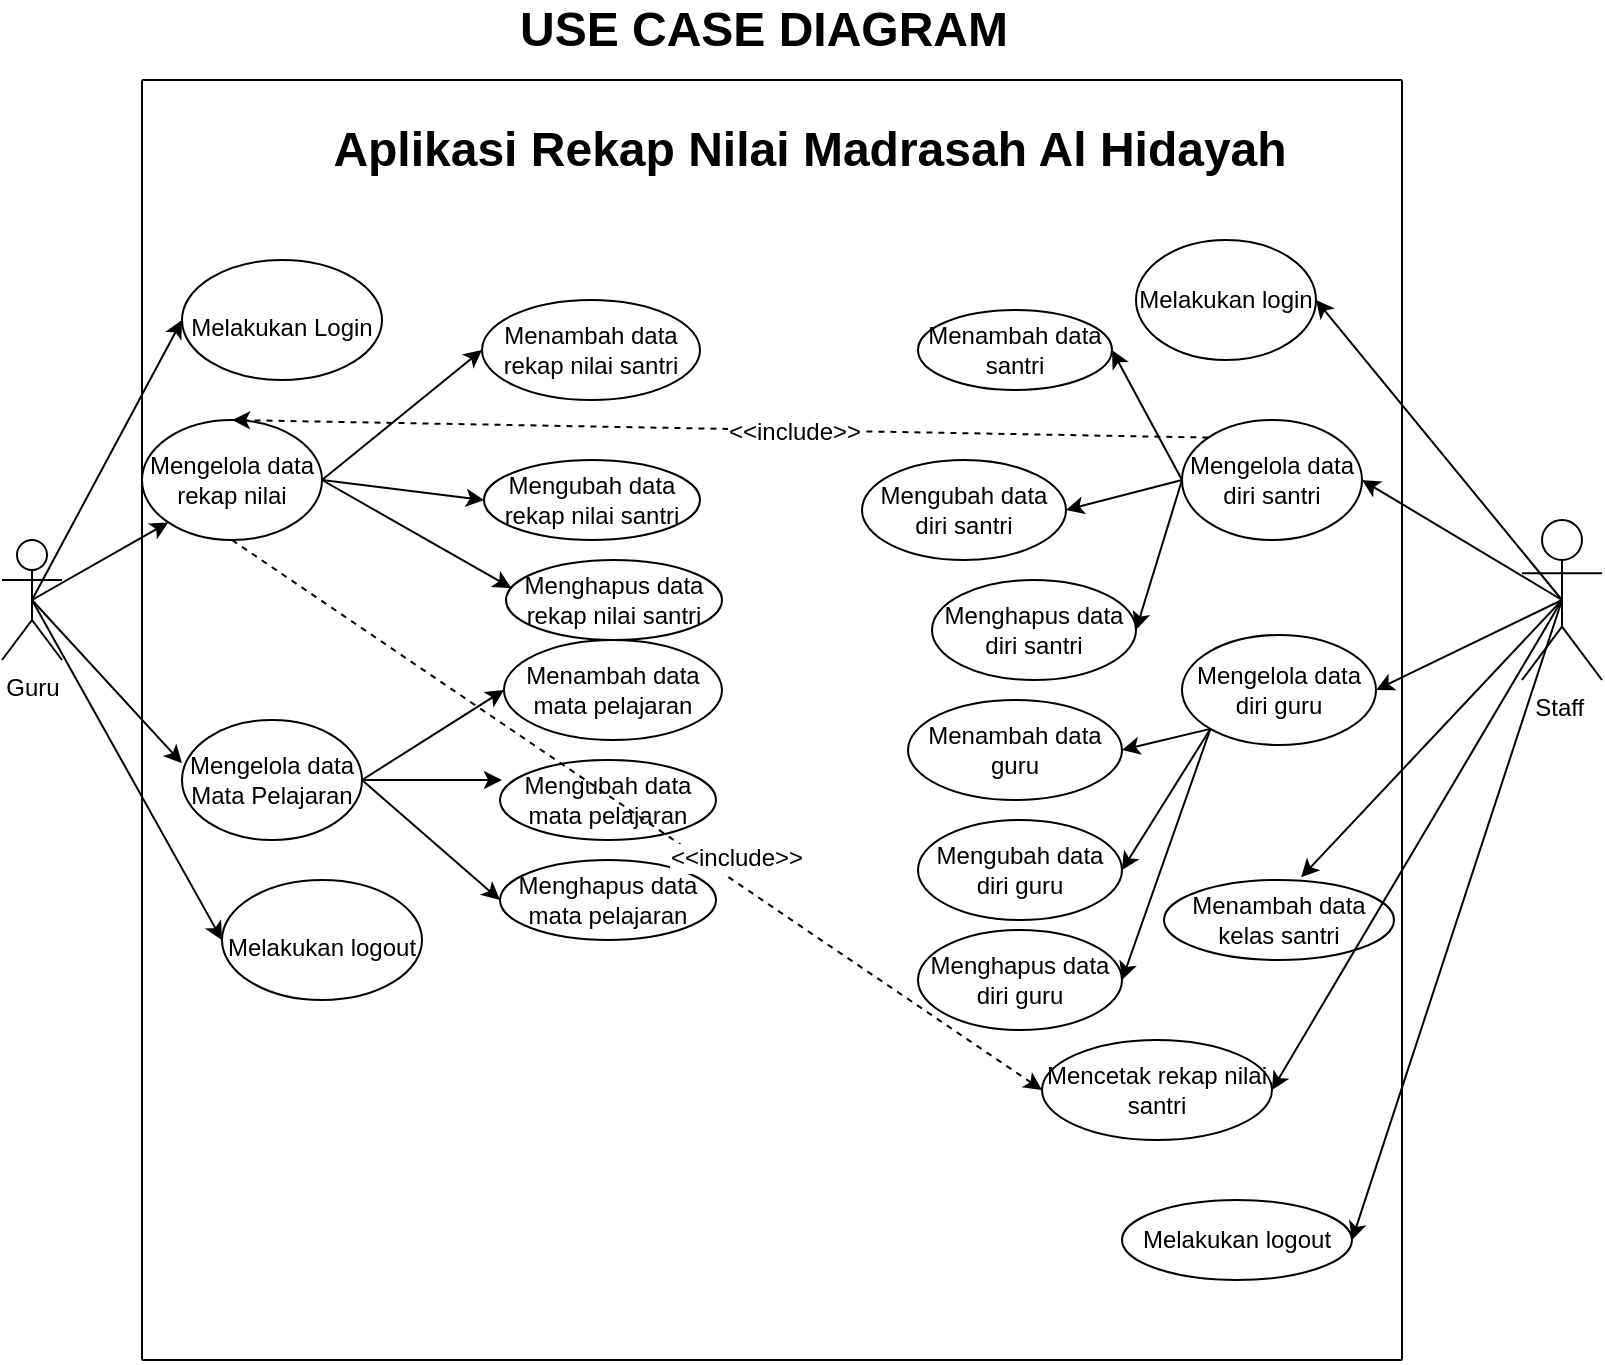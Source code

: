 <mxfile version="17.1.3" type="github" pages="14">
  <diagram name="Use Case Diagram" id="i8XapWyvkNRrELJzHctI">
    <mxGraphModel dx="782" dy="1314" grid="1" gridSize="10" guides="1" tooltips="1" connect="1" arrows="1" fold="1" page="1" pageScale="1" pageWidth="827" pageHeight="800" math="0" shadow="0">
      <root>
        <mxCell id="0" />
        <mxCell id="1" parent="0" />
        <mxCell id="ni5MR0uvWXNbpKktn9OW-5" value="Mengelola data diri guru" style="ellipse;whiteSpace=wrap;html=1;" parent="1" vertex="1">
          <mxGeometry x="730" y="227.5" width="97" height="55" as="geometry" />
        </mxCell>
        <mxCell id="ni5MR0uvWXNbpKktn9OW-6" value="Mengelola data diri santri" style="ellipse;whiteSpace=wrap;html=1;" parent="1" vertex="1">
          <mxGeometry x="730" y="120" width="90" height="60" as="geometry" />
        </mxCell>
        <mxCell id="ni5MR0uvWXNbpKktn9OW-13" value="Mengelola data rekap nilai" style="ellipse;whiteSpace=wrap;html=1;" parent="1" vertex="1">
          <mxGeometry x="210" y="120" width="90" height="60" as="geometry" />
        </mxCell>
        <mxCell id="ni5MR0uvWXNbpKktn9OW-19" value="Mengubah data rekap nilai santri" style="ellipse;whiteSpace=wrap;html=1;" parent="1" vertex="1">
          <mxGeometry x="381" y="140" width="108" height="40" as="geometry" />
        </mxCell>
        <mxCell id="ni5MR0uvWXNbpKktn9OW-20" value="Menambah data rekap nilai santri" style="ellipse;whiteSpace=wrap;html=1;" parent="1" vertex="1">
          <mxGeometry x="380" y="60" width="109" height="50" as="geometry" />
        </mxCell>
        <mxCell id="gH97kwnip5zHNKr66ard-10" value="" style="endArrow=none;html=1;rounded=0;" parent="1" edge="1">
          <mxGeometry width="50" height="50" relative="1" as="geometry">
            <mxPoint x="840" y="590" as="sourcePoint" />
            <mxPoint x="840" y="-50" as="targetPoint" />
          </mxGeometry>
        </mxCell>
        <mxCell id="gH97kwnip5zHNKr66ard-14" value="Guru" style="shape=umlActor;verticalLabelPosition=bottom;verticalAlign=top;html=1;outlineConnect=0;" parent="1" vertex="1">
          <mxGeometry x="140" y="180" width="30" height="60" as="geometry" />
        </mxCell>
        <mxCell id="gH97kwnip5zHNKr66ard-15" value="" style="endArrow=none;html=1;rounded=0;" parent="1" edge="1">
          <mxGeometry width="50" height="50" relative="1" as="geometry">
            <mxPoint x="210" y="-50" as="sourcePoint" />
            <mxPoint x="840" y="-50" as="targetPoint" />
          </mxGeometry>
        </mxCell>
        <mxCell id="gH97kwnip5zHNKr66ard-17" value="" style="endArrow=none;html=1;rounded=0;" parent="1" edge="1">
          <mxGeometry width="50" height="50" relative="1" as="geometry">
            <mxPoint x="210" y="590" as="sourcePoint" />
            <mxPoint x="840" y="590" as="targetPoint" />
            <Array as="points">
              <mxPoint x="510" y="590" />
            </Array>
          </mxGeometry>
        </mxCell>
        <mxCell id="FuuGBAskjFvu67ayUTVF-5" value="Staff&amp;nbsp;" style="shape=umlActor;verticalLabelPosition=bottom;verticalAlign=top;html=1;outlineConnect=0;" parent="1" vertex="1">
          <mxGeometry x="900" y="170" width="40" height="80" as="geometry" />
        </mxCell>
        <mxCell id="FuuGBAskjFvu67ayUTVF-14" value="" style="endArrow=classic;html=1;rounded=0;entryX=1;entryY=0.5;entryDx=0;entryDy=0;exitX=0;exitY=0.5;exitDx=0;exitDy=0;" parent="1" source="ni5MR0uvWXNbpKktn9OW-6" target="FuuGBAskjFvu67ayUTVF-15" edge="1">
          <mxGeometry width="50" height="50" relative="1" as="geometry">
            <mxPoint x="400" y="350" as="sourcePoint" />
            <mxPoint x="600" y="320" as="targetPoint" />
          </mxGeometry>
        </mxCell>
        <mxCell id="FuuGBAskjFvu67ayUTVF-15" value="Menambah data santri" style="ellipse;whiteSpace=wrap;html=1;" parent="1" vertex="1">
          <mxGeometry x="598" y="65" width="97" height="40" as="geometry" />
        </mxCell>
        <mxCell id="FuuGBAskjFvu67ayUTVF-21" value="Mengubah data diri santri" style="ellipse;whiteSpace=wrap;html=1;" parent="1" vertex="1">
          <mxGeometry x="570" y="140" width="102" height="50" as="geometry" />
        </mxCell>
        <mxCell id="FuuGBAskjFvu67ayUTVF-22" value="&lt;font style=&quot;font-size: 24px&quot;&gt;USE CASE DIAGRAM&lt;/font&gt;" style="text;html=1;strokeColor=none;fillColor=none;align=center;verticalAlign=middle;whiteSpace=wrap;rounded=0;fontStyle=1" parent="1" vertex="1">
          <mxGeometry x="392" y="-90" width="258" height="30" as="geometry" />
        </mxCell>
        <mxCell id="FuuGBAskjFvu67ayUTVF-23" value="" style="endArrow=none;html=1;rounded=0;fontSize=24;" parent="1" edge="1">
          <mxGeometry width="50" height="50" relative="1" as="geometry">
            <mxPoint x="210" y="590" as="sourcePoint" />
            <mxPoint x="210" y="-50" as="targetPoint" />
          </mxGeometry>
        </mxCell>
        <mxCell id="FuuGBAskjFvu67ayUTVF-30" style="edgeStyle=none;rounded=0;orthogonalLoop=1;jettySize=auto;html=1;exitX=0;exitY=0.5;exitDx=0;exitDy=0;entryX=1;entryY=0.5;entryDx=0;entryDy=0;" parent="1" source="ni5MR0uvWXNbpKktn9OW-6" target="FuuGBAskjFvu67ayUTVF-21" edge="1">
          <mxGeometry relative="1" as="geometry">
            <mxPoint x="707.89" y="450" as="sourcePoint" />
            <mxPoint x="628.001" y="383.426" as="targetPoint" />
          </mxGeometry>
        </mxCell>
        <mxCell id="FuuGBAskjFvu67ayUTVF-34" value="" style="endArrow=classic;html=1;rounded=0;fontSize=24;exitX=0.5;exitY=0.5;exitDx=0;exitDy=0;exitPerimeter=0;entryX=0;entryY=1;entryDx=0;entryDy=0;" parent="1" source="gH97kwnip5zHNKr66ard-14" target="ni5MR0uvWXNbpKktn9OW-13" edge="1">
          <mxGeometry width="50" height="50" relative="1" as="geometry">
            <mxPoint x="200" y="260" as="sourcePoint" />
            <mxPoint x="280" y="150" as="targetPoint" />
          </mxGeometry>
        </mxCell>
        <mxCell id="FuuGBAskjFvu67ayUTVF-37" value="" style="endArrow=classic;html=1;rounded=0;fontSize=24;exitX=0.5;exitY=0.5;exitDx=0;exitDy=0;exitPerimeter=0;entryX=0;entryY=0.361;entryDx=0;entryDy=0;entryPerimeter=0;" parent="1" source="gH97kwnip5zHNKr66ard-14" target="FuuGBAskjFvu67ayUTVF-39" edge="1">
          <mxGeometry width="50" height="50" relative="1" as="geometry">
            <mxPoint x="180" y="220" as="sourcePoint" />
            <mxPoint x="240" y="280" as="targetPoint" />
          </mxGeometry>
        </mxCell>
        <mxCell id="FuuGBAskjFvu67ayUTVF-38" style="rounded=0;orthogonalLoop=1;jettySize=auto;html=1;exitX=0.5;exitY=0.5;exitDx=0;exitDy=0;exitPerimeter=0;entryX=1;entryY=0.5;entryDx=0;entryDy=0;" parent="1" source="FuuGBAskjFvu67ayUTVF-5" target="ni5MR0uvWXNbpKktn9OW-6" edge="1">
          <mxGeometry relative="1" as="geometry">
            <mxPoint x="857" y="375" as="sourcePoint" />
            <mxPoint x="750" y="390" as="targetPoint" />
          </mxGeometry>
        </mxCell>
        <mxCell id="FuuGBAskjFvu67ayUTVF-39" value="Mengelola data Mata Pelajaran" style="ellipse;whiteSpace=wrap;html=1;" parent="1" vertex="1">
          <mxGeometry x="230" y="270" width="90" height="60" as="geometry" />
        </mxCell>
        <mxCell id="FuuGBAskjFvu67ayUTVF-40" value="" style="endArrow=classic;html=1;rounded=0;fontSize=24;exitX=0.5;exitY=0.5;exitDx=0;exitDy=0;exitPerimeter=0;entryX=0;entryY=0.5;entryDx=0;entryDy=0;" parent="1" source="gH97kwnip5zHNKr66ard-14" target="FuuGBAskjFvu67ayUTVF-41" edge="1">
          <mxGeometry width="50" height="50" relative="1" as="geometry">
            <mxPoint x="310" y="420" as="sourcePoint" />
            <mxPoint x="300" y="250" as="targetPoint" />
          </mxGeometry>
        </mxCell>
        <mxCell id="FuuGBAskjFvu67ayUTVF-41" value="&lt;font style=&quot;font-size: 12px&quot;&gt;Melakukan Login&lt;/font&gt;" style="ellipse;whiteSpace=wrap;html=1;fontSize=24;" parent="1" vertex="1">
          <mxGeometry x="230" y="40" width="100" height="60" as="geometry" />
        </mxCell>
        <mxCell id="FuuGBAskjFvu67ayUTVF-42" value="" style="endArrow=classic;html=1;rounded=0;fontSize=12;exitX=1;exitY=0.5;exitDx=0;exitDy=0;entryX=0;entryY=0.5;entryDx=0;entryDy=0;" parent="1" source="ni5MR0uvWXNbpKktn9OW-13" target="ni5MR0uvWXNbpKktn9OW-20" edge="1">
          <mxGeometry width="50" height="50" relative="1" as="geometry">
            <mxPoint x="330" y="190" as="sourcePoint" />
            <mxPoint x="380" y="140" as="targetPoint" />
          </mxGeometry>
        </mxCell>
        <mxCell id="FuuGBAskjFvu67ayUTVF-44" value="" style="endArrow=classic;html=1;rounded=0;fontSize=12;exitX=1;exitY=0.5;exitDx=0;exitDy=0;entryX=0;entryY=0.5;entryDx=0;entryDy=0;" parent="1" source="ni5MR0uvWXNbpKktn9OW-13" target="ni5MR0uvWXNbpKktn9OW-19" edge="1">
          <mxGeometry width="50" height="50" relative="1" as="geometry">
            <mxPoint x="330" y="200" as="sourcePoint" />
            <mxPoint x="380" y="150" as="targetPoint" />
          </mxGeometry>
        </mxCell>
        <mxCell id="FuuGBAskjFvu67ayUTVF-45" value="Menghapus data rekap nilai santri" style="ellipse;whiteSpace=wrap;html=1;" parent="1" vertex="1">
          <mxGeometry x="392" y="190" width="108" height="40" as="geometry" />
        </mxCell>
        <mxCell id="FuuGBAskjFvu67ayUTVF-46" value="" style="endArrow=classic;html=1;rounded=0;fontSize=12;entryX=0.025;entryY=0.35;entryDx=0;entryDy=0;entryPerimeter=0;exitX=1;exitY=0.5;exitDx=0;exitDy=0;" parent="1" source="ni5MR0uvWXNbpKktn9OW-13" target="FuuGBAskjFvu67ayUTVF-45" edge="1">
          <mxGeometry width="50" height="50" relative="1" as="geometry">
            <mxPoint x="340" y="130" as="sourcePoint" />
            <mxPoint x="400" y="170" as="targetPoint" />
          </mxGeometry>
        </mxCell>
        <mxCell id="FuuGBAskjFvu67ayUTVF-47" value="Mengubah data mata pelajaran" style="ellipse;whiteSpace=wrap;html=1;" parent="1" vertex="1">
          <mxGeometry x="389" y="290" width="108" height="40" as="geometry" />
        </mxCell>
        <mxCell id="FuuGBAskjFvu67ayUTVF-48" value="Menambah data mata pelajaran" style="ellipse;whiteSpace=wrap;html=1;" parent="1" vertex="1">
          <mxGeometry x="391" y="230" width="109" height="50" as="geometry" />
        </mxCell>
        <mxCell id="FuuGBAskjFvu67ayUTVF-49" value="Menghapus data mata pelajaran" style="ellipse;whiteSpace=wrap;html=1;" parent="1" vertex="1">
          <mxGeometry x="389" y="340" width="108" height="40" as="geometry" />
        </mxCell>
        <mxCell id="FuuGBAskjFvu67ayUTVF-50" value="&lt;span style=&quot;font-size: 24px&quot;&gt;Aplikasi Rekap Nilai Madrasah Al Hidayah&lt;/span&gt;" style="text;html=1;strokeColor=none;fillColor=none;align=center;verticalAlign=middle;whiteSpace=wrap;rounded=0;fontStyle=1" parent="1" vertex="1">
          <mxGeometry x="300" y="-30" width="488" height="30" as="geometry" />
        </mxCell>
        <mxCell id="FuuGBAskjFvu67ayUTVF-52" value="" style="endArrow=classic;html=1;rounded=0;fontSize=12;exitX=1;exitY=0.5;exitDx=0;exitDy=0;entryX=0;entryY=0.5;entryDx=0;entryDy=0;" parent="1" source="FuuGBAskjFvu67ayUTVF-39" target="FuuGBAskjFvu67ayUTVF-48" edge="1">
          <mxGeometry width="50" height="50" relative="1" as="geometry">
            <mxPoint x="330" y="330" as="sourcePoint" />
            <mxPoint x="380" y="280" as="targetPoint" />
          </mxGeometry>
        </mxCell>
        <mxCell id="FuuGBAskjFvu67ayUTVF-54" value="" style="endArrow=classic;html=1;rounded=0;fontSize=12;exitX=1;exitY=0.5;exitDx=0;exitDy=0;entryX=0.009;entryY=0.25;entryDx=0;entryDy=0;entryPerimeter=0;" parent="1" source="FuuGBAskjFvu67ayUTVF-39" target="FuuGBAskjFvu67ayUTVF-47" edge="1">
          <mxGeometry width="50" height="50" relative="1" as="geometry">
            <mxPoint x="330" y="320" as="sourcePoint" />
            <mxPoint x="380" y="270" as="targetPoint" />
          </mxGeometry>
        </mxCell>
        <mxCell id="FuuGBAskjFvu67ayUTVF-55" value="" style="endArrow=classic;html=1;rounded=0;fontSize=12;exitX=1;exitY=0.5;exitDx=0;exitDy=0;entryX=0;entryY=0.5;entryDx=0;entryDy=0;" parent="1" source="FuuGBAskjFvu67ayUTVF-39" target="FuuGBAskjFvu67ayUTVF-49" edge="1">
          <mxGeometry width="50" height="50" relative="1" as="geometry">
            <mxPoint x="350" y="310" as="sourcePoint" />
            <mxPoint x="400" y="260" as="targetPoint" />
          </mxGeometry>
        </mxCell>
        <mxCell id="FuuGBAskjFvu67ayUTVF-56" value="Menghapus data diri santri" style="ellipse;whiteSpace=wrap;html=1;" parent="1" vertex="1">
          <mxGeometry x="605" y="200" width="102" height="50" as="geometry" />
        </mxCell>
        <mxCell id="FuuGBAskjFvu67ayUTVF-57" value="" style="endArrow=classic;html=1;rounded=0;fontSize=12;exitX=0;exitY=0.5;exitDx=0;exitDy=0;entryX=1;entryY=0.5;entryDx=0;entryDy=0;" parent="1" source="ni5MR0uvWXNbpKktn9OW-6" target="FuuGBAskjFvu67ayUTVF-56" edge="1">
          <mxGeometry width="50" height="50" relative="1" as="geometry">
            <mxPoint x="660" y="380" as="sourcePoint" />
            <mxPoint x="710" y="330" as="targetPoint" />
          </mxGeometry>
        </mxCell>
        <mxCell id="FuuGBAskjFvu67ayUTVF-58" style="rounded=0;orthogonalLoop=1;jettySize=auto;html=1;exitX=0.5;exitY=0.5;exitDx=0;exitDy=0;exitPerimeter=0;entryX=1;entryY=0.5;entryDx=0;entryDy=0;" parent="1" source="FuuGBAskjFvu67ayUTVF-5" target="ni5MR0uvWXNbpKktn9OW-5" edge="1">
          <mxGeometry relative="1" as="geometry">
            <mxPoint x="920" y="235" as="sourcePoint" />
            <mxPoint x="834" y="220" as="targetPoint" />
          </mxGeometry>
        </mxCell>
        <mxCell id="FuuGBAskjFvu67ayUTVF-59" value="Melakukan login" style="ellipse;whiteSpace=wrap;html=1;" parent="1" vertex="1">
          <mxGeometry x="707" y="30" width="90" height="60" as="geometry" />
        </mxCell>
        <mxCell id="FuuGBAskjFvu67ayUTVF-60" style="rounded=0;orthogonalLoop=1;jettySize=auto;html=1;entryX=1;entryY=0.5;entryDx=0;entryDy=0;exitX=0.5;exitY=0.5;exitDx=0;exitDy=0;exitPerimeter=0;" parent="1" source="FuuGBAskjFvu67ayUTVF-5" target="FuuGBAskjFvu67ayUTVF-59" edge="1">
          <mxGeometry relative="1" as="geometry">
            <mxPoint x="910" y="230" as="sourcePoint" />
            <mxPoint x="834" y="220" as="targetPoint" />
          </mxGeometry>
        </mxCell>
        <mxCell id="FuuGBAskjFvu67ayUTVF-62" value="Menambah data guru" style="ellipse;whiteSpace=wrap;html=1;" parent="1" vertex="1">
          <mxGeometry x="593" y="260" width="107" height="50" as="geometry" />
        </mxCell>
        <mxCell id="FuuGBAskjFvu67ayUTVF-63" value="Mengubah data diri guru" style="ellipse;whiteSpace=wrap;html=1;" parent="1" vertex="1">
          <mxGeometry x="598" y="320" width="102" height="50" as="geometry" />
        </mxCell>
        <mxCell id="FuuGBAskjFvu67ayUTVF-64" value="Menghapus data diri guru" style="ellipse;whiteSpace=wrap;html=1;" parent="1" vertex="1">
          <mxGeometry x="598" y="375" width="102" height="50" as="geometry" />
        </mxCell>
        <mxCell id="FuuGBAskjFvu67ayUTVF-67" value="" style="endArrow=classic;html=1;rounded=0;fontSize=12;exitX=0;exitY=1;exitDx=0;exitDy=0;entryX=1;entryY=0.5;entryDx=0;entryDy=0;" parent="1" source="ni5MR0uvWXNbpKktn9OW-5" target="FuuGBAskjFvu67ayUTVF-64" edge="1">
          <mxGeometry width="50" height="50" relative="1" as="geometry">
            <mxPoint x="720" y="420" as="sourcePoint" />
            <mxPoint x="770" y="370" as="targetPoint" />
          </mxGeometry>
        </mxCell>
        <mxCell id="FuuGBAskjFvu67ayUTVF-68" value="" style="endArrow=classic;html=1;rounded=0;fontSize=12;exitX=0;exitY=1;exitDx=0;exitDy=0;entryX=1;entryY=0.5;entryDx=0;entryDy=0;" parent="1" source="ni5MR0uvWXNbpKktn9OW-5" target="FuuGBAskjFvu67ayUTVF-63" edge="1">
          <mxGeometry width="50" height="50" relative="1" as="geometry">
            <mxPoint x="760" y="490" as="sourcePoint" />
            <mxPoint x="810" y="440" as="targetPoint" />
          </mxGeometry>
        </mxCell>
        <mxCell id="FuuGBAskjFvu67ayUTVF-69" value="" style="endArrow=classic;html=1;rounded=0;fontSize=12;exitX=0;exitY=1;exitDx=0;exitDy=0;entryX=1;entryY=0.5;entryDx=0;entryDy=0;" parent="1" source="ni5MR0uvWXNbpKktn9OW-5" target="FuuGBAskjFvu67ayUTVF-62" edge="1">
          <mxGeometry width="50" height="50" relative="1" as="geometry">
            <mxPoint x="778.5" y="335" as="sourcePoint" />
            <mxPoint x="719.5" y="375" as="targetPoint" />
          </mxGeometry>
        </mxCell>
        <mxCell id="FuuGBAskjFvu67ayUTVF-72" value="Menambah data kelas santri" style="ellipse;whiteSpace=wrap;html=1;" parent="1" vertex="1">
          <mxGeometry x="721" y="350" width="115" height="40" as="geometry" />
        </mxCell>
        <mxCell id="FuuGBAskjFvu67ayUTVF-73" value="" style="endArrow=classic;html=1;rounded=0;fontSize=12;entryX=0.596;entryY=-0.033;entryDx=0;entryDy=0;entryPerimeter=0;exitX=0.5;exitY=0.5;exitDx=0;exitDy=0;exitPerimeter=0;" parent="1" source="FuuGBAskjFvu67ayUTVF-5" target="FuuGBAskjFvu67ayUTVF-72" edge="1">
          <mxGeometry width="50" height="50" relative="1" as="geometry">
            <mxPoint x="930" y="200" as="sourcePoint" />
            <mxPoint x="460" y="440" as="targetPoint" />
          </mxGeometry>
        </mxCell>
        <mxCell id="FuuGBAskjFvu67ayUTVF-74" value="" style="endArrow=classic;html=1;rounded=0;fontSize=12;exitX=0.5;exitY=0.5;exitDx=0;exitDy=0;exitPerimeter=0;entryX=0;entryY=0.5;entryDx=0;entryDy=0;" parent="1" source="gH97kwnip5zHNKr66ard-14" target="FuuGBAskjFvu67ayUTVF-75" edge="1">
          <mxGeometry width="50" height="50" relative="1" as="geometry">
            <mxPoint x="160" y="210" as="sourcePoint" />
            <mxPoint x="320" y="450" as="targetPoint" />
          </mxGeometry>
        </mxCell>
        <mxCell id="FuuGBAskjFvu67ayUTVF-75" value="&lt;font style=&quot;font-size: 12px&quot;&gt;Melakukan logout&lt;/font&gt;" style="ellipse;whiteSpace=wrap;html=1;fontSize=24;" parent="1" vertex="1">
          <mxGeometry x="250" y="350" width="100" height="60" as="geometry" />
        </mxCell>
        <mxCell id="FuuGBAskjFvu67ayUTVF-76" style="rounded=0;orthogonalLoop=1;jettySize=auto;html=1;exitX=0.5;exitY=0.5;exitDx=0;exitDy=0;exitPerimeter=0;entryX=1;entryY=0.5;entryDx=0;entryDy=0;" parent="1" source="FuuGBAskjFvu67ayUTVF-5" target="FuuGBAskjFvu67ayUTVF-77" edge="1">
          <mxGeometry relative="1" as="geometry">
            <mxPoint x="940" y="215" as="sourcePoint" />
            <mxPoint x="820" y="440" as="targetPoint" />
          </mxGeometry>
        </mxCell>
        <mxCell id="FuuGBAskjFvu67ayUTVF-77" value="Melakukan logout" style="ellipse;whiteSpace=wrap;html=1;" parent="1" vertex="1">
          <mxGeometry x="700" y="510" width="115" height="40" as="geometry" />
        </mxCell>
        <mxCell id="FuuGBAskjFvu67ayUTVF-78" value="Mencetak rekap nilai santri" style="ellipse;whiteSpace=wrap;html=1;" parent="1" vertex="1">
          <mxGeometry x="660" y="430" width="115" height="50" as="geometry" />
        </mxCell>
        <mxCell id="FuuGBAskjFvu67ayUTVF-79" style="rounded=0;orthogonalLoop=1;jettySize=auto;html=1;exitX=0.5;exitY=0.5;exitDx=0;exitDy=0;exitPerimeter=0;entryX=1;entryY=0.5;entryDx=0;entryDy=0;" parent="1" source="FuuGBAskjFvu67ayUTVF-5" target="FuuGBAskjFvu67ayUTVF-78" edge="1">
          <mxGeometry relative="1" as="geometry">
            <mxPoint x="940" y="215" as="sourcePoint" />
            <mxPoint x="825" y="540" as="targetPoint" />
          </mxGeometry>
        </mxCell>
        <mxCell id="FuuGBAskjFvu67ayUTVF-81" value="" style="endArrow=classic;html=1;rounded=0;fontSize=12;exitX=0.5;exitY=1;exitDx=0;exitDy=0;entryX=0;entryY=0.5;entryDx=0;entryDy=0;dashed=1;" parent="1" source="ni5MR0uvWXNbpKktn9OW-13" target="FuuGBAskjFvu67ayUTVF-78" edge="1">
          <mxGeometry width="50" height="50" relative="1" as="geometry">
            <mxPoint x="320" y="160" as="sourcePoint" />
            <mxPoint x="370" y="110" as="targetPoint" />
          </mxGeometry>
        </mxCell>
        <mxCell id="FuuGBAskjFvu67ayUTVF-82" value="&amp;lt;&amp;lt;include&amp;gt;&amp;gt;" style="edgeLabel;html=1;align=center;verticalAlign=middle;resizable=0;points=[];fontSize=12;" parent="FuuGBAskjFvu67ayUTVF-81" vertex="1" connectable="0">
          <mxGeometry x="0.177" y="1" relative="1" as="geometry">
            <mxPoint x="13" y="-2" as="offset" />
          </mxGeometry>
        </mxCell>
        <mxCell id="FuuGBAskjFvu67ayUTVF-83" value="" style="endArrow=classic;html=1;rounded=0;dashed=1;fontSize=12;exitX=0;exitY=0;exitDx=0;exitDy=0;entryX=0.5;entryY=0;entryDx=0;entryDy=0;" parent="1" source="ni5MR0uvWXNbpKktn9OW-6" target="ni5MR0uvWXNbpKktn9OW-13" edge="1">
          <mxGeometry width="50" height="50" relative="1" as="geometry">
            <mxPoint x="440" y="480" as="sourcePoint" />
            <mxPoint x="490" y="430" as="targetPoint" />
          </mxGeometry>
        </mxCell>
        <mxCell id="FuuGBAskjFvu67ayUTVF-84" value="&amp;lt;&amp;lt;include&amp;gt;&amp;gt;" style="edgeLabel;html=1;align=center;verticalAlign=middle;resizable=0;points=[];fontSize=12;" parent="FuuGBAskjFvu67ayUTVF-83" vertex="1" connectable="0">
          <mxGeometry x="-0.15" y="1" relative="1" as="geometry">
            <mxPoint as="offset" />
          </mxGeometry>
        </mxCell>
      </root>
    </mxGraphModel>
  </diagram>
  <diagram id="aQbcwNLAtntBmrh6W2RR" name="Flowchart Admin">
    <mxGraphModel dx="782" dy="514" grid="1" gridSize="10" guides="1" tooltips="1" connect="1" arrows="1" fold="1" page="1" pageScale="1" pageWidth="850" pageHeight="1100" math="0" shadow="0">
      <root>
        <mxCell id="mSpxo83AfzKPzWcdPctY-0" />
        <mxCell id="mSpxo83AfzKPzWcdPctY-1" parent="mSpxo83AfzKPzWcdPctY-0" />
        <mxCell id="1LlhtynBCK85CpFQ7kyY-0" value="" style="group;fontStyle=4" parent="mSpxo83AfzKPzWcdPctY-1" vertex="1" connectable="0">
          <mxGeometry x="260" y="330" width="617" height="1550" as="geometry" />
        </mxCell>
        <mxCell id="1LlhtynBCK85CpFQ7kyY-1" value="Login" style="rounded=1;whiteSpace=wrap;html=1;fontSize=12;glass=0;strokeWidth=1;shadow=0;" parent="1LlhtynBCK85CpFQ7kyY-0" vertex="1">
          <mxGeometry x="50" y="100" width="120" height="40" as="geometry" />
        </mxCell>
        <mxCell id="1LlhtynBCK85CpFQ7kyY-2" value="Start" style="strokeWidth=2;html=1;shape=mxgraph.flowchart.start_1;whiteSpace=wrap;" parent="1LlhtynBCK85CpFQ7kyY-0" vertex="1">
          <mxGeometry x="60" width="100" height="60" as="geometry" />
        </mxCell>
        <mxCell id="1LlhtynBCK85CpFQ7kyY-3" value="" style="endArrow=classic;html=1;exitX=0.5;exitY=1;exitDx=0;exitDy=0;exitPerimeter=0;entryX=0.5;entryY=0;entryDx=0;entryDy=0;entryPerimeter=0;" parent="1LlhtynBCK85CpFQ7kyY-0" source="nHWQzX4QeN52dFEpVizI-3" target="1LlhtynBCK85CpFQ7kyY-7" edge="1">
          <mxGeometry width="50" height="50" relative="1" as="geometry">
            <mxPoint x="102" y="342" as="sourcePoint" />
            <mxPoint x="110" y="860" as="targetPoint" />
          </mxGeometry>
        </mxCell>
        <mxCell id="1LlhtynBCK85CpFQ7kyY-4" value="Dashboard" style="rounded=1;whiteSpace=wrap;html=1;fontSize=12;glass=0;strokeWidth=1;shadow=0;fontColor=#330000;strokeColor=#330000;" parent="1LlhtynBCK85CpFQ7kyY-0" vertex="1">
          <mxGeometry x="50" y="190" width="120" height="40" as="geometry" />
        </mxCell>
        <mxCell id="an0ANok2B0Cd9WMYrcY8-1" value="Rekap Nilai" style="strokeWidth=2;html=1;shape=mxgraph.flowchart.decision;whiteSpace=wrap;fillColor=#FFFFFF;strokeColor=#330000;" parent="1LlhtynBCK85CpFQ7kyY-0" vertex="1">
          <mxGeometry x="210" y="270" width="100" height="100" as="geometry" />
        </mxCell>
        <mxCell id="an0ANok2B0Cd9WMYrcY8-4" value="Pengembangan diri" style="strokeWidth=2;html=1;shape=mxgraph.flowchart.decision;whiteSpace=wrap;fillColor=#FFFFFF;strokeColor=#330000;" parent="1LlhtynBCK85CpFQ7kyY-0" vertex="1">
          <mxGeometry x="210" y="410" width="100" height="100" as="geometry" />
        </mxCell>
        <mxCell id="an0ANok2B0Cd9WMYrcY8-6" value="" style="endArrow=classic;html=1;entryX=0;entryY=0.408;entryDx=0;entryDy=0;entryPerimeter=0;" parent="1LlhtynBCK85CpFQ7kyY-0" target="an0ANok2B0Cd9WMYrcY8-8" edge="1">
          <mxGeometry width="50" height="50" relative="1" as="geometry">
            <mxPoint x="292" y="600" as="sourcePoint" />
            <mxPoint x="80.5" y="279.5" as="targetPoint" />
          </mxGeometry>
        </mxCell>
        <mxCell id="an0ANok2B0Cd9WMYrcY8-7" value="Kepribadian" style="strokeWidth=2;html=1;shape=mxgraph.flowchart.decision;whiteSpace=wrap;fillColor=#FFFFFF;strokeColor=#330000;" parent="1LlhtynBCK85CpFQ7kyY-0" vertex="1">
          <mxGeometry x="210" y="550" width="100" height="100" as="geometry" />
        </mxCell>
        <mxCell id="an0ANok2B0Cd9WMYrcY8-8" value="Kelola Data&amp;nbsp; Kepribadian" style="strokeWidth=2;html=1;shape=mxgraph.flowchart.direct_data;whiteSpace=wrap;fillColor=#FFFFFF;fontColor=none;" parent="1LlhtynBCK85CpFQ7kyY-0" vertex="1">
          <mxGeometry x="359" y="575" width="110" height="60" as="geometry" />
        </mxCell>
        <mxCell id="1LlhtynBCK85CpFQ7kyY-7" value="Santri" style="strokeWidth=2;html=1;shape=mxgraph.flowchart.decision;whiteSpace=wrap;fillColor=#FFFFFF;strokeColor=#330000;" parent="1LlhtynBCK85CpFQ7kyY-0" vertex="1">
          <mxGeometry x="60" y="690" width="100" height="100" as="geometry" />
        </mxCell>
        <mxCell id="1LlhtynBCK85CpFQ7kyY-14" value="" style="endArrow=classic;html=1;exitX=1;exitY=0.5;exitDx=0;exitDy=0;exitPerimeter=0;" parent="1LlhtynBCK85CpFQ7kyY-0" edge="1">
          <mxGeometry width="50" height="50" relative="1" as="geometry">
            <mxPoint x="160" y="740" as="sourcePoint" />
            <mxPoint x="205.5" y="740" as="targetPoint" />
          </mxGeometry>
        </mxCell>
        <mxCell id="1LlhtynBCK85CpFQ7kyY-25" value="" style="endArrow=classic;html=1;exitX=0.5;exitY=1;exitDx=0;exitDy=0;exitPerimeter=0;" parent="1LlhtynBCK85CpFQ7kyY-0" source="1LlhtynBCK85CpFQ7kyY-7" edge="1">
          <mxGeometry width="50" height="50" relative="1" as="geometry">
            <mxPoint x="106" y="830" as="sourcePoint" />
            <mxPoint x="110" y="870" as="targetPoint" />
          </mxGeometry>
        </mxCell>
        <mxCell id="1LlhtynBCK85CpFQ7kyY-42" value="Data Santri" style="strokeWidth=2;html=1;shape=mxgraph.flowchart.direct_data;whiteSpace=wrap;fillColor=#FFFFFF;fontColor=none;" parent="1LlhtynBCK85CpFQ7kyY-0" vertex="1">
          <mxGeometry x="350" y="710" width="110" height="60" as="geometry" />
        </mxCell>
        <mxCell id="an0ANok2B0Cd9WMYrcY8-21" value="Kelola santri" style="strokeWidth=2;html=1;shape=mxgraph.flowchart.decision;whiteSpace=wrap;fillColor=#FFFFFF;strokeColor=#330000;" parent="1LlhtynBCK85CpFQ7kyY-0" vertex="1">
          <mxGeometry x="207" y="690" width="100" height="100" as="geometry" />
        </mxCell>
        <mxCell id="1LlhtynBCK85CpFQ7kyY-23" value="" style="endArrow=classic;html=1;" parent="1LlhtynBCK85CpFQ7kyY-0" edge="1">
          <mxGeometry width="50" height="50" relative="1" as="geometry">
            <mxPoint x="109.41" y="230" as="sourcePoint" />
            <mxPoint x="109.41" y="270" as="targetPoint" />
          </mxGeometry>
        </mxCell>
        <mxCell id="1LlhtynBCK85CpFQ7kyY-50" value="" style="strokeWidth=2;html=1;shape=mxgraph.flowchart.annotation_1;align=left;pointerEvents=1;fillColor=#FFFFFF;fontColor=none;direction=west;" parent="1LlhtynBCK85CpFQ7kyY-0" vertex="1">
          <mxGeometry x="450" y="320" width="140" height="930" as="geometry" />
        </mxCell>
        <mxCell id="nHWQzX4QeN52dFEpVizI-3" value="Nilai" style="strokeWidth=2;html=1;shape=mxgraph.flowchart.decision;whiteSpace=wrap;fillColor=#FFFFFF;strokeColor=#330000;" parent="1LlhtynBCK85CpFQ7kyY-0" vertex="1">
          <mxGeometry x="60" y="270" width="100" height="100" as="geometry" />
        </mxCell>
        <mxCell id="1LlhtynBCK85CpFQ7kyY-10" value="" style="endArrow=classic;html=1;exitX=1;exitY=0.5;exitDx=0;exitDy=0;exitPerimeter=0;entryX=0;entryY=0.5;entryDx=0;entryDy=0;entryPerimeter=0;" parent="1LlhtynBCK85CpFQ7kyY-0" target="an0ANok2B0Cd9WMYrcY8-1" edge="1">
          <mxGeometry width="50" height="50" relative="1" as="geometry">
            <mxPoint x="160.0" y="320.0" as="sourcePoint" />
            <mxPoint x="205.5" y="320" as="targetPoint" />
          </mxGeometry>
        </mxCell>
        <mxCell id="1LlhtynBCK85CpFQ7kyY-39" value="" style="endArrow=classic;html=1;exitX=1;exitY=0.5;exitDx=0;exitDy=0;exitPerimeter=0;entryX=0;entryY=0.5;entryDx=0;entryDy=0;entryPerimeter=0;" parent="1LlhtynBCK85CpFQ7kyY-0" target="1LlhtynBCK85CpFQ7kyY-40" edge="1">
          <mxGeometry width="50" height="50" relative="1" as="geometry">
            <mxPoint x="310" y="320" as="sourcePoint" />
            <mxPoint x="340" y="320" as="targetPoint" />
          </mxGeometry>
        </mxCell>
        <mxCell id="1LlhtynBCK85CpFQ7kyY-40" value="Kelola Data &lt;br&gt;Rekap Nilai" style="strokeWidth=2;html=1;shape=mxgraph.flowchart.direct_data;whiteSpace=wrap;fillColor=#FFFFFF;fontColor=none;" parent="1LlhtynBCK85CpFQ7kyY-0" vertex="1">
          <mxGeometry x="362" y="290" width="108" height="60" as="geometry" />
        </mxCell>
        <mxCell id="1LlhtynBCK85CpFQ7kyY-41" value="Kelola Data pengembangan diri" style="strokeWidth=2;html=1;shape=mxgraph.flowchart.direct_data;whiteSpace=wrap;fillColor=#FFFFFF;fontColor=none;" parent="1LlhtynBCK85CpFQ7kyY-0" vertex="1">
          <mxGeometry x="370" y="430" width="100" height="60" as="geometry" />
        </mxCell>
        <mxCell id="1LlhtynBCK85CpFQ7kyY-17" value="" style="endArrow=classic;html=1;exitX=1;exitY=0.5;exitDx=0;exitDy=0;exitPerimeter=0;entryX=0;entryY=0.5;entryDx=0;entryDy=0;entryPerimeter=0;" parent="1LlhtynBCK85CpFQ7kyY-0" source="an0ANok2B0Cd9WMYrcY8-4" target="1LlhtynBCK85CpFQ7kyY-41" edge="1">
          <mxGeometry width="50" height="50" relative="1" as="geometry">
            <mxPoint x="284" y="475" as="sourcePoint" />
            <mxPoint x="380" y="460" as="targetPoint" />
          </mxGeometry>
        </mxCell>
        <mxCell id="iEgTZBCxLitt1ai6TGcZ-1" value="" style="endArrow=classic;html=1;exitX=0.5;exitY=1;exitDx=0;exitDy=0;exitPerimeter=0;entryX=0.5;entryY=0;entryDx=0;entryDy=0;entryPerimeter=0;" parent="1LlhtynBCK85CpFQ7kyY-0" source="an0ANok2B0Cd9WMYrcY8-4" target="an0ANok2B0Cd9WMYrcY8-7" edge="1">
          <mxGeometry width="50" height="50" relative="1" as="geometry">
            <mxPoint x="270.0" y="380" as="sourcePoint" />
            <mxPoint x="270.0" y="420" as="targetPoint" />
          </mxGeometry>
        </mxCell>
        <mxCell id="an0ANok2B0Cd9WMYrcY8-19" value="Data &lt;br&gt;Pelajaran" style="strokeWidth=2;html=1;shape=mxgraph.flowchart.direct_data;whiteSpace=wrap;fillColor=#FFFFFF;fontColor=none;" parent="1LlhtynBCK85CpFQ7kyY-0" vertex="1">
          <mxGeometry x="362.5" y="1070" width="100" height="60" as="geometry" />
        </mxCell>
        <mxCell id="an0ANok2B0Cd9WMYrcY8-26" value="Data Guru" style="strokeWidth=2;html=1;shape=mxgraph.flowchart.direct_data;whiteSpace=wrap;fillColor=#FFFFFF;fontColor=none;" parent="1LlhtynBCK85CpFQ7kyY-0" vertex="1">
          <mxGeometry x="356.75" y="1220" width="100" height="60" as="geometry" />
        </mxCell>
        <mxCell id="iEgTZBCxLitt1ai6TGcZ-14" value="" style="line;strokeWidth=2;direction=west;html=1;fillColor=#FFFFFF;fontColor=none;flipV=1;" parent="1LlhtynBCK85CpFQ7kyY-0" vertex="1">
          <mxGeometry x="460" y="548" width="129" height="384" as="geometry" />
        </mxCell>
        <mxCell id="iEgTZBCxLitt1ai6TGcZ-17" value="" style="line;strokeWidth=2;direction=west;html=1;fillColor=#FFFFFF;fontColor=none;flipV=1;" parent="1LlhtynBCK85CpFQ7kyY-0" vertex="1">
          <mxGeometry x="470" y="595" width="120" height="10" as="geometry" />
        </mxCell>
        <mxCell id="iEgTZBCxLitt1ai6TGcZ-18" value="" style="line;strokeWidth=2;direction=west;html=1;fillColor=#FFFFFF;fontColor=none;flipV=1;" parent="1LlhtynBCK85CpFQ7kyY-0" vertex="1">
          <mxGeometry x="470" y="455" width="120" height="10" as="geometry" />
        </mxCell>
        <mxCell id="1LlhtynBCK85CpFQ7kyY-56" value="Log Out" style="verticalLabelPosition=middle;verticalAlign=middle;html=1;shape=process;whiteSpace=wrap;rounded=1;size=0.14;arcSize=6;strokeColor=#33001A;strokeWidth=2;fillColor=#FFFFFF;fontColor=none;labelPosition=center;align=center;" parent="1LlhtynBCK85CpFQ7kyY-0" vertex="1">
          <mxGeometry x="66.75" y="1350" width="100" height="60" as="geometry" />
        </mxCell>
        <mxCell id="hLacBjq_ObdUYx9k5cTR-0" value="Kelas" style="strokeWidth=2;html=1;shape=mxgraph.flowchart.decision;whiteSpace=wrap;fillColor=#FFFFFF;strokeColor=#330000;" parent="1LlhtynBCK85CpFQ7kyY-0" vertex="1">
          <mxGeometry x="61.5" y="872" width="100" height="100" as="geometry" />
        </mxCell>
        <mxCell id="hLacBjq_ObdUYx9k5cTR-1" value="" style="endArrow=classic;html=1;exitX=0.5;exitY=1;exitDx=0;exitDy=0;exitPerimeter=0;entryX=0.5;entryY=0;entryDx=0;entryDy=0;entryPerimeter=0;" parent="1LlhtynBCK85CpFQ7kyY-0" source="hLacBjq_ObdUYx9k5cTR-0" target="hLacBjq_ObdUYx9k5cTR-2" edge="1">
          <mxGeometry width="50" height="50" relative="1" as="geometry">
            <mxPoint x="111" y="1000" as="sourcePoint" />
            <mxPoint x="111.5" y="1020" as="targetPoint" />
          </mxGeometry>
        </mxCell>
        <mxCell id="hLacBjq_ObdUYx9k5cTR-2" value="Pelajaran" style="strokeWidth=2;html=1;shape=mxgraph.flowchart.decision;whiteSpace=wrap;fillColor=#FFFFFF;strokeColor=#330000;" parent="1LlhtynBCK85CpFQ7kyY-0" vertex="1">
          <mxGeometry x="61.5" y="1050" width="100" height="100" as="geometry" />
        </mxCell>
        <mxCell id="an0ANok2B0Cd9WMYrcY8-23" value="Guru" style="strokeWidth=2;html=1;shape=mxgraph.flowchart.decision;whiteSpace=wrap;fillColor=#FFFFFF;strokeColor=#330000;" parent="1LlhtynBCK85CpFQ7kyY-0" vertex="1">
          <mxGeometry x="63.25" y="1200" width="100" height="100" as="geometry" />
        </mxCell>
        <mxCell id="hLacBjq_ObdUYx9k5cTR-3" value="" style="endArrow=classic;html=1;exitX=0.5;exitY=1;exitDx=0;exitDy=0;exitPerimeter=0;" parent="1LlhtynBCK85CpFQ7kyY-0" source="hLacBjq_ObdUYx9k5cTR-2" edge="1">
          <mxGeometry width="50" height="50" relative="1" as="geometry">
            <mxPoint x="104.5" y="1200" as="sourcePoint" />
            <mxPoint x="112" y="1200" as="targetPoint" />
          </mxGeometry>
        </mxCell>
        <mxCell id="hLacBjq_ObdUYx9k5cTR-6" value="" style="endArrow=classic;html=1;exitX=0.5;exitY=1;exitDx=0;exitDy=0;exitPerimeter=0;" parent="1LlhtynBCK85CpFQ7kyY-0" edge="1">
          <mxGeometry width="50" height="50" relative="1" as="geometry">
            <mxPoint x="112.75" y="1300" as="sourcePoint" />
            <mxPoint x="112.75" y="1350" as="targetPoint" />
          </mxGeometry>
        </mxCell>
        <mxCell id="iEgTZBCxLitt1ai6TGcZ-0" value="" style="endArrow=classic;html=1;exitX=0.5;exitY=1;exitDx=0;exitDy=0;exitPerimeter=0;entryX=0.5;entryY=0;entryDx=0;entryDy=0;entryPerimeter=0;" parent="1LlhtynBCK85CpFQ7kyY-0" source="an0ANok2B0Cd9WMYrcY8-1" target="an0ANok2B0Cd9WMYrcY8-4" edge="1">
          <mxGeometry width="50" height="50" relative="1" as="geometry">
            <mxPoint x="320.0" y="460" as="sourcePoint" />
            <mxPoint x="260" y="400" as="targetPoint" />
          </mxGeometry>
        </mxCell>
        <mxCell id="hLacBjq_ObdUYx9k5cTR-7" value="" style="endArrow=classic;html=1;exitX=1;exitY=0.5;exitDx=0;exitDy=0;exitPerimeter=0;" parent="1LlhtynBCK85CpFQ7kyY-0" edge="1">
          <mxGeometry width="50" height="50" relative="1" as="geometry">
            <mxPoint x="161.5" y="921.5" as="sourcePoint" />
            <mxPoint x="207" y="921.5" as="targetPoint" />
          </mxGeometry>
        </mxCell>
        <mxCell id="hLacBjq_ObdUYx9k5cTR-8" value="Kelola Kelas" style="strokeWidth=2;html=1;shape=mxgraph.flowchart.decision;whiteSpace=wrap;fillColor=#FFFFFF;strokeColor=#330000;" parent="1LlhtynBCK85CpFQ7kyY-0" vertex="1">
          <mxGeometry x="208.5" y="872" width="100" height="100" as="geometry" />
        </mxCell>
        <mxCell id="hLacBjq_ObdUYx9k5cTR-10" value="Data Kelas" style="strokeWidth=2;html=1;shape=mxgraph.flowchart.direct_data;whiteSpace=wrap;fillColor=#FFFFFF;fontColor=none;" parent="1LlhtynBCK85CpFQ7kyY-0" vertex="1">
          <mxGeometry x="352.5" y="890" width="107.5" height="60" as="geometry" />
        </mxCell>
        <mxCell id="hLacBjq_ObdUYx9k5cTR-11" value="" style="line;strokeWidth=2;direction=west;html=1;fillColor=#FFFFFF;fontColor=none;flipV=1;" parent="1LlhtynBCK85CpFQ7kyY-0" vertex="1">
          <mxGeometry x="460" y="728" width="130" height="384" as="geometry" />
        </mxCell>
        <mxCell id="an0ANok2B0Cd9WMYrcY8-28" value="Kelola Guru" style="strokeWidth=2;html=1;shape=mxgraph.flowchart.decision;whiteSpace=wrap;fillColor=#FFFFFF;strokeColor=#330000;" parent="1LlhtynBCK85CpFQ7kyY-0" vertex="1">
          <mxGeometry x="204.75" y="1200" width="100" height="100" as="geometry" />
        </mxCell>
        <mxCell id="an0ANok2B0Cd9WMYrcY8-18" value="Kelola Pelajaran&amp;nbsp;" style="strokeWidth=2;html=1;shape=mxgraph.flowchart.decision;whiteSpace=wrap;fillColor=#FFFFFF;strokeColor=#330000;" parent="1LlhtynBCK85CpFQ7kyY-0" vertex="1">
          <mxGeometry x="208.5" y="1050" width="100" height="100" as="geometry" />
        </mxCell>
        <mxCell id="an0ANok2B0Cd9WMYrcY8-17" value="" style="endArrow=classic;html=1;" parent="1LlhtynBCK85CpFQ7kyY-0" edge="1">
          <mxGeometry width="50" height="50" relative="1" as="geometry">
            <mxPoint x="308.5" y="1099.5" as="sourcePoint" />
            <mxPoint x="362.5" y="1099.5" as="targetPoint" />
          </mxGeometry>
        </mxCell>
        <mxCell id="an0ANok2B0Cd9WMYrcY8-20" value="" style="line;strokeWidth=2;direction=west;html=1;fillColor=#FFFFFF;fontColor=none;flipV=1;" parent="1LlhtynBCK85CpFQ7kyY-0" vertex="1">
          <mxGeometry x="460" y="1095" width="129" height="10" as="geometry" />
        </mxCell>
        <mxCell id="an0ANok2B0Cd9WMYrcY8-24" value="" style="endArrow=classic;html=1;exitX=1;exitY=0.5;exitDx=0;exitDy=0;exitPerimeter=0;" parent="1LlhtynBCK85CpFQ7kyY-0" source="hLacBjq_ObdUYx9k5cTR-2" edge="1">
          <mxGeometry width="50" height="50" relative="1" as="geometry">
            <mxPoint x="151.5" y="1130" as="sourcePoint" />
            <mxPoint x="211.5" y="1100" as="targetPoint" />
          </mxGeometry>
        </mxCell>
        <mxCell id="an0ANok2B0Cd9WMYrcY8-25" value="" style="endArrow=classic;html=1;entryX=0;entryY=0.5;entryDx=0;entryDy=0;entryPerimeter=0;exitX=1;exitY=0.5;exitDx=0;exitDy=0;exitPerimeter=0;" parent="1LlhtynBCK85CpFQ7kyY-0" source="an0ANok2B0Cd9WMYrcY8-28" target="an0ANok2B0Cd9WMYrcY8-26" edge="1">
          <mxGeometry width="50" height="50" relative="1" as="geometry">
            <mxPoint x="276.75" y="1211.5" as="sourcePoint" />
            <mxPoint x="334.25" y="1211.5" as="targetPoint" />
          </mxGeometry>
        </mxCell>
        <mxCell id="hLacBjq_ObdUYx9k5cTR-12" value="" style="endArrow=classic;html=1;entryX=0;entryY=0.5;entryDx=0;entryDy=0;entryPerimeter=0;" parent="1LlhtynBCK85CpFQ7kyY-0" target="an0ANok2B0Cd9WMYrcY8-28" edge="1">
          <mxGeometry width="50" height="50" relative="1" as="geometry">
            <mxPoint x="156.75" y="1250" as="sourcePoint" />
            <mxPoint x="200.25" y="1249.5" as="targetPoint" />
          </mxGeometry>
        </mxCell>
        <mxCell id="1LlhtynBCK85CpFQ7kyY-20" value="&lt;font color=&quot;#f0aa69&quot;&gt;&lt;span style=&quot;font-size: 17px&quot;&gt;Flowchart Staf&lt;/span&gt;&lt;/font&gt;" style="text;html=1;align=center;verticalAlign=middle;whiteSpace=wrap;rounded=0;fontColor=#333333;strokeColor=#330000;fillColor=#33001A;" parent="mSpxo83AfzKPzWcdPctY-1" vertex="1">
          <mxGeometry x="190" y="280" width="190" height="20" as="geometry" />
        </mxCell>
        <mxCell id="1LlhtynBCK85CpFQ7kyY-21" value="" style="endArrow=classic;html=1;exitX=0.5;exitY=1;exitDx=0;exitDy=0;" parent="mSpxo83AfzKPzWcdPctY-1" source="1LlhtynBCK85CpFQ7kyY-1" edge="1">
          <mxGeometry width="50" height="50" relative="1" as="geometry">
            <mxPoint x="680" y="620" as="sourcePoint" />
            <mxPoint x="370" y="500" as="targetPoint" />
          </mxGeometry>
        </mxCell>
        <mxCell id="1LlhtynBCK85CpFQ7kyY-22" value="" style="endArrow=classic;html=1;entryX=0.425;entryY=0;entryDx=0;entryDy=0;entryPerimeter=0;" parent="mSpxo83AfzKPzWcdPctY-1" edge="1">
          <mxGeometry width="50" height="50" relative="1" as="geometry">
            <mxPoint x="369" y="381" as="sourcePoint" />
            <mxPoint x="370" y="421" as="targetPoint" />
          </mxGeometry>
        </mxCell>
        <mxCell id="iEgTZBCxLitt1ai6TGcZ-15" value="" style="endArrow=classic;html=1;exitX=1;exitY=0.5;exitDx=0;exitDy=0;exitPerimeter=0;" parent="mSpxo83AfzKPzWcdPctY-1" source="an0ANok2B0Cd9WMYrcY8-21" edge="1">
          <mxGeometry width="50" height="50" relative="1" as="geometry">
            <mxPoint x="575" y="1197" as="sourcePoint" />
            <mxPoint x="610" y="1070" as="targetPoint" />
          </mxGeometry>
        </mxCell>
        <mxCell id="ja-xJRTJWLcANvvqTXy5-0" value="" style="group;fontStyle=4" parent="mSpxo83AfzKPzWcdPctY-1" vertex="1" connectable="0">
          <mxGeometry x="1060" y="360" width="617" height="1490" as="geometry" />
        </mxCell>
        <mxCell id="ja-xJRTJWLcANvvqTXy5-1" value="Login" style="rounded=1;whiteSpace=wrap;html=1;fontSize=12;glass=0;strokeWidth=1;shadow=0;" parent="ja-xJRTJWLcANvvqTXy5-0" vertex="1">
          <mxGeometry x="50" y="100" width="120" height="40" as="geometry" />
        </mxCell>
        <mxCell id="ja-xJRTJWLcANvvqTXy5-2" value="Start" style="strokeWidth=2;html=1;shape=mxgraph.flowchart.start_1;whiteSpace=wrap;" parent="ja-xJRTJWLcANvvqTXy5-0" vertex="1">
          <mxGeometry x="60" width="100" height="60" as="geometry" />
        </mxCell>
        <mxCell id="ja-xJRTJWLcANvvqTXy5-3" value="" style="endArrow=classic;html=1;exitX=0.5;exitY=1;exitDx=0;exitDy=0;exitPerimeter=0;" parent="ja-xJRTJWLcANvvqTXy5-0" source="ja-xJRTJWLcANvvqTXy5-20" edge="1">
          <mxGeometry width="50" height="50" relative="1" as="geometry">
            <mxPoint x="102" y="342" as="sourcePoint" />
            <mxPoint x="110" y="690" as="targetPoint" />
          </mxGeometry>
        </mxCell>
        <mxCell id="ja-xJRTJWLcANvvqTXy5-4" value="Dashboard" style="rounded=1;whiteSpace=wrap;html=1;fontSize=12;glass=0;strokeWidth=1;shadow=0;fontColor=#330000;strokeColor=#330000;" parent="ja-xJRTJWLcANvvqTXy5-0" vertex="1">
          <mxGeometry x="50" y="190" width="120" height="40" as="geometry" />
        </mxCell>
        <mxCell id="ja-xJRTJWLcANvvqTXy5-5" value="Rekap Nilai" style="strokeWidth=2;html=1;shape=mxgraph.flowchart.decision;whiteSpace=wrap;fillColor=#FFFFFF;strokeColor=#330000;" parent="ja-xJRTJWLcANvvqTXy5-0" vertex="1">
          <mxGeometry x="210" y="270" width="100" height="100" as="geometry" />
        </mxCell>
        <mxCell id="ja-xJRTJWLcANvvqTXy5-10" value="" style="endArrow=classic;html=1;entryX=0;entryY=0.408;entryDx=0;entryDy=0;entryPerimeter=0;" parent="ja-xJRTJWLcANvvqTXy5-0" target="ja-xJRTJWLcANvvqTXy5-12" edge="1">
          <mxGeometry width="50" height="50" relative="1" as="geometry">
            <mxPoint x="304" y="740" as="sourcePoint" />
            <mxPoint x="92.5" y="419.5" as="targetPoint" />
          </mxGeometry>
        </mxCell>
        <mxCell id="ja-xJRTJWLcANvvqTXy5-11" value="Kelola santri" style="strokeWidth=2;html=1;shape=mxgraph.flowchart.decision;whiteSpace=wrap;fillColor=#FFFFFF;strokeColor=#330000;" parent="ja-xJRTJWLcANvvqTXy5-0" vertex="1">
          <mxGeometry x="208" y="690" width="100" height="100" as="geometry" />
        </mxCell>
        <mxCell id="ja-xJRTJWLcANvvqTXy5-12" value="Data &lt;br&gt;Santri" style="strokeWidth=2;html=1;shape=mxgraph.flowchart.direct_data;whiteSpace=wrap;fillColor=#FFFFFF;fontColor=none;" parent="ja-xJRTJWLcANvvqTXy5-0" vertex="1">
          <mxGeometry x="362" y="715" width="100" height="60" as="geometry" />
        </mxCell>
        <mxCell id="ja-xJRTJWLcANvvqTXy5-18" value="" style="endArrow=classic;html=1;" parent="ja-xJRTJWLcANvvqTXy5-0" edge="1">
          <mxGeometry width="50" height="50" relative="1" as="geometry">
            <mxPoint x="109.41" y="230" as="sourcePoint" />
            <mxPoint x="109.41" y="270" as="targetPoint" />
          </mxGeometry>
        </mxCell>
        <mxCell id="ja-xJRTJWLcANvvqTXy5-19" value="" style="strokeWidth=2;html=1;shape=mxgraph.flowchart.annotation_1;align=left;pointerEvents=1;fillColor=#FFFFFF;fontColor=none;direction=west;" parent="ja-xJRTJWLcANvvqTXy5-0" vertex="1">
          <mxGeometry x="460" y="320" width="130" height="420" as="geometry" />
        </mxCell>
        <mxCell id="ja-xJRTJWLcANvvqTXy5-20" value="Nilai" style="strokeWidth=2;html=1;shape=mxgraph.flowchart.decision;whiteSpace=wrap;fillColor=#FFFFFF;strokeColor=#330000;" parent="ja-xJRTJWLcANvvqTXy5-0" vertex="1">
          <mxGeometry x="60" y="270" width="100" height="100" as="geometry" />
        </mxCell>
        <mxCell id="ja-xJRTJWLcANvvqTXy5-21" value="" style="endArrow=classic;html=1;exitX=1;exitY=0.5;exitDx=0;exitDy=0;exitPerimeter=0;" parent="ja-xJRTJWLcANvvqTXy5-0" edge="1">
          <mxGeometry width="50" height="50" relative="1" as="geometry">
            <mxPoint x="160.0" y="320.0" as="sourcePoint" />
            <mxPoint x="205.5" y="320" as="targetPoint" />
          </mxGeometry>
        </mxCell>
        <mxCell id="ja-xJRTJWLcANvvqTXy5-22" value="" style="endArrow=classic;html=1;exitX=1;exitY=0.5;exitDx=0;exitDy=0;exitPerimeter=0;entryX=0;entryY=0.5;entryDx=0;entryDy=0;entryPerimeter=0;" parent="ja-xJRTJWLcANvvqTXy5-0" target="ja-xJRTJWLcANvvqTXy5-23" edge="1">
          <mxGeometry width="50" height="50" relative="1" as="geometry">
            <mxPoint x="310" y="320" as="sourcePoint" />
            <mxPoint x="340" y="320" as="targetPoint" />
          </mxGeometry>
        </mxCell>
        <mxCell id="ja-xJRTJWLcANvvqTXy5-23" value="Kelola data &lt;br&gt;rekap nilai" style="strokeWidth=2;html=1;shape=mxgraph.flowchart.direct_data;whiteSpace=wrap;fillColor=#FFFFFF;fontColor=none;" parent="ja-xJRTJWLcANvvqTXy5-0" vertex="1">
          <mxGeometry x="362" y="290" width="100" height="60" as="geometry" />
        </mxCell>
        <mxCell id="hLacBjq_ObdUYx9k5cTR-15" value="Santri" style="strokeWidth=2;html=1;shape=mxgraph.flowchart.decision;whiteSpace=wrap;fillColor=#FFFFFF;strokeColor=#330000;" parent="ja-xJRTJWLcANvvqTXy5-0" vertex="1">
          <mxGeometry x="60" y="690" width="100" height="100" as="geometry" />
        </mxCell>
        <mxCell id="hLacBjq_ObdUYx9k5cTR-16" value="" style="endArrow=classic;html=1;entryX=0;entryY=0.5;entryDx=0;entryDy=0;entryPerimeter=0;exitX=1;exitY=0.5;exitDx=0;exitDy=0;exitPerimeter=0;" parent="ja-xJRTJWLcANvvqTXy5-0" source="hLacBjq_ObdUYx9k5cTR-15" target="ja-xJRTJWLcANvvqTXy5-11" edge="1">
          <mxGeometry width="50" height="50" relative="1" as="geometry">
            <mxPoint x="160" y="744.93" as="sourcePoint" />
            <mxPoint x="218" y="744.41" as="targetPoint" />
          </mxGeometry>
        </mxCell>
        <mxCell id="hLacBjq_ObdUYx9k5cTR-21" value="Log Out" style="verticalLabelPosition=middle;verticalAlign=middle;html=1;shape=process;whiteSpace=wrap;rounded=1;size=0.14;arcSize=6;strokeColor=#33001A;strokeWidth=2;fillColor=#FFFFFF;fontColor=none;labelPosition=center;align=center;" parent="ja-xJRTJWLcANvvqTXy5-0" vertex="1">
          <mxGeometry x="60" y="840" width="100" height="60" as="geometry" />
        </mxCell>
        <mxCell id="hLacBjq_ObdUYx9k5cTR-23" value="" style="endArrow=classic;html=1;entryX=0.5;entryY=0;entryDx=0;entryDy=0;exitX=0.5;exitY=1;exitDx=0;exitDy=0;exitPerimeter=0;" parent="ja-xJRTJWLcANvvqTXy5-0" source="hLacBjq_ObdUYx9k5cTR-15" target="hLacBjq_ObdUYx9k5cTR-21" edge="1">
          <mxGeometry width="50" height="50" relative="1" as="geometry">
            <mxPoint x="170" y="750.0" as="sourcePoint" />
            <mxPoint x="218" y="750.0" as="targetPoint" />
          </mxGeometry>
        </mxCell>
        <mxCell id="hLacBjq_ObdUYx9k5cTR-22" value="End" style="strokeWidth=2;html=1;shape=mxgraph.flowchart.start_2;whiteSpace=wrap;fillColor=#FFFFFF;fontColor=none;" parent="ja-xJRTJWLcANvvqTXy5-0" vertex="1">
          <mxGeometry x="65" y="970" width="90" height="50" as="geometry" />
        </mxCell>
        <mxCell id="hLacBjq_ObdUYx9k5cTR-24" value="" style="endArrow=classic;html=1;entryX=0.5;entryY=0;entryDx=0;entryDy=0;exitX=0.5;exitY=1;exitDx=0;exitDy=0;entryPerimeter=0;" parent="ja-xJRTJWLcANvvqTXy5-0" source="hLacBjq_ObdUYx9k5cTR-21" target="hLacBjq_ObdUYx9k5cTR-22" edge="1">
          <mxGeometry width="50" height="50" relative="1" as="geometry">
            <mxPoint x="120" y="800.0" as="sourcePoint" />
            <mxPoint x="120" y="850.0" as="targetPoint" />
          </mxGeometry>
        </mxCell>
        <mxCell id="ja-xJRTJWLcANvvqTXy5-34" value="&lt;font color=&quot;#f0aa69&quot;&gt;&lt;span style=&quot;font-size: 17px&quot;&gt;Flowchart guru&lt;/span&gt;&lt;/font&gt;" style="text;html=1;align=center;verticalAlign=middle;whiteSpace=wrap;rounded=0;fontColor=#333333;strokeColor=#330000;fillColor=#33001A;" parent="mSpxo83AfzKPzWcdPctY-1" vertex="1">
          <mxGeometry x="990" y="320" width="190" height="20" as="geometry" />
        </mxCell>
        <mxCell id="ja-xJRTJWLcANvvqTXy5-35" value="" style="endArrow=classic;html=1;exitX=0.5;exitY=1;exitDx=0;exitDy=0;" parent="mSpxo83AfzKPzWcdPctY-1" source="ja-xJRTJWLcANvvqTXy5-1" edge="1">
          <mxGeometry width="50" height="50" relative="1" as="geometry">
            <mxPoint x="1480" y="660" as="sourcePoint" />
            <mxPoint x="1170" y="540" as="targetPoint" />
          </mxGeometry>
        </mxCell>
        <mxCell id="ja-xJRTJWLcANvvqTXy5-36" value="" style="endArrow=classic;html=1;entryX=0.425;entryY=0;entryDx=0;entryDy=0;entryPerimeter=0;" parent="mSpxo83AfzKPzWcdPctY-1" edge="1">
          <mxGeometry width="50" height="50" relative="1" as="geometry">
            <mxPoint x="1169" y="421" as="sourcePoint" />
            <mxPoint x="1170" y="461" as="targetPoint" />
          </mxGeometry>
        </mxCell>
        <mxCell id="1LlhtynBCK85CpFQ7kyY-58" value="End" style="strokeWidth=2;html=1;shape=mxgraph.flowchart.start_2;whiteSpace=wrap;fillColor=#FFFFFF;fontColor=none;" parent="mSpxo83AfzKPzWcdPctY-1" vertex="1">
          <mxGeometry x="326.75" y="1810" width="90" height="50" as="geometry" />
        </mxCell>
        <mxCell id="hLacBjq_ObdUYx9k5cTR-4" value="" style="endArrow=classic;html=1;exitX=0.5;exitY=1;exitDx=0;exitDy=0;" parent="mSpxo83AfzKPzWcdPctY-1" source="1LlhtynBCK85CpFQ7kyY-56" edge="1">
          <mxGeometry width="50" height="50" relative="1" as="geometry">
            <mxPoint x="371.75" y="1800" as="sourcePoint" />
            <mxPoint x="376.75" y="1810" as="targetPoint" />
          </mxGeometry>
        </mxCell>
        <mxCell id="hLacBjq_ObdUYx9k5cTR-9" value="" style="endArrow=classic;html=1;exitX=1;exitY=0.5;exitDx=0;exitDy=0;exitPerimeter=0;" parent="mSpxo83AfzKPzWcdPctY-1" source="hLacBjq_ObdUYx9k5cTR-8" edge="1">
          <mxGeometry width="50" height="50" relative="1" as="geometry">
            <mxPoint x="578.5" y="1120" as="sourcePoint" />
            <mxPoint x="611.5" y="1250" as="targetPoint" />
          </mxGeometry>
        </mxCell>
      </root>
    </mxGraphModel>
  </diagram>
  <diagram id="7vPxdgq4436c-iyXZGG1" name="Sequence-Login">
    <mxGraphModel dx="782" dy="514" grid="0" gridSize="10" guides="1" tooltips="1" connect="1" arrows="1" fold="1" page="1" pageScale="1" pageWidth="827" pageHeight="1169" math="0" shadow="0">
      <root>
        <mxCell id="0" />
        <mxCell id="1" parent="0" />
        <mxCell id="ll3nkaPM4mtcTlWdIgNv-1" value="Costumer" style="shape=umlActor;verticalLabelPosition=bottom;verticalAlign=top;html=1;outlineConnect=0;" parent="1" vertex="1">
          <mxGeometry x="70" y="280" width="30" height="60" as="geometry" />
        </mxCell>
        <mxCell id="ll3nkaPM4mtcTlWdIgNv-4" value="" style="endArrow=classic;html=1;" parent="1" edge="1">
          <mxGeometry width="50" height="50" relative="1" as="geometry">
            <mxPoint x="87" y="438" as="sourcePoint" />
            <mxPoint x="207" y="438" as="targetPoint" />
          </mxGeometry>
        </mxCell>
        <mxCell id="ll3nkaPM4mtcTlWdIgNv-5" value="1. Input Username &amp;amp;&lt;br&gt;Password" style="text;html=1;strokeColor=none;fillColor=none;align=center;verticalAlign=middle;whiteSpace=wrap;rounded=0;" parent="1" vertex="1">
          <mxGeometry x="79" y="448" width="130" height="20" as="geometry" />
        </mxCell>
        <mxCell id="ll3nkaPM4mtcTlWdIgNv-30" style="endArrow=none;dashed=1;html=1;" parent="1" source="ll3nkaPM4mtcTlWdIgNv-15" target="ll3nkaPM4mtcTlWdIgNv-20" edge="1">
          <mxGeometry relative="1" as="geometry" />
        </mxCell>
        <mxCell id="ll3nkaPM4mtcTlWdIgNv-15" value="Form&amp;nbsp;&lt;br&gt;Login" style="rounded=0;whiteSpace=wrap;html=1;" parent="1" vertex="1">
          <mxGeometry x="151.5" y="297" width="115" height="40" as="geometry" />
        </mxCell>
        <mxCell id="ll3nkaPM4mtcTlWdIgNv-19" value="" style="endArrow=none;dashed=1;html=1;" parent="1" edge="1">
          <mxGeometry width="50" height="50" relative="1" as="geometry">
            <mxPoint x="84.5" y="523" as="sourcePoint" />
            <mxPoint x="84.5" y="363" as="targetPoint" />
          </mxGeometry>
        </mxCell>
        <mxCell id="ll3nkaPM4mtcTlWdIgNv-20" value="" style="rounded=0;whiteSpace=wrap;html=1;" parent="1" vertex="1">
          <mxGeometry x="205" y="436" width="8" height="107" as="geometry" />
        </mxCell>
        <mxCell id="ll3nkaPM4mtcTlWdIgNv-21" value="" style="endArrow=classic;html=1;" parent="1" edge="1">
          <mxGeometry width="50" height="50" relative="1" as="geometry">
            <mxPoint x="213" y="455" as="sourcePoint" />
            <mxPoint x="333" y="455" as="targetPoint" />
          </mxGeometry>
        </mxCell>
        <mxCell id="ll3nkaPM4mtcTlWdIgNv-22" value="" style="rounded=0;whiteSpace=wrap;html=1;" parent="1" vertex="1">
          <mxGeometry x="333" y="455" width="8" height="86" as="geometry" />
        </mxCell>
        <mxCell id="ll3nkaPM4mtcTlWdIgNv-24" value="" style="endArrow=classic;html=1;" parent="1" edge="1">
          <mxGeometry width="50" height="50" relative="1" as="geometry">
            <mxPoint x="341" y="455" as="sourcePoint" />
            <mxPoint x="461" y="455" as="targetPoint" />
          </mxGeometry>
        </mxCell>
        <mxCell id="ll3nkaPM4mtcTlWdIgNv-25" value="" style="rounded=0;whiteSpace=wrap;html=1;" parent="1" vertex="1">
          <mxGeometry x="461" y="455" width="8" height="86" as="geometry" />
        </mxCell>
        <mxCell id="ll3nkaPM4mtcTlWdIgNv-26" value="" style="endArrow=classic;html=1;entryX=1;entryY=0.872;entryDx=0;entryDy=0;entryPerimeter=0;exitX=-0.125;exitY=0.872;exitDx=0;exitDy=0;exitPerimeter=0;" parent="1" source="ll3nkaPM4mtcTlWdIgNv-25" target="ll3nkaPM4mtcTlWdIgNv-22" edge="1">
          <mxGeometry width="50" height="50" relative="1" as="geometry">
            <mxPoint x="459" y="530" as="sourcePoint" />
            <mxPoint x="347" y="530" as="targetPoint" />
          </mxGeometry>
        </mxCell>
        <mxCell id="ll3nkaPM4mtcTlWdIgNv-27" value="" style="endArrow=classic;dashed=1;html=1;entryX=1;entryY=0.944;entryDx=0;entryDy=0;entryPerimeter=0;" parent="1" target="ll3nkaPM4mtcTlWdIgNv-20" edge="1">
          <mxGeometry width="50" height="50" relative="1" as="geometry">
            <mxPoint x="332" y="537.002" as="sourcePoint" />
            <mxPoint x="233" y="537" as="targetPoint" />
          </mxGeometry>
        </mxCell>
        <mxCell id="ll3nkaPM4mtcTlWdIgNv-28" value="2. Check Input" style="text;html=1;strokeColor=none;fillColor=none;align=center;verticalAlign=middle;whiteSpace=wrap;rounded=0;" parent="1" vertex="1">
          <mxGeometry x="205" y="462" width="130" height="20" as="geometry" />
        </mxCell>
        <mxCell id="ll3nkaPM4mtcTlWdIgNv-29" value="5. Halaman Costumer" style="text;html=1;strokeColor=none;fillColor=none;align=center;verticalAlign=middle;whiteSpace=wrap;rounded=0;" parent="1" vertex="1">
          <mxGeometry x="209" y="510" width="130" height="20" as="geometry" />
        </mxCell>
        <mxCell id="ll3nkaPM4mtcTlWdIgNv-32" style="endArrow=none;dashed=1;html=1;" parent="1" source="ll3nkaPM4mtcTlWdIgNv-31" target="ll3nkaPM4mtcTlWdIgNv-22" edge="1">
          <mxGeometry relative="1" as="geometry" />
        </mxCell>
        <mxCell id="ll3nkaPM4mtcTlWdIgNv-31" value="Login" style="rounded=0;whiteSpace=wrap;html=1;" parent="1" vertex="1">
          <mxGeometry x="301.75" y="306.5" width="70.5" height="21" as="geometry" />
        </mxCell>
        <mxCell id="ll3nkaPM4mtcTlWdIgNv-33" style="endArrow=none;dashed=1;html=1;" parent="1" edge="1">
          <mxGeometry relative="1" as="geometry">
            <mxPoint x="464.5" y="327.5" as="sourcePoint" />
            <mxPoint x="464.5" y="455" as="targetPoint" />
          </mxGeometry>
        </mxCell>
        <mxCell id="ll3nkaPM4mtcTlWdIgNv-34" value="Database" style="rounded=0;whiteSpace=wrap;html=1;" parent="1" vertex="1">
          <mxGeometry x="428" y="306.5" width="70.5" height="21" as="geometry" />
        </mxCell>
        <mxCell id="ll3nkaPM4mtcTlWdIgNv-35" style="endArrow=none;dashed=1;html=1;" parent="1" edge="1">
          <mxGeometry relative="1" as="geometry">
            <mxPoint x="208" y="545" as="sourcePoint" />
            <mxPoint x="208" y="644" as="targetPoint" />
          </mxGeometry>
        </mxCell>
        <mxCell id="ll3nkaPM4mtcTlWdIgNv-36" style="endArrow=none;dashed=1;html=1;" parent="1" edge="1">
          <mxGeometry relative="1" as="geometry">
            <mxPoint x="336.5" y="543" as="sourcePoint" />
            <mxPoint x="336.5" y="642" as="targetPoint" />
          </mxGeometry>
        </mxCell>
        <mxCell id="ll3nkaPM4mtcTlWdIgNv-37" style="endArrow=none;dashed=1;html=1;" parent="1" edge="1">
          <mxGeometry relative="1" as="geometry">
            <mxPoint x="464.5" y="543" as="sourcePoint" />
            <mxPoint x="464.5" y="642" as="targetPoint" />
          </mxGeometry>
        </mxCell>
        <mxCell id="ll3nkaPM4mtcTlWdIgNv-38" value="3. data username &amp;amp; password" style="text;html=1;strokeColor=none;fillColor=none;align=center;verticalAlign=middle;whiteSpace=wrap;rounded=0;" parent="1" vertex="1">
          <mxGeometry x="331" y="460" width="130" height="20" as="geometry" />
        </mxCell>
        <mxCell id="ll3nkaPM4mtcTlWdIgNv-39" value="4.Customer data" style="text;html=1;strokeColor=none;fillColor=none;align=center;verticalAlign=middle;whiteSpace=wrap;rounded=0;" parent="1" vertex="1">
          <mxGeometry x="339" y="532" width="130" height="20" as="geometry" />
        </mxCell>
      </root>
    </mxGraphModel>
  </diagram>
  <diagram id="PYDeW4z6PYv_JxavT6uJ" name="sequence-regis">
    <mxGraphModel dx="782" dy="514" grid="1" gridSize="10" guides="1" tooltips="1" connect="1" arrows="1" fold="1" page="1" pageScale="1" pageWidth="850" pageHeight="1100" math="0" shadow="0">
      <root>
        <mxCell id="ne-8PbuIzjeHR3Lqf4SY-0" />
        <mxCell id="ne-8PbuIzjeHR3Lqf4SY-1" parent="ne-8PbuIzjeHR3Lqf4SY-0" />
        <mxCell id="tFiILkl-x1XhGyBJ9ONs-0" value="Pelanggan" style="shape=umlActor;verticalLabelPosition=bottom;verticalAlign=top;html=1;outlineConnect=0;" parent="ne-8PbuIzjeHR3Lqf4SY-1" vertex="1">
          <mxGeometry x="40" y="40" width="30" height="60" as="geometry" />
        </mxCell>
        <mxCell id="tFiILkl-x1XhGyBJ9ONs-1" value="" style="endArrow=classic;html=1;" parent="ne-8PbuIzjeHR3Lqf4SY-1" edge="1">
          <mxGeometry width="50" height="50" relative="1" as="geometry">
            <mxPoint x="57" y="198" as="sourcePoint" />
            <mxPoint x="177" y="198" as="targetPoint" />
          </mxGeometry>
        </mxCell>
        <mxCell id="tFiILkl-x1XhGyBJ9ONs-2" value="1. Input Username,&lt;br&gt;Password, Email, No.Hp" style="text;html=1;strokeColor=none;fillColor=none;align=center;verticalAlign=middle;whiteSpace=wrap;rounded=0;" parent="ne-8PbuIzjeHR3Lqf4SY-1" vertex="1">
          <mxGeometry x="49" y="208" width="130" height="20" as="geometry" />
        </mxCell>
        <mxCell id="tFiILkl-x1XhGyBJ9ONs-3" style="endArrow=none;dashed=1;html=1;" parent="ne-8PbuIzjeHR3Lqf4SY-1" source="tFiILkl-x1XhGyBJ9ONs-4" target="tFiILkl-x1XhGyBJ9ONs-6" edge="1">
          <mxGeometry relative="1" as="geometry" />
        </mxCell>
        <mxCell id="tFiILkl-x1XhGyBJ9ONs-4" value="Form&amp;nbsp;&lt;br&gt;Pendaftaran" style="rounded=0;whiteSpace=wrap;html=1;" parent="ne-8PbuIzjeHR3Lqf4SY-1" vertex="1">
          <mxGeometry x="121.5" y="57" width="115" height="40" as="geometry" />
        </mxCell>
        <mxCell id="tFiILkl-x1XhGyBJ9ONs-5" value="" style="endArrow=none;dashed=1;html=1;" parent="ne-8PbuIzjeHR3Lqf4SY-1" edge="1">
          <mxGeometry width="50" height="50" relative="1" as="geometry">
            <mxPoint x="54.5" y="283" as="sourcePoint" />
            <mxPoint x="54.5" y="123" as="targetPoint" />
          </mxGeometry>
        </mxCell>
        <mxCell id="tFiILkl-x1XhGyBJ9ONs-6" value="" style="rounded=0;whiteSpace=wrap;html=1;" parent="ne-8PbuIzjeHR3Lqf4SY-1" vertex="1">
          <mxGeometry x="175" y="196" width="8" height="107" as="geometry" />
        </mxCell>
        <mxCell id="tFiILkl-x1XhGyBJ9ONs-7" value="" style="endArrow=classic;html=1;" parent="ne-8PbuIzjeHR3Lqf4SY-1" edge="1">
          <mxGeometry width="50" height="50" relative="1" as="geometry">
            <mxPoint x="183" y="215" as="sourcePoint" />
            <mxPoint x="303" y="215" as="targetPoint" />
          </mxGeometry>
        </mxCell>
        <mxCell id="tFiILkl-x1XhGyBJ9ONs-8" value="" style="rounded=0;whiteSpace=wrap;html=1;" parent="ne-8PbuIzjeHR3Lqf4SY-1" vertex="1">
          <mxGeometry x="303" y="215" width="8" height="86" as="geometry" />
        </mxCell>
        <mxCell id="tFiILkl-x1XhGyBJ9ONs-9" value="" style="endArrow=classic;html=1;" parent="ne-8PbuIzjeHR3Lqf4SY-1" edge="1">
          <mxGeometry width="50" height="50" relative="1" as="geometry">
            <mxPoint x="311" y="215" as="sourcePoint" />
            <mxPoint x="431" y="215" as="targetPoint" />
          </mxGeometry>
        </mxCell>
        <mxCell id="tFiILkl-x1XhGyBJ9ONs-10" value="" style="rounded=0;whiteSpace=wrap;html=1;" parent="ne-8PbuIzjeHR3Lqf4SY-1" vertex="1">
          <mxGeometry x="431" y="215" width="8" height="86" as="geometry" />
        </mxCell>
        <mxCell id="tFiILkl-x1XhGyBJ9ONs-11" value="" style="endArrow=classic;html=1;entryX=1;entryY=0.872;entryDx=0;entryDy=0;entryPerimeter=0;exitX=-0.125;exitY=0.872;exitDx=0;exitDy=0;exitPerimeter=0;" parent="ne-8PbuIzjeHR3Lqf4SY-1" source="tFiILkl-x1XhGyBJ9ONs-10" target="tFiILkl-x1XhGyBJ9ONs-8" edge="1">
          <mxGeometry width="50" height="50" relative="1" as="geometry">
            <mxPoint x="429" y="290" as="sourcePoint" />
            <mxPoint x="317" y="290" as="targetPoint" />
          </mxGeometry>
        </mxCell>
        <mxCell id="tFiILkl-x1XhGyBJ9ONs-12" value="" style="endArrow=classic;dashed=1;html=1;entryX=1;entryY=0.944;entryDx=0;entryDy=0;entryPerimeter=0;" parent="ne-8PbuIzjeHR3Lqf4SY-1" target="tFiILkl-x1XhGyBJ9ONs-6" edge="1">
          <mxGeometry width="50" height="50" relative="1" as="geometry">
            <mxPoint x="302" y="297.002" as="sourcePoint" />
            <mxPoint x="203" y="297" as="targetPoint" />
          </mxGeometry>
        </mxCell>
        <mxCell id="tFiILkl-x1XhGyBJ9ONs-13" value="5. Halaman Costumer" style="text;html=1;strokeColor=none;fillColor=none;align=center;verticalAlign=middle;whiteSpace=wrap;rounded=0;" parent="ne-8PbuIzjeHR3Lqf4SY-1" vertex="1">
          <mxGeometry x="179" y="270" width="130" height="20" as="geometry" />
        </mxCell>
        <mxCell id="tFiILkl-x1XhGyBJ9ONs-14" style="endArrow=none;dashed=1;html=1;" parent="ne-8PbuIzjeHR3Lqf4SY-1" source="tFiILkl-x1XhGyBJ9ONs-15" target="tFiILkl-x1XhGyBJ9ONs-8" edge="1">
          <mxGeometry relative="1" as="geometry" />
        </mxCell>
        <mxCell id="tFiILkl-x1XhGyBJ9ONs-15" value="Pendaftaran" style="rounded=0;whiteSpace=wrap;html=1;" parent="ne-8PbuIzjeHR3Lqf4SY-1" vertex="1">
          <mxGeometry x="271.75" y="66.5" width="70.5" height="21" as="geometry" />
        </mxCell>
        <mxCell id="tFiILkl-x1XhGyBJ9ONs-16" style="endArrow=none;dashed=1;html=1;" parent="ne-8PbuIzjeHR3Lqf4SY-1" edge="1">
          <mxGeometry relative="1" as="geometry">
            <mxPoint x="434.5" y="87.5" as="sourcePoint" />
            <mxPoint x="434.5" y="215" as="targetPoint" />
          </mxGeometry>
        </mxCell>
        <mxCell id="tFiILkl-x1XhGyBJ9ONs-17" value="Database" style="rounded=0;whiteSpace=wrap;html=1;" parent="ne-8PbuIzjeHR3Lqf4SY-1" vertex="1">
          <mxGeometry x="398" y="66.5" width="70.5" height="21" as="geometry" />
        </mxCell>
        <mxCell id="tFiILkl-x1XhGyBJ9ONs-18" style="endArrow=none;dashed=1;html=1;" parent="ne-8PbuIzjeHR3Lqf4SY-1" edge="1">
          <mxGeometry relative="1" as="geometry">
            <mxPoint x="178" y="305" as="sourcePoint" />
            <mxPoint x="178" y="404" as="targetPoint" />
          </mxGeometry>
        </mxCell>
        <mxCell id="tFiILkl-x1XhGyBJ9ONs-19" style="endArrow=none;dashed=1;html=1;" parent="ne-8PbuIzjeHR3Lqf4SY-1" edge="1">
          <mxGeometry relative="1" as="geometry">
            <mxPoint x="306.5" y="303" as="sourcePoint" />
            <mxPoint x="306.5" y="402" as="targetPoint" />
          </mxGeometry>
        </mxCell>
        <mxCell id="tFiILkl-x1XhGyBJ9ONs-20" style="endArrow=none;dashed=1;html=1;" parent="ne-8PbuIzjeHR3Lqf4SY-1" edge="1">
          <mxGeometry relative="1" as="geometry">
            <mxPoint x="434.5" y="303" as="sourcePoint" />
            <mxPoint x="434.5" y="402" as="targetPoint" />
          </mxGeometry>
        </mxCell>
        <mxCell id="tFiILkl-x1XhGyBJ9ONs-21" value="3. data username &amp;amp; password,Email,No.Hp" style="text;html=1;strokeColor=none;fillColor=none;align=center;verticalAlign=middle;whiteSpace=wrap;rounded=0;" parent="ne-8PbuIzjeHR3Lqf4SY-1" vertex="1">
          <mxGeometry x="301" y="220" width="130" height="20" as="geometry" />
        </mxCell>
        <mxCell id="tFiILkl-x1XhGyBJ9ONs-22" value="4.Customer data" style="text;html=1;strokeColor=none;fillColor=none;align=center;verticalAlign=middle;whiteSpace=wrap;rounded=0;" parent="ne-8PbuIzjeHR3Lqf4SY-1" vertex="1">
          <mxGeometry x="309" y="292" width="130" height="20" as="geometry" />
        </mxCell>
        <mxCell id="tFiILkl-x1XhGyBJ9ONs-23" value="2. Check Input" style="text;html=1;strokeColor=none;fillColor=none;align=center;verticalAlign=middle;whiteSpace=wrap;rounded=0;" parent="ne-8PbuIzjeHR3Lqf4SY-1" vertex="1">
          <mxGeometry x="183" y="220" width="130" height="20" as="geometry" />
        </mxCell>
      </root>
    </mxGraphModel>
  </diagram>
  <diagram id="dJeEJyFQp_cz-sJ2Ue32" name="Diagram-Class">
    <mxGraphModel dx="920" dy="605" grid="1" gridSize="10" guides="1" tooltips="1" connect="1" arrows="1" fold="1" page="1" pageScale="1" pageWidth="850" pageHeight="1100" math="0" shadow="0">
      <root>
        <mxCell id="cpX1itVUNhOiBWcicVf9-0" />
        <mxCell id="cpX1itVUNhOiBWcicVf9-1" parent="cpX1itVUNhOiBWcicVf9-0" />
        <mxCell id="cpX1itVUNhOiBWcicVf9-2" value="1" style="endArrow=open;html=1;endSize=12;startArrow=diamondThin;startSize=14;startFill=1;edgeStyle=orthogonalEdgeStyle;align=left;verticalAlign=bottom;fontSize=13;exitX=0.5;exitY=0;exitDx=0;exitDy=0;" parent="cpX1itVUNhOiBWcicVf9-1" source="cpX1itVUNhOiBWcicVf9-38" target="6d0VigJnmEZ9HBB0bazu-133" edge="1">
          <mxGeometry x="-1" y="-10" relative="1" as="geometry">
            <mxPoint x="1078.71" y="1332" as="sourcePoint" />
            <mxPoint x="1100" y="1160" as="targetPoint" />
            <Array as="points">
              <mxPoint x="1200" y="1280" />
              <mxPoint x="1080" y="1280" />
            </Array>
            <mxPoint as="offset" />
          </mxGeometry>
        </mxCell>
        <mxCell id="cpX1itVUNhOiBWcicVf9-3" value="Users" style="swimlane;fontStyle=0;align=center;verticalAlign=top;childLayout=stackLayout;horizontal=1;startSize=26;horizontalStack=0;resizeParent=1;resizeLast=0;collapsible=1;marginBottom=0;rounded=0;shadow=0;strokeWidth=1;" parent="cpX1itVUNhOiBWcicVf9-1" vertex="1">
          <mxGeometry x="700" y="1010" width="160" height="230" as="geometry">
            <mxRectangle x="230" y="140" width="160" height="26" as="alternateBounds" />
          </mxGeometry>
        </mxCell>
        <mxCell id="cpX1itVUNhOiBWcicVf9-4" value="- id_user&#xa;- nama&#xa;- email&#xa;- password&#xa;- alamat&#xa;- no_hp&#xa;- level" style="text;align=left;verticalAlign=top;spacingLeft=4;spacingRight=4;overflow=hidden;rotatable=0;points=[[0,0.5],[1,0.5]];portConstraint=eastwest;fontSize=13;" parent="cpX1itVUNhOiBWcicVf9-3" vertex="1">
          <mxGeometry y="26" width="160" height="114" as="geometry" />
        </mxCell>
        <mxCell id="cpX1itVUNhOiBWcicVf9-5" value="" style="line;html=1;strokeWidth=1;align=left;verticalAlign=middle;spacingTop=-1;spacingLeft=3;spacingRight=3;rotatable=0;labelPosition=right;points=[];portConstraint=eastwest;" parent="cpX1itVUNhOiBWcicVf9-3" vertex="1">
          <mxGeometry y="140" width="160" height="22" as="geometry" />
        </mxCell>
        <mxCell id="cpX1itVUNhOiBWcicVf9-6" value="+ daftarAkun()&#xa;" style="text;align=left;verticalAlign=top;spacingLeft=4;spacingRight=4;overflow=hidden;rotatable=0;points=[[0,0.5],[1,0.5]];portConstraint=eastwest;fontSize=13;" parent="cpX1itVUNhOiBWcicVf9-3" vertex="1">
          <mxGeometry y="162" width="160" height="30" as="geometry" />
        </mxCell>
        <mxCell id="cpX1itVUNhOiBWcicVf9-7" value="+ lihatAkun)&#xa;" style="text;align=left;verticalAlign=top;spacingLeft=4;spacingRight=4;overflow=hidden;rotatable=0;points=[[0,0.5],[1,0.5]];portConstraint=eastwest;fontSize=13;" parent="cpX1itVUNhOiBWcicVf9-3" vertex="1">
          <mxGeometry y="192" width="160" height="30" as="geometry" />
        </mxCell>
        <mxCell id="cpX1itVUNhOiBWcicVf9-8" value="Bukti Bayar" style="swimlane;fontStyle=0;align=center;verticalAlign=top;childLayout=stackLayout;horizontal=1;startSize=26;horizontalStack=0;resizeParent=1;resizeLast=0;collapsible=1;marginBottom=0;rounded=0;shadow=0;strokeWidth=1;" parent="cpX1itVUNhOiBWcicVf9-1" vertex="1">
          <mxGeometry x="1190" y="680" width="160" height="168" as="geometry">
            <mxRectangle x="130" y="380" width="160" height="26" as="alternateBounds" />
          </mxGeometry>
        </mxCell>
        <mxCell id="cpX1itVUNhOiBWcicVf9-9" value="- id&#xa;- kode_barang&#xa;- nama_barang&#xa;- jumlah&#xa;- harga_beli&#xa;- id_pemasok&#xa;- pemasok" style="text;align=left;verticalAlign=top;spacingLeft=4;spacingRight=4;overflow=hidden;rotatable=0;points=[[0,0.5],[1,0.5]];portConstraint=eastwest;" parent="cpX1itVUNhOiBWcicVf9-8" vertex="1">
          <mxGeometry y="26" width="160" height="104" as="geometry" />
        </mxCell>
        <mxCell id="cpX1itVUNhOiBWcicVf9-10" value="" style="line;html=1;strokeWidth=1;align=left;verticalAlign=middle;spacingTop=-1;spacingLeft=3;spacingRight=3;rotatable=0;labelPosition=right;points=[];portConstraint=eastwest;" parent="cpX1itVUNhOiBWcicVf9-8" vertex="1">
          <mxGeometry y="130" width="160" height="8" as="geometry" />
        </mxCell>
        <mxCell id="cpX1itVUNhOiBWcicVf9-11" value="+ tambahBarang()" style="text;align=left;verticalAlign=top;spacingLeft=4;spacingRight=4;overflow=hidden;rotatable=0;points=[[0,0.5],[1,0.5]];portConstraint=eastwest;fontStyle=0" parent="cpX1itVUNhOiBWcicVf9-8" vertex="1">
          <mxGeometry y="138" width="160" height="26" as="geometry" />
        </mxCell>
        <mxCell id="cpX1itVUNhOiBWcicVf9-12" value="Produk" style="swimlane;fontStyle=0;align=center;verticalAlign=top;childLayout=stackLayout;horizontal=1;startSize=26;horizontalStack=0;resizeParent=1;resizeLast=0;collapsible=1;marginBottom=0;rounded=0;shadow=0;strokeWidth=1;" parent="cpX1itVUNhOiBWcicVf9-1" vertex="1">
          <mxGeometry x="1000" y="880" width="160" height="302" as="geometry">
            <mxRectangle x="550" y="140" width="160" height="26" as="alternateBounds" />
          </mxGeometry>
        </mxCell>
        <mxCell id="cpX1itVUNhOiBWcicVf9-13" value="- id_produk&#xa;- id_layanan&#xa;- nama_produk&#xa;- id_kain&#xa;- ukuran&#xa;- model&#xa;- harga&#xa;- foto&#xa;- detail" style="text;align=left;verticalAlign=top;spacingLeft=4;spacingRight=4;overflow=hidden;rotatable=0;points=[[0,0.5],[1,0.5]];portConstraint=eastwest;fontSize=13;" parent="cpX1itVUNhOiBWcicVf9-12" vertex="1">
          <mxGeometry y="26" width="160" height="164" as="geometry" />
        </mxCell>
        <mxCell id="cpX1itVUNhOiBWcicVf9-14" value="" style="line;html=1;strokeWidth=1;align=left;verticalAlign=middle;spacingTop=-1;spacingLeft=3;spacingRight=3;rotatable=0;labelPosition=right;points=[];portConstraint=eastwest;" parent="cpX1itVUNhOiBWcicVf9-12" vertex="1">
          <mxGeometry y="190" width="160" height="8" as="geometry" />
        </mxCell>
        <mxCell id="cpX1itVUNhOiBWcicVf9-15" value="+ getPelayananProduk" style="text;align=left;verticalAlign=top;spacingLeft=4;spacingRight=4;overflow=hidden;rotatable=0;points=[[0,0.5],[1,0.5]];portConstraint=eastwest;" parent="cpX1itVUNhOiBWcicVf9-12" vertex="1">
          <mxGeometry y="198" width="160" height="26" as="geometry" />
        </mxCell>
        <mxCell id="cpX1itVUNhOiBWcicVf9-16" value="+ getKain()&#xa;" style="text;align=left;verticalAlign=top;spacingLeft=4;spacingRight=4;overflow=hidden;rotatable=0;points=[[0,0.5],[1,0.5]];portConstraint=eastwest;" parent="cpX1itVUNhOiBWcicVf9-12" vertex="1">
          <mxGeometry y="224" width="160" height="26" as="geometry" />
        </mxCell>
        <mxCell id="6d0VigJnmEZ9HBB0bazu-134" value="+ item: attribute" style="text;strokeColor=none;fillColor=none;align=left;verticalAlign=top;spacingLeft=4;spacingRight=4;overflow=hidden;rotatable=0;points=[[0,0.5],[1,0.5]];portConstraint=eastwest;" parent="cpX1itVUNhOiBWcicVf9-12" vertex="1">
          <mxGeometry y="250" width="160" height="26" as="geometry" />
        </mxCell>
        <mxCell id="6d0VigJnmEZ9HBB0bazu-133" value="+ kelolaProduk()" style="text;strokeColor=none;fillColor=none;align=left;verticalAlign=top;spacingLeft=4;spacingRight=4;overflow=hidden;rotatable=0;points=[[0,0.5],[1,0.5]];portConstraint=eastwest;" parent="cpX1itVUNhOiBWcicVf9-12" vertex="1">
          <mxGeometry y="276" width="160" height="26" as="geometry" />
        </mxCell>
        <mxCell id="cpX1itVUNhOiBWcicVf9-17" value="Pelayanan Produk" style="swimlane;fontStyle=0;align=center;verticalAlign=top;childLayout=stackLayout;horizontal=1;startSize=26;horizontalStack=0;resizeParent=1;resizeLast=0;collapsible=1;marginBottom=0;rounded=0;shadow=0;strokeWidth=1;" parent="cpX1itVUNhOiBWcicVf9-1" vertex="1">
          <mxGeometry x="900" y="1332" width="160" height="220" as="geometry">
            <mxRectangle x="550" y="140" width="160" height="26" as="alternateBounds" />
          </mxGeometry>
        </mxCell>
        <mxCell id="cpX1itVUNhOiBWcicVf9-18" value="- id_pelayanan&#xa;- kategori&#xa;- harga_satuan&#xa;" style="text;align=left;verticalAlign=top;spacingLeft=4;spacingRight=4;overflow=hidden;rotatable=0;points=[[0,0.5],[1,0.5]];portConstraint=eastwest;fontSize=13;" parent="cpX1itVUNhOiBWcicVf9-17" vertex="1">
          <mxGeometry y="26" width="160" height="74" as="geometry" />
        </mxCell>
        <mxCell id="cpX1itVUNhOiBWcicVf9-19" value="" style="line;html=1;strokeWidth=1;align=left;verticalAlign=middle;spacingTop=-1;spacingLeft=3;spacingRight=3;rotatable=0;labelPosition=right;points=[];portConstraint=eastwest;" parent="cpX1itVUNhOiBWcicVf9-17" vertex="1">
          <mxGeometry y="100" width="160" height="8" as="geometry" />
        </mxCell>
        <mxCell id="cpX1itVUNhOiBWcicVf9-20" value="+ daftarBarang()" style="text;align=left;verticalAlign=top;spacingLeft=4;spacingRight=4;overflow=hidden;rotatable=0;points=[[0,0.5],[1,0.5]];portConstraint=eastwest;" parent="cpX1itVUNhOiBWcicVf9-17" vertex="1">
          <mxGeometry y="108" width="160" height="26" as="geometry" />
        </mxCell>
        <mxCell id="cpX1itVUNhOiBWcicVf9-21" value="+ tambahBarang()" style="text;align=left;verticalAlign=top;spacingLeft=4;spacingRight=4;overflow=hidden;rotatable=0;points=[[0,0.5],[1,0.5]];portConstraint=eastwest;" parent="cpX1itVUNhOiBWcicVf9-17" vertex="1">
          <mxGeometry y="134" width="160" height="26" as="geometry" />
        </mxCell>
        <mxCell id="cpX1itVUNhOiBWcicVf9-22" value="+ editBarang()" style="text;align=left;verticalAlign=top;spacingLeft=4;spacingRight=4;overflow=hidden;rotatable=0;points=[[0,0.5],[1,0.5]];portConstraint=eastwest;" parent="cpX1itVUNhOiBWcicVf9-17" vertex="1">
          <mxGeometry y="160" width="160" height="26" as="geometry" />
        </mxCell>
        <mxCell id="cpX1itVUNhOiBWcicVf9-23" value="+ hapusBarang()" style="text;align=left;verticalAlign=top;spacingLeft=4;spacingRight=4;overflow=hidden;rotatable=0;points=[[0,0.5],[1,0.5]];portConstraint=eastwest;" parent="cpX1itVUNhOiBWcicVf9-17" vertex="1">
          <mxGeometry y="186" width="160" height="26" as="geometry" />
        </mxCell>
        <mxCell id="cpX1itVUNhOiBWcicVf9-24" value="Pemesanan" style="swimlane;fontStyle=0;align=center;verticalAlign=top;childLayout=stackLayout;horizontal=1;startSize=26;horizontalStack=0;resizeParent=1;resizeLast=0;collapsible=1;marginBottom=0;rounded=0;shadow=0;strokeWidth=1;" parent="cpX1itVUNhOiBWcicVf9-1" vertex="1">
          <mxGeometry x="1080" y="230" width="160" height="350" as="geometry">
            <mxRectangle x="550" y="140" width="160" height="26" as="alternateBounds" />
          </mxGeometry>
        </mxCell>
        <mxCell id="cpX1itVUNhOiBWcicVf9-25" value="- id_pesanan&#xa;- id_user&#xa;- id_produk&#xa;- id_order&#xa;- tgl_pesanan&#xa;- tgl_deadline&#xa;- desain&#xa;- jmh_pesanan&#xa;- deskripsi&#xa;- harga_satuan&#xa;- total_bayar&#xa;- status_pembayaran&#xa;- status_pemesanan&#xa;- status_barang" style="text;align=left;verticalAlign=top;spacingLeft=4;spacingRight=4;overflow=hidden;rotatable=0;points=[[0,0.5],[1,0.5]];portConstraint=eastwest;fontSize=13;" parent="cpX1itVUNhOiBWcicVf9-24" vertex="1">
          <mxGeometry y="26" width="160" height="234" as="geometry" />
        </mxCell>
        <mxCell id="cpX1itVUNhOiBWcicVf9-26" value="" style="line;html=1;strokeWidth=1;align=left;verticalAlign=middle;spacingTop=-1;spacingLeft=3;spacingRight=3;rotatable=0;labelPosition=right;points=[];portConstraint=eastwest;" parent="cpX1itVUNhOiBWcicVf9-24" vertex="1">
          <mxGeometry y="260" width="160" height="8" as="geometry" />
        </mxCell>
        <mxCell id="cpX1itVUNhOiBWcicVf9-27" value="+ tambahPesanan()" style="text;align=left;verticalAlign=top;spacingLeft=4;spacingRight=4;overflow=hidden;rotatable=0;points=[[0,0.5],[1,0.5]];portConstraint=eastwest;" parent="cpX1itVUNhOiBWcicVf9-24" vertex="1">
          <mxGeometry y="268" width="160" height="26" as="geometry" />
        </mxCell>
        <mxCell id="cpX1itVUNhOiBWcicVf9-28" value="+ editPesanan()&#xa;" style="text;align=left;verticalAlign=top;spacingLeft=4;spacingRight=4;overflow=hidden;rotatable=0;points=[[0,0.5],[1,0.5]];portConstraint=eastwest;" parent="cpX1itVUNhOiBWcicVf9-24" vertex="1">
          <mxGeometry y="294" width="160" height="26" as="geometry" />
        </mxCell>
        <mxCell id="EK6H6HysFqfr4QYKNGmI-4" value="+ lihatPesanan()" style="text;strokeColor=none;fillColor=none;align=left;verticalAlign=top;spacingLeft=4;spacingRight=4;overflow=hidden;rotatable=0;points=[[0,0.5],[1,0.5]];portConstraint=eastwest;" parent="cpX1itVUNhOiBWcicVf9-24" vertex="1">
          <mxGeometry y="320" width="160" height="26" as="geometry" />
        </mxCell>
        <mxCell id="cpX1itVUNhOiBWcicVf9-38" value="Kain" style="swimlane;fontStyle=0;align=center;verticalAlign=top;childLayout=stackLayout;horizontal=1;startSize=26;horizontalStack=0;resizeParent=1;resizeLast=0;collapsible=1;marginBottom=0;rounded=0;shadow=0;strokeWidth=1;" parent="cpX1itVUNhOiBWcicVf9-1" vertex="1">
          <mxGeometry x="1120" y="1332" width="160" height="198" as="geometry">
            <mxRectangle x="130" y="380" width="160" height="26" as="alternateBounds" />
          </mxGeometry>
        </mxCell>
        <mxCell id="cpX1itVUNhOiBWcicVf9-39" value="- id_kain&#xa;- nama_kain" style="text;align=left;verticalAlign=top;spacingLeft=4;spacingRight=4;overflow=hidden;rotatable=0;points=[[0,0.5],[1,0.5]];portConstraint=eastwest;" parent="cpX1itVUNhOiBWcicVf9-38" vertex="1">
          <mxGeometry y="26" width="160" height="46" as="geometry" />
        </mxCell>
        <mxCell id="cpX1itVUNhOiBWcicVf9-40" value="" style="line;html=1;strokeWidth=1;align=left;verticalAlign=middle;spacingTop=-1;spacingLeft=3;spacingRight=3;rotatable=0;labelPosition=right;points=[];portConstraint=eastwest;" parent="cpX1itVUNhOiBWcicVf9-38" vertex="1">
          <mxGeometry y="72" width="160" height="8" as="geometry" />
        </mxCell>
        <mxCell id="6d0VigJnmEZ9HBB0bazu-142" value="+ tampilOrderan()" style="text;align=left;verticalAlign=top;spacingLeft=4;spacingRight=4;overflow=hidden;rotatable=0;points=[[0,0.5],[1,0.5]];portConstraint=eastwest;" parent="cpX1itVUNhOiBWcicVf9-38" vertex="1">
          <mxGeometry y="80" width="160" height="26" as="geometry" />
        </mxCell>
        <mxCell id="cpX1itVUNhOiBWcicVf9-41" value="+ tambahBarang()" style="text;align=left;verticalAlign=top;spacingLeft=4;spacingRight=4;overflow=hidden;rotatable=0;points=[[0,0.5],[1,0.5]];portConstraint=eastwest;fontStyle=0" parent="cpX1itVUNhOiBWcicVf9-38" vertex="1">
          <mxGeometry y="106" width="160" height="26" as="geometry" />
        </mxCell>
        <mxCell id="cpX1itVUNhOiBWcicVf9-42" value="+ editBarang()" style="text;align=left;verticalAlign=top;spacingLeft=4;spacingRight=4;overflow=hidden;rotatable=0;points=[[0,0.5],[1,0.5]];portConstraint=eastwest;" parent="cpX1itVUNhOiBWcicVf9-38" vertex="1">
          <mxGeometry y="132" width="160" height="26" as="geometry" />
        </mxCell>
        <mxCell id="cpX1itVUNhOiBWcicVf9-43" value="+ hapusBarang()" style="text;align=left;verticalAlign=top;spacingLeft=4;spacingRight=4;overflow=hidden;rotatable=0;points=[[0,0.5],[1,0.5]];portConstraint=eastwest;" parent="cpX1itVUNhOiBWcicVf9-38" vertex="1">
          <mxGeometry y="158" width="160" height="26" as="geometry" />
        </mxCell>
        <mxCell id="cpX1itVUNhOiBWcicVf9-44" value="1" style="endArrow=open;html=1;endSize=12;startArrow=diamondThin;startSize=14;startFill=1;edgeStyle=orthogonalEdgeStyle;align=left;verticalAlign=bottom;fontSize=13;" parent="cpX1itVUNhOiBWcicVf9-1" target="6d0VigJnmEZ9HBB0bazu-133" edge="1">
          <mxGeometry x="-1" y="-10" relative="1" as="geometry">
            <mxPoint x="977" y="1330" as="sourcePoint" />
            <mxPoint x="1060" y="1160" as="targetPoint" />
            <Array as="points">
              <mxPoint x="977" y="1280" />
              <mxPoint x="1060" y="1280" />
            </Array>
            <mxPoint as="offset" />
          </mxGeometry>
        </mxCell>
        <mxCell id="cpX1itVUNhOiBWcicVf9-49" value="Dashboard" style="swimlane;fontStyle=0;align=center;verticalAlign=top;childLayout=stackLayout;horizontal=1;startSize=26;horizontalStack=0;resizeParent=1;resizeLast=0;collapsible=1;marginBottom=0;rounded=0;shadow=0;strokeWidth=1;" parent="cpX1itVUNhOiBWcicVf9-1" vertex="1">
          <mxGeometry x="1010" y="1620" width="160" height="90" as="geometry">
            <mxRectangle x="130" y="380" width="160" height="26" as="alternateBounds" />
          </mxGeometry>
        </mxCell>
        <mxCell id="cpX1itVUNhOiBWcicVf9-50" value="" style="line;html=1;strokeWidth=1;align=left;verticalAlign=middle;spacingTop=-1;spacingLeft=3;spacingRight=3;rotatable=0;labelPosition=right;points=[];portConstraint=eastwest;" parent="cpX1itVUNhOiBWcicVf9-49" vertex="1">
          <mxGeometry y="26" width="160" height="8" as="geometry" />
        </mxCell>
        <mxCell id="cpX1itVUNhOiBWcicVf9-51" value="+ Tampilan Dashboard" style="text;align=left;verticalAlign=top;spacingLeft=4;spacingRight=4;overflow=hidden;rotatable=0;points=[[0,0.5],[1,0.5]];portConstraint=eastwest;fontStyle=0" parent="cpX1itVUNhOiBWcicVf9-49" vertex="1">
          <mxGeometry y="34" width="160" height="46" as="geometry" />
        </mxCell>
        <mxCell id="cpX1itVUNhOiBWcicVf9-54" value="1" style="endArrow=open;html=1;endSize=12;startArrow=diamondThin;startSize=14;startFill=1;edgeStyle=orthogonalEdgeStyle;align=left;verticalAlign=bottom;fontSize=13;exitX=0.002;exitY=0.875;exitDx=0;exitDy=0;exitPerimeter=0;" parent="cpX1itVUNhOiBWcicVf9-1" source="cpX1itVUNhOiBWcicVf9-50" edge="1">
          <mxGeometry x="-0.947" y="-20" relative="1" as="geometry">
            <mxPoint x="1000" y="1652" as="sourcePoint" />
            <mxPoint x="1070" y="320" as="targetPoint" />
            <Array as="points">
              <mxPoint x="650" y="1653" />
              <mxPoint x="650" y="320" />
            </Array>
            <mxPoint as="offset" />
          </mxGeometry>
        </mxCell>
        <mxCell id="cpX1itVUNhOiBWcicVf9-55" value="1" style="endArrow=open;html=1;endSize=12;startArrow=diamondThin;startSize=14;startFill=1;edgeStyle=orthogonalEdgeStyle;align=left;verticalAlign=bottom;fontSize=13;exitX=1.044;exitY=0.159;exitDx=0;exitDy=0;exitPerimeter=0;" parent="cpX1itVUNhOiBWcicVf9-1" source="cpX1itVUNhOiBWcicVf9-51" target="cpX1itVUNhOiBWcicVf9-25" edge="1">
          <mxGeometry x="-1" y="-10" relative="1" as="geometry">
            <mxPoint x="1630.4" y="1039.48" as="sourcePoint" />
            <mxPoint x="1300" y="315" as="targetPoint" />
            <Array as="points">
              <mxPoint x="1530" y="1661" />
              <mxPoint x="1530" y="315" />
            </Array>
            <mxPoint as="offset" />
          </mxGeometry>
        </mxCell>
        <mxCell id="6d0VigJnmEZ9HBB0bazu-0" value="Laporan" style="swimlane;fontStyle=0;align=center;verticalAlign=top;childLayout=stackLayout;horizontal=1;startSize=26;horizontalStack=0;resizeParent=1;resizeLast=0;collapsible=1;marginBottom=0;rounded=0;shadow=0;strokeWidth=1;" parent="cpX1itVUNhOiBWcicVf9-1" vertex="1">
          <mxGeometry x="860" y="550" width="160" height="180" as="geometry">
            <mxRectangle x="230" y="140" width="160" height="26" as="alternateBounds" />
          </mxGeometry>
        </mxCell>
        <mxCell id="6d0VigJnmEZ9HBB0bazu-1" value="- id_laporan&#xa;- id_pemesanan&#xa;- detail" style="text;align=left;verticalAlign=top;spacingLeft=4;spacingRight=4;overflow=hidden;rotatable=0;points=[[0,0.5],[1,0.5]];portConstraint=eastwest;fontSize=13;" parent="6d0VigJnmEZ9HBB0bazu-0" vertex="1">
          <mxGeometry y="26" width="160" height="64" as="geometry" />
        </mxCell>
        <mxCell id="6d0VigJnmEZ9HBB0bazu-2" value="" style="line;html=1;strokeWidth=1;align=left;verticalAlign=middle;spacingTop=-1;spacingLeft=3;spacingRight=3;rotatable=0;labelPosition=right;points=[];portConstraint=eastwest;" parent="6d0VigJnmEZ9HBB0bazu-0" vertex="1">
          <mxGeometry y="90" width="160" height="22" as="geometry" />
        </mxCell>
        <mxCell id="6d0VigJnmEZ9HBB0bazu-3" value="+ getPemesanan()&#xa;" style="text;align=left;verticalAlign=top;spacingLeft=4;spacingRight=4;overflow=hidden;rotatable=0;points=[[0,0.5],[1,0.5]];portConstraint=eastwest;fontSize=13;" parent="6d0VigJnmEZ9HBB0bazu-0" vertex="1">
          <mxGeometry y="112" width="160" height="30" as="geometry" />
        </mxCell>
        <mxCell id="6d0VigJnmEZ9HBB0bazu-4" value="+ lihatLaporan()&#xa;" style="text;align=left;verticalAlign=top;spacingLeft=4;spacingRight=4;overflow=hidden;rotatable=0;points=[[0,0.5],[1,0.5]];portConstraint=eastwest;fontSize=13;" parent="6d0VigJnmEZ9HBB0bazu-0" vertex="1">
          <mxGeometry y="142" width="160" height="30" as="geometry" />
        </mxCell>
        <mxCell id="6d0VigJnmEZ9HBB0bazu-135" value="Orderan" style="swimlane;fontStyle=0;align=center;verticalAlign=top;childLayout=stackLayout;horizontal=1;startSize=26;horizontalStack=0;resizeParent=1;resizeLast=0;collapsible=1;marginBottom=0;rounded=0;shadow=0;strokeWidth=1;" parent="cpX1itVUNhOiBWcicVf9-1" vertex="1">
          <mxGeometry x="1340" y="910" width="160" height="210" as="geometry">
            <mxRectangle x="550" y="140" width="160" height="26" as="alternateBounds" />
          </mxGeometry>
        </mxCell>
        <mxCell id="6d0VigJnmEZ9HBB0bazu-136" value="- id_order&#xa;- jml_orderan&#xa;- pcs" style="text;align=left;verticalAlign=top;spacingLeft=4;spacingRight=4;overflow=hidden;rotatable=0;points=[[0,0.5],[1,0.5]];portConstraint=eastwest;fontSize=13;" parent="6d0VigJnmEZ9HBB0bazu-135" vertex="1">
          <mxGeometry y="26" width="160" height="60" as="geometry" />
        </mxCell>
        <mxCell id="6d0VigJnmEZ9HBB0bazu-137" value="" style="line;html=1;strokeWidth=1;align=left;verticalAlign=middle;spacingTop=-1;spacingLeft=3;spacingRight=3;rotatable=0;labelPosition=right;points=[];portConstraint=eastwest;" parent="6d0VigJnmEZ9HBB0bazu-135" vertex="1">
          <mxGeometry y="86" width="160" height="8" as="geometry" />
        </mxCell>
        <mxCell id="6d0VigJnmEZ9HBB0bazu-139" value="+ tampilOrderan()" style="text;align=left;verticalAlign=top;spacingLeft=4;spacingRight=4;overflow=hidden;rotatable=0;points=[[0,0.5],[1,0.5]];portConstraint=eastwest;" parent="6d0VigJnmEZ9HBB0bazu-135" vertex="1">
          <mxGeometry y="94" width="160" height="26" as="geometry" />
        </mxCell>
        <mxCell id="6d0VigJnmEZ9HBB0bazu-138" value="+ tambahOrderan()" style="text;align=left;verticalAlign=top;spacingLeft=4;spacingRight=4;overflow=hidden;rotatable=0;points=[[0,0.5],[1,0.5]];portConstraint=eastwest;" parent="6d0VigJnmEZ9HBB0bazu-135" vertex="1">
          <mxGeometry y="120" width="160" height="26" as="geometry" />
        </mxCell>
        <mxCell id="6d0VigJnmEZ9HBB0bazu-140" value="+ editOrdera()" style="text;align=left;verticalAlign=top;spacingLeft=4;spacingRight=4;overflow=hidden;rotatable=0;points=[[0,0.5],[1,0.5]];portConstraint=eastwest;" parent="6d0VigJnmEZ9HBB0bazu-135" vertex="1">
          <mxGeometry y="146" width="160" height="26" as="geometry" />
        </mxCell>
        <mxCell id="6d0VigJnmEZ9HBB0bazu-141" value="+ hapusOrderan()" style="text;align=left;verticalAlign=top;spacingLeft=4;spacingRight=4;overflow=hidden;rotatable=0;points=[[0,0.5],[1,0.5]];portConstraint=eastwest;" parent="6d0VigJnmEZ9HBB0bazu-135" vertex="1">
          <mxGeometry y="172" width="160" height="26" as="geometry" />
        </mxCell>
        <mxCell id="6d0VigJnmEZ9HBB0bazu-146" value="1" style="endArrow=open;html=1;endSize=12;startArrow=diamondThin;startSize=14;startFill=1;edgeStyle=orthogonalEdgeStyle;align=left;verticalAlign=bottom;fontSize=13;" parent="cpX1itVUNhOiBWcicVf9-1" source="6d0VigJnmEZ9HBB0bazu-1" edge="1">
          <mxGeometry x="-1" y="-10" relative="1" as="geometry">
            <mxPoint x="1340" y="448" as="sourcePoint" />
            <mxPoint x="1270" y="680" as="targetPoint" />
            <Array as="points">
              <mxPoint x="1270" y="630" />
            </Array>
            <mxPoint as="offset" />
          </mxGeometry>
        </mxCell>
        <mxCell id="6d0VigJnmEZ9HBB0bazu-147" value="1" style="endArrow=open;html=1;endSize=12;startArrow=diamondThin;startSize=14;startFill=1;edgeStyle=orthogonalEdgeStyle;align=left;verticalAlign=bottom;fontSize=13;entryX=0.5;entryY=0;entryDx=0;entryDy=0;exitX=1;exitY=0.5;exitDx=0;exitDy=0;" parent="cpX1itVUNhOiBWcicVf9-1" source="cpX1itVUNhOiBWcicVf9-25" target="6d0VigJnmEZ9HBB0bazu-135" edge="1">
          <mxGeometry x="-1" y="-10" relative="1" as="geometry">
            <mxPoint x="1320" y="380" as="sourcePoint" />
            <mxPoint x="1280" y="690" as="targetPoint" />
            <Array as="points">
              <mxPoint x="1240" y="380" />
              <mxPoint x="1420" y="380" />
            </Array>
            <mxPoint as="offset" />
          </mxGeometry>
        </mxCell>
        <mxCell id="6d0VigJnmEZ9HBB0bazu-148" value="1" style="endArrow=open;html=1;endSize=12;startArrow=diamondThin;startSize=14;startFill=0;edgeStyle=orthogonalEdgeStyle;align=left;verticalAlign=bottom;fontSize=13;exitX=0.375;exitY=0;exitDx=0;exitDy=0;exitPerimeter=0;entryX=-0.012;entryY=0.607;entryDx=0;entryDy=0;entryPerimeter=0;" parent="cpX1itVUNhOiBWcicVf9-1" source="cpX1itVUNhOiBWcicVf9-3" target="cpX1itVUNhOiBWcicVf9-25" edge="1">
          <mxGeometry x="-1" y="3" relative="1" as="geometry">
            <mxPoint x="840" y="870" as="sourcePoint" />
            <mxPoint x="980" y="400" as="targetPoint" />
            <Array as="points">
              <mxPoint x="760" y="400" />
              <mxPoint x="1078" y="400" />
            </Array>
          </mxGeometry>
        </mxCell>
        <mxCell id="6d0VigJnmEZ9HBB0bazu-149" value="1" style="endArrow=open;html=1;endSize=12;startArrow=diamondThin;startSize=14;startFill=0;edgeStyle=orthogonalEdgeStyle;align=left;verticalAlign=bottom;fontSize=13;exitX=0;exitY=0.5;exitDx=0;exitDy=0;entryX=-0.062;entryY=0.872;entryDx=0;entryDy=0;entryPerimeter=0;" parent="cpX1itVUNhOiBWcicVf9-1" source="6d0VigJnmEZ9HBB0bazu-1" target="cpX1itVUNhOiBWcicVf9-25" edge="1">
          <mxGeometry x="-1" y="3" relative="1" as="geometry">
            <mxPoint x="770" y="1020" as="sourcePoint" />
            <mxPoint x="920" y="460" as="targetPoint" />
            <Array as="points">
              <mxPoint x="810" y="608" />
              <mxPoint x="810" y="460" />
            </Array>
          </mxGeometry>
        </mxCell>
        <mxCell id="AGZmNYRBxYF40FdIvgeo-0" value="&lt;font style=&quot;font-size: 17px&quot; color=&quot;#f0aa69&quot;&gt;Diagram Class&lt;/font&gt;" style="text;html=1;align=center;verticalAlign=middle;whiteSpace=wrap;rounded=0;fontColor=#333333;strokeColor=#330000;fillColor=#33001A;" parent="cpX1itVUNhOiBWcicVf9-1" vertex="1">
          <mxGeometry x="820" y="250" width="190" height="30" as="geometry" />
        </mxCell>
        <mxCell id="xoJ9oSxRylY5eyTPDc7g-0" value="1" style="endArrow=open;html=1;endSize=12;startArrow=diamondThin;startSize=14;startFill=0;edgeStyle=orthogonalEdgeStyle;align=left;verticalAlign=bottom;fontSize=13;exitX=-0.018;exitY=0.751;exitDx=0;exitDy=0;entryX=-0.009;entryY=0.087;entryDx=0;entryDy=0;entryPerimeter=0;exitPerimeter=0;" parent="cpX1itVUNhOiBWcicVf9-1" source="cpX1itVUNhOiBWcicVf9-25" target="cpX1itVUNhOiBWcicVf9-13" edge="1">
          <mxGeometry x="-0.942" y="30" relative="1" as="geometry">
            <mxPoint x="1080.08" y="470.048" as="sourcePoint" />
            <mxPoint x="870" y="618" as="targetPoint" />
            <Array as="points">
              <mxPoint x="790" y="432" />
              <mxPoint x="790" y="920" />
            </Array>
            <mxPoint as="offset" />
          </mxGeometry>
        </mxCell>
      </root>
    </mxGraphModel>
  </diagram>
  <diagram id="GF-LblteiwES7nEWkkPD" name="ERD">
    <mxGraphModel dx="-68" dy="514" grid="1" gridSize="10" guides="1" tooltips="1" connect="1" arrows="1" fold="1" page="1" pageScale="1" pageWidth="850" pageHeight="1100" math="0" shadow="0">
      <root>
        <mxCell id="DfW6P2jdkTK2IcIJbVwK-0" />
        <mxCell id="DfW6P2jdkTK2IcIJbVwK-1" parent="DfW6P2jdkTK2IcIJbVwK-0" />
        <mxCell id="UkN-JZ48nXgnviW3rswK-0" value="" style="edgeStyle=entityRelationEdgeStyle;endArrow=ERzeroToMany;startArrow=ERone;endFill=1;startFill=0;entryX=0.004;entryY=0.862;entryDx=0;entryDy=0;entryPerimeter=0;" parent="DfW6P2jdkTK2IcIJbVwK-1" source="UkN-JZ48nXgnviW3rswK-23" target="1sEysuGndzz6Xrvc8v13-0" edge="1">
          <mxGeometry width="100" height="100" relative="1" as="geometry">
            <mxPoint x="1460" y="1040" as="sourcePoint" />
            <mxPoint x="1540" y="515" as="targetPoint" />
          </mxGeometry>
        </mxCell>
        <mxCell id="UkN-JZ48nXgnviW3rswK-1" value="" style="edgeStyle=entityRelationEdgeStyle;endArrow=ERzeroToMany;startArrow=ERone;endFill=1;startFill=0;" parent="DfW6P2jdkTK2IcIJbVwK-1" source="UkN-JZ48nXgnviW3rswK-3" target="UkN-JZ48nXgnviW3rswK-16" edge="1">
          <mxGeometry width="100" height="100" relative="1" as="geometry">
            <mxPoint x="1520" y="500" as="sourcePoint" />
            <mxPoint x="1580" y="525" as="targetPoint" />
          </mxGeometry>
        </mxCell>
        <mxCell id="UkN-JZ48nXgnviW3rswK-2" value="Kelola_Produk" style="shape=table;startSize=30;container=1;collapsible=1;childLayout=tableLayout;fixedRows=1;rowLines=0;fontStyle=1;align=center;resizeLast=1;" parent="DfW6P2jdkTK2IcIJbVwK-1" vertex="1">
          <mxGeometry x="1685" y="500" width="250" height="280" as="geometry" />
        </mxCell>
        <mxCell id="UkN-JZ48nXgnviW3rswK-3" value="" style="shape=partialRectangle;collapsible=0;dropTarget=0;pointerEvents=0;fillColor=none;points=[[0,0.5],[1,0.5]];portConstraint=eastwest;top=0;left=0;right=0;bottom=1;" parent="UkN-JZ48nXgnviW3rswK-2" vertex="1">
          <mxGeometry y="30" width="250" height="30" as="geometry" />
        </mxCell>
        <mxCell id="UkN-JZ48nXgnviW3rswK-4" value="PK" style="shape=partialRectangle;overflow=hidden;connectable=0;fillColor=none;top=0;left=0;bottom=0;right=0;fontStyle=1;" parent="UkN-JZ48nXgnviW3rswK-3" vertex="1">
          <mxGeometry width="30" height="30" as="geometry">
            <mxRectangle width="30" height="30" as="alternateBounds" />
          </mxGeometry>
        </mxCell>
        <mxCell id="UkN-JZ48nXgnviW3rswK-5" value="id_produk            integer (225)" style="shape=partialRectangle;overflow=hidden;connectable=0;fillColor=none;top=0;left=0;bottom=0;right=0;align=left;spacingLeft=6;fontStyle=5;" parent="UkN-JZ48nXgnviW3rswK-3" vertex="1">
          <mxGeometry x="30" width="220" height="30" as="geometry">
            <mxRectangle width="220" height="30" as="alternateBounds" />
          </mxGeometry>
        </mxCell>
        <mxCell id="UkN-JZ48nXgnviW3rswK-6" value="" style="shape=partialRectangle;collapsible=0;dropTarget=0;pointerEvents=0;fillColor=none;points=[[0,0.5],[1,0.5]];portConstraint=eastwest;top=0;left=0;right=0;bottom=0;" parent="UkN-JZ48nXgnviW3rswK-2" vertex="1">
          <mxGeometry y="60" width="250" height="30" as="geometry" />
        </mxCell>
        <mxCell id="UkN-JZ48nXgnviW3rswK-7" value="" style="shape=partialRectangle;overflow=hidden;connectable=0;fillColor=none;top=0;left=0;bottom=0;right=0;" parent="UkN-JZ48nXgnviW3rswK-6" vertex="1">
          <mxGeometry width="30" height="30" as="geometry">
            <mxRectangle width="30" height="30" as="alternateBounds" />
          </mxGeometry>
        </mxCell>
        <mxCell id="UkN-JZ48nXgnviW3rswK-8" value="id_layanan            integer(225)" style="shape=partialRectangle;overflow=hidden;connectable=0;fillColor=none;top=0;left=0;bottom=0;right=0;align=left;spacingLeft=6;" parent="UkN-JZ48nXgnviW3rswK-6" vertex="1">
          <mxGeometry x="30" width="220" height="30" as="geometry">
            <mxRectangle width="220" height="30" as="alternateBounds" />
          </mxGeometry>
        </mxCell>
        <mxCell id="1sEysuGndzz6Xrvc8v13-0" value="" style="shape=partialRectangle;collapsible=0;dropTarget=0;pointerEvents=0;fillColor=none;top=0;left=0;bottom=0;right=0;points=[[0,0.5],[1,0.5]];portConstraint=eastwest;" parent="UkN-JZ48nXgnviW3rswK-2" vertex="1">
          <mxGeometry y="90" width="250" height="30" as="geometry" />
        </mxCell>
        <mxCell id="1sEysuGndzz6Xrvc8v13-1" value="" style="shape=partialRectangle;connectable=0;fillColor=none;top=0;left=0;bottom=0;right=0;fontStyle=0;overflow=hidden;" parent="1sEysuGndzz6Xrvc8v13-0" vertex="1">
          <mxGeometry width="30" height="30" as="geometry">
            <mxRectangle width="30" height="30" as="alternateBounds" />
          </mxGeometry>
        </mxCell>
        <mxCell id="1sEysuGndzz6Xrvc8v13-2" value="nama_produk        integer (225)" style="shape=partialRectangle;connectable=0;fillColor=none;top=0;left=0;bottom=0;right=0;align=left;spacingLeft=6;fontStyle=0;overflow=hidden;" parent="1sEysuGndzz6Xrvc8v13-0" vertex="1">
          <mxGeometry x="30" width="220" height="30" as="geometry">
            <mxRectangle width="220" height="30" as="alternateBounds" />
          </mxGeometry>
        </mxCell>
        <mxCell id="UkN-JZ48nXgnviW3rswK-12" value="Kain" style="shape=table;startSize=30;container=1;collapsible=1;childLayout=tableLayout;fixedRows=1;rowLines=0;fontStyle=1;align=center;resizeLast=1;" parent="DfW6P2jdkTK2IcIJbVwK-1" vertex="1">
          <mxGeometry x="1380" y="340" width="220" height="140" as="geometry" />
        </mxCell>
        <mxCell id="UkN-JZ48nXgnviW3rswK-13" value="" style="shape=partialRectangle;collapsible=0;dropTarget=0;pointerEvents=0;fillColor=none;points=[[0,0.5],[1,0.5]];portConstraint=eastwest;top=0;left=0;right=0;bottom=1;" parent="UkN-JZ48nXgnviW3rswK-12" vertex="1">
          <mxGeometry y="30" width="220" height="30" as="geometry" />
        </mxCell>
        <mxCell id="UkN-JZ48nXgnviW3rswK-14" value="PK" style="shape=partialRectangle;overflow=hidden;connectable=0;fillColor=none;top=0;left=0;bottom=0;right=0;fontStyle=1;" parent="UkN-JZ48nXgnviW3rswK-13" vertex="1">
          <mxGeometry width="30" height="30" as="geometry">
            <mxRectangle width="30" height="30" as="alternateBounds" />
          </mxGeometry>
        </mxCell>
        <mxCell id="UkN-JZ48nXgnviW3rswK-15" value="id_kategori            integer" style="shape=partialRectangle;overflow=hidden;connectable=0;fillColor=none;top=0;left=0;bottom=0;right=0;align=left;spacingLeft=6;fontStyle=5;" parent="UkN-JZ48nXgnviW3rswK-13" vertex="1">
          <mxGeometry x="30" width="190" height="30" as="geometry">
            <mxRectangle width="190" height="30" as="alternateBounds" />
          </mxGeometry>
        </mxCell>
        <mxCell id="UkN-JZ48nXgnviW3rswK-16" value="" style="shape=partialRectangle;collapsible=0;dropTarget=0;pointerEvents=0;fillColor=none;points=[[0,0.5],[1,0.5]];portConstraint=eastwest;top=0;left=0;right=0;bottom=0;" parent="UkN-JZ48nXgnviW3rswK-12" vertex="1">
          <mxGeometry y="60" width="220" height="30" as="geometry" />
        </mxCell>
        <mxCell id="UkN-JZ48nXgnviW3rswK-17" value="" style="shape=partialRectangle;overflow=hidden;connectable=0;fillColor=none;top=0;left=0;bottom=0;right=0;" parent="UkN-JZ48nXgnviW3rswK-16" vertex="1">
          <mxGeometry width="30" height="30" as="geometry">
            <mxRectangle width="30" height="30" as="alternateBounds" />
          </mxGeometry>
        </mxCell>
        <mxCell id="UkN-JZ48nXgnviW3rswK-18" value="id_produk                integer" style="shape=partialRectangle;overflow=hidden;connectable=0;fillColor=none;top=0;left=0;bottom=0;right=0;align=left;spacingLeft=6;" parent="UkN-JZ48nXgnviW3rswK-16" vertex="1">
          <mxGeometry x="30" width="190" height="30" as="geometry">
            <mxRectangle width="190" height="30" as="alternateBounds" />
          </mxGeometry>
        </mxCell>
        <mxCell id="UkN-JZ48nXgnviW3rswK-19" value="" style="shape=partialRectangle;collapsible=0;dropTarget=0;pointerEvents=0;fillColor=none;points=[[0,0.5],[1,0.5]];portConstraint=eastwest;top=0;left=0;right=0;bottom=0;" parent="UkN-JZ48nXgnviW3rswK-12" vertex="1">
          <mxGeometry y="90" width="220" height="30" as="geometry" />
        </mxCell>
        <mxCell id="UkN-JZ48nXgnviW3rswK-20" value="" style="shape=partialRectangle;overflow=hidden;connectable=0;fillColor=none;top=0;left=0;bottom=0;right=0;" parent="UkN-JZ48nXgnviW3rswK-19" vertex="1">
          <mxGeometry width="30" height="30" as="geometry">
            <mxRectangle width="30" height="30" as="alternateBounds" />
          </mxGeometry>
        </mxCell>
        <mxCell id="UkN-JZ48nXgnviW3rswK-21" value="jenis_ukuran            varchar (225)" style="shape=partialRectangle;overflow=hidden;connectable=0;fillColor=none;top=0;left=0;bottom=0;right=0;align=left;spacingLeft=6;" parent="UkN-JZ48nXgnviW3rswK-19" vertex="1">
          <mxGeometry x="30" width="190" height="30" as="geometry">
            <mxRectangle width="190" height="30" as="alternateBounds" />
          </mxGeometry>
        </mxCell>
        <mxCell id="UkN-JZ48nXgnviW3rswK-22" value="Admin" style="shape=table;startSize=30;container=1;collapsible=1;childLayout=tableLayout;fixedRows=1;rowLines=0;fontStyle=1;align=center;resizeLast=1;" parent="DfW6P2jdkTK2IcIJbVwK-1" vertex="1">
          <mxGeometry x="1378" y="502" width="220" height="158" as="geometry" />
        </mxCell>
        <mxCell id="UkN-JZ48nXgnviW3rswK-23" value="" style="shape=partialRectangle;collapsible=0;dropTarget=0;pointerEvents=0;fillColor=none;points=[[0,0.5],[1,0.5]];portConstraint=eastwest;top=0;left=0;right=0;bottom=1;" parent="UkN-JZ48nXgnviW3rswK-22" vertex="1">
          <mxGeometry y="30" width="220" height="30" as="geometry" />
        </mxCell>
        <mxCell id="UkN-JZ48nXgnviW3rswK-24" value="PK" style="shape=partialRectangle;overflow=hidden;connectable=0;fillColor=none;top=0;left=0;bottom=0;right=0;fontStyle=1;" parent="UkN-JZ48nXgnviW3rswK-23" vertex="1">
          <mxGeometry width="30" height="30" as="geometry">
            <mxRectangle width="30" height="30" as="alternateBounds" />
          </mxGeometry>
        </mxCell>
        <mxCell id="UkN-JZ48nXgnviW3rswK-25" value="id_admin             integer (225)" style="shape=partialRectangle;overflow=hidden;connectable=0;fillColor=none;top=0;left=0;bottom=0;right=0;align=left;spacingLeft=6;fontStyle=5;" parent="UkN-JZ48nXgnviW3rswK-23" vertex="1">
          <mxGeometry x="30" width="190" height="30" as="geometry">
            <mxRectangle width="190" height="30" as="alternateBounds" />
          </mxGeometry>
        </mxCell>
        <mxCell id="UkN-JZ48nXgnviW3rswK-26" value="" style="shape=partialRectangle;collapsible=0;dropTarget=0;pointerEvents=0;fillColor=none;points=[[0,0.5],[1,0.5]];portConstraint=eastwest;top=0;left=0;right=0;bottom=0;" parent="UkN-JZ48nXgnviW3rswK-22" vertex="1">
          <mxGeometry y="60" width="220" height="30" as="geometry" />
        </mxCell>
        <mxCell id="UkN-JZ48nXgnviW3rswK-27" value="" style="shape=partialRectangle;overflow=hidden;connectable=0;fillColor=none;top=0;left=0;bottom=0;right=0;" parent="UkN-JZ48nXgnviW3rswK-26" vertex="1">
          <mxGeometry width="30" height="30" as="geometry">
            <mxRectangle width="30" height="30" as="alternateBounds" />
          </mxGeometry>
        </mxCell>
        <mxCell id="UkN-JZ48nXgnviW3rswK-28" value="nama                    string" style="shape=partialRectangle;overflow=hidden;connectable=0;fillColor=none;top=0;left=0;bottom=0;right=0;align=left;spacingLeft=6;" parent="UkN-JZ48nXgnviW3rswK-26" vertex="1">
          <mxGeometry x="30" width="190" height="30" as="geometry">
            <mxRectangle width="190" height="30" as="alternateBounds" />
          </mxGeometry>
        </mxCell>
        <mxCell id="2vfb2WhrT-QPhD1LUxpm-9" value="" style="shape=partialRectangle;collapsible=0;dropTarget=0;pointerEvents=0;fillColor=none;top=0;left=0;bottom=0;right=0;points=[[0,0.5],[1,0.5]];portConstraint=eastwest;" parent="UkN-JZ48nXgnviW3rswK-22" vertex="1">
          <mxGeometry y="90" width="220" height="30" as="geometry" />
        </mxCell>
        <mxCell id="2vfb2WhrT-QPhD1LUxpm-10" value="" style="shape=partialRectangle;connectable=0;fillColor=none;top=0;left=0;bottom=0;right=0;editable=1;overflow=hidden;" parent="2vfb2WhrT-QPhD1LUxpm-9" vertex="1">
          <mxGeometry width="30" height="30" as="geometry">
            <mxRectangle width="30" height="30" as="alternateBounds" />
          </mxGeometry>
        </mxCell>
        <mxCell id="2vfb2WhrT-QPhD1LUxpm-11" value="password                varchar" style="shape=partialRectangle;connectable=0;fillColor=none;top=0;left=0;bottom=0;right=0;align=left;spacingLeft=6;overflow=hidden;" parent="2vfb2WhrT-QPhD1LUxpm-9" vertex="1">
          <mxGeometry x="30" width="190" height="30" as="geometry">
            <mxRectangle width="190" height="30" as="alternateBounds" />
          </mxGeometry>
        </mxCell>
        <mxCell id="2vfb2WhrT-QPhD1LUxpm-13" value="" style="shape=partialRectangle;collapsible=0;dropTarget=0;pointerEvents=0;fillColor=none;top=0;left=0;bottom=0;right=0;points=[[0,0.5],[1,0.5]];portConstraint=eastwest;" parent="UkN-JZ48nXgnviW3rswK-22" vertex="1">
          <mxGeometry y="120" width="220" height="30" as="geometry" />
        </mxCell>
        <mxCell id="2vfb2WhrT-QPhD1LUxpm-14" value="" style="shape=partialRectangle;connectable=0;fillColor=none;top=0;left=0;bottom=0;right=0;editable=1;overflow=hidden;" parent="2vfb2WhrT-QPhD1LUxpm-13" vertex="1">
          <mxGeometry width="30" height="30" as="geometry">
            <mxRectangle width="30" height="30" as="alternateBounds" />
          </mxGeometry>
        </mxCell>
        <mxCell id="2vfb2WhrT-QPhD1LUxpm-15" value="username                integer (225)" style="shape=partialRectangle;connectable=0;fillColor=none;top=0;left=0;bottom=0;right=0;align=left;spacingLeft=6;overflow=hidden;" parent="2vfb2WhrT-QPhD1LUxpm-13" vertex="1">
          <mxGeometry x="30" width="190" height="30" as="geometry">
            <mxRectangle width="190" height="30" as="alternateBounds" />
          </mxGeometry>
        </mxCell>
        <mxCell id="UkN-JZ48nXgnviW3rswK-30" value="Pelanggan" style="shape=table;startSize=30;container=1;collapsible=1;childLayout=tableLayout;fixedRows=1;rowLines=0;fontStyle=1;align=center;resizeLast=1;" parent="DfW6P2jdkTK2IcIJbVwK-1" vertex="1">
          <mxGeometry x="1680" y="110" width="250" height="210" as="geometry" />
        </mxCell>
        <mxCell id="UkN-JZ48nXgnviW3rswK-31" value="" style="shape=partialRectangle;collapsible=0;dropTarget=0;pointerEvents=0;fillColor=none;points=[[0,0.5],[1,0.5]];portConstraint=eastwest;top=0;left=0;right=0;bottom=1;" parent="UkN-JZ48nXgnviW3rswK-30" vertex="1">
          <mxGeometry y="30" width="250" height="30" as="geometry" />
        </mxCell>
        <mxCell id="UkN-JZ48nXgnviW3rswK-32" value="PK" style="shape=partialRectangle;overflow=hidden;connectable=0;fillColor=none;top=0;left=0;bottom=0;right=0;fontStyle=1;" parent="UkN-JZ48nXgnviW3rswK-31" vertex="1">
          <mxGeometry width="30" height="30" as="geometry">
            <mxRectangle width="30" height="30" as="alternateBounds" />
          </mxGeometry>
        </mxCell>
        <mxCell id="UkN-JZ48nXgnviW3rswK-33" value="id_pelanggan                 integer (225)" style="shape=partialRectangle;overflow=hidden;connectable=0;fillColor=none;top=0;left=0;bottom=0;right=0;align=left;spacingLeft=6;fontStyle=5;" parent="UkN-JZ48nXgnviW3rswK-31" vertex="1">
          <mxGeometry x="30" width="220" height="30" as="geometry">
            <mxRectangle width="220" height="30" as="alternateBounds" />
          </mxGeometry>
        </mxCell>
        <mxCell id="UkN-JZ48nXgnviW3rswK-34" value="" style="shape=partialRectangle;collapsible=0;dropTarget=0;pointerEvents=0;fillColor=none;points=[[0,0.5],[1,0.5]];portConstraint=eastwest;top=0;left=0;right=0;bottom=0;" parent="UkN-JZ48nXgnviW3rswK-30" vertex="1">
          <mxGeometry y="60" width="250" height="30" as="geometry" />
        </mxCell>
        <mxCell id="UkN-JZ48nXgnviW3rswK-35" value="" style="shape=partialRectangle;overflow=hidden;connectable=0;fillColor=none;top=0;left=0;bottom=0;right=0;" parent="UkN-JZ48nXgnviW3rswK-34" vertex="1">
          <mxGeometry width="30" height="30" as="geometry">
            <mxRectangle width="30" height="30" as="alternateBounds" />
          </mxGeometry>
        </mxCell>
        <mxCell id="UkN-JZ48nXgnviW3rswK-36" value="nama_pelanggan             integer (225)" style="shape=partialRectangle;overflow=hidden;connectable=0;fillColor=none;top=0;left=0;bottom=0;right=0;align=left;spacingLeft=6;" parent="UkN-JZ48nXgnviW3rswK-34" vertex="1">
          <mxGeometry x="30" width="220" height="30" as="geometry">
            <mxRectangle width="220" height="30" as="alternateBounds" />
          </mxGeometry>
        </mxCell>
        <mxCell id="UkN-JZ48nXgnviW3rswK-37" value="" style="shape=partialRectangle;collapsible=0;dropTarget=0;pointerEvents=0;fillColor=none;points=[[0,0.5],[1,0.5]];portConstraint=eastwest;top=0;left=0;right=0;bottom=0;" parent="UkN-JZ48nXgnviW3rswK-30" vertex="1">
          <mxGeometry y="90" width="250" height="30" as="geometry" />
        </mxCell>
        <mxCell id="UkN-JZ48nXgnviW3rswK-38" value="" style="shape=partialRectangle;overflow=hidden;connectable=0;fillColor=none;top=0;left=0;bottom=0;right=0;" parent="UkN-JZ48nXgnviW3rswK-37" vertex="1">
          <mxGeometry width="30" height="30" as="geometry">
            <mxRectangle width="30" height="30" as="alternateBounds" />
          </mxGeometry>
        </mxCell>
        <mxCell id="UkN-JZ48nXgnviW3rswK-39" value="email                                varchar (225)" style="shape=partialRectangle;overflow=hidden;connectable=0;fillColor=none;top=0;left=0;bottom=0;right=0;align=left;spacingLeft=6;" parent="UkN-JZ48nXgnviW3rswK-37" vertex="1">
          <mxGeometry x="30" width="220" height="30" as="geometry">
            <mxRectangle width="220" height="30" as="alternateBounds" />
          </mxGeometry>
        </mxCell>
        <mxCell id="UkN-JZ48nXgnviW3rswK-40" value="" style="shape=partialRectangle;collapsible=0;dropTarget=0;pointerEvents=0;fillColor=none;top=0;left=0;bottom=0;right=0;points=[[0,0.5],[1,0.5]];portConstraint=eastwest;" parent="UkN-JZ48nXgnviW3rswK-30" vertex="1">
          <mxGeometry y="120" width="250" height="30" as="geometry" />
        </mxCell>
        <mxCell id="UkN-JZ48nXgnviW3rswK-41" value="" style="shape=partialRectangle;connectable=0;fillColor=none;top=0;left=0;bottom=0;right=0;editable=1;overflow=hidden;" parent="UkN-JZ48nXgnviW3rswK-40" vertex="1">
          <mxGeometry width="30" height="30" as="geometry">
            <mxRectangle width="30" height="30" as="alternateBounds" />
          </mxGeometry>
        </mxCell>
        <mxCell id="UkN-JZ48nXgnviW3rswK-42" value="password                         varchar" style="shape=partialRectangle;connectable=0;fillColor=none;top=0;left=0;bottom=0;right=0;align=left;spacingLeft=6;overflow=hidden;" parent="UkN-JZ48nXgnviW3rswK-40" vertex="1">
          <mxGeometry x="30" width="220" height="30" as="geometry">
            <mxRectangle width="220" height="30" as="alternateBounds" />
          </mxGeometry>
        </mxCell>
        <mxCell id="UkN-JZ48nXgnviW3rswK-43" value="" style="shape=partialRectangle;collapsible=0;dropTarget=0;pointerEvents=0;fillColor=none;top=0;left=0;bottom=0;right=0;points=[[0,0.5],[1,0.5]];portConstraint=eastwest;" parent="UkN-JZ48nXgnviW3rswK-30" vertex="1">
          <mxGeometry y="150" width="250" height="30" as="geometry" />
        </mxCell>
        <mxCell id="UkN-JZ48nXgnviW3rswK-44" value="" style="shape=partialRectangle;connectable=0;fillColor=none;top=0;left=0;bottom=0;right=0;editable=1;overflow=hidden;" parent="UkN-JZ48nXgnviW3rswK-43" vertex="1">
          <mxGeometry width="30" height="30" as="geometry">
            <mxRectangle width="30" height="30" as="alternateBounds" />
          </mxGeometry>
        </mxCell>
        <mxCell id="UkN-JZ48nXgnviW3rswK-45" value="alamat                             integer (225)" style="shape=partialRectangle;connectable=0;fillColor=none;top=0;left=0;bottom=0;right=0;align=left;spacingLeft=6;overflow=hidden;" parent="UkN-JZ48nXgnviW3rswK-43" vertex="1">
          <mxGeometry x="30" width="220" height="30" as="geometry">
            <mxRectangle width="220" height="30" as="alternateBounds" />
          </mxGeometry>
        </mxCell>
        <mxCell id="UkN-JZ48nXgnviW3rswK-46" value="" style="shape=partialRectangle;collapsible=0;dropTarget=0;pointerEvents=0;fillColor=none;top=0;left=0;bottom=0;right=0;points=[[0,0.5],[1,0.5]];portConstraint=eastwest;" parent="UkN-JZ48nXgnviW3rswK-30" vertex="1">
          <mxGeometry y="180" width="250" height="30" as="geometry" />
        </mxCell>
        <mxCell id="UkN-JZ48nXgnviW3rswK-47" value="" style="shape=partialRectangle;connectable=0;fillColor=none;top=0;left=0;bottom=0;right=0;editable=1;overflow=hidden;" parent="UkN-JZ48nXgnviW3rswK-46" vertex="1">
          <mxGeometry width="30" height="30" as="geometry">
            <mxRectangle width="30" height="30" as="alternateBounds" />
          </mxGeometry>
        </mxCell>
        <mxCell id="UkN-JZ48nXgnviW3rswK-48" value="no_hp                              integer" style="shape=partialRectangle;connectable=0;fillColor=none;top=0;left=0;bottom=0;right=0;align=left;spacingLeft=6;overflow=hidden;" parent="UkN-JZ48nXgnviW3rswK-46" vertex="1">
          <mxGeometry x="30" width="220" height="30" as="geometry">
            <mxRectangle width="220" height="30" as="alternateBounds" />
          </mxGeometry>
        </mxCell>
        <mxCell id="UkN-JZ48nXgnviW3rswK-49" value="" style="shape=partialRectangle;overflow=hidden;connectable=0;fillColor=none;top=0;left=0;bottom=0;right=0;align=left;spacingLeft=6;" parent="DfW6P2jdkTK2IcIJbVwK-1" vertex="1">
          <mxGeometry x="1950" y="730" width="220" height="30" as="geometry">
            <mxRectangle width="220" height="30" as="alternateBounds" />
          </mxGeometry>
        </mxCell>
        <mxCell id="UkN-JZ48nXgnviW3rswK-50" value="" style="shape=partialRectangle;overflow=hidden;connectable=0;fillColor=none;top=0;left=0;bottom=0;right=0;align=left;spacingLeft=6;" parent="DfW6P2jdkTK2IcIJbVwK-1" vertex="1">
          <mxGeometry x="1950" y="760" width="220" height="30" as="geometry">
            <mxRectangle width="220" height="30" as="alternateBounds" />
          </mxGeometry>
        </mxCell>
        <mxCell id="UkN-JZ48nXgnviW3rswK-51" value="" style="shape=partialRectangle;collapsible=0;dropTarget=0;pointerEvents=0;fillColor=none;points=[[0,0.5],[1,0.5]];portConstraint=eastwest;top=0;left=0;right=0;bottom=0;" parent="DfW6P2jdkTK2IcIJbVwK-1" vertex="1">
          <mxGeometry x="1920" y="730" width="250" height="30" as="geometry" />
        </mxCell>
        <mxCell id="UkN-JZ48nXgnviW3rswK-52" value="" style="shape=partialRectangle;overflow=hidden;connectable=0;fillColor=none;top=0;left=0;bottom=0;right=0;" parent="UkN-JZ48nXgnviW3rswK-51" vertex="1">
          <mxGeometry width="30" height="30" as="geometry">
            <mxRectangle width="30" height="30" as="alternateBounds" />
          </mxGeometry>
        </mxCell>
        <mxCell id="UkN-JZ48nXgnviW3rswK-53" value="" style="shape=partialRectangle;overflow=hidden;connectable=0;fillColor=none;top=0;left=0;bottom=0;right=0;align=left;spacingLeft=6;" parent="UkN-JZ48nXgnviW3rswK-51" vertex="1">
          <mxGeometry x="30" width="220" height="30" as="geometry">
            <mxRectangle width="220" height="30" as="alternateBounds" />
          </mxGeometry>
        </mxCell>
        <mxCell id="UkN-JZ48nXgnviW3rswK-54" value="Kelola Invoice Pemesanan" style="shape=table;startSize=30;container=1;collapsible=1;childLayout=tableLayout;fixedRows=1;rowLines=0;fontStyle=1;align=center;resizeLast=1;" parent="DfW6P2jdkTK2IcIJbVwK-1" vertex="1">
          <mxGeometry x="2010" y="519" width="250" height="512" as="geometry" />
        </mxCell>
        <mxCell id="UkN-JZ48nXgnviW3rswK-55" value="" style="shape=partialRectangle;collapsible=0;dropTarget=0;pointerEvents=0;fillColor=none;top=0;left=0;bottom=1;right=0;points=[[0,0.5],[1,0.5]];portConstraint=eastwest;" parent="UkN-JZ48nXgnviW3rswK-54" vertex="1">
          <mxGeometry y="30" width="250" height="30" as="geometry" />
        </mxCell>
        <mxCell id="UkN-JZ48nXgnviW3rswK-56" value="PK" style="shape=partialRectangle;connectable=0;fillColor=none;top=0;left=0;bottom=0;right=0;fontStyle=1;overflow=hidden;" parent="UkN-JZ48nXgnviW3rswK-55" vertex="1">
          <mxGeometry width="30" height="30" as="geometry">
            <mxRectangle width="30" height="30" as="alternateBounds" />
          </mxGeometry>
        </mxCell>
        <mxCell id="UkN-JZ48nXgnviW3rswK-57" value="id_pesanan int NOT NULL" style="shape=partialRectangle;connectable=0;fillColor=none;top=0;left=0;bottom=0;right=0;align=left;spacingLeft=6;fontStyle=5;overflow=hidden;" parent="UkN-JZ48nXgnviW3rswK-55" vertex="1">
          <mxGeometry x="30" width="220" height="30" as="geometry">
            <mxRectangle width="220" height="30" as="alternateBounds" />
          </mxGeometry>
        </mxCell>
        <mxCell id="UkN-JZ48nXgnviW3rswK-58" value="" style="shape=partialRectangle;collapsible=0;dropTarget=0;pointerEvents=0;fillColor=none;top=0;left=0;bottom=0;right=0;points=[[0,0.5],[1,0.5]];portConstraint=eastwest;" parent="UkN-JZ48nXgnviW3rswK-54" vertex="1">
          <mxGeometry y="60" width="250" height="30" as="geometry" />
        </mxCell>
        <mxCell id="UkN-JZ48nXgnviW3rswK-59" value="FK" style="shape=partialRectangle;connectable=0;fillColor=none;top=0;left=0;bottom=0;right=0;fontStyle=0;overflow=hidden;" parent="UkN-JZ48nXgnviW3rswK-58" vertex="1">
          <mxGeometry width="30" height="30" as="geometry">
            <mxRectangle width="30" height="30" as="alternateBounds" />
          </mxGeometry>
        </mxCell>
        <mxCell id="UkN-JZ48nXgnviW3rswK-60" value="id_pesanan            integer" style="shape=partialRectangle;connectable=0;fillColor=none;top=0;left=0;bottom=0;right=0;align=left;spacingLeft=6;fontStyle=0;overflow=hidden;" parent="UkN-JZ48nXgnviW3rswK-58" vertex="1">
          <mxGeometry x="30" width="220" height="30" as="geometry">
            <mxRectangle width="220" height="30" as="alternateBounds" />
          </mxGeometry>
        </mxCell>
        <mxCell id="UkN-JZ48nXgnviW3rswK-61" value="" style="shape=partialRectangle;collapsible=0;dropTarget=0;pointerEvents=0;fillColor=none;top=0;left=0;bottom=0;right=0;points=[[0,0.5],[1,0.5]];portConstraint=eastwest;" parent="UkN-JZ48nXgnviW3rswK-54" vertex="1">
          <mxGeometry y="90" width="250" height="30" as="geometry" />
        </mxCell>
        <mxCell id="UkN-JZ48nXgnviW3rswK-62" value="FK" style="shape=partialRectangle;connectable=0;fillColor=none;top=0;left=0;bottom=0;right=0;fontStyle=0;overflow=hidden;" parent="UkN-JZ48nXgnviW3rswK-61" vertex="1">
          <mxGeometry width="30" height="30" as="geometry">
            <mxRectangle width="30" height="30" as="alternateBounds" />
          </mxGeometry>
        </mxCell>
        <mxCell id="UkN-JZ48nXgnviW3rswK-63" value="id_user                    integer(225)" style="shape=partialRectangle;connectable=0;fillColor=none;top=0;left=0;bottom=0;right=0;align=left;spacingLeft=6;fontStyle=0;overflow=hidden;" parent="UkN-JZ48nXgnviW3rswK-61" vertex="1">
          <mxGeometry x="30" width="220" height="30" as="geometry">
            <mxRectangle width="220" height="30" as="alternateBounds" />
          </mxGeometry>
        </mxCell>
        <mxCell id="UkN-JZ48nXgnviW3rswK-64" value="" style="shape=partialRectangle;collapsible=0;dropTarget=0;pointerEvents=0;fillColor=none;top=0;left=0;bottom=0;right=0;points=[[0,0.5],[1,0.5]];portConstraint=eastwest;" parent="UkN-JZ48nXgnviW3rswK-54" vertex="1">
          <mxGeometry y="120" width="250" height="30" as="geometry" />
        </mxCell>
        <mxCell id="UkN-JZ48nXgnviW3rswK-65" value="FK" style="shape=partialRectangle;connectable=0;fillColor=none;top=0;left=0;bottom=0;right=0;fontStyle=0;overflow=hidden;" parent="UkN-JZ48nXgnviW3rswK-64" vertex="1">
          <mxGeometry width="30" height="30" as="geometry">
            <mxRectangle width="30" height="30" as="alternateBounds" />
          </mxGeometry>
        </mxCell>
        <mxCell id="UkN-JZ48nXgnviW3rswK-66" value="id_produk                integer" style="shape=partialRectangle;connectable=0;fillColor=none;top=0;left=0;bottom=0;right=0;align=left;spacingLeft=6;fontStyle=0;overflow=hidden;" parent="UkN-JZ48nXgnviW3rswK-64" vertex="1">
          <mxGeometry x="30" width="220" height="30" as="geometry">
            <mxRectangle width="220" height="30" as="alternateBounds" />
          </mxGeometry>
        </mxCell>
        <mxCell id="UkN-JZ48nXgnviW3rswK-67" value="" style="shape=partialRectangle;collapsible=0;dropTarget=0;pointerEvents=0;fillColor=none;top=0;left=0;bottom=0;right=0;points=[[0,0.5],[1,0.5]];portConstraint=eastwest;" parent="UkN-JZ48nXgnviW3rswK-54" vertex="1">
          <mxGeometry y="150" width="250" height="30" as="geometry" />
        </mxCell>
        <mxCell id="UkN-JZ48nXgnviW3rswK-68" value="" style="shape=partialRectangle;connectable=0;fillColor=none;top=0;left=0;bottom=0;right=0;editable=1;overflow=hidden;" parent="UkN-JZ48nXgnviW3rswK-67" vertex="1">
          <mxGeometry width="30" height="30" as="geometry">
            <mxRectangle width="30" height="30" as="alternateBounds" />
          </mxGeometry>
        </mxCell>
        <mxCell id="UkN-JZ48nXgnviW3rswK-69" value="id_order                    varchar(225)" style="shape=partialRectangle;connectable=0;fillColor=none;top=0;left=0;bottom=0;right=0;align=left;spacingLeft=6;overflow=hidden;" parent="UkN-JZ48nXgnviW3rswK-67" vertex="1">
          <mxGeometry x="30" width="220" height="30" as="geometry">
            <mxRectangle width="220" height="30" as="alternateBounds" />
          </mxGeometry>
        </mxCell>
        <mxCell id="UkN-JZ48nXgnviW3rswK-70" value="" style="shape=partialRectangle;collapsible=0;dropTarget=0;pointerEvents=0;fillColor=none;top=0;left=0;bottom=0;right=0;points=[[0,0.5],[1,0.5]];portConstraint=eastwest;" parent="UkN-JZ48nXgnviW3rswK-54" vertex="1">
          <mxGeometry y="180" width="250" height="30" as="geometry" />
        </mxCell>
        <mxCell id="UkN-JZ48nXgnviW3rswK-71" value="" style="shape=partialRectangle;connectable=0;fillColor=none;top=0;left=0;bottom=0;right=0;editable=1;overflow=hidden;" parent="UkN-JZ48nXgnviW3rswK-70" vertex="1">
          <mxGeometry width="30" height="30" as="geometry">
            <mxRectangle width="30" height="30" as="alternateBounds" />
          </mxGeometry>
        </mxCell>
        <mxCell id="UkN-JZ48nXgnviW3rswK-72" value="tgl_pesanan            datetime" style="shape=partialRectangle;connectable=0;fillColor=none;top=0;left=0;bottom=0;right=0;align=left;spacingLeft=6;overflow=hidden;" parent="UkN-JZ48nXgnviW3rswK-70" vertex="1">
          <mxGeometry x="30" width="220" height="30" as="geometry">
            <mxRectangle width="220" height="30" as="alternateBounds" />
          </mxGeometry>
        </mxCell>
        <mxCell id="UkN-JZ48nXgnviW3rswK-73" value="" style="shape=partialRectangle;collapsible=0;dropTarget=0;pointerEvents=0;fillColor=none;top=0;left=0;bottom=0;right=0;points=[[0,0.5],[1,0.5]];portConstraint=eastwest;" parent="UkN-JZ48nXgnviW3rswK-54" vertex="1">
          <mxGeometry y="210" width="250" height="30" as="geometry" />
        </mxCell>
        <mxCell id="UkN-JZ48nXgnviW3rswK-74" value="" style="shape=partialRectangle;connectable=0;fillColor=none;top=0;left=0;bottom=0;right=0;editable=1;overflow=hidden;" parent="UkN-JZ48nXgnviW3rswK-73" vertex="1">
          <mxGeometry width="30" height="30" as="geometry">
            <mxRectangle width="30" height="30" as="alternateBounds" />
          </mxGeometry>
        </mxCell>
        <mxCell id="UkN-JZ48nXgnviW3rswK-75" value="tgl_deadline            datetime" style="shape=partialRectangle;connectable=0;fillColor=none;top=0;left=0;bottom=0;right=0;align=left;spacingLeft=6;overflow=hidden;" parent="UkN-JZ48nXgnviW3rswK-73" vertex="1">
          <mxGeometry x="30" width="220" height="30" as="geometry">
            <mxRectangle width="220" height="30" as="alternateBounds" />
          </mxGeometry>
        </mxCell>
        <mxCell id="UkN-JZ48nXgnviW3rswK-76" value="" style="shape=partialRectangle;collapsible=0;dropTarget=0;pointerEvents=0;fillColor=none;top=0;left=0;bottom=0;right=0;points=[[0,0.5],[1,0.5]];portConstraint=eastwest;" parent="UkN-JZ48nXgnviW3rswK-54" vertex="1">
          <mxGeometry y="240" width="250" height="30" as="geometry" />
        </mxCell>
        <mxCell id="UkN-JZ48nXgnviW3rswK-77" value="" style="shape=partialRectangle;connectable=0;fillColor=none;top=0;left=0;bottom=0;right=0;editable=1;overflow=hidden;" parent="UkN-JZ48nXgnviW3rswK-76" vertex="1">
          <mxGeometry width="30" height="30" as="geometry">
            <mxRectangle width="30" height="30" as="alternateBounds" />
          </mxGeometry>
        </mxCell>
        <mxCell id="UkN-JZ48nXgnviW3rswK-78" value="desain                    varchar(100)" style="shape=partialRectangle;connectable=0;fillColor=none;top=0;left=0;bottom=0;right=0;align=left;spacingLeft=6;overflow=hidden;" parent="UkN-JZ48nXgnviW3rswK-76" vertex="1">
          <mxGeometry x="30" width="220" height="30" as="geometry">
            <mxRectangle width="220" height="30" as="alternateBounds" />
          </mxGeometry>
        </mxCell>
        <mxCell id="UkN-JZ48nXgnviW3rswK-79" value="" style="shape=partialRectangle;collapsible=0;dropTarget=0;pointerEvents=0;fillColor=none;top=0;left=0;bottom=0;right=0;points=[[0,0.5],[1,0.5]];portConstraint=eastwest;" parent="UkN-JZ48nXgnviW3rswK-54" vertex="1">
          <mxGeometry y="270" width="250" height="30" as="geometry" />
        </mxCell>
        <mxCell id="UkN-JZ48nXgnviW3rswK-80" value="" style="shape=partialRectangle;connectable=0;fillColor=none;top=0;left=0;bottom=0;right=0;editable=1;overflow=hidden;" parent="UkN-JZ48nXgnviW3rswK-79" vertex="1">
          <mxGeometry width="30" height="30" as="geometry">
            <mxRectangle width="30" height="30" as="alternateBounds" />
          </mxGeometry>
        </mxCell>
        <mxCell id="UkN-JZ48nXgnviW3rswK-81" value="jml_pesanan            integer(100)" style="shape=partialRectangle;connectable=0;fillColor=none;top=0;left=0;bottom=0;right=0;align=left;spacingLeft=6;overflow=hidden;" parent="UkN-JZ48nXgnviW3rswK-79" vertex="1">
          <mxGeometry x="30" width="220" height="30" as="geometry">
            <mxRectangle width="220" height="30" as="alternateBounds" />
          </mxGeometry>
        </mxCell>
        <mxCell id="UkN-JZ48nXgnviW3rswK-82" value="" style="shape=partialRectangle;collapsible=0;dropTarget=0;pointerEvents=0;fillColor=none;top=0;left=0;bottom=0;right=0;points=[[0,0.5],[1,0.5]];portConstraint=eastwest;" parent="UkN-JZ48nXgnviW3rswK-54" vertex="1">
          <mxGeometry y="300" width="250" height="30" as="geometry" />
        </mxCell>
        <mxCell id="UkN-JZ48nXgnviW3rswK-83" value="" style="shape=partialRectangle;connectable=0;fillColor=none;top=0;left=0;bottom=0;right=0;editable=1;overflow=hidden;" parent="UkN-JZ48nXgnviW3rswK-82" vertex="1">
          <mxGeometry width="30" height="30" as="geometry">
            <mxRectangle width="30" height="30" as="alternateBounds" />
          </mxGeometry>
        </mxCell>
        <mxCell id="UkN-JZ48nXgnviW3rswK-84" value="deskripsi                   varchar(225)" style="shape=partialRectangle;connectable=0;fillColor=none;top=0;left=0;bottom=0;right=0;align=left;spacingLeft=6;overflow=hidden;" parent="UkN-JZ48nXgnviW3rswK-82" vertex="1">
          <mxGeometry x="30" width="220" height="30" as="geometry">
            <mxRectangle width="220" height="30" as="alternateBounds" />
          </mxGeometry>
        </mxCell>
        <mxCell id="UkN-JZ48nXgnviW3rswK-85" value="" style="shape=partialRectangle;collapsible=0;dropTarget=0;pointerEvents=0;fillColor=none;top=0;left=0;bottom=0;right=0;points=[[0,0.5],[1,0.5]];portConstraint=eastwest;" parent="UkN-JZ48nXgnviW3rswK-54" vertex="1">
          <mxGeometry y="330" width="250" height="30" as="geometry" />
        </mxCell>
        <mxCell id="UkN-JZ48nXgnviW3rswK-86" value="" style="shape=partialRectangle;connectable=0;fillColor=none;top=0;left=0;bottom=0;right=0;editable=1;overflow=hidden;" parent="UkN-JZ48nXgnviW3rswK-85" vertex="1">
          <mxGeometry width="30" height="30" as="geometry">
            <mxRectangle width="30" height="30" as="alternateBounds" />
          </mxGeometry>
        </mxCell>
        <mxCell id="UkN-JZ48nXgnviW3rswK-87" value="harga_satuan            varchar(225)" style="shape=partialRectangle;connectable=0;fillColor=none;top=0;left=0;bottom=0;right=0;align=left;spacingLeft=6;overflow=hidden;" parent="UkN-JZ48nXgnviW3rswK-85" vertex="1">
          <mxGeometry x="30" width="220" height="30" as="geometry">
            <mxRectangle width="220" height="30" as="alternateBounds" />
          </mxGeometry>
        </mxCell>
        <mxCell id="73OtggBecg_vAD1vFkfP-10" value="" style="shape=partialRectangle;collapsible=0;dropTarget=0;pointerEvents=0;fillColor=none;top=0;left=0;bottom=0;right=0;points=[[0,0.5],[1,0.5]];portConstraint=eastwest;" parent="UkN-JZ48nXgnviW3rswK-54" vertex="1">
          <mxGeometry y="360" width="250" height="30" as="geometry" />
        </mxCell>
        <mxCell id="73OtggBecg_vAD1vFkfP-11" value="" style="shape=partialRectangle;connectable=0;fillColor=none;top=0;left=0;bottom=0;right=0;editable=1;overflow=hidden;" parent="73OtggBecg_vAD1vFkfP-10" vertex="1">
          <mxGeometry width="30" height="30" as="geometry">
            <mxRectangle width="30" height="30" as="alternateBounds" />
          </mxGeometry>
        </mxCell>
        <mxCell id="73OtggBecg_vAD1vFkfP-12" value="" style="shape=partialRectangle;connectable=0;fillColor=none;top=0;left=0;bottom=0;right=0;align=left;spacingLeft=6;overflow=hidden;" parent="73OtggBecg_vAD1vFkfP-10" vertex="1">
          <mxGeometry x="30" width="220" height="30" as="geometry">
            <mxRectangle width="220" height="30" as="alternateBounds" />
          </mxGeometry>
        </mxCell>
        <mxCell id="ZBW1gsFTjZqHC_JNmn6T-5" value="" style="shape=partialRectangle;collapsible=0;dropTarget=0;pointerEvents=0;fillColor=none;top=0;left=0;bottom=0;right=0;points=[[0,0.5],[1,0.5]];portConstraint=eastwest;" parent="UkN-JZ48nXgnviW3rswK-54" vertex="1">
          <mxGeometry y="390" width="250" height="30" as="geometry" />
        </mxCell>
        <mxCell id="ZBW1gsFTjZqHC_JNmn6T-6" value="" style="shape=partialRectangle;connectable=0;fillColor=none;top=0;left=0;bottom=0;right=0;editable=1;overflow=hidden;" parent="ZBW1gsFTjZqHC_JNmn6T-5" vertex="1">
          <mxGeometry width="30" height="30" as="geometry">
            <mxRectangle width="30" height="30" as="alternateBounds" />
          </mxGeometry>
        </mxCell>
        <mxCell id="ZBW1gsFTjZqHC_JNmn6T-7" value="aksi                              boolean(225)" style="shape=partialRectangle;connectable=0;fillColor=none;top=0;left=0;bottom=0;right=0;align=left;spacingLeft=6;overflow=hidden;" parent="ZBW1gsFTjZqHC_JNmn6T-5" vertex="1">
          <mxGeometry x="30" width="220" height="30" as="geometry">
            <mxRectangle width="220" height="30" as="alternateBounds" />
          </mxGeometry>
        </mxCell>
        <mxCell id="ZBW1gsFTjZqHC_JNmn6T-9" value="" style="shape=partialRectangle;collapsible=0;dropTarget=0;pointerEvents=0;fillColor=none;top=0;left=0;bottom=0;right=0;points=[[0,0.5],[1,0.5]];portConstraint=eastwest;" parent="UkN-JZ48nXgnviW3rswK-54" vertex="1">
          <mxGeometry y="420" width="250" height="30" as="geometry" />
        </mxCell>
        <mxCell id="ZBW1gsFTjZqHC_JNmn6T-10" value="" style="shape=partialRectangle;connectable=0;fillColor=none;top=0;left=0;bottom=0;right=0;editable=1;overflow=hidden;" parent="ZBW1gsFTjZqHC_JNmn6T-9" vertex="1">
          <mxGeometry width="30" height="30" as="geometry">
            <mxRectangle width="30" height="30" as="alternateBounds" />
          </mxGeometry>
        </mxCell>
        <mxCell id="ZBW1gsFTjZqHC_JNmn6T-11" value="status_pemesanan    varchar(225)" style="shape=partialRectangle;connectable=0;fillColor=none;top=0;left=0;bottom=0;right=0;align=left;spacingLeft=6;overflow=hidden;" parent="ZBW1gsFTjZqHC_JNmn6T-9" vertex="1">
          <mxGeometry x="30" width="220" height="30" as="geometry">
            <mxRectangle width="220" height="30" as="alternateBounds" />
          </mxGeometry>
        </mxCell>
        <mxCell id="ZBW1gsFTjZqHC_JNmn6T-29" value="" style="shape=partialRectangle;collapsible=0;dropTarget=0;pointerEvents=0;fillColor=none;top=0;left=0;bottom=0;right=0;points=[[0,0.5],[1,0.5]];portConstraint=eastwest;" parent="UkN-JZ48nXgnviW3rswK-54" vertex="1">
          <mxGeometry y="450" width="250" height="30" as="geometry" />
        </mxCell>
        <mxCell id="ZBW1gsFTjZqHC_JNmn6T-30" value="" style="shape=partialRectangle;connectable=0;fillColor=none;top=0;left=0;bottom=0;right=0;editable=1;overflow=hidden;" parent="ZBW1gsFTjZqHC_JNmn6T-29" vertex="1">
          <mxGeometry width="30" height="30" as="geometry">
            <mxRectangle width="30" height="30" as="alternateBounds" />
          </mxGeometry>
        </mxCell>
        <mxCell id="ZBW1gsFTjZqHC_JNmn6T-31" value="status_pembayaran    varchar(225)" style="shape=partialRectangle;connectable=0;fillColor=none;top=0;left=0;bottom=0;right=0;align=left;spacingLeft=6;overflow=hidden;" parent="ZBW1gsFTjZqHC_JNmn6T-29" vertex="1">
          <mxGeometry x="30" width="220" height="30" as="geometry">
            <mxRectangle width="220" height="30" as="alternateBounds" />
          </mxGeometry>
        </mxCell>
        <mxCell id="73OtggBecg_vAD1vFkfP-13" value="" style="shape=partialRectangle;collapsible=0;dropTarget=0;pointerEvents=0;fillColor=none;top=0;left=0;bottom=0;right=0;points=[[0,0.5],[1,0.5]];portConstraint=eastwest;" parent="UkN-JZ48nXgnviW3rswK-54" vertex="1">
          <mxGeometry y="480" width="250" height="30" as="geometry" />
        </mxCell>
        <mxCell id="73OtggBecg_vAD1vFkfP-14" value="" style="shape=partialRectangle;connectable=0;fillColor=none;top=0;left=0;bottom=0;right=0;editable=1;overflow=hidden;" parent="73OtggBecg_vAD1vFkfP-13" vertex="1">
          <mxGeometry width="30" height="30" as="geometry">
            <mxRectangle width="30" height="30" as="alternateBounds" />
          </mxGeometry>
        </mxCell>
        <mxCell id="73OtggBecg_vAD1vFkfP-15" value="status_barang            varchar(225)" style="shape=partialRectangle;connectable=0;fillColor=none;top=0;left=0;bottom=0;right=0;align=left;spacingLeft=6;overflow=hidden;" parent="73OtggBecg_vAD1vFkfP-13" vertex="1">
          <mxGeometry x="30" width="220" height="30" as="geometry">
            <mxRectangle width="220" height="30" as="alternateBounds" />
          </mxGeometry>
        </mxCell>
        <mxCell id="UkN-JZ48nXgnviW3rswK-88" value="" style="edgeStyle=entityRelationEdgeStyle;endArrow=ERzeroToMany;startArrow=ERone;endFill=1;startFill=0;" parent="DfW6P2jdkTK2IcIJbVwK-1" target="UkN-JZ48nXgnviW3rswK-90" edge="1">
          <mxGeometry width="100" height="100" relative="1" as="geometry">
            <mxPoint x="1930" y="570" as="sourcePoint" />
            <mxPoint x="1805" y="145" as="targetPoint" />
          </mxGeometry>
        </mxCell>
        <mxCell id="UkN-JZ48nXgnviW3rswK-89" value="Pelayanan Produk" style="shape=table;startSize=30;container=1;collapsible=1;childLayout=tableLayout;fixedRows=1;rowLines=0;fontStyle=1;align=center;resizeLast=1;" parent="DfW6P2jdkTK2IcIJbVwK-1" vertex="1">
          <mxGeometry x="1680" y="343" width="250" height="127" as="geometry" />
        </mxCell>
        <mxCell id="UkN-JZ48nXgnviW3rswK-90" value="" style="shape=partialRectangle;collapsible=0;dropTarget=0;pointerEvents=0;fillColor=none;points=[[0,0.5],[1,0.5]];portConstraint=eastwest;top=0;left=0;right=0;bottom=1;" parent="UkN-JZ48nXgnviW3rswK-89" vertex="1">
          <mxGeometry y="30" width="250" height="30" as="geometry" />
        </mxCell>
        <mxCell id="UkN-JZ48nXgnviW3rswK-91" value="PK" style="shape=partialRectangle;overflow=hidden;connectable=0;fillColor=none;top=0;left=0;bottom=0;right=0;fontStyle=1;" parent="UkN-JZ48nXgnviW3rswK-90" vertex="1">
          <mxGeometry width="30" height="30" as="geometry">
            <mxRectangle width="30" height="30" as="alternateBounds" />
          </mxGeometry>
        </mxCell>
        <mxCell id="UkN-JZ48nXgnviW3rswK-92" value="id_layanan            string" style="shape=partialRectangle;overflow=hidden;connectable=0;fillColor=none;top=0;left=0;bottom=0;right=0;align=left;spacingLeft=6;fontStyle=5;" parent="UkN-JZ48nXgnviW3rswK-90" vertex="1">
          <mxGeometry x="30" width="220" height="30" as="geometry">
            <mxRectangle width="220" height="30" as="alternateBounds" />
          </mxGeometry>
        </mxCell>
        <mxCell id="UkN-JZ48nXgnviW3rswK-93" value="" style="shape=partialRectangle;collapsible=0;dropTarget=0;pointerEvents=0;fillColor=none;points=[[0,0.5],[1,0.5]];portConstraint=eastwest;top=0;left=0;right=0;bottom=0;" parent="UkN-JZ48nXgnviW3rswK-89" vertex="1">
          <mxGeometry y="60" width="250" height="30" as="geometry" />
        </mxCell>
        <mxCell id="UkN-JZ48nXgnviW3rswK-94" value="" style="shape=partialRectangle;overflow=hidden;connectable=0;fillColor=none;top=0;left=0;bottom=0;right=0;" parent="UkN-JZ48nXgnviW3rswK-93" vertex="1">
          <mxGeometry width="30" height="30" as="geometry">
            <mxRectangle width="30" height="30" as="alternateBounds" />
          </mxGeometry>
        </mxCell>
        <mxCell id="UkN-JZ48nXgnviW3rswK-95" value="kategori                  varchar (225)" style="shape=partialRectangle;overflow=hidden;connectable=0;fillColor=none;top=0;left=0;bottom=0;right=0;align=left;spacingLeft=6;" parent="UkN-JZ48nXgnviW3rswK-93" vertex="1">
          <mxGeometry x="30" width="220" height="30" as="geometry">
            <mxRectangle width="220" height="30" as="alternateBounds" />
          </mxGeometry>
        </mxCell>
        <mxCell id="UkN-JZ48nXgnviW3rswK-96" value="" style="shape=partialRectangle;collapsible=0;dropTarget=0;pointerEvents=0;fillColor=none;points=[[0,0.5],[1,0.5]];portConstraint=eastwest;top=0;left=0;right=0;bottom=0;" parent="UkN-JZ48nXgnviW3rswK-89" vertex="1">
          <mxGeometry y="90" width="250" height="27" as="geometry" />
        </mxCell>
        <mxCell id="UkN-JZ48nXgnviW3rswK-97" value="" style="shape=partialRectangle;overflow=hidden;connectable=0;fillColor=none;top=0;left=0;bottom=0;right=0;" parent="UkN-JZ48nXgnviW3rswK-96" vertex="1">
          <mxGeometry width="30" height="27" as="geometry">
            <mxRectangle width="30" height="27" as="alternateBounds" />
          </mxGeometry>
        </mxCell>
        <mxCell id="UkN-JZ48nXgnviW3rswK-98" value="harga_satuan        integer (20)" style="shape=partialRectangle;overflow=hidden;connectable=0;fillColor=none;top=0;left=0;bottom=0;right=0;align=left;spacingLeft=6;" parent="UkN-JZ48nXgnviW3rswK-96" vertex="1">
          <mxGeometry x="30" width="220" height="27" as="geometry">
            <mxRectangle width="220" height="27" as="alternateBounds" />
          </mxGeometry>
        </mxCell>
        <mxCell id="UkN-JZ48nXgnviW3rswK-99" value="" style="edgeStyle=entityRelationEdgeStyle;endArrow=ERzeroToMany;startArrow=ERone;endFill=1;startFill=0;exitX=1;exitY=0.5;exitDx=0;exitDy=0;" parent="DfW6P2jdkTK2IcIJbVwK-1" source="UkN-JZ48nXgnviW3rswK-67" target="UkN-JZ48nXgnviW3rswK-104" edge="1">
          <mxGeometry width="100" height="100" relative="1" as="geometry">
            <mxPoint x="2280" y="205" as="sourcePoint" />
            <mxPoint x="2040" y="245" as="targetPoint" />
          </mxGeometry>
        </mxCell>
        <mxCell id="UkN-JZ48nXgnviW3rswK-100" value="Kelola_Orderan" style="shape=table;startSize=20;container=1;collapsible=1;childLayout=tableLayout;fixedRows=1;rowLines=0;fontStyle=1;align=center;resizeLast=1;" parent="DfW6P2jdkTK2IcIJbVwK-1" vertex="1">
          <mxGeometry x="2320" y="765" width="210" height="130" as="geometry" />
        </mxCell>
        <mxCell id="UkN-JZ48nXgnviW3rswK-101" value="" style="shape=partialRectangle;collapsible=0;dropTarget=0;pointerEvents=0;fillColor=none;points=[[0,0.5],[1,0.5]];portConstraint=eastwest;top=0;left=0;right=0;bottom=1;" parent="UkN-JZ48nXgnviW3rswK-100" vertex="1">
          <mxGeometry y="20" width="210" height="20" as="geometry" />
        </mxCell>
        <mxCell id="UkN-JZ48nXgnviW3rswK-102" value="PK" style="shape=partialRectangle;overflow=hidden;connectable=0;fillColor=none;top=0;left=0;bottom=0;right=0;fontStyle=1;" parent="UkN-JZ48nXgnviW3rswK-101" vertex="1">
          <mxGeometry width="30" height="20" as="geometry">
            <mxRectangle width="30" height="20" as="alternateBounds" />
          </mxGeometry>
        </mxCell>
        <mxCell id="UkN-JZ48nXgnviW3rswK-103" value="id_order            string (100)" style="shape=partialRectangle;overflow=hidden;connectable=0;fillColor=none;top=0;left=0;bottom=0;right=0;align=left;spacingLeft=6;fontStyle=5;" parent="UkN-JZ48nXgnviW3rswK-101" vertex="1">
          <mxGeometry x="30" width="180" height="20" as="geometry">
            <mxRectangle width="180" height="20" as="alternateBounds" />
          </mxGeometry>
        </mxCell>
        <mxCell id="UkN-JZ48nXgnviW3rswK-104" value="" style="shape=partialRectangle;collapsible=0;dropTarget=0;pointerEvents=0;fillColor=none;points=[[0,0.5],[1,0.5]];portConstraint=eastwest;top=0;left=0;right=0;bottom=0;" parent="UkN-JZ48nXgnviW3rswK-100" vertex="1">
          <mxGeometry y="40" width="210" height="30" as="geometry" />
        </mxCell>
        <mxCell id="UkN-JZ48nXgnviW3rswK-105" value="" style="shape=partialRectangle;overflow=hidden;connectable=0;fillColor=none;top=0;left=0;bottom=0;right=0;" parent="UkN-JZ48nXgnviW3rswK-104" vertex="1">
          <mxGeometry width="30" height="30" as="geometry">
            <mxRectangle width="30" height="30" as="alternateBounds" />
          </mxGeometry>
        </mxCell>
        <mxCell id="UkN-JZ48nXgnviW3rswK-106" value="jml_orderan        varchar (225)" style="shape=partialRectangle;overflow=hidden;connectable=0;fillColor=none;top=0;left=0;bottom=0;right=0;align=left;spacingLeft=6;" parent="UkN-JZ48nXgnviW3rswK-104" vertex="1">
          <mxGeometry x="30" width="180" height="30" as="geometry">
            <mxRectangle width="180" height="30" as="alternateBounds" />
          </mxGeometry>
        </mxCell>
        <mxCell id="UkN-JZ48nXgnviW3rswK-107" value="" style="shape=partialRectangle;collapsible=0;dropTarget=0;pointerEvents=0;fillColor=none;points=[[0,0.5],[1,0.5]];portConstraint=eastwest;top=0;left=0;right=0;bottom=0;" parent="UkN-JZ48nXgnviW3rswK-100" vertex="1">
          <mxGeometry y="70" width="210" height="30" as="geometry" />
        </mxCell>
        <mxCell id="UkN-JZ48nXgnviW3rswK-108" value="" style="shape=partialRectangle;overflow=hidden;connectable=0;fillColor=none;top=0;left=0;bottom=0;right=0;" parent="UkN-JZ48nXgnviW3rswK-107" vertex="1">
          <mxGeometry width="30" height="30" as="geometry">
            <mxRectangle width="30" height="30" as="alternateBounds" />
          </mxGeometry>
        </mxCell>
        <mxCell id="UkN-JZ48nXgnviW3rswK-109" value="pcs                      integer" style="shape=partialRectangle;overflow=hidden;connectable=0;fillColor=none;top=0;left=0;bottom=0;right=0;align=left;spacingLeft=6;" parent="UkN-JZ48nXgnviW3rswK-107" vertex="1">
          <mxGeometry x="30" width="180" height="30" as="geometry">
            <mxRectangle width="180" height="30" as="alternateBounds" />
          </mxGeometry>
        </mxCell>
        <mxCell id="UkN-JZ48nXgnviW3rswK-110" value="" style="shape=partialRectangle;collapsible=0;dropTarget=0;pointerEvents=0;fillColor=none;top=0;left=0;bottom=0;right=0;points=[[0,0.5],[1,0.5]];portConstraint=eastwest;" parent="UkN-JZ48nXgnviW3rswK-100" vertex="1">
          <mxGeometry y="100" width="210" height="30" as="geometry" />
        </mxCell>
        <mxCell id="UkN-JZ48nXgnviW3rswK-111" value="" style="shape=partialRectangle;connectable=0;fillColor=none;top=0;left=0;bottom=0;right=0;editable=1;overflow=hidden;" parent="UkN-JZ48nXgnviW3rswK-110" vertex="1">
          <mxGeometry width="30" height="30" as="geometry">
            <mxRectangle width="30" height="30" as="alternateBounds" />
          </mxGeometry>
        </mxCell>
        <mxCell id="UkN-JZ48nXgnviW3rswK-112" value="" style="shape=partialRectangle;connectable=0;fillColor=none;top=0;left=0;bottom=0;right=0;align=left;spacingLeft=6;overflow=hidden;" parent="UkN-JZ48nXgnviW3rswK-110" vertex="1">
          <mxGeometry x="30" width="180" height="30" as="geometry">
            <mxRectangle width="180" height="30" as="alternateBounds" />
          </mxGeometry>
        </mxCell>
        <mxCell id="1sEysuGndzz6Xrvc8v13-3" value="" style="shape=partialRectangle;collapsible=0;dropTarget=0;pointerEvents=0;fillColor=none;points=[[0,0.5],[1,0.5]];portConstraint=eastwest;top=0;left=0;right=0;bottom=0;" parent="DfW6P2jdkTK2IcIJbVwK-1" vertex="1">
          <mxGeometry x="1500" y="920" width="250" height="30" as="geometry" />
        </mxCell>
        <mxCell id="1sEysuGndzz6Xrvc8v13-4" value="" style="shape=partialRectangle;overflow=hidden;connectable=0;fillColor=none;top=0;left=0;bottom=0;right=0;" parent="1sEysuGndzz6Xrvc8v13-3" vertex="1">
          <mxGeometry x="40" y="10" width="30" height="30" as="geometry">
            <mxRectangle width="30" height="30" as="alternateBounds" />
          </mxGeometry>
        </mxCell>
        <mxCell id="1sEysuGndzz6Xrvc8v13-40" value="" style="shape=partialRectangle;collapsible=0;dropTarget=0;pointerEvents=0;fillColor=none;points=[[0,0.5],[1,0.5]];portConstraint=eastwest;top=0;left=0;right=0;bottom=0;" parent="DfW6P2jdkTK2IcIJbVwK-1" vertex="1">
          <mxGeometry x="2009" y="880" width="250" height="30" as="geometry" />
        </mxCell>
        <mxCell id="1sEysuGndzz6Xrvc8v13-41" value="" style="shape=partialRectangle;overflow=hidden;connectable=0;fillColor=none;top=0;left=0;bottom=0;right=0;" parent="1sEysuGndzz6Xrvc8v13-40" vertex="1">
          <mxGeometry width="30" height="30" as="geometry">
            <mxRectangle width="30" height="30" as="alternateBounds" />
          </mxGeometry>
        </mxCell>
        <mxCell id="1sEysuGndzz6Xrvc8v13-42" value="total_bayar                varchar(225)" style="shape=partialRectangle;overflow=hidden;connectable=0;fillColor=none;top=0;left=0;bottom=0;right=0;align=left;spacingLeft=6;" parent="1sEysuGndzz6Xrvc8v13-40" vertex="1">
          <mxGeometry x="30" width="220" height="30" as="geometry">
            <mxRectangle width="220" height="30" as="alternateBounds" />
          </mxGeometry>
        </mxCell>
        <mxCell id="1sEysuGndzz6Xrvc8v13-81" value="" style="shape=partialRectangle;collapsible=0;dropTarget=0;pointerEvents=0;fillColor=none;points=[[0,0.5],[1,0.5]];portConstraint=eastwest;top=0;left=0;right=0;bottom=0;" parent="DfW6P2jdkTK2IcIJbVwK-1" vertex="1">
          <mxGeometry x="2030" y="1010" width="250" height="30" as="geometry" />
        </mxCell>
        <mxCell id="1sEysuGndzz6Xrvc8v13-82" value="" style="shape=partialRectangle;overflow=hidden;connectable=0;fillColor=none;top=0;left=0;bottom=0;right=0;" parent="1sEysuGndzz6Xrvc8v13-81" vertex="1">
          <mxGeometry width="30" height="30" as="geometry">
            <mxRectangle width="30" height="30" as="alternateBounds" />
          </mxGeometry>
        </mxCell>
        <mxCell id="1sEysuGndzz6Xrvc8v13-83" value="" style="shape=partialRectangle;overflow=hidden;connectable=0;fillColor=none;top=0;left=0;bottom=0;right=0;align=left;spacingLeft=6;" parent="1sEysuGndzz6Xrvc8v13-81" vertex="1">
          <mxGeometry x="30" width="220" height="30" as="geometry">
            <mxRectangle width="220" height="30" as="alternateBounds" />
          </mxGeometry>
        </mxCell>
        <mxCell id="1sEysuGndzz6Xrvc8v13-87" value="" style="shape=partialRectangle;collapsible=0;dropTarget=0;pointerEvents=0;fillColor=none;points=[[0,0.5],[1,0.5]];portConstraint=eastwest;top=0;left=0;right=0;bottom=0;" parent="DfW6P2jdkTK2IcIJbVwK-1" vertex="1">
          <mxGeometry x="1910" y="1080" width="250" height="30" as="geometry" />
        </mxCell>
        <mxCell id="1sEysuGndzz6Xrvc8v13-88" value="" style="shape=partialRectangle;overflow=hidden;connectable=0;fillColor=none;top=0;left=0;bottom=0;right=0;" parent="1sEysuGndzz6Xrvc8v13-87" vertex="1">
          <mxGeometry width="30" height="30" as="geometry">
            <mxRectangle width="30" height="30" as="alternateBounds" />
          </mxGeometry>
        </mxCell>
        <mxCell id="1sEysuGndzz6Xrvc8v13-91" value="ukuran                   varchar (225)" style="shape=partialRectangle;overflow=hidden;connectable=0;fillColor=none;top=0;left=0;bottom=0;right=0;align=left;spacingLeft=6;" parent="DfW6P2jdkTK2IcIJbVwK-1" vertex="1">
          <mxGeometry x="1715" y="625" width="220" height="30" as="geometry">
            <mxRectangle width="220" height="30" as="alternateBounds" />
          </mxGeometry>
        </mxCell>
        <mxCell id="1sEysuGndzz6Xrvc8v13-92" value="model                    varchar (100)" style="shape=partialRectangle;overflow=hidden;connectable=0;fillColor=none;top=0;left=0;bottom=0;right=0;align=left;spacingLeft=6;" parent="DfW6P2jdkTK2IcIJbVwK-1" vertex="1">
          <mxGeometry x="1715" y="655" width="220" height="30" as="geometry">
            <mxRectangle width="220" height="30" as="alternateBounds" />
          </mxGeometry>
        </mxCell>
        <mxCell id="1sEysuGndzz6Xrvc8v13-93" value="harga                     integer (100)&#xa; &#xa;foto                        varchar (225)&#xa;&#xa;detail                      varchar (225)&#xa;" style="shape=partialRectangle;overflow=hidden;connectable=0;fillColor=none;top=0;left=0;bottom=0;right=0;align=left;spacingLeft=6;" parent="DfW6P2jdkTK2IcIJbVwK-1" vertex="1">
          <mxGeometry x="1715" y="688" width="220" height="72" as="geometry">
            <mxRectangle width="220" height="30" as="alternateBounds" />
          </mxGeometry>
        </mxCell>
        <mxCell id="73OtggBecg_vAD1vFkfP-0" value="Laporan" style="shape=table;startSize=30;container=1;collapsible=1;childLayout=tableLayout;fixedRows=1;rowLines=0;fontStyle=1;align=center;resizeLast=1;" parent="DfW6P2jdkTK2IcIJbVwK-1" vertex="1">
          <mxGeometry x="1680" y="790" width="260" height="150" as="geometry" />
        </mxCell>
        <mxCell id="73OtggBecg_vAD1vFkfP-1" value="" style="shape=partialRectangle;collapsible=0;dropTarget=0;pointerEvents=0;fillColor=none;points=[[0,0.5],[1,0.5]];portConstraint=eastwest;top=0;left=0;right=0;bottom=1;" parent="73OtggBecg_vAD1vFkfP-0" vertex="1">
          <mxGeometry y="30" width="260" height="30" as="geometry" />
        </mxCell>
        <mxCell id="73OtggBecg_vAD1vFkfP-2" value="PK" style="shape=partialRectangle;overflow=hidden;connectable=0;fillColor=none;top=0;left=0;bottom=0;right=0;fontStyle=1;" parent="73OtggBecg_vAD1vFkfP-1" vertex="1">
          <mxGeometry width="30" height="30" as="geometry">
            <mxRectangle width="30" height="30" as="alternateBounds" />
          </mxGeometry>
        </mxCell>
        <mxCell id="73OtggBecg_vAD1vFkfP-3" value="id_laporan                       integer" style="shape=partialRectangle;overflow=hidden;connectable=0;fillColor=none;top=0;left=0;bottom=0;right=0;align=left;spacingLeft=6;fontStyle=5;" parent="73OtggBecg_vAD1vFkfP-1" vertex="1">
          <mxGeometry x="30" width="230" height="30" as="geometry">
            <mxRectangle width="230" height="30" as="alternateBounds" />
          </mxGeometry>
        </mxCell>
        <mxCell id="73OtggBecg_vAD1vFkfP-4" value="" style="shape=partialRectangle;collapsible=0;dropTarget=0;pointerEvents=0;fillColor=none;points=[[0,0.5],[1,0.5]];portConstraint=eastwest;top=0;left=0;right=0;bottom=0;" parent="73OtggBecg_vAD1vFkfP-0" vertex="1">
          <mxGeometry y="60" width="260" height="30" as="geometry" />
        </mxCell>
        <mxCell id="73OtggBecg_vAD1vFkfP-5" value="" style="shape=partialRectangle;overflow=hidden;connectable=0;fillColor=none;top=0;left=0;bottom=0;right=0;" parent="73OtggBecg_vAD1vFkfP-4" vertex="1">
          <mxGeometry width="30" height="30" as="geometry">
            <mxRectangle width="30" height="30" as="alternateBounds" />
          </mxGeometry>
        </mxCell>
        <mxCell id="73OtggBecg_vAD1vFkfP-6" value="id_pesanan             integer" style="shape=partialRectangle;overflow=hidden;connectable=0;fillColor=none;top=0;left=0;bottom=0;right=0;align=left;spacingLeft=6;" parent="73OtggBecg_vAD1vFkfP-4" vertex="1">
          <mxGeometry x="30" width="230" height="30" as="geometry">
            <mxRectangle width="230" height="30" as="alternateBounds" />
          </mxGeometry>
        </mxCell>
        <mxCell id="73OtggBecg_vAD1vFkfP-7" value="" style="shape=partialRectangle;collapsible=0;dropTarget=0;pointerEvents=0;fillColor=none;points=[[0,0.5],[1,0.5]];portConstraint=eastwest;top=0;left=0;right=0;bottom=0;" parent="73OtggBecg_vAD1vFkfP-0" vertex="1">
          <mxGeometry y="90" width="260" height="30" as="geometry" />
        </mxCell>
        <mxCell id="73OtggBecg_vAD1vFkfP-8" value="" style="shape=partialRectangle;overflow=hidden;connectable=0;fillColor=none;top=0;left=0;bottom=0;right=0;" parent="73OtggBecg_vAD1vFkfP-7" vertex="1">
          <mxGeometry width="30" height="30" as="geometry">
            <mxRectangle width="30" height="30" as="alternateBounds" />
          </mxGeometry>
        </mxCell>
        <mxCell id="73OtggBecg_vAD1vFkfP-9" value="detail                       ivarchar (225)" style="shape=partialRectangle;overflow=hidden;connectable=0;fillColor=none;top=0;left=0;bottom=0;right=0;align=left;spacingLeft=6;" parent="73OtggBecg_vAD1vFkfP-7" vertex="1">
          <mxGeometry x="30" width="230" height="30" as="geometry">
            <mxRectangle width="230" height="30" as="alternateBounds" />
          </mxGeometry>
        </mxCell>
        <mxCell id="73OtggBecg_vAD1vFkfP-16" value="" style="shape=partialRectangle;collapsible=0;dropTarget=0;pointerEvents=0;fillColor=none;top=0;left=0;bottom=0;right=0;points=[[0,0.5],[1,0.5]];portConstraint=eastwest;" parent="73OtggBecg_vAD1vFkfP-0" vertex="1">
          <mxGeometry y="120" width="260" height="30" as="geometry" />
        </mxCell>
        <mxCell id="73OtggBecg_vAD1vFkfP-17" value="" style="shape=partialRectangle;connectable=0;fillColor=none;top=0;left=0;bottom=0;right=0;editable=1;overflow=hidden;" parent="73OtggBecg_vAD1vFkfP-16" vertex="1">
          <mxGeometry width="30" height="30" as="geometry">
            <mxRectangle width="30" height="30" as="alternateBounds" />
          </mxGeometry>
        </mxCell>
        <mxCell id="73OtggBecg_vAD1vFkfP-18" value="" style="shape=partialRectangle;connectable=0;fillColor=none;top=0;left=0;bottom=0;right=0;align=left;spacingLeft=6;overflow=hidden;" parent="73OtggBecg_vAD1vFkfP-16" vertex="1">
          <mxGeometry x="30" width="230" height="30" as="geometry">
            <mxRectangle width="230" height="30" as="alternateBounds" />
          </mxGeometry>
        </mxCell>
        <mxCell id="73OtggBecg_vAD1vFkfP-19" value="Bukti Bayar" style="shape=table;startSize=30;container=1;collapsible=1;childLayout=tableLayout;fixedRows=1;rowLines=0;fontStyle=1;align=center;resizeLast=1;" parent="DfW6P2jdkTK2IcIJbVwK-1" vertex="1">
          <mxGeometry x="2350" y="77" width="250" height="180" as="geometry" />
        </mxCell>
        <mxCell id="73OtggBecg_vAD1vFkfP-20" value="" style="shape=partialRectangle;collapsible=0;dropTarget=0;pointerEvents=0;fillColor=none;points=[[0,0.5],[1,0.5]];portConstraint=eastwest;top=0;left=0;right=0;bottom=1;" parent="73OtggBecg_vAD1vFkfP-19" vertex="1">
          <mxGeometry y="30" width="250" height="30" as="geometry" />
        </mxCell>
        <mxCell id="73OtggBecg_vAD1vFkfP-21" value="PK" style="shape=partialRectangle;overflow=hidden;connectable=0;fillColor=none;top=0;left=0;bottom=0;right=0;fontStyle=1;" parent="73OtggBecg_vAD1vFkfP-20" vertex="1">
          <mxGeometry width="30" height="30" as="geometry">
            <mxRectangle width="30" height="30" as="alternateBounds" />
          </mxGeometry>
        </mxCell>
        <mxCell id="73OtggBecg_vAD1vFkfP-22" value="id_bukti_bayar            integer" style="shape=partialRectangle;overflow=hidden;connectable=0;fillColor=none;top=0;left=0;bottom=0;right=0;align=left;spacingLeft=6;fontStyle=5;" parent="73OtggBecg_vAD1vFkfP-20" vertex="1">
          <mxGeometry x="30" width="220" height="30" as="geometry">
            <mxRectangle width="220" height="30" as="alternateBounds" />
          </mxGeometry>
        </mxCell>
        <mxCell id="73OtggBecg_vAD1vFkfP-26" value="" style="shape=partialRectangle;collapsible=0;dropTarget=0;pointerEvents=0;fillColor=none;points=[[0,0.5],[1,0.5]];portConstraint=eastwest;top=0;left=0;right=0;bottom=0;" parent="73OtggBecg_vAD1vFkfP-19" vertex="1">
          <mxGeometry y="60" width="250" height="30" as="geometry" />
        </mxCell>
        <mxCell id="73OtggBecg_vAD1vFkfP-27" value="" style="shape=partialRectangle;overflow=hidden;connectable=0;fillColor=none;top=0;left=0;bottom=0;right=0;" parent="73OtggBecg_vAD1vFkfP-26" vertex="1">
          <mxGeometry width="30" height="30" as="geometry">
            <mxRectangle width="30" height="30" as="alternateBounds" />
          </mxGeometry>
        </mxCell>
        <mxCell id="73OtggBecg_vAD1vFkfP-28" value="id_pesanan                    integer" style="shape=partialRectangle;overflow=hidden;connectable=0;fillColor=none;top=0;left=0;bottom=0;right=0;align=left;spacingLeft=6;" parent="73OtggBecg_vAD1vFkfP-26" vertex="1">
          <mxGeometry x="30" width="220" height="30" as="geometry">
            <mxRectangle width="220" height="30" as="alternateBounds" />
          </mxGeometry>
        </mxCell>
        <mxCell id="73OtggBecg_vAD1vFkfP-29" value="" style="shape=partialRectangle;collapsible=0;dropTarget=0;pointerEvents=0;fillColor=none;top=0;left=0;bottom=0;right=0;points=[[0,0.5],[1,0.5]];portConstraint=eastwest;" parent="73OtggBecg_vAD1vFkfP-19" vertex="1">
          <mxGeometry y="90" width="250" height="30" as="geometry" />
        </mxCell>
        <mxCell id="73OtggBecg_vAD1vFkfP-30" value="" style="shape=partialRectangle;connectable=0;fillColor=none;top=0;left=0;bottom=0;right=0;editable=1;overflow=hidden;" parent="73OtggBecg_vAD1vFkfP-29" vertex="1">
          <mxGeometry width="30" height="30" as="geometry">
            <mxRectangle width="30" height="30" as="alternateBounds" />
          </mxGeometry>
        </mxCell>
        <mxCell id="73OtggBecg_vAD1vFkfP-31" value="status_bayar                  varchar (225)" style="shape=partialRectangle;connectable=0;fillColor=none;top=0;left=0;bottom=0;right=0;align=left;spacingLeft=6;overflow=hidden;" parent="73OtggBecg_vAD1vFkfP-29" vertex="1">
          <mxGeometry x="30" width="220" height="30" as="geometry">
            <mxRectangle width="220" height="30" as="alternateBounds" />
          </mxGeometry>
        </mxCell>
        <mxCell id="73OtggBecg_vAD1vFkfP-32" value="" style="shape=partialRectangle;collapsible=0;dropTarget=0;pointerEvents=0;fillColor=none;top=0;left=0;bottom=0;right=0;points=[[0,0.5],[1,0.5]];portConstraint=eastwest;" parent="73OtggBecg_vAD1vFkfP-19" vertex="1">
          <mxGeometry y="120" width="250" height="30" as="geometry" />
        </mxCell>
        <mxCell id="73OtggBecg_vAD1vFkfP-33" value="" style="shape=partialRectangle;connectable=0;fillColor=none;top=0;left=0;bottom=0;right=0;editable=1;overflow=hidden;" parent="73OtggBecg_vAD1vFkfP-32" vertex="1">
          <mxGeometry width="30" height="30" as="geometry">
            <mxRectangle width="30" height="30" as="alternateBounds" />
          </mxGeometry>
        </mxCell>
        <mxCell id="73OtggBecg_vAD1vFkfP-34" value="validasi_pembayaran     varchar (225)" style="shape=partialRectangle;connectable=0;fillColor=none;top=0;left=0;bottom=0;right=0;align=left;spacingLeft=6;overflow=hidden;" parent="73OtggBecg_vAD1vFkfP-32" vertex="1">
          <mxGeometry x="30" width="220" height="30" as="geometry">
            <mxRectangle width="220" height="30" as="alternateBounds" />
          </mxGeometry>
        </mxCell>
        <mxCell id="73OtggBecg_vAD1vFkfP-35" value="" style="shape=partialRectangle;collapsible=0;dropTarget=0;pointerEvents=0;fillColor=none;top=0;left=0;bottom=0;right=0;points=[[0,0.5],[1,0.5]];portConstraint=eastwest;" parent="73OtggBecg_vAD1vFkfP-19" vertex="1">
          <mxGeometry y="150" width="250" height="30" as="geometry" />
        </mxCell>
        <mxCell id="73OtggBecg_vAD1vFkfP-36" value="" style="shape=partialRectangle;connectable=0;fillColor=none;top=0;left=0;bottom=0;right=0;editable=1;overflow=hidden;" parent="73OtggBecg_vAD1vFkfP-35" vertex="1">
          <mxGeometry width="30" height="30" as="geometry">
            <mxRectangle width="30" height="30" as="alternateBounds" />
          </mxGeometry>
        </mxCell>
        <mxCell id="73OtggBecg_vAD1vFkfP-37" value="" style="shape=partialRectangle;connectable=0;fillColor=none;top=0;left=0;bottom=0;right=0;align=left;spacingLeft=6;overflow=hidden;" parent="73OtggBecg_vAD1vFkfP-35" vertex="1">
          <mxGeometry x="30" width="220" height="30" as="geometry">
            <mxRectangle width="220" height="30" as="alternateBounds" />
          </mxGeometry>
        </mxCell>
        <mxCell id="73OtggBecg_vAD1vFkfP-39" value="" style="edgeStyle=entityRelationEdgeStyle;endArrow=ERzeroToMany;startArrow=ERone;endFill=1;startFill=0;entryX=1;entryY=0.5;entryDx=0;entryDy=0;exitX=0;exitY=0.5;exitDx=0;exitDy=0;" parent="DfW6P2jdkTK2IcIJbVwK-1" source="UkN-JZ48nXgnviW3rswK-58" target="UkN-JZ48nXgnviW3rswK-3" edge="1">
          <mxGeometry width="100" height="100" relative="1" as="geometry">
            <mxPoint x="1930" y="630" as="sourcePoint" />
            <mxPoint x="1530" y="535" as="targetPoint" />
          </mxGeometry>
        </mxCell>
        <mxCell id="73OtggBecg_vAD1vFkfP-41" value="" style="edgeStyle=entityRelationEdgeStyle;endArrow=ERzeroToMany;startArrow=ERone;endFill=1;startFill=0;exitX=0;exitY=0.5;exitDx=0;exitDy=0;" parent="DfW6P2jdkTK2IcIJbVwK-1" source="73OtggBecg_vAD1vFkfP-26" target="IKLzvumWWgYvWanX0V-3-4" edge="1">
          <mxGeometry width="100" height="100" relative="1" as="geometry">
            <mxPoint x="2040" y="603" as="sourcePoint" />
            <mxPoint x="1825" y="536.01" as="targetPoint" />
          </mxGeometry>
        </mxCell>
        <mxCell id="73OtggBecg_vAD1vFkfP-42" value="" style="edgeStyle=entityRelationEdgeStyle;endArrow=ERzeroToMany;startArrow=ERone;endFill=1;startFill=0;exitX=1;exitY=0.5;exitDx=0;exitDy=0;entryX=0.001;entryY=0.871;entryDx=0;entryDy=0;entryPerimeter=0;" parent="DfW6P2jdkTK2IcIJbVwK-1" source="73OtggBecg_vAD1vFkfP-4" target="UkN-JZ48nXgnviW3rswK-58" edge="1">
          <mxGeometry width="100" height="100" relative="1" as="geometry">
            <mxPoint x="2720" y="620" as="sourcePoint" />
            <mxPoint x="2290" y="1000" as="targetPoint" />
          </mxGeometry>
        </mxCell>
        <mxCell id="73OtggBecg_vAD1vFkfP-46" value="Penjual" style="shape=table;startSize=30;container=1;collapsible=1;childLayout=tableLayout;fixedRows=1;rowLines=0;fontStyle=1;align=center;resizeLast=1;" parent="DfW6P2jdkTK2IcIJbVwK-1" vertex="1">
          <mxGeometry x="1380" y="740" width="220" height="180" as="geometry" />
        </mxCell>
        <mxCell id="73OtggBecg_vAD1vFkfP-47" value="" style="shape=partialRectangle;collapsible=0;dropTarget=0;pointerEvents=0;fillColor=none;points=[[0,0.5],[1,0.5]];portConstraint=eastwest;top=0;left=0;right=0;bottom=1;" parent="73OtggBecg_vAD1vFkfP-46" vertex="1">
          <mxGeometry y="30" width="220" height="30" as="geometry" />
        </mxCell>
        <mxCell id="73OtggBecg_vAD1vFkfP-48" value="PK" style="shape=partialRectangle;overflow=hidden;connectable=0;fillColor=none;top=0;left=0;bottom=0;right=0;fontStyle=1;" parent="73OtggBecg_vAD1vFkfP-47" vertex="1">
          <mxGeometry width="30" height="30" as="geometry">
            <mxRectangle width="30" height="30" as="alternateBounds" />
          </mxGeometry>
        </mxCell>
        <mxCell id="73OtggBecg_vAD1vFkfP-49" value="id_admin             integer (225)" style="shape=partialRectangle;overflow=hidden;connectable=0;fillColor=none;top=0;left=0;bottom=0;right=0;align=left;spacingLeft=6;fontStyle=5;" parent="73OtggBecg_vAD1vFkfP-47" vertex="1">
          <mxGeometry x="30" width="190" height="30" as="geometry">
            <mxRectangle width="190" height="30" as="alternateBounds" />
          </mxGeometry>
        </mxCell>
        <mxCell id="73OtggBecg_vAD1vFkfP-50" value="" style="shape=partialRectangle;collapsible=0;dropTarget=0;pointerEvents=0;fillColor=none;points=[[0,0.5],[1,0.5]];portConstraint=eastwest;top=0;left=0;right=0;bottom=0;" parent="73OtggBecg_vAD1vFkfP-46" vertex="1">
          <mxGeometry y="60" width="220" height="30" as="geometry" />
        </mxCell>
        <mxCell id="73OtggBecg_vAD1vFkfP-51" value="" style="shape=partialRectangle;overflow=hidden;connectable=0;fillColor=none;top=0;left=0;bottom=0;right=0;" parent="73OtggBecg_vAD1vFkfP-50" vertex="1">
          <mxGeometry width="30" height="30" as="geometry">
            <mxRectangle width="30" height="30" as="alternateBounds" />
          </mxGeometry>
        </mxCell>
        <mxCell id="73OtggBecg_vAD1vFkfP-52" value="nama                    string " style="shape=partialRectangle;overflow=hidden;connectable=0;fillColor=none;top=0;left=0;bottom=0;right=0;align=left;spacingLeft=6;" parent="73OtggBecg_vAD1vFkfP-50" vertex="1">
          <mxGeometry x="30" width="190" height="30" as="geometry">
            <mxRectangle width="190" height="30" as="alternateBounds" />
          </mxGeometry>
        </mxCell>
        <mxCell id="73OtggBecg_vAD1vFkfP-53" value="username            string " style="shape=partialRectangle;overflow=hidden;connectable=0;fillColor=none;top=0;left=0;bottom=0;right=0;align=left;spacingLeft=6;" parent="DfW6P2jdkTK2IcIJbVwK-1" vertex="1">
          <mxGeometry x="1408" y="827.5" width="190" height="35" as="geometry">
            <mxRectangle width="190" height="30" as="alternateBounds" />
          </mxGeometry>
        </mxCell>
        <mxCell id="73OtggBecg_vAD1vFkfP-54" value="password             varchar" style="shape=partialRectangle;overflow=hidden;connectable=0;fillColor=none;top=0;left=0;bottom=0;right=0;align=left;spacingLeft=6;" parent="DfW6P2jdkTK2IcIJbVwK-1" vertex="1">
          <mxGeometry x="1408" y="865" width="190" height="35" as="geometry">
            <mxRectangle width="190" height="30" as="alternateBounds" />
          </mxGeometry>
        </mxCell>
        <mxCell id="1sEysuGndzz6Xrvc8v13-5" value="" style="shape=partialRectangle;overflow=hidden;connectable=0;fillColor=none;top=0;left=0;bottom=0;right=0;align=left;spacingLeft=6;" parent="DfW6P2jdkTK2IcIJbVwK-1" vertex="1">
          <mxGeometry x="1390" y="252" width="220" height="30" as="geometry">
            <mxRectangle width="220" height="30" as="alternateBounds" />
          </mxGeometry>
        </mxCell>
        <mxCell id="73OtggBecg_vAD1vFkfP-55" value="" style="edgeStyle=entityRelationEdgeStyle;endArrow=ERzeroToMany;startArrow=ERone;endFill=1;startFill=0;exitX=1;exitY=0.5;exitDx=0;exitDy=0;entryX=-0.011;entryY=-0.206;entryDx=0;entryDy=0;entryPerimeter=0;" parent="DfW6P2jdkTK2IcIJbVwK-1" source="73OtggBecg_vAD1vFkfP-50" target="73OtggBecg_vAD1vFkfP-1" edge="1">
          <mxGeometry width="100" height="100" relative="1" as="geometry">
            <mxPoint x="2900" y="800" as="sourcePoint" />
            <mxPoint x="2290" y="955" as="targetPoint" />
          </mxGeometry>
        </mxCell>
        <mxCell id="IKLzvumWWgYvWanX0V-3-0" value="Pemesanan" style="shape=table;startSize=30;container=1;collapsible=1;childLayout=tableLayout;fixedRows=1;rowLines=0;fontStyle=1;align=center;resizeLast=1;" parent="DfW6P2jdkTK2IcIJbVwK-1" vertex="1">
          <mxGeometry x="2030" y="110" width="250" height="380" as="geometry" />
        </mxCell>
        <mxCell id="IKLzvumWWgYvWanX0V-3-1" value="" style="shape=partialRectangle;collapsible=0;dropTarget=0;pointerEvents=0;fillColor=none;top=0;left=0;bottom=1;right=0;points=[[0,0.5],[1,0.5]];portConstraint=eastwest;" parent="IKLzvumWWgYvWanX0V-3-0" vertex="1">
          <mxGeometry y="30" width="250" height="30" as="geometry" />
        </mxCell>
        <mxCell id="IKLzvumWWgYvWanX0V-3-2" value="PK" style="shape=partialRectangle;connectable=0;fillColor=none;top=0;left=0;bottom=0;right=0;fontStyle=1;overflow=hidden;" parent="IKLzvumWWgYvWanX0V-3-1" vertex="1">
          <mxGeometry width="30" height="30" as="geometry">
            <mxRectangle width="30" height="30" as="alternateBounds" />
          </mxGeometry>
        </mxCell>
        <mxCell id="IKLzvumWWgYvWanX0V-3-3" value="id_pesanan int NOT NULL" style="shape=partialRectangle;connectable=0;fillColor=none;top=0;left=0;bottom=0;right=0;align=left;spacingLeft=6;fontStyle=5;overflow=hidden;" parent="IKLzvumWWgYvWanX0V-3-1" vertex="1">
          <mxGeometry x="30" width="220" height="30" as="geometry">
            <mxRectangle width="220" height="30" as="alternateBounds" />
          </mxGeometry>
        </mxCell>
        <mxCell id="IKLzvumWWgYvWanX0V-3-4" value="" style="shape=partialRectangle;collapsible=0;dropTarget=0;pointerEvents=0;fillColor=none;top=0;left=0;bottom=0;right=0;points=[[0,0.5],[1,0.5]];portConstraint=eastwest;" parent="IKLzvumWWgYvWanX0V-3-0" vertex="1">
          <mxGeometry y="60" width="250" height="30" as="geometry" />
        </mxCell>
        <mxCell id="IKLzvumWWgYvWanX0V-3-5" value="FK" style="shape=partialRectangle;connectable=0;fillColor=none;top=0;left=0;bottom=0;right=0;fontStyle=0;overflow=hidden;" parent="IKLzvumWWgYvWanX0V-3-4" vertex="1">
          <mxGeometry width="30" height="30" as="geometry">
            <mxRectangle width="30" height="30" as="alternateBounds" />
          </mxGeometry>
        </mxCell>
        <mxCell id="IKLzvumWWgYvWanX0V-3-6" value="id_pesanan            integer" style="shape=partialRectangle;connectable=0;fillColor=none;top=0;left=0;bottom=0;right=0;align=left;spacingLeft=6;fontStyle=0;overflow=hidden;" parent="IKLzvumWWgYvWanX0V-3-4" vertex="1">
          <mxGeometry x="30" width="220" height="30" as="geometry">
            <mxRectangle width="220" height="30" as="alternateBounds" />
          </mxGeometry>
        </mxCell>
        <mxCell id="IKLzvumWWgYvWanX0V-3-7" value="" style="shape=partialRectangle;collapsible=0;dropTarget=0;pointerEvents=0;fillColor=none;top=0;left=0;bottom=0;right=0;points=[[0,0.5],[1,0.5]];portConstraint=eastwest;" parent="IKLzvumWWgYvWanX0V-3-0" vertex="1">
          <mxGeometry y="90" width="250" height="30" as="geometry" />
        </mxCell>
        <mxCell id="IKLzvumWWgYvWanX0V-3-8" value="FK" style="shape=partialRectangle;connectable=0;fillColor=none;top=0;left=0;bottom=0;right=0;fontStyle=0;overflow=hidden;" parent="IKLzvumWWgYvWanX0V-3-7" vertex="1">
          <mxGeometry width="30" height="30" as="geometry">
            <mxRectangle width="30" height="30" as="alternateBounds" />
          </mxGeometry>
        </mxCell>
        <mxCell id="IKLzvumWWgYvWanX0V-3-9" value="id_user                    integer(225)" style="shape=partialRectangle;connectable=0;fillColor=none;top=0;left=0;bottom=0;right=0;align=left;spacingLeft=6;fontStyle=0;overflow=hidden;" parent="IKLzvumWWgYvWanX0V-3-7" vertex="1">
          <mxGeometry x="30" width="220" height="30" as="geometry">
            <mxRectangle width="220" height="30" as="alternateBounds" />
          </mxGeometry>
        </mxCell>
        <mxCell id="IKLzvumWWgYvWanX0V-3-10" value="" style="shape=partialRectangle;collapsible=0;dropTarget=0;pointerEvents=0;fillColor=none;top=0;left=0;bottom=0;right=0;points=[[0,0.5],[1,0.5]];portConstraint=eastwest;" parent="IKLzvumWWgYvWanX0V-3-0" vertex="1">
          <mxGeometry y="120" width="250" height="30" as="geometry" />
        </mxCell>
        <mxCell id="IKLzvumWWgYvWanX0V-3-11" value="FK" style="shape=partialRectangle;connectable=0;fillColor=none;top=0;left=0;bottom=0;right=0;fontStyle=0;overflow=hidden;" parent="IKLzvumWWgYvWanX0V-3-10" vertex="1">
          <mxGeometry width="30" height="30" as="geometry">
            <mxRectangle width="30" height="30" as="alternateBounds" />
          </mxGeometry>
        </mxCell>
        <mxCell id="IKLzvumWWgYvWanX0V-3-12" value="id_produk                integer" style="shape=partialRectangle;connectable=0;fillColor=none;top=0;left=0;bottom=0;right=0;align=left;spacingLeft=6;fontStyle=0;overflow=hidden;" parent="IKLzvumWWgYvWanX0V-3-10" vertex="1">
          <mxGeometry x="30" width="220" height="30" as="geometry">
            <mxRectangle width="220" height="30" as="alternateBounds" />
          </mxGeometry>
        </mxCell>
        <mxCell id="IKLzvumWWgYvWanX0V-3-13" value="" style="shape=partialRectangle;collapsible=0;dropTarget=0;pointerEvents=0;fillColor=none;top=0;left=0;bottom=0;right=0;points=[[0,0.5],[1,0.5]];portConstraint=eastwest;" parent="IKLzvumWWgYvWanX0V-3-0" vertex="1">
          <mxGeometry y="150" width="250" height="30" as="geometry" />
        </mxCell>
        <mxCell id="IKLzvumWWgYvWanX0V-3-14" value="" style="shape=partialRectangle;connectable=0;fillColor=none;top=0;left=0;bottom=0;right=0;editable=1;overflow=hidden;" parent="IKLzvumWWgYvWanX0V-3-13" vertex="1">
          <mxGeometry width="30" height="30" as="geometry">
            <mxRectangle width="30" height="30" as="alternateBounds" />
          </mxGeometry>
        </mxCell>
        <mxCell id="IKLzvumWWgYvWanX0V-3-15" value="id_order                    varchar(225)" style="shape=partialRectangle;connectable=0;fillColor=none;top=0;left=0;bottom=0;right=0;align=left;spacingLeft=6;overflow=hidden;" parent="IKLzvumWWgYvWanX0V-3-13" vertex="1">
          <mxGeometry x="30" width="220" height="30" as="geometry">
            <mxRectangle width="220" height="30" as="alternateBounds" />
          </mxGeometry>
        </mxCell>
        <mxCell id="IKLzvumWWgYvWanX0V-3-16" value="" style="shape=partialRectangle;collapsible=0;dropTarget=0;pointerEvents=0;fillColor=none;top=0;left=0;bottom=0;right=0;points=[[0,0.5],[1,0.5]];portConstraint=eastwest;" parent="IKLzvumWWgYvWanX0V-3-0" vertex="1">
          <mxGeometry y="180" width="250" height="30" as="geometry" />
        </mxCell>
        <mxCell id="IKLzvumWWgYvWanX0V-3-17" value="" style="shape=partialRectangle;connectable=0;fillColor=none;top=0;left=0;bottom=0;right=0;editable=1;overflow=hidden;" parent="IKLzvumWWgYvWanX0V-3-16" vertex="1">
          <mxGeometry width="30" height="30" as="geometry">
            <mxRectangle width="30" height="30" as="alternateBounds" />
          </mxGeometry>
        </mxCell>
        <mxCell id="IKLzvumWWgYvWanX0V-3-18" value="tgl_pesanan            datetime" style="shape=partialRectangle;connectable=0;fillColor=none;top=0;left=0;bottom=0;right=0;align=left;spacingLeft=6;overflow=hidden;" parent="IKLzvumWWgYvWanX0V-3-16" vertex="1">
          <mxGeometry x="30" width="220" height="30" as="geometry">
            <mxRectangle width="220" height="30" as="alternateBounds" />
          </mxGeometry>
        </mxCell>
        <mxCell id="IKLzvumWWgYvWanX0V-3-19" value="" style="shape=partialRectangle;collapsible=0;dropTarget=0;pointerEvents=0;fillColor=none;top=0;left=0;bottom=0;right=0;points=[[0,0.5],[1,0.5]];portConstraint=eastwest;" parent="IKLzvumWWgYvWanX0V-3-0" vertex="1">
          <mxGeometry y="210" width="250" height="30" as="geometry" />
        </mxCell>
        <mxCell id="IKLzvumWWgYvWanX0V-3-20" value="" style="shape=partialRectangle;connectable=0;fillColor=none;top=0;left=0;bottom=0;right=0;editable=1;overflow=hidden;" parent="IKLzvumWWgYvWanX0V-3-19" vertex="1">
          <mxGeometry width="30" height="30" as="geometry">
            <mxRectangle width="30" height="30" as="alternateBounds" />
          </mxGeometry>
        </mxCell>
        <mxCell id="IKLzvumWWgYvWanX0V-3-21" value="tgl_deadline            datetime" style="shape=partialRectangle;connectable=0;fillColor=none;top=0;left=0;bottom=0;right=0;align=left;spacingLeft=6;overflow=hidden;" parent="IKLzvumWWgYvWanX0V-3-19" vertex="1">
          <mxGeometry x="30" width="220" height="30" as="geometry">
            <mxRectangle width="220" height="30" as="alternateBounds" />
          </mxGeometry>
        </mxCell>
        <mxCell id="IKLzvumWWgYvWanX0V-3-22" value="" style="shape=partialRectangle;collapsible=0;dropTarget=0;pointerEvents=0;fillColor=none;top=0;left=0;bottom=0;right=0;points=[[0,0.5],[1,0.5]];portConstraint=eastwest;" parent="IKLzvumWWgYvWanX0V-3-0" vertex="1">
          <mxGeometry y="240" width="250" height="30" as="geometry" />
        </mxCell>
        <mxCell id="IKLzvumWWgYvWanX0V-3-23" value="" style="shape=partialRectangle;connectable=0;fillColor=none;top=0;left=0;bottom=0;right=0;editable=1;overflow=hidden;" parent="IKLzvumWWgYvWanX0V-3-22" vertex="1">
          <mxGeometry width="30" height="30" as="geometry">
            <mxRectangle width="30" height="30" as="alternateBounds" />
          </mxGeometry>
        </mxCell>
        <mxCell id="IKLzvumWWgYvWanX0V-3-24" value="desain                    varchar(100)" style="shape=partialRectangle;connectable=0;fillColor=none;top=0;left=0;bottom=0;right=0;align=left;spacingLeft=6;overflow=hidden;" parent="IKLzvumWWgYvWanX0V-3-22" vertex="1">
          <mxGeometry x="30" width="220" height="30" as="geometry">
            <mxRectangle width="220" height="30" as="alternateBounds" />
          </mxGeometry>
        </mxCell>
        <mxCell id="IKLzvumWWgYvWanX0V-3-25" value="" style="shape=partialRectangle;collapsible=0;dropTarget=0;pointerEvents=0;fillColor=none;top=0;left=0;bottom=0;right=0;points=[[0,0.5],[1,0.5]];portConstraint=eastwest;" parent="IKLzvumWWgYvWanX0V-3-0" vertex="1">
          <mxGeometry y="270" width="250" height="30" as="geometry" />
        </mxCell>
        <mxCell id="IKLzvumWWgYvWanX0V-3-26" value="" style="shape=partialRectangle;connectable=0;fillColor=none;top=0;left=0;bottom=0;right=0;editable=1;overflow=hidden;" parent="IKLzvumWWgYvWanX0V-3-25" vertex="1">
          <mxGeometry width="30" height="30" as="geometry">
            <mxRectangle width="30" height="30" as="alternateBounds" />
          </mxGeometry>
        </mxCell>
        <mxCell id="IKLzvumWWgYvWanX0V-3-27" value="jml_pesanan            integer(100)" style="shape=partialRectangle;connectable=0;fillColor=none;top=0;left=0;bottom=0;right=0;align=left;spacingLeft=6;overflow=hidden;" parent="IKLzvumWWgYvWanX0V-3-25" vertex="1">
          <mxGeometry x="30" width="220" height="30" as="geometry">
            <mxRectangle width="220" height="30" as="alternateBounds" />
          </mxGeometry>
        </mxCell>
        <mxCell id="IKLzvumWWgYvWanX0V-3-28" value="" style="shape=partialRectangle;collapsible=0;dropTarget=0;pointerEvents=0;fillColor=none;top=0;left=0;bottom=0;right=0;points=[[0,0.5],[1,0.5]];portConstraint=eastwest;" parent="IKLzvumWWgYvWanX0V-3-0" vertex="1">
          <mxGeometry y="300" width="250" height="30" as="geometry" />
        </mxCell>
        <mxCell id="IKLzvumWWgYvWanX0V-3-29" value="" style="shape=partialRectangle;connectable=0;fillColor=none;top=0;left=0;bottom=0;right=0;editable=1;overflow=hidden;" parent="IKLzvumWWgYvWanX0V-3-28" vertex="1">
          <mxGeometry width="30" height="30" as="geometry">
            <mxRectangle width="30" height="30" as="alternateBounds" />
          </mxGeometry>
        </mxCell>
        <mxCell id="IKLzvumWWgYvWanX0V-3-30" value="deskripsi                   varchar(225)" style="shape=partialRectangle;connectable=0;fillColor=none;top=0;left=0;bottom=0;right=0;align=left;spacingLeft=6;overflow=hidden;" parent="IKLzvumWWgYvWanX0V-3-28" vertex="1">
          <mxGeometry x="30" width="220" height="30" as="geometry">
            <mxRectangle width="220" height="30" as="alternateBounds" />
          </mxGeometry>
        </mxCell>
        <mxCell id="IKLzvumWWgYvWanX0V-3-31" value="" style="shape=partialRectangle;collapsible=0;dropTarget=0;pointerEvents=0;fillColor=none;top=0;left=0;bottom=0;right=0;points=[[0,0.5],[1,0.5]];portConstraint=eastwest;" parent="IKLzvumWWgYvWanX0V-3-0" vertex="1">
          <mxGeometry y="330" width="250" height="30" as="geometry" />
        </mxCell>
        <mxCell id="IKLzvumWWgYvWanX0V-3-32" value="" style="shape=partialRectangle;connectable=0;fillColor=none;top=0;left=0;bottom=0;right=0;editable=1;overflow=hidden;" parent="IKLzvumWWgYvWanX0V-3-31" vertex="1">
          <mxGeometry width="30" height="30" as="geometry">
            <mxRectangle width="30" height="30" as="alternateBounds" />
          </mxGeometry>
        </mxCell>
        <mxCell id="IKLzvumWWgYvWanX0V-3-33" value="harga_satuan            varchar(225)" style="shape=partialRectangle;connectable=0;fillColor=none;top=0;left=0;bottom=0;right=0;align=left;spacingLeft=6;overflow=hidden;" parent="IKLzvumWWgYvWanX0V-3-31" vertex="1">
          <mxGeometry x="30" width="220" height="30" as="geometry">
            <mxRectangle width="220" height="30" as="alternateBounds" />
          </mxGeometry>
        </mxCell>
        <mxCell id="rylGh-siyTO3s2EKP0ws-35" value="" style="edgeStyle=entityRelationEdgeStyle;endArrow=none;startArrow=ERone;endFill=1;startFill=0;exitX=1;exitY=0.5;exitDx=0;exitDy=0;entryX=0;entryY=0.5;entryDx=0;entryDy=0;" parent="DfW6P2jdkTK2IcIJbVwK-1" source="UkN-JZ48nXgnviW3rswK-34" target="IKLzvumWWgYvWanX0V-3-4" edge="1">
          <mxGeometry width="100" height="100" relative="1" as="geometry">
            <mxPoint x="2250" y="55.0" as="sourcePoint" />
            <mxPoint x="2060" y="400" as="targetPoint" />
          </mxGeometry>
        </mxCell>
        <mxCell id="rylGh-siyTO3s2EKP0ws-39" value="" style="edgeStyle=entityRelationEdgeStyle;fontSize=12;html=1;endArrow=ERmandOne;startArrow=ERmandOne;rounded=0;exitX=1;exitY=0.5;exitDx=0;exitDy=0;" parent="DfW6P2jdkTK2IcIJbVwK-1" source="UkN-JZ48nXgnviW3rswK-58" target="IKLzvumWWgYvWanX0V-3-4" edge="1">
          <mxGeometry width="100" height="100" relative="1" as="geometry">
            <mxPoint x="2180" y="420" as="sourcePoint" />
            <mxPoint x="2280" y="320" as="targetPoint" />
          </mxGeometry>
        </mxCell>
        <mxCell id="2vfb2WhrT-QPhD1LUxpm-6" value="" style="shape=partialRectangle;overflow=hidden;connectable=0;fillColor=none;top=0;left=0;bottom=0;right=0;align=left;spacingLeft=6;" parent="DfW6P2jdkTK2IcIJbVwK-1" vertex="1">
          <mxGeometry x="930" y="485" width="220" height="30" as="geometry">
            <mxRectangle width="220" height="30" as="alternateBounds" />
          </mxGeometry>
        </mxCell>
        <mxCell id="2vfb2WhrT-QPhD1LUxpm-7" value="" style="shape=partialRectangle;overflow=hidden;connectable=0;fillColor=none;top=0;left=0;bottom=0;right=0;align=left;spacingLeft=6;" parent="DfW6P2jdkTK2IcIJbVwK-1" vertex="1">
          <mxGeometry x="950" y="485" width="220" height="30" as="geometry">
            <mxRectangle width="220" height="30" as="alternateBounds" />
          </mxGeometry>
        </mxCell>
      </root>
    </mxGraphModel>
  </diagram>
  <diagram id="mZSrDAR0V1b46dA87bQs" name="Diagram Activity">
    <mxGraphModel dx="782" dy="514" grid="1" gridSize="10" guides="1" tooltips="1" connect="1" arrows="1" fold="1" page="1" pageScale="1" pageWidth="827" pageHeight="800" math="0" shadow="0">
      <root>
        <mxCell id="q_uBf4MsFkr-hyPxqk4r-0" />
        <mxCell id="q_uBf4MsFkr-hyPxqk4r-1" parent="q_uBf4MsFkr-hyPxqk4r-0" />
        <mxCell id="q_uBf4MsFkr-hyPxqk4r-2" value="Admin" style="text;html=1;strokeColor=none;fillColor=none;align=center;verticalAlign=middle;whiteSpace=wrap;rounded=0;" parent="q_uBf4MsFkr-hyPxqk4r-1" vertex="1">
          <mxGeometry x="178.5" y="265" width="60" height="30" as="geometry" />
        </mxCell>
        <mxCell id="q_uBf4MsFkr-hyPxqk4r-3" value="Sistem&amp;nbsp;" style="text;html=1;align=center;verticalAlign=middle;resizable=0;points=[];autosize=1;strokeColor=none;fillColor=none;" parent="q_uBf4MsFkr-hyPxqk4r-1" vertex="1">
          <mxGeometry x="512.5" y="270" width="60" height="20" as="geometry" />
        </mxCell>
        <mxCell id="q_uBf4MsFkr-hyPxqk4r-4" value="" style="ellipse;html=1;shape=startState;fillColor=#000000;strokeColor=#ff0000;" parent="q_uBf4MsFkr-hyPxqk4r-1" vertex="1">
          <mxGeometry x="177.5" y="330" width="30" height="30" as="geometry" />
        </mxCell>
        <mxCell id="q_uBf4MsFkr-hyPxqk4r-5" value="" style="edgeStyle=orthogonalEdgeStyle;html=1;verticalAlign=bottom;endArrow=open;endSize=8;strokeColor=#330000;rounded=0;" parent="q_uBf4MsFkr-hyPxqk4r-1" source="q_uBf4MsFkr-hyPxqk4r-4" edge="1">
          <mxGeometry relative="1" as="geometry">
            <mxPoint x="193" y="390" as="targetPoint" />
          </mxGeometry>
        </mxCell>
        <mxCell id="q_uBf4MsFkr-hyPxqk4r-6" value="Menuju halaman pelanggan&amp;nbsp;" style="rounded=1;whiteSpace=wrap;html=1;" parent="q_uBf4MsFkr-hyPxqk4r-1" vertex="1">
          <mxGeometry x="125" y="400" width="135" height="40" as="geometry" />
        </mxCell>
        <mxCell id="q_uBf4MsFkr-hyPxqk4r-7" value="konfirmasi pembayaran" style="rounded=1;whiteSpace=wrap;html=1;" parent="q_uBf4MsFkr-hyPxqk4r-1" vertex="1">
          <mxGeometry x="520" y="468" width="135" height="40" as="geometry" />
        </mxCell>
        <mxCell id="q_uBf4MsFkr-hyPxqk4r-8" value="Melakukan pembayaran" style="rounded=1;whiteSpace=wrap;html=1;" parent="q_uBf4MsFkr-hyPxqk4r-1" vertex="1">
          <mxGeometry x="125" y="468" width="135" height="40" as="geometry" />
        </mxCell>
        <mxCell id="q_uBf4MsFkr-hyPxqk4r-11" value="Menampilkan bukti pembayaran" style="rounded=1;whiteSpace=wrap;html=1;" parent="q_uBf4MsFkr-hyPxqk4r-1" vertex="1">
          <mxGeometry x="520" y="558" width="135" height="40" as="geometry" />
        </mxCell>
        <mxCell id="q_uBf4MsFkr-hyPxqk4r-20" value="" style="edgeStyle=orthogonalEdgeStyle;html=1;verticalAlign=bottom;endArrow=open;endSize=8;strokeColor=#330000;rounded=0;exitX=1;exitY=0.5;exitDx=0;exitDy=0;" parent="q_uBf4MsFkr-hyPxqk4r-1" edge="1">
          <mxGeometry relative="1" as="geometry">
            <mxPoint x="520" y="487.5" as="targetPoint" />
            <mxPoint x="260" y="487.5" as="sourcePoint" />
            <Array as="points">
              <mxPoint x="510" y="487.5" />
            </Array>
          </mxGeometry>
        </mxCell>
        <mxCell id="q_uBf4MsFkr-hyPxqk4r-21" value="" style="endArrow=none;html=1;rounded=0;" parent="q_uBf4MsFkr-hyPxqk4r-1" edge="1">
          <mxGeometry width="50" height="50" relative="1" as="geometry">
            <mxPoint x="50" y="260" as="sourcePoint" />
            <mxPoint x="710" y="260" as="targetPoint" />
          </mxGeometry>
        </mxCell>
        <mxCell id="q_uBf4MsFkr-hyPxqk4r-23" value="" style="endArrow=none;html=1;rounded=0;" parent="q_uBf4MsFkr-hyPxqk4r-1" edge="1">
          <mxGeometry width="50" height="50" relative="1" as="geometry">
            <mxPoint x="710" y="260" as="sourcePoint" />
            <mxPoint x="710" y="920" as="targetPoint" />
          </mxGeometry>
        </mxCell>
        <mxCell id="q_uBf4MsFkr-hyPxqk4r-24" value="" style="endArrow=none;html=1;rounded=0;" parent="q_uBf4MsFkr-hyPxqk4r-1" edge="1">
          <mxGeometry width="50" height="50" relative="1" as="geometry">
            <mxPoint x="50" y="260" as="sourcePoint" />
            <mxPoint x="50" y="920" as="targetPoint" />
          </mxGeometry>
        </mxCell>
        <mxCell id="q_uBf4MsFkr-hyPxqk4r-25" value="" style="endArrow=none;html=1;rounded=0;" parent="q_uBf4MsFkr-hyPxqk4r-1" edge="1">
          <mxGeometry width="50" height="50" relative="1" as="geometry">
            <mxPoint x="50" y="300" as="sourcePoint" />
            <mxPoint x="710" y="300" as="targetPoint" />
          </mxGeometry>
        </mxCell>
        <mxCell id="q_uBf4MsFkr-hyPxqk4r-26" value="" style="endArrow=none;html=1;rounded=0;" parent="q_uBf4MsFkr-hyPxqk4r-1" edge="1">
          <mxGeometry width="50" height="50" relative="1" as="geometry">
            <mxPoint x="380" y="260" as="sourcePoint" />
            <mxPoint x="380" y="917" as="targetPoint" />
          </mxGeometry>
        </mxCell>
        <mxCell id="q_uBf4MsFkr-hyPxqk4r-30" value="Menampilkan halaman pelanggan" style="rounded=1;whiteSpace=wrap;html=1;" parent="q_uBf4MsFkr-hyPxqk4r-1" vertex="1">
          <mxGeometry x="131" y="570" width="145" height="40" as="geometry" />
        </mxCell>
        <mxCell id="q_uBf4MsFkr-hyPxqk4r-45" value="" style="endArrow=classic;html=1;rounded=0;strokeColor=#330000;exitX=0.462;exitY=1;exitDx=0;exitDy=0;exitPerimeter=0;" parent="q_uBf4MsFkr-hyPxqk4r-1" source="q_uBf4MsFkr-hyPxqk4r-30" edge="1">
          <mxGeometry width="50" height="50" relative="1" as="geometry">
            <mxPoint x="192" y="911" as="sourcePoint" />
            <mxPoint x="198" y="700" as="targetPoint" />
            <Array as="points" />
          </mxGeometry>
        </mxCell>
        <mxCell id="q_uBf4MsFkr-hyPxqk4r-52" value="" style="ellipse;html=1;shape=endState;fillColor=#000000;strokeColor=#ff0000;" parent="q_uBf4MsFkr-hyPxqk4r-1" vertex="1">
          <mxGeometry x="185.5" y="710" width="30" height="30" as="geometry" />
        </mxCell>
        <mxCell id="q_uBf4MsFkr-hyPxqk4r-53" value="" style="endArrow=none;html=1;rounded=0;strokeColor=#330000;" parent="q_uBf4MsFkr-hyPxqk4r-1" edge="1">
          <mxGeometry width="50" height="50" relative="1" as="geometry">
            <mxPoint x="50" y="920" as="sourcePoint" />
            <mxPoint x="710" y="920" as="targetPoint" />
          </mxGeometry>
        </mxCell>
        <mxCell id="q_uBf4MsFkr-hyPxqk4r-54" value="" style="endArrow=classic;html=1;rounded=0;strokeColor=#330000;exitX=0.459;exitY=1.075;exitDx=0;exitDy=0;exitPerimeter=0;entryX=0.459;entryY=-0.075;entryDx=0;entryDy=0;entryPerimeter=0;" parent="q_uBf4MsFkr-hyPxqk4r-1" edge="1">
          <mxGeometry width="50" height="50" relative="1" as="geometry">
            <mxPoint x="189.965" y="440" as="sourcePoint" />
            <mxPoint x="189.965" y="464" as="targetPoint" />
          </mxGeometry>
        </mxCell>
        <mxCell id="q_uBf4MsFkr-hyPxqk4r-55" value="" style="endArrow=classic;html=1;rounded=0;strokeColor=#330000;exitX=0.5;exitY=1;exitDx=0;exitDy=0;" parent="q_uBf4MsFkr-hyPxqk4r-1" source="q_uBf4MsFkr-hyPxqk4r-8" edge="1">
          <mxGeometry width="50" height="50" relative="1" as="geometry">
            <mxPoint x="410" y="630" as="sourcePoint" />
            <mxPoint x="193" y="560" as="targetPoint" />
          </mxGeometry>
        </mxCell>
        <mxCell id="4CwtzemkGDhInyMOTH7k-0" value="" style="endArrow=classic;html=1;rounded=0;strokeColor=#330000;exitX=0.5;exitY=1;exitDx=0;exitDy=0;" parent="q_uBf4MsFkr-hyPxqk4r-1" source="q_uBf4MsFkr-hyPxqk4r-7" edge="1">
          <mxGeometry width="50" height="50" relative="1" as="geometry">
            <mxPoint x="420" y="690" as="sourcePoint" />
            <mxPoint x="588" y="550" as="targetPoint" />
          </mxGeometry>
        </mxCell>
        <mxCell id="4CwtzemkGDhInyMOTH7k-3" value="" style="endArrow=classic;html=1;rounded=0;strokeColor=#330000;exitX=0;exitY=0.75;exitDx=0;exitDy=0;" parent="q_uBf4MsFkr-hyPxqk4r-1" source="q_uBf4MsFkr-hyPxqk4r-11" edge="1">
          <mxGeometry width="50" height="50" relative="1" as="geometry">
            <mxPoint x="350" y="600" as="sourcePoint" />
            <mxPoint x="290" y="590" as="targetPoint" />
          </mxGeometry>
        </mxCell>
      </root>
    </mxGraphModel>
  </diagram>
  <diagram id="KwJu04WMVRLLvlw9YeCk" name="Sqc Pelayanan produk">
    <mxGraphModel dx="782" dy="514" grid="1" gridSize="10" guides="1" tooltips="1" connect="1" arrows="1" fold="1" page="1" pageScale="1" pageWidth="850" pageHeight="1100" math="0" shadow="0">
      <root>
        <mxCell id="ay8Pl5RFijUXqw-SvbKg-0" />
        <mxCell id="ay8Pl5RFijUXqw-SvbKg-1" parent="ay8Pl5RFijUXqw-SvbKg-0" />
        <mxCell id="4v8DqdafyKfnI8dmCXrq-0" value="" style="edgeStyle=orthogonalEdgeStyle;rounded=0;orthogonalLoop=1;jettySize=auto;html=1;" parent="ay8Pl5RFijUXqw-SvbKg-1" source="4v8DqdafyKfnI8dmCXrq-1" edge="1">
          <mxGeometry relative="1" as="geometry">
            <mxPoint x="770" y="1250" as="targetPoint" />
            <Array as="points">
              <mxPoint x="770" y="1250" />
              <mxPoint x="770" y="1250" />
            </Array>
          </mxGeometry>
        </mxCell>
        <mxCell id="4v8DqdafyKfnI8dmCXrq-1" value="" style="html=1;points=[];perimeter=orthogonalPerimeter;" parent="ay8Pl5RFijUXqw-SvbKg-1" vertex="1">
          <mxGeometry x="630" y="1190" width="10" height="60" as="geometry" />
        </mxCell>
        <mxCell id="4v8DqdafyKfnI8dmCXrq-2" value="Dashboard" style="html=1;" parent="ay8Pl5RFijUXqw-SvbKg-1" vertex="1">
          <mxGeometry x="730" y="1090" width="110" height="50" as="geometry" />
        </mxCell>
        <mxCell id="4v8DqdafyKfnI8dmCXrq-3" value="Pelayanan&amp;nbsp;&lt;br&gt;Produk" style="html=1;" parent="ay8Pl5RFijUXqw-SvbKg-1" vertex="1">
          <mxGeometry x="900" y="1090" width="110" height="50" as="geometry" />
        </mxCell>
        <mxCell id="4v8DqdafyKfnI8dmCXrq-4" value="Halaman Tambah &lt;br&gt;Pelayanan&lt;br&gt;Produk" style="html=1;" parent="ay8Pl5RFijUXqw-SvbKg-1" vertex="1">
          <mxGeometry x="1090" y="1090" width="110" height="50" as="geometry" />
        </mxCell>
        <mxCell id="4v8DqdafyKfnI8dmCXrq-5" value="1. Login" style="text;html=1;strokeColor=none;fillColor=none;align=center;verticalAlign=middle;whiteSpace=wrap;rounded=0;" parent="ay8Pl5RFijUXqw-SvbKg-1" vertex="1">
          <mxGeometry x="660" y="1207.5" width="110" height="25" as="geometry" />
        </mxCell>
        <mxCell id="4v8DqdafyKfnI8dmCXrq-6" value="Admin" style="shape=umlActor;verticalLabelPosition=bottom;verticalAlign=top;html=1;outlineConnect=0;" parent="ay8Pl5RFijUXqw-SvbKg-1" vertex="1">
          <mxGeometry x="620" y="1070" width="30" height="60" as="geometry" />
        </mxCell>
        <mxCell id="4v8DqdafyKfnI8dmCXrq-7" value="" style="endArrow=none;dashed=1;html=1;" parent="ay8Pl5RFijUXqw-SvbKg-1" edge="1">
          <mxGeometry width="50" height="50" relative="1" as="geometry">
            <mxPoint x="640" y="2003.333" as="sourcePoint" />
            <mxPoint x="635" y="1170" as="targetPoint" />
          </mxGeometry>
        </mxCell>
        <mxCell id="4v8DqdafyKfnI8dmCXrq-8" value="" style="html=1;points=[];perimeter=orthogonalPerimeter;" parent="ay8Pl5RFijUXqw-SvbKg-1" vertex="1">
          <mxGeometry x="630" y="1190" width="10" height="60" as="geometry" />
        </mxCell>
        <mxCell id="4v8DqdafyKfnI8dmCXrq-9" value="" style="endArrow=none;dashed=1;html=1;" parent="ay8Pl5RFijUXqw-SvbKg-1" edge="1">
          <mxGeometry width="50" height="50" relative="1" as="geometry">
            <mxPoint x="775" y="2000" as="sourcePoint" />
            <mxPoint x="775.29" y="1171" as="targetPoint" />
          </mxGeometry>
        </mxCell>
        <mxCell id="4v8DqdafyKfnI8dmCXrq-10" value="" style="edgeStyle=orthogonalEdgeStyle;rounded=0;orthogonalLoop=1;jettySize=auto;html=1;" parent="ay8Pl5RFijUXqw-SvbKg-1" source="4v8DqdafyKfnI8dmCXrq-11" edge="1">
          <mxGeometry relative="1" as="geometry">
            <mxPoint x="945" y="1311" as="targetPoint" />
            <Array as="points">
              <mxPoint x="945" y="1311" />
            </Array>
          </mxGeometry>
        </mxCell>
        <mxCell id="4v8DqdafyKfnI8dmCXrq-11" value="" style="html=1;points=[];perimeter=orthogonalPerimeter;" parent="ay8Pl5RFijUXqw-SvbKg-1" vertex="1">
          <mxGeometry x="770" y="1251" width="10" height="60" as="geometry" />
        </mxCell>
        <mxCell id="4v8DqdafyKfnI8dmCXrq-12" value="2. Menampilkan Halaman Produk" style="text;html=1;strokeColor=none;fillColor=none;align=center;verticalAlign=middle;whiteSpace=wrap;rounded=0;" parent="ay8Pl5RFijUXqw-SvbKg-1" vertex="1">
          <mxGeometry x="790" y="1270" width="150" height="31" as="geometry" />
        </mxCell>
        <mxCell id="4v8DqdafyKfnI8dmCXrq-13" value="" style="html=1;points=[];perimeter=orthogonalPerimeter;" parent="ay8Pl5RFijUXqw-SvbKg-1" vertex="1">
          <mxGeometry x="770" y="1251" width="10" height="60" as="geometry" />
        </mxCell>
        <mxCell id="4v8DqdafyKfnI8dmCXrq-14" value="" style="endArrow=none;dashed=1;html=1;" parent="ay8Pl5RFijUXqw-SvbKg-1" edge="1">
          <mxGeometry width="50" height="50" relative="1" as="geometry">
            <mxPoint x="955" y="1970" as="sourcePoint" />
            <mxPoint x="954.58" y="1171" as="targetPoint" />
          </mxGeometry>
        </mxCell>
        <mxCell id="4v8DqdafyKfnI8dmCXrq-15" value="" style="edgeStyle=orthogonalEdgeStyle;rounded=0;orthogonalLoop=1;jettySize=auto;html=1;" parent="ay8Pl5RFijUXqw-SvbKg-1" source="4v8DqdafyKfnI8dmCXrq-16" edge="1">
          <mxGeometry relative="1" as="geometry">
            <mxPoint x="1140" y="1371" as="targetPoint" />
            <Array as="points">
              <mxPoint x="1125" y="1371" />
            </Array>
          </mxGeometry>
        </mxCell>
        <mxCell id="4v8DqdafyKfnI8dmCXrq-16" value="" style="html=1;points=[];perimeter=orthogonalPerimeter;" parent="ay8Pl5RFijUXqw-SvbKg-1" vertex="1">
          <mxGeometry x="950" y="1311" width="10" height="60" as="geometry" />
        </mxCell>
        <mxCell id="4v8DqdafyKfnI8dmCXrq-17" value="3. Menampilkan Halaman&lt;br&gt;list pelayanan produk" style="text;html=1;strokeColor=none;fillColor=none;align=center;verticalAlign=middle;whiteSpace=wrap;rounded=0;" parent="ay8Pl5RFijUXqw-SvbKg-1" vertex="1">
          <mxGeometry x="970" y="1330" width="150" height="31" as="geometry" />
        </mxCell>
        <mxCell id="4v8DqdafyKfnI8dmCXrq-18" value="" style="html=1;points=[];perimeter=orthogonalPerimeter;" parent="ay8Pl5RFijUXqw-SvbKg-1" vertex="1">
          <mxGeometry x="950" y="1311" width="10" height="60" as="geometry" />
        </mxCell>
        <mxCell id="4v8DqdafyKfnI8dmCXrq-19" value="" style="endArrow=none;dashed=1;html=1;" parent="ay8Pl5RFijUXqw-SvbKg-1" edge="1">
          <mxGeometry width="50" height="50" relative="1" as="geometry">
            <mxPoint x="1145" y="1451" as="sourcePoint" />
            <mxPoint x="1144.58" y="1171" as="targetPoint" />
          </mxGeometry>
        </mxCell>
        <mxCell id="4v8DqdafyKfnI8dmCXrq-20" value="" style="edgeStyle=orthogonalEdgeStyle;rounded=0;orthogonalLoop=1;jettySize=auto;html=1;exitX=1;exitY=0.417;exitDx=0;exitDy=0;exitPerimeter=0;" parent="ay8Pl5RFijUXqw-SvbKg-1" source="4v8DqdafyKfnI8dmCXrq-21" target="4v8DqdafyKfnI8dmCXrq-22" edge="1">
          <mxGeometry relative="1" as="geometry">
            <Array as="points">
              <mxPoint x="1845" y="1516" />
              <mxPoint x="1845" y="1550" />
            </Array>
            <mxPoint x="1150" y="1500" as="sourcePoint" />
          </mxGeometry>
        </mxCell>
        <mxCell id="4v8DqdafyKfnI8dmCXrq-21" value="" style="html=1;points=[];perimeter=orthogonalPerimeter;" parent="ay8Pl5RFijUXqw-SvbKg-1" vertex="1">
          <mxGeometry x="1840" y="1491" width="10" height="60" as="geometry" />
        </mxCell>
        <mxCell id="4v8DqdafyKfnI8dmCXrq-22" value="" style="html=1;points=[];perimeter=orthogonalPerimeter;" parent="ay8Pl5RFijUXqw-SvbKg-1" vertex="1">
          <mxGeometry x="950" y="1550" width="10" height="60" as="geometry" />
        </mxCell>
        <mxCell id="4v8DqdafyKfnI8dmCXrq-23" value="6. Menampilkan Daftar List&amp;nbsp;" style="text;html=1;strokeColor=none;fillColor=none;align=center;verticalAlign=middle;whiteSpace=wrap;rounded=0;" parent="ay8Pl5RFijUXqw-SvbKg-1" vertex="1">
          <mxGeometry x="965" y="1520" width="185" height="20" as="geometry" />
        </mxCell>
        <mxCell id="4v8DqdafyKfnI8dmCXrq-24" value="Halaman Edit&lt;br&gt;Pelayanan&amp;nbsp;&lt;br&gt;Produk" style="html=1;" parent="ay8Pl5RFijUXqw-SvbKg-1" vertex="1">
          <mxGeometry x="1280" y="1090" width="110" height="50" as="geometry" />
        </mxCell>
        <mxCell id="4v8DqdafyKfnI8dmCXrq-25" value="" style="endArrow=none;dashed=1;html=1;" parent="ay8Pl5RFijUXqw-SvbKg-1" edge="1">
          <mxGeometry width="50" height="50" relative="1" as="geometry">
            <mxPoint x="1335" y="1970" as="sourcePoint" />
            <mxPoint x="1334.58" y="1171" as="targetPoint" />
          </mxGeometry>
        </mxCell>
        <mxCell id="4v8DqdafyKfnI8dmCXrq-26" value="" style="edgeStyle=orthogonalEdgeStyle;rounded=0;orthogonalLoop=1;jettySize=auto;html=1;entryX=1.167;entryY=0.678;entryDx=0;entryDy=0;entryPerimeter=0;" parent="ay8Pl5RFijUXqw-SvbKg-1" source="4v8DqdafyKfnI8dmCXrq-27" target="4v8DqdafyKfnI8dmCXrq-27" edge="1">
          <mxGeometry relative="1" as="geometry">
            <mxPoint x="1350" y="1480" as="targetPoint" />
            <Array as="points">
              <mxPoint x="1450" y="1450" />
              <mxPoint x="1450" y="1472" />
            </Array>
          </mxGeometry>
        </mxCell>
        <mxCell id="4v8DqdafyKfnI8dmCXrq-27" value="" style="html=1;points=[];perimeter=orthogonalPerimeter;" parent="ay8Pl5RFijUXqw-SvbKg-1" vertex="1">
          <mxGeometry x="1330" y="1431" width="10" height="60" as="geometry" />
        </mxCell>
        <mxCell id="4v8DqdafyKfnI8dmCXrq-28" value="Data&lt;br&gt;Edit Barang" style="html=1;" parent="ay8Pl5RFijUXqw-SvbKg-1" vertex="1">
          <mxGeometry x="1470" y="1090" width="110" height="50" as="geometry" />
        </mxCell>
        <mxCell id="4v8DqdafyKfnI8dmCXrq-29" value="" style="endArrow=none;dashed=1;html=1;" parent="ay8Pl5RFijUXqw-SvbKg-1" edge="1">
          <mxGeometry width="50" height="50" relative="1" as="geometry">
            <mxPoint x="1525" y="1970" as="sourcePoint" />
            <mxPoint x="1524.58" y="1171" as="targetPoint" />
          </mxGeometry>
        </mxCell>
        <mxCell id="4v8DqdafyKfnI8dmCXrq-30" value="Hapus&lt;br&gt;Data Barang" style="html=1;" parent="ay8Pl5RFijUXqw-SvbKg-1" vertex="1">
          <mxGeometry x="1630" y="1090" width="110" height="50" as="geometry" />
        </mxCell>
        <mxCell id="4v8DqdafyKfnI8dmCXrq-31" value="" style="endArrow=none;dashed=1;html=1;" parent="ay8Pl5RFijUXqw-SvbKg-1" edge="1">
          <mxGeometry width="50" height="50" relative="1" as="geometry">
            <mxPoint x="1685" y="1970" as="sourcePoint" />
            <mxPoint x="1684.58" y="1171" as="targetPoint" />
          </mxGeometry>
        </mxCell>
        <mxCell id="4v8DqdafyKfnI8dmCXrq-32" value="Database" style="html=1;" parent="ay8Pl5RFijUXqw-SvbKg-1" vertex="1">
          <mxGeometry x="1790" y="1090" width="110" height="50" as="geometry" />
        </mxCell>
        <mxCell id="4v8DqdafyKfnI8dmCXrq-33" value="" style="endArrow=none;dashed=1;html=1;" parent="ay8Pl5RFijUXqw-SvbKg-1" edge="1">
          <mxGeometry width="50" height="50" relative="1" as="geometry">
            <mxPoint x="1845" y="1970" as="sourcePoint" />
            <mxPoint x="1844.58" y="1171" as="targetPoint" />
          </mxGeometry>
        </mxCell>
        <mxCell id="4v8DqdafyKfnI8dmCXrq-34" value="3. Mengisi kode Pelayanan, Kategori, Harga satuan" style="text;html=1;strokeColor=none;fillColor=none;align=center;verticalAlign=middle;whiteSpace=wrap;rounded=0;" parent="ay8Pl5RFijUXqw-SvbKg-1" vertex="1">
          <mxGeometry x="1150" y="1385.5" width="179" height="31" as="geometry" />
        </mxCell>
        <mxCell id="4v8DqdafyKfnI8dmCXrq-35" value="" style="html=1;points=[];perimeter=orthogonalPerimeter;" parent="ay8Pl5RFijUXqw-SvbKg-1" vertex="1">
          <mxGeometry x="1140" y="1371" width="10" height="60" as="geometry" />
        </mxCell>
        <mxCell id="4v8DqdafyKfnI8dmCXrq-36" value="" style="edgeStyle=orthogonalEdgeStyle;rounded=0;orthogonalLoop=1;jettySize=auto;html=1;" parent="ay8Pl5RFijUXqw-SvbKg-1" edge="1">
          <mxGeometry relative="1" as="geometry">
            <mxPoint x="1330" y="1431" as="targetPoint" />
            <Array as="points">
              <mxPoint x="1315" y="1431" />
            </Array>
            <mxPoint x="1150" y="1431" as="sourcePoint" />
          </mxGeometry>
        </mxCell>
        <mxCell id="4v8DqdafyKfnI8dmCXrq-37" value="" style="html=1;points=[];perimeter=orthogonalPerimeter;" parent="ay8Pl5RFijUXqw-SvbKg-1" vertex="1">
          <mxGeometry x="1840" y="1491" width="10" height="60" as="geometry" />
        </mxCell>
        <mxCell id="4v8DqdafyKfnI8dmCXrq-38" value="5. Menyimpan Data &lt;br&gt;ke Database" style="text;html=1;strokeColor=none;fillColor=none;align=center;verticalAlign=middle;whiteSpace=wrap;rounded=0;" parent="ay8Pl5RFijUXqw-SvbKg-1" vertex="1">
          <mxGeometry x="1671" y="1445.5" width="179" height="31" as="geometry" />
        </mxCell>
        <mxCell id="4v8DqdafyKfnI8dmCXrq-39" value="" style="edgeStyle=orthogonalEdgeStyle;rounded=0;orthogonalLoop=1;jettySize=auto;html=1;entryX=-0.333;entryY=0.039;entryDx=0;entryDy=0;entryPerimeter=0;" parent="ay8Pl5RFijUXqw-SvbKg-1" target="4v8DqdafyKfnI8dmCXrq-37" edge="1">
          <mxGeometry relative="1" as="geometry">
            <mxPoint x="1810" y="1493" as="targetPoint" />
            <Array as="points" />
            <mxPoint x="1340" y="1492.75" as="sourcePoint" />
          </mxGeometry>
        </mxCell>
        <mxCell id="4v8DqdafyKfnI8dmCXrq-40" value="4. Validasi" style="text;html=1;strokeColor=none;fillColor=none;align=center;verticalAlign=middle;whiteSpace=wrap;rounded=0;" parent="ay8Pl5RFijUXqw-SvbKg-1" vertex="1">
          <mxGeometry x="1350" y="1416.5" width="80" height="31" as="geometry" />
        </mxCell>
        <mxCell id="4v8DqdafyKfnI8dmCXrq-41" value="" style="edgeStyle=orthogonalEdgeStyle;rounded=0;orthogonalLoop=1;jettySize=auto;html=1;entryX=0.167;entryY=0;entryDx=0;entryDy=0;entryPerimeter=0;" parent="ay8Pl5RFijUXqw-SvbKg-1" target="4v8DqdafyKfnI8dmCXrq-46" edge="1">
          <mxGeometry relative="1" as="geometry">
            <mxPoint x="1140" y="1610" as="targetPoint" />
            <Array as="points">
              <mxPoint x="1230" y="1610" />
              <mxPoint x="1230" y="1610" />
            </Array>
            <mxPoint x="960" y="1610" as="sourcePoint" />
          </mxGeometry>
        </mxCell>
        <mxCell id="4v8DqdafyKfnI8dmCXrq-42" value="7. Menampilkan Edit Pelayanan Produk" style="text;html=1;strokeColor=none;fillColor=none;align=center;verticalAlign=middle;whiteSpace=wrap;rounded=0;" parent="ay8Pl5RFijUXqw-SvbKg-1" vertex="1">
          <mxGeometry x="1140" y="1580" width="185" height="20" as="geometry" />
        </mxCell>
        <mxCell id="4v8DqdafyKfnI8dmCXrq-43" value="" style="edgeStyle=orthogonalEdgeStyle;rounded=0;orthogonalLoop=1;jettySize=auto;html=1;entryX=1.167;entryY=0.678;entryDx=0;entryDy=0;entryPerimeter=0;" parent="ay8Pl5RFijUXqw-SvbKg-1" source="4v8DqdafyKfnI8dmCXrq-44" target="4v8DqdafyKfnI8dmCXrq-44" edge="1">
          <mxGeometry relative="1" as="geometry">
            <mxPoint x="1540" y="1719" as="targetPoint" />
            <Array as="points">
              <mxPoint x="1640" y="1689" />
              <mxPoint x="1640" y="1711" />
            </Array>
          </mxGeometry>
        </mxCell>
        <mxCell id="4v8DqdafyKfnI8dmCXrq-44" value="" style="html=1;points=[];perimeter=orthogonalPerimeter;" parent="ay8Pl5RFijUXqw-SvbKg-1" vertex="1">
          <mxGeometry x="1520" y="1670" width="10" height="60" as="geometry" />
        </mxCell>
        <mxCell id="4v8DqdafyKfnI8dmCXrq-45" value="8. Mengisi kode Pelayanan, Kategori, Harga satuan" style="text;html=1;strokeColor=none;fillColor=none;align=center;verticalAlign=middle;whiteSpace=wrap;rounded=0;" parent="ay8Pl5RFijUXqw-SvbKg-1" vertex="1">
          <mxGeometry x="1341" y="1624.5" width="179" height="31" as="geometry" />
        </mxCell>
        <mxCell id="4v8DqdafyKfnI8dmCXrq-46" value="" style="html=1;points=[];perimeter=orthogonalPerimeter;" parent="ay8Pl5RFijUXqw-SvbKg-1" vertex="1">
          <mxGeometry x="1330" y="1610" width="10" height="60" as="geometry" />
        </mxCell>
        <mxCell id="4v8DqdafyKfnI8dmCXrq-47" value="" style="edgeStyle=orthogonalEdgeStyle;rounded=0;orthogonalLoop=1;jettySize=auto;html=1;" parent="ay8Pl5RFijUXqw-SvbKg-1" edge="1">
          <mxGeometry relative="1" as="geometry">
            <mxPoint x="1520" y="1670" as="targetPoint" />
            <Array as="points">
              <mxPoint x="1505" y="1670" />
            </Array>
            <mxPoint x="1340" y="1670" as="sourcePoint" />
          </mxGeometry>
        </mxCell>
        <mxCell id="4v8DqdafyKfnI8dmCXrq-48" value="9. Validasi" style="text;html=1;strokeColor=none;fillColor=none;align=center;verticalAlign=middle;whiteSpace=wrap;rounded=0;" parent="ay8Pl5RFijUXqw-SvbKg-1" vertex="1">
          <mxGeometry x="1540" y="1655.5" width="80" height="31" as="geometry" />
        </mxCell>
        <mxCell id="4v8DqdafyKfnI8dmCXrq-49" value="" style="edgeStyle=orthogonalEdgeStyle;rounded=0;orthogonalLoop=1;jettySize=auto;html=1;exitX=1;exitY=0.417;exitDx=0;exitDy=0;exitPerimeter=0;" parent="ay8Pl5RFijUXqw-SvbKg-1" source="4v8DqdafyKfnI8dmCXrq-50" target="4v8DqdafyKfnI8dmCXrq-51" edge="1">
          <mxGeometry relative="1" as="geometry">
            <Array as="points">
              <mxPoint x="1845" y="1755" />
              <mxPoint x="1845" y="1789" />
            </Array>
            <mxPoint x="1150" y="1739" as="sourcePoint" />
          </mxGeometry>
        </mxCell>
        <mxCell id="4v8DqdafyKfnI8dmCXrq-50" value="" style="html=1;points=[];perimeter=orthogonalPerimeter;" parent="ay8Pl5RFijUXqw-SvbKg-1" vertex="1">
          <mxGeometry x="1840" y="1730" width="10" height="60" as="geometry" />
        </mxCell>
        <mxCell id="4v8DqdafyKfnI8dmCXrq-51" value="" style="html=1;points=[];perimeter=orthogonalPerimeter;" parent="ay8Pl5RFijUXqw-SvbKg-1" vertex="1">
          <mxGeometry x="950" y="1789" width="10" height="60" as="geometry" />
        </mxCell>
        <mxCell id="4v8DqdafyKfnI8dmCXrq-52" value="11. Menampilkan Daftar list" style="text;html=1;strokeColor=none;fillColor=none;align=center;verticalAlign=middle;whiteSpace=wrap;rounded=0;" parent="ay8Pl5RFijUXqw-SvbKg-1" vertex="1">
          <mxGeometry x="965" y="1759" width="185" height="20" as="geometry" />
        </mxCell>
        <mxCell id="4v8DqdafyKfnI8dmCXrq-53" value="" style="html=1;points=[];perimeter=orthogonalPerimeter;" parent="ay8Pl5RFijUXqw-SvbKg-1" vertex="1">
          <mxGeometry x="1840" y="1730" width="10" height="60" as="geometry" />
        </mxCell>
        <mxCell id="4v8DqdafyKfnI8dmCXrq-54" value="" style="edgeStyle=orthogonalEdgeStyle;rounded=0;orthogonalLoop=1;jettySize=auto;html=1;entryX=-0.333;entryY=0.039;entryDx=0;entryDy=0;entryPerimeter=0;" parent="ay8Pl5RFijUXqw-SvbKg-1" target="4v8DqdafyKfnI8dmCXrq-53" edge="1">
          <mxGeometry relative="1" as="geometry">
            <mxPoint x="1810" y="1732" as="targetPoint" />
            <Array as="points" />
            <mxPoint x="1520" y="1732" as="sourcePoint" />
          </mxGeometry>
        </mxCell>
        <mxCell id="4v8DqdafyKfnI8dmCXrq-55" value="" style="edgeStyle=orthogonalEdgeStyle;rounded=0;orthogonalLoop=1;jettySize=auto;html=1;" parent="ay8Pl5RFijUXqw-SvbKg-1" edge="1">
          <mxGeometry relative="1" as="geometry">
            <mxPoint x="1680" y="1849" as="targetPoint" />
            <Array as="points">
              <mxPoint x="1230" y="1849" />
              <mxPoint x="1230" y="1849" />
            </Array>
            <mxPoint x="960" y="1849" as="sourcePoint" />
          </mxGeometry>
        </mxCell>
        <mxCell id="4v8DqdafyKfnI8dmCXrq-56" value="12. Pilih Barang yang akan Dihapus" style="text;html=1;strokeColor=none;fillColor=none;align=center;verticalAlign=middle;whiteSpace=wrap;rounded=0;" parent="ay8Pl5RFijUXqw-SvbKg-1" vertex="1">
          <mxGeometry x="980" y="1829" width="210" height="20" as="geometry" />
        </mxCell>
        <mxCell id="4v8DqdafyKfnI8dmCXrq-57" value="10. Menyimpan Data &lt;br&gt;ke Database" style="text;html=1;strokeColor=none;fillColor=none;align=center;verticalAlign=middle;whiteSpace=wrap;rounded=0;" parent="ay8Pl5RFijUXqw-SvbKg-1" vertex="1">
          <mxGeometry x="1671" y="1686.5" width="179" height="31" as="geometry" />
        </mxCell>
        <mxCell id="4v8DqdafyKfnI8dmCXrq-58" value="" style="edgeStyle=orthogonalEdgeStyle;rounded=0;orthogonalLoop=1;jettySize=auto;html=1;exitX=1;exitY=0.417;exitDx=0;exitDy=0;exitPerimeter=0;" parent="ay8Pl5RFijUXqw-SvbKg-1" source="4v8DqdafyKfnI8dmCXrq-59" target="4v8DqdafyKfnI8dmCXrq-60" edge="1">
          <mxGeometry relative="1" as="geometry">
            <Array as="points">
              <mxPoint x="1850" y="1945" />
              <mxPoint x="1845" y="1945" />
              <mxPoint x="1845" y="1970" />
              <mxPoint x="955" y="1970" />
            </Array>
            <mxPoint x="1150" y="1858" as="sourcePoint" />
          </mxGeometry>
        </mxCell>
        <mxCell id="4v8DqdafyKfnI8dmCXrq-59" value="" style="html=1;points=[];perimeter=orthogonalPerimeter;" parent="ay8Pl5RFijUXqw-SvbKg-1" vertex="1">
          <mxGeometry x="1840" y="1909" width="10" height="60" as="geometry" />
        </mxCell>
        <mxCell id="4v8DqdafyKfnI8dmCXrq-60" value="" style="html=1;points=[];perimeter=orthogonalPerimeter;" parent="ay8Pl5RFijUXqw-SvbKg-1" vertex="1">
          <mxGeometry x="950" y="1940" width="10" height="60" as="geometry" />
        </mxCell>
        <mxCell id="4v8DqdafyKfnI8dmCXrq-61" value="14. Menampilkan Daftar List" style="text;html=1;strokeColor=none;fillColor=none;align=center;verticalAlign=middle;whiteSpace=wrap;rounded=0;" parent="ay8Pl5RFijUXqw-SvbKg-1" vertex="1">
          <mxGeometry x="970" y="1940" width="185" height="20" as="geometry" />
        </mxCell>
        <mxCell id="4v8DqdafyKfnI8dmCXrq-62" value="" style="edgeStyle=orthogonalEdgeStyle;rounded=0;orthogonalLoop=1;jettySize=auto;html=1;entryX=-0.333;entryY=0.039;entryDx=0;entryDy=0;entryPerimeter=0;" parent="ay8Pl5RFijUXqw-SvbKg-1" edge="1">
          <mxGeometry relative="1" as="geometry">
            <mxPoint x="1836.67" y="1911.34" as="targetPoint" />
            <Array as="points">
              <mxPoint x="1690" y="1910" />
              <mxPoint x="1837" y="1910" />
            </Array>
            <mxPoint x="1690" y="1922" as="sourcePoint" />
          </mxGeometry>
        </mxCell>
        <mxCell id="4v8DqdafyKfnI8dmCXrq-63" value="" style="html=1;points=[];perimeter=orthogonalPerimeter;" parent="ay8Pl5RFijUXqw-SvbKg-1" vertex="1">
          <mxGeometry x="1680" y="1849" width="10" height="60" as="geometry" />
        </mxCell>
        <mxCell id="4v8DqdafyKfnI8dmCXrq-64" value="13. Update Data &lt;br&gt;ke Database" style="text;html=1;strokeColor=none;fillColor=none;align=center;verticalAlign=middle;whiteSpace=wrap;rounded=0;" parent="ay8Pl5RFijUXqw-SvbKg-1" vertex="1">
          <mxGeometry x="1680" y="1863.5" width="179" height="31" as="geometry" />
        </mxCell>
        <mxCell id="NRqnRDYC4jjMNGib0CqG-0" value="&lt;font color=&quot;#f0aa69&quot;&gt;&lt;span style=&quot;font-size: 17px&quot;&gt;Pelayanan Produk&lt;/span&gt;&lt;/font&gt;" style="text;html=1;align=center;verticalAlign=middle;whiteSpace=wrap;rounded=0;fontColor=#333333;strokeColor=#330000;fillColor=#33001A;" parent="ay8Pl5RFijUXqw-SvbKg-1" vertex="1">
          <mxGeometry x="560" y="1010" width="190" height="20" as="geometry" />
        </mxCell>
      </root>
    </mxGraphModel>
  </diagram>
  <diagram id="U06JWWXItgJgdWbfDZnA" name="sq kelola produk">
    <mxGraphModel dx="782" dy="514" grid="1" gridSize="10" guides="1" tooltips="1" connect="1" arrows="1" fold="1" page="1" pageScale="1" pageWidth="850" pageHeight="1100" math="0" shadow="0">
      <root>
        <mxCell id="cbmMgF6pY0ee_qPGi3kz-0" />
        <mxCell id="cbmMgF6pY0ee_qPGi3kz-1" parent="cbmMgF6pY0ee_qPGi3kz-0" />
        <mxCell id="crPr78ny0gel96ZXpsE3-0" value="" style="edgeStyle=orthogonalEdgeStyle;rounded=0;orthogonalLoop=1;jettySize=auto;html=1;" parent="cbmMgF6pY0ee_qPGi3kz-1" source="crPr78ny0gel96ZXpsE3-1" edge="1">
          <mxGeometry relative="1" as="geometry">
            <mxPoint x="770" y="1250" as="targetPoint" />
            <Array as="points">
              <mxPoint x="770" y="1250" />
              <mxPoint x="770" y="1250" />
            </Array>
          </mxGeometry>
        </mxCell>
        <mxCell id="crPr78ny0gel96ZXpsE3-1" value="" style="html=1;points=[];perimeter=orthogonalPerimeter;" parent="cbmMgF6pY0ee_qPGi3kz-1" vertex="1">
          <mxGeometry x="630" y="1190" width="10" height="60" as="geometry" />
        </mxCell>
        <mxCell id="crPr78ny0gel96ZXpsE3-2" value="Dashboard" style="html=1;" parent="cbmMgF6pY0ee_qPGi3kz-1" vertex="1">
          <mxGeometry x="730" y="1090" width="110" height="50" as="geometry" />
        </mxCell>
        <mxCell id="crPr78ny0gel96ZXpsE3-3" value="Kelola Produk" style="html=1;" parent="cbmMgF6pY0ee_qPGi3kz-1" vertex="1">
          <mxGeometry x="900" y="1090" width="110" height="50" as="geometry" />
        </mxCell>
        <mxCell id="crPr78ny0gel96ZXpsE3-4" value="Halaman Kelola &lt;br&gt;Produk" style="html=1;" parent="cbmMgF6pY0ee_qPGi3kz-1" vertex="1">
          <mxGeometry x="1090" y="1090" width="110" height="50" as="geometry" />
        </mxCell>
        <mxCell id="crPr78ny0gel96ZXpsE3-5" value="1. Login" style="text;html=1;strokeColor=none;fillColor=none;align=center;verticalAlign=middle;whiteSpace=wrap;rounded=0;" parent="cbmMgF6pY0ee_qPGi3kz-1" vertex="1">
          <mxGeometry x="660" y="1207.5" width="110" height="25" as="geometry" />
        </mxCell>
        <mxCell id="crPr78ny0gel96ZXpsE3-6" value="Admin" style="shape=umlActor;verticalLabelPosition=bottom;verticalAlign=top;html=1;outlineConnect=0;" parent="cbmMgF6pY0ee_qPGi3kz-1" vertex="1">
          <mxGeometry x="620" y="1070" width="30" height="60" as="geometry" />
        </mxCell>
        <mxCell id="crPr78ny0gel96ZXpsE3-7" value="" style="endArrow=none;dashed=1;html=1;" parent="cbmMgF6pY0ee_qPGi3kz-1" edge="1">
          <mxGeometry width="50" height="50" relative="1" as="geometry">
            <mxPoint x="640" y="2003.333" as="sourcePoint" />
            <mxPoint x="635" y="1170" as="targetPoint" />
          </mxGeometry>
        </mxCell>
        <mxCell id="crPr78ny0gel96ZXpsE3-8" value="" style="html=1;points=[];perimeter=orthogonalPerimeter;" parent="cbmMgF6pY0ee_qPGi3kz-1" vertex="1">
          <mxGeometry x="630" y="1190" width="10" height="60" as="geometry" />
        </mxCell>
        <mxCell id="crPr78ny0gel96ZXpsE3-9" value="" style="endArrow=none;dashed=1;html=1;" parent="cbmMgF6pY0ee_qPGi3kz-1" edge="1">
          <mxGeometry width="50" height="50" relative="1" as="geometry">
            <mxPoint x="775" y="2000" as="sourcePoint" />
            <mxPoint x="775.29" y="1171" as="targetPoint" />
          </mxGeometry>
        </mxCell>
        <mxCell id="crPr78ny0gel96ZXpsE3-10" value="" style="edgeStyle=orthogonalEdgeStyle;rounded=0;orthogonalLoop=1;jettySize=auto;html=1;" parent="cbmMgF6pY0ee_qPGi3kz-1" source="crPr78ny0gel96ZXpsE3-11" edge="1">
          <mxGeometry relative="1" as="geometry">
            <mxPoint x="945" y="1311" as="targetPoint" />
            <Array as="points">
              <mxPoint x="945" y="1311" />
            </Array>
          </mxGeometry>
        </mxCell>
        <mxCell id="crPr78ny0gel96ZXpsE3-11" value="" style="html=1;points=[];perimeter=orthogonalPerimeter;" parent="cbmMgF6pY0ee_qPGi3kz-1" vertex="1">
          <mxGeometry x="770" y="1251" width="10" height="60" as="geometry" />
        </mxCell>
        <mxCell id="crPr78ny0gel96ZXpsE3-12" value="2. Menampilkan Halaman Kelola Produk" style="text;html=1;strokeColor=none;fillColor=none;align=center;verticalAlign=middle;whiteSpace=wrap;rounded=0;" parent="cbmMgF6pY0ee_qPGi3kz-1" vertex="1">
          <mxGeometry x="790" y="1270" width="150" height="31" as="geometry" />
        </mxCell>
        <mxCell id="crPr78ny0gel96ZXpsE3-13" value="" style="html=1;points=[];perimeter=orthogonalPerimeter;" parent="cbmMgF6pY0ee_qPGi3kz-1" vertex="1">
          <mxGeometry x="770" y="1251" width="10" height="60" as="geometry" />
        </mxCell>
        <mxCell id="crPr78ny0gel96ZXpsE3-14" value="" style="endArrow=none;dashed=1;html=1;" parent="cbmMgF6pY0ee_qPGi3kz-1" edge="1">
          <mxGeometry width="50" height="50" relative="1" as="geometry">
            <mxPoint x="955" y="1970" as="sourcePoint" />
            <mxPoint x="954.58" y="1171" as="targetPoint" />
          </mxGeometry>
        </mxCell>
        <mxCell id="crPr78ny0gel96ZXpsE3-15" value="" style="edgeStyle=orthogonalEdgeStyle;rounded=0;orthogonalLoop=1;jettySize=auto;html=1;" parent="cbmMgF6pY0ee_qPGi3kz-1" source="crPr78ny0gel96ZXpsE3-16" edge="1">
          <mxGeometry relative="1" as="geometry">
            <mxPoint x="1140" y="1371" as="targetPoint" />
            <Array as="points">
              <mxPoint x="1125" y="1371" />
            </Array>
          </mxGeometry>
        </mxCell>
        <mxCell id="crPr78ny0gel96ZXpsE3-16" value="" style="html=1;points=[];perimeter=orthogonalPerimeter;" parent="cbmMgF6pY0ee_qPGi3kz-1" vertex="1">
          <mxGeometry x="950" y="1311" width="10" height="60" as="geometry" />
        </mxCell>
        <mxCell id="crPr78ny0gel96ZXpsE3-17" value="3. Menampilkan Halaman&lt;br&gt;list Kelola Produk" style="text;html=1;strokeColor=none;fillColor=none;align=center;verticalAlign=middle;whiteSpace=wrap;rounded=0;" parent="cbmMgF6pY0ee_qPGi3kz-1" vertex="1">
          <mxGeometry x="970" y="1330" width="150" height="31" as="geometry" />
        </mxCell>
        <mxCell id="crPr78ny0gel96ZXpsE3-18" value="" style="html=1;points=[];perimeter=orthogonalPerimeter;" parent="cbmMgF6pY0ee_qPGi3kz-1" vertex="1">
          <mxGeometry x="950" y="1311" width="10" height="60" as="geometry" />
        </mxCell>
        <mxCell id="crPr78ny0gel96ZXpsE3-19" value="" style="endArrow=none;dashed=1;html=1;" parent="cbmMgF6pY0ee_qPGi3kz-1" edge="1">
          <mxGeometry width="50" height="50" relative="1" as="geometry">
            <mxPoint x="1145" y="1451" as="sourcePoint" />
            <mxPoint x="1144.58" y="1171" as="targetPoint" />
          </mxGeometry>
        </mxCell>
        <mxCell id="crPr78ny0gel96ZXpsE3-20" value="" style="edgeStyle=orthogonalEdgeStyle;rounded=0;orthogonalLoop=1;jettySize=auto;html=1;exitX=1;exitY=0.417;exitDx=0;exitDy=0;exitPerimeter=0;" parent="cbmMgF6pY0ee_qPGi3kz-1" source="crPr78ny0gel96ZXpsE3-21" target="crPr78ny0gel96ZXpsE3-22" edge="1">
          <mxGeometry relative="1" as="geometry">
            <Array as="points">
              <mxPoint x="1845" y="1516" />
              <mxPoint x="1845" y="1550" />
            </Array>
            <mxPoint x="1150" y="1500" as="sourcePoint" />
          </mxGeometry>
        </mxCell>
        <mxCell id="crPr78ny0gel96ZXpsE3-21" value="" style="html=1;points=[];perimeter=orthogonalPerimeter;" parent="cbmMgF6pY0ee_qPGi3kz-1" vertex="1">
          <mxGeometry x="1840" y="1491" width="10" height="60" as="geometry" />
        </mxCell>
        <mxCell id="crPr78ny0gel96ZXpsE3-22" value="" style="html=1;points=[];perimeter=orthogonalPerimeter;" parent="cbmMgF6pY0ee_qPGi3kz-1" vertex="1">
          <mxGeometry x="950" y="1550" width="10" height="60" as="geometry" />
        </mxCell>
        <mxCell id="crPr78ny0gel96ZXpsE3-23" value="6. Menampilkan Daftar List&amp;nbsp;" style="text;html=1;strokeColor=none;fillColor=none;align=center;verticalAlign=middle;whiteSpace=wrap;rounded=0;" parent="cbmMgF6pY0ee_qPGi3kz-1" vertex="1">
          <mxGeometry x="965" y="1520" width="185" height="20" as="geometry" />
        </mxCell>
        <mxCell id="crPr78ny0gel96ZXpsE3-24" value="Halaman Edit&lt;br&gt;Kelola produk" style="html=1;" parent="cbmMgF6pY0ee_qPGi3kz-1" vertex="1">
          <mxGeometry x="1280" y="1090" width="110" height="50" as="geometry" />
        </mxCell>
        <mxCell id="crPr78ny0gel96ZXpsE3-25" value="" style="endArrow=none;dashed=1;html=1;" parent="cbmMgF6pY0ee_qPGi3kz-1" edge="1">
          <mxGeometry width="50" height="50" relative="1" as="geometry">
            <mxPoint x="1335" y="1970" as="sourcePoint" />
            <mxPoint x="1334.58" y="1171" as="targetPoint" />
          </mxGeometry>
        </mxCell>
        <mxCell id="crPr78ny0gel96ZXpsE3-26" value="" style="edgeStyle=orthogonalEdgeStyle;rounded=0;orthogonalLoop=1;jettySize=auto;html=1;entryX=1.167;entryY=0.678;entryDx=0;entryDy=0;entryPerimeter=0;" parent="cbmMgF6pY0ee_qPGi3kz-1" source="crPr78ny0gel96ZXpsE3-27" target="crPr78ny0gel96ZXpsE3-27" edge="1">
          <mxGeometry relative="1" as="geometry">
            <mxPoint x="1350" y="1480" as="targetPoint" />
            <Array as="points">
              <mxPoint x="1450" y="1450" />
              <mxPoint x="1450" y="1472" />
            </Array>
          </mxGeometry>
        </mxCell>
        <mxCell id="crPr78ny0gel96ZXpsE3-27" value="" style="html=1;points=[];perimeter=orthogonalPerimeter;" parent="cbmMgF6pY0ee_qPGi3kz-1" vertex="1">
          <mxGeometry x="1330" y="1431" width="10" height="60" as="geometry" />
        </mxCell>
        <mxCell id="crPr78ny0gel96ZXpsE3-28" value="Data&lt;br&gt;Edit Barang" style="html=1;" parent="cbmMgF6pY0ee_qPGi3kz-1" vertex="1">
          <mxGeometry x="1470" y="1090" width="110" height="50" as="geometry" />
        </mxCell>
        <mxCell id="crPr78ny0gel96ZXpsE3-29" value="" style="endArrow=none;dashed=1;html=1;" parent="cbmMgF6pY0ee_qPGi3kz-1" edge="1">
          <mxGeometry width="50" height="50" relative="1" as="geometry">
            <mxPoint x="1525" y="1970" as="sourcePoint" />
            <mxPoint x="1524.58" y="1171" as="targetPoint" />
          </mxGeometry>
        </mxCell>
        <mxCell id="crPr78ny0gel96ZXpsE3-30" value="Hapus&lt;br&gt;Data Barang" style="html=1;" parent="cbmMgF6pY0ee_qPGi3kz-1" vertex="1">
          <mxGeometry x="1630" y="1090" width="110" height="50" as="geometry" />
        </mxCell>
        <mxCell id="crPr78ny0gel96ZXpsE3-31" value="" style="endArrow=none;dashed=1;html=1;" parent="cbmMgF6pY0ee_qPGi3kz-1" edge="1">
          <mxGeometry width="50" height="50" relative="1" as="geometry">
            <mxPoint x="1685" y="1970" as="sourcePoint" />
            <mxPoint x="1684.58" y="1171" as="targetPoint" />
          </mxGeometry>
        </mxCell>
        <mxCell id="crPr78ny0gel96ZXpsE3-32" value="Database" style="html=1;" parent="cbmMgF6pY0ee_qPGi3kz-1" vertex="1">
          <mxGeometry x="1790" y="1090" width="110" height="50" as="geometry" />
        </mxCell>
        <mxCell id="crPr78ny0gel96ZXpsE3-33" value="" style="endArrow=none;dashed=1;html=1;" parent="cbmMgF6pY0ee_qPGi3kz-1" edge="1">
          <mxGeometry width="50" height="50" relative="1" as="geometry">
            <mxPoint x="1845" y="1970" as="sourcePoint" />
            <mxPoint x="1844.58" y="1171" as="targetPoint" />
          </mxGeometry>
        </mxCell>
        <mxCell id="crPr78ny0gel96ZXpsE3-34" value="3. Mengisi id produk, Nama Produk, Kategori, Nama kain, Ukuran, Model, Foto" style="text;html=1;strokeColor=none;fillColor=none;align=center;verticalAlign=middle;whiteSpace=wrap;rounded=0;" parent="cbmMgF6pY0ee_qPGi3kz-1" vertex="1">
          <mxGeometry x="1150" y="1385.5" width="179" height="31" as="geometry" />
        </mxCell>
        <mxCell id="crPr78ny0gel96ZXpsE3-35" value="" style="html=1;points=[];perimeter=orthogonalPerimeter;" parent="cbmMgF6pY0ee_qPGi3kz-1" vertex="1">
          <mxGeometry x="1140" y="1371" width="10" height="60" as="geometry" />
        </mxCell>
        <mxCell id="crPr78ny0gel96ZXpsE3-36" value="" style="edgeStyle=orthogonalEdgeStyle;rounded=0;orthogonalLoop=1;jettySize=auto;html=1;" parent="cbmMgF6pY0ee_qPGi3kz-1" edge="1">
          <mxGeometry relative="1" as="geometry">
            <mxPoint x="1330" y="1431" as="targetPoint" />
            <Array as="points">
              <mxPoint x="1315" y="1431" />
            </Array>
            <mxPoint x="1150" y="1431" as="sourcePoint" />
          </mxGeometry>
        </mxCell>
        <mxCell id="crPr78ny0gel96ZXpsE3-37" value="" style="html=1;points=[];perimeter=orthogonalPerimeter;" parent="cbmMgF6pY0ee_qPGi3kz-1" vertex="1">
          <mxGeometry x="1840" y="1491" width="10" height="60" as="geometry" />
        </mxCell>
        <mxCell id="crPr78ny0gel96ZXpsE3-38" value="5. Menyimpan Data &lt;br&gt;ke Database" style="text;html=1;strokeColor=none;fillColor=none;align=center;verticalAlign=middle;whiteSpace=wrap;rounded=0;" parent="cbmMgF6pY0ee_qPGi3kz-1" vertex="1">
          <mxGeometry x="1671" y="1445.5" width="179" height="31" as="geometry" />
        </mxCell>
        <mxCell id="crPr78ny0gel96ZXpsE3-39" value="" style="edgeStyle=orthogonalEdgeStyle;rounded=0;orthogonalLoop=1;jettySize=auto;html=1;entryX=-0.333;entryY=0.039;entryDx=0;entryDy=0;entryPerimeter=0;" parent="cbmMgF6pY0ee_qPGi3kz-1" target="crPr78ny0gel96ZXpsE3-37" edge="1">
          <mxGeometry relative="1" as="geometry">
            <mxPoint x="1810" y="1493" as="targetPoint" />
            <Array as="points" />
            <mxPoint x="1340" y="1492.75" as="sourcePoint" />
          </mxGeometry>
        </mxCell>
        <mxCell id="crPr78ny0gel96ZXpsE3-40" value="4. Validasi" style="text;html=1;strokeColor=none;fillColor=none;align=center;verticalAlign=middle;whiteSpace=wrap;rounded=0;" parent="cbmMgF6pY0ee_qPGi3kz-1" vertex="1">
          <mxGeometry x="1350" y="1416.5" width="80" height="31" as="geometry" />
        </mxCell>
        <mxCell id="crPr78ny0gel96ZXpsE3-41" value="" style="edgeStyle=orthogonalEdgeStyle;rounded=0;orthogonalLoop=1;jettySize=auto;html=1;entryX=0.167;entryY=0;entryDx=0;entryDy=0;entryPerimeter=0;" parent="cbmMgF6pY0ee_qPGi3kz-1" target="crPr78ny0gel96ZXpsE3-46" edge="1">
          <mxGeometry relative="1" as="geometry">
            <mxPoint x="1140" y="1610" as="targetPoint" />
            <Array as="points">
              <mxPoint x="1230" y="1610" />
              <mxPoint x="1230" y="1610" />
            </Array>
            <mxPoint x="960" y="1610" as="sourcePoint" />
          </mxGeometry>
        </mxCell>
        <mxCell id="crPr78ny0gel96ZXpsE3-42" value="7. Menampilkan Edit Kelola Produk" style="text;html=1;strokeColor=none;fillColor=none;align=center;verticalAlign=middle;whiteSpace=wrap;rounded=0;" parent="cbmMgF6pY0ee_qPGi3kz-1" vertex="1">
          <mxGeometry x="1140" y="1580" width="185" height="20" as="geometry" />
        </mxCell>
        <mxCell id="crPr78ny0gel96ZXpsE3-43" value="" style="edgeStyle=orthogonalEdgeStyle;rounded=0;orthogonalLoop=1;jettySize=auto;html=1;entryX=1.167;entryY=0.678;entryDx=0;entryDy=0;entryPerimeter=0;" parent="cbmMgF6pY0ee_qPGi3kz-1" source="crPr78ny0gel96ZXpsE3-44" target="crPr78ny0gel96ZXpsE3-44" edge="1">
          <mxGeometry relative="1" as="geometry">
            <mxPoint x="1540" y="1719" as="targetPoint" />
            <Array as="points">
              <mxPoint x="1640" y="1689" />
              <mxPoint x="1640" y="1711" />
            </Array>
          </mxGeometry>
        </mxCell>
        <mxCell id="crPr78ny0gel96ZXpsE3-44" value="" style="html=1;points=[];perimeter=orthogonalPerimeter;" parent="cbmMgF6pY0ee_qPGi3kz-1" vertex="1">
          <mxGeometry x="1520" y="1670" width="10" height="60" as="geometry" />
        </mxCell>
        <mxCell id="crPr78ny0gel96ZXpsE3-45" value="8.Mengisi id produk, Nama Produk, Kategori, Nama kain, Ukuran, Model, Foto" style="text;html=1;strokeColor=none;fillColor=none;align=center;verticalAlign=middle;whiteSpace=wrap;rounded=0;" parent="cbmMgF6pY0ee_qPGi3kz-1" vertex="1">
          <mxGeometry x="1341" y="1624.5" width="179" height="31" as="geometry" />
        </mxCell>
        <mxCell id="crPr78ny0gel96ZXpsE3-46" value="" style="html=1;points=[];perimeter=orthogonalPerimeter;" parent="cbmMgF6pY0ee_qPGi3kz-1" vertex="1">
          <mxGeometry x="1330" y="1610" width="10" height="60" as="geometry" />
        </mxCell>
        <mxCell id="crPr78ny0gel96ZXpsE3-47" value="" style="edgeStyle=orthogonalEdgeStyle;rounded=0;orthogonalLoop=1;jettySize=auto;html=1;" parent="cbmMgF6pY0ee_qPGi3kz-1" edge="1">
          <mxGeometry relative="1" as="geometry">
            <mxPoint x="1520" y="1670" as="targetPoint" />
            <Array as="points">
              <mxPoint x="1505" y="1670" />
            </Array>
            <mxPoint x="1340" y="1670" as="sourcePoint" />
          </mxGeometry>
        </mxCell>
        <mxCell id="crPr78ny0gel96ZXpsE3-48" value="9. Validasi" style="text;html=1;strokeColor=none;fillColor=none;align=center;verticalAlign=middle;whiteSpace=wrap;rounded=0;" parent="cbmMgF6pY0ee_qPGi3kz-1" vertex="1">
          <mxGeometry x="1540" y="1655.5" width="80" height="31" as="geometry" />
        </mxCell>
        <mxCell id="crPr78ny0gel96ZXpsE3-49" value="" style="edgeStyle=orthogonalEdgeStyle;rounded=0;orthogonalLoop=1;jettySize=auto;html=1;exitX=1;exitY=0.417;exitDx=0;exitDy=0;exitPerimeter=0;" parent="cbmMgF6pY0ee_qPGi3kz-1" source="crPr78ny0gel96ZXpsE3-50" target="crPr78ny0gel96ZXpsE3-51" edge="1">
          <mxGeometry relative="1" as="geometry">
            <Array as="points">
              <mxPoint x="1845" y="1755" />
              <mxPoint x="1845" y="1789" />
            </Array>
            <mxPoint x="1150" y="1739" as="sourcePoint" />
          </mxGeometry>
        </mxCell>
        <mxCell id="crPr78ny0gel96ZXpsE3-50" value="" style="html=1;points=[];perimeter=orthogonalPerimeter;" parent="cbmMgF6pY0ee_qPGi3kz-1" vertex="1">
          <mxGeometry x="1840" y="1730" width="10" height="60" as="geometry" />
        </mxCell>
        <mxCell id="crPr78ny0gel96ZXpsE3-51" value="" style="html=1;points=[];perimeter=orthogonalPerimeter;" parent="cbmMgF6pY0ee_qPGi3kz-1" vertex="1">
          <mxGeometry x="950" y="1789" width="10" height="60" as="geometry" />
        </mxCell>
        <mxCell id="crPr78ny0gel96ZXpsE3-52" value="11. Menampilkan Daftar list" style="text;html=1;strokeColor=none;fillColor=none;align=center;verticalAlign=middle;whiteSpace=wrap;rounded=0;" parent="cbmMgF6pY0ee_qPGi3kz-1" vertex="1">
          <mxGeometry x="965" y="1759" width="185" height="20" as="geometry" />
        </mxCell>
        <mxCell id="crPr78ny0gel96ZXpsE3-53" value="" style="html=1;points=[];perimeter=orthogonalPerimeter;" parent="cbmMgF6pY0ee_qPGi3kz-1" vertex="1">
          <mxGeometry x="1840" y="1730" width="10" height="60" as="geometry" />
        </mxCell>
        <mxCell id="crPr78ny0gel96ZXpsE3-54" value="" style="edgeStyle=orthogonalEdgeStyle;rounded=0;orthogonalLoop=1;jettySize=auto;html=1;entryX=-0.333;entryY=0.039;entryDx=0;entryDy=0;entryPerimeter=0;" parent="cbmMgF6pY0ee_qPGi3kz-1" target="crPr78ny0gel96ZXpsE3-53" edge="1">
          <mxGeometry relative="1" as="geometry">
            <mxPoint x="1810" y="1732" as="targetPoint" />
            <Array as="points" />
            <mxPoint x="1520" y="1732" as="sourcePoint" />
          </mxGeometry>
        </mxCell>
        <mxCell id="crPr78ny0gel96ZXpsE3-55" value="" style="edgeStyle=orthogonalEdgeStyle;rounded=0;orthogonalLoop=1;jettySize=auto;html=1;" parent="cbmMgF6pY0ee_qPGi3kz-1" edge="1">
          <mxGeometry relative="1" as="geometry">
            <mxPoint x="1680" y="1849" as="targetPoint" />
            <Array as="points">
              <mxPoint x="1230" y="1849" />
              <mxPoint x="1230" y="1849" />
            </Array>
            <mxPoint x="960" y="1849" as="sourcePoint" />
          </mxGeometry>
        </mxCell>
        <mxCell id="crPr78ny0gel96ZXpsE3-56" value="12. Pilih Barang yang akan Dihapus" style="text;html=1;strokeColor=none;fillColor=none;align=center;verticalAlign=middle;whiteSpace=wrap;rounded=0;" parent="cbmMgF6pY0ee_qPGi3kz-1" vertex="1">
          <mxGeometry x="980" y="1829" width="210" height="20" as="geometry" />
        </mxCell>
        <mxCell id="crPr78ny0gel96ZXpsE3-57" value="10. Menyimpan Data &lt;br&gt;ke Database" style="text;html=1;strokeColor=none;fillColor=none;align=center;verticalAlign=middle;whiteSpace=wrap;rounded=0;" parent="cbmMgF6pY0ee_qPGi3kz-1" vertex="1">
          <mxGeometry x="1671" y="1686.5" width="179" height="31" as="geometry" />
        </mxCell>
        <mxCell id="crPr78ny0gel96ZXpsE3-58" value="" style="edgeStyle=orthogonalEdgeStyle;rounded=0;orthogonalLoop=1;jettySize=auto;html=1;exitX=1;exitY=0.417;exitDx=0;exitDy=0;exitPerimeter=0;" parent="cbmMgF6pY0ee_qPGi3kz-1" source="crPr78ny0gel96ZXpsE3-59" target="crPr78ny0gel96ZXpsE3-60" edge="1">
          <mxGeometry relative="1" as="geometry">
            <Array as="points">
              <mxPoint x="1850" y="1945" />
              <mxPoint x="1845" y="1945" />
              <mxPoint x="1845" y="1970" />
              <mxPoint x="955" y="1970" />
            </Array>
            <mxPoint x="1150" y="1858" as="sourcePoint" />
          </mxGeometry>
        </mxCell>
        <mxCell id="crPr78ny0gel96ZXpsE3-59" value="" style="html=1;points=[];perimeter=orthogonalPerimeter;" parent="cbmMgF6pY0ee_qPGi3kz-1" vertex="1">
          <mxGeometry x="1840" y="1909" width="10" height="60" as="geometry" />
        </mxCell>
        <mxCell id="crPr78ny0gel96ZXpsE3-60" value="" style="html=1;points=[];perimeter=orthogonalPerimeter;" parent="cbmMgF6pY0ee_qPGi3kz-1" vertex="1">
          <mxGeometry x="950" y="1940" width="10" height="60" as="geometry" />
        </mxCell>
        <mxCell id="crPr78ny0gel96ZXpsE3-61" value="14. Menampilkan Daftar List" style="text;html=1;strokeColor=none;fillColor=none;align=center;verticalAlign=middle;whiteSpace=wrap;rounded=0;" parent="cbmMgF6pY0ee_qPGi3kz-1" vertex="1">
          <mxGeometry x="970" y="1940" width="185" height="20" as="geometry" />
        </mxCell>
        <mxCell id="crPr78ny0gel96ZXpsE3-62" value="" style="edgeStyle=orthogonalEdgeStyle;rounded=0;orthogonalLoop=1;jettySize=auto;html=1;entryX=-0.333;entryY=0.039;entryDx=0;entryDy=0;entryPerimeter=0;" parent="cbmMgF6pY0ee_qPGi3kz-1" edge="1">
          <mxGeometry relative="1" as="geometry">
            <mxPoint x="1836.67" y="1911.34" as="targetPoint" />
            <Array as="points">
              <mxPoint x="1690" y="1910" />
              <mxPoint x="1837" y="1910" />
            </Array>
            <mxPoint x="1690" y="1922" as="sourcePoint" />
          </mxGeometry>
        </mxCell>
        <mxCell id="crPr78ny0gel96ZXpsE3-63" value="" style="html=1;points=[];perimeter=orthogonalPerimeter;" parent="cbmMgF6pY0ee_qPGi3kz-1" vertex="1">
          <mxGeometry x="1680" y="1849" width="10" height="60" as="geometry" />
        </mxCell>
        <mxCell id="crPr78ny0gel96ZXpsE3-64" value="13. Update Data &lt;br&gt;ke Database" style="text;html=1;strokeColor=none;fillColor=none;align=center;verticalAlign=middle;whiteSpace=wrap;rounded=0;" parent="cbmMgF6pY0ee_qPGi3kz-1" vertex="1">
          <mxGeometry x="1680" y="1863.5" width="179" height="31" as="geometry" />
        </mxCell>
        <mxCell id="bcupmbq9w2R5dOEQTQf1-0" value="&lt;font color=&quot;#f0aa69&quot;&gt;&lt;span style=&quot;font-size: 17px&quot;&gt;Kelola Produk&lt;/span&gt;&lt;/font&gt;" style="text;html=1;align=center;verticalAlign=middle;whiteSpace=wrap;rounded=0;fontColor=#333333;strokeColor=#330000;fillColor=#33001A;" parent="cbmMgF6pY0ee_qPGi3kz-1" vertex="1">
          <mxGeometry x="560" y="1010" width="190" height="20" as="geometry" />
        </mxCell>
      </root>
    </mxGraphModel>
  </diagram>
  <diagram id="2Lq73FB2mQcJj8QAlKd5" name="Sq kelola kain">
    <mxGraphModel dx="782" dy="514" grid="1" gridSize="10" guides="1" tooltips="1" connect="1" arrows="1" fold="1" page="1" pageScale="1" pageWidth="850" pageHeight="1100" math="0" shadow="0">
      <root>
        <mxCell id="wqzOKxcGraEEUsIycsSR-0" />
        <mxCell id="wqzOKxcGraEEUsIycsSR-1" parent="wqzOKxcGraEEUsIycsSR-0" />
        <mxCell id="4pVM2DBcqja-kQzw1yQs-0" value="" style="edgeStyle=orthogonalEdgeStyle;rounded=0;orthogonalLoop=1;jettySize=auto;html=1;" parent="wqzOKxcGraEEUsIycsSR-1" source="4pVM2DBcqja-kQzw1yQs-1" edge="1">
          <mxGeometry relative="1" as="geometry">
            <mxPoint x="770" y="1250" as="targetPoint" />
            <Array as="points">
              <mxPoint x="770" y="1250" />
              <mxPoint x="770" y="1250" />
            </Array>
          </mxGeometry>
        </mxCell>
        <mxCell id="4pVM2DBcqja-kQzw1yQs-1" value="" style="html=1;points=[];perimeter=orthogonalPerimeter;" parent="wqzOKxcGraEEUsIycsSR-1" vertex="1">
          <mxGeometry x="630" y="1190" width="10" height="60" as="geometry" />
        </mxCell>
        <mxCell id="4pVM2DBcqja-kQzw1yQs-2" value="Dashboard" style="html=1;" parent="wqzOKxcGraEEUsIycsSR-1" vertex="1">
          <mxGeometry x="730" y="1090" width="110" height="50" as="geometry" />
        </mxCell>
        <mxCell id="4pVM2DBcqja-kQzw1yQs-3" value="Kelola Kain" style="html=1;" parent="wqzOKxcGraEEUsIycsSR-1" vertex="1">
          <mxGeometry x="900" y="1090" width="110" height="50" as="geometry" />
        </mxCell>
        <mxCell id="4pVM2DBcqja-kQzw1yQs-4" value="Halaman Tambah &lt;br&gt;Kelola Kain" style="html=1;" parent="wqzOKxcGraEEUsIycsSR-1" vertex="1">
          <mxGeometry x="1090" y="1090" width="110" height="50" as="geometry" />
        </mxCell>
        <mxCell id="4pVM2DBcqja-kQzw1yQs-5" value="1. Login" style="text;html=1;strokeColor=none;fillColor=none;align=center;verticalAlign=middle;whiteSpace=wrap;rounded=0;" parent="wqzOKxcGraEEUsIycsSR-1" vertex="1">
          <mxGeometry x="660" y="1207.5" width="110" height="25" as="geometry" />
        </mxCell>
        <mxCell id="4pVM2DBcqja-kQzw1yQs-6" value="Admin" style="shape=umlActor;verticalLabelPosition=bottom;verticalAlign=top;html=1;outlineConnect=0;" parent="wqzOKxcGraEEUsIycsSR-1" vertex="1">
          <mxGeometry x="620" y="1070" width="30" height="60" as="geometry" />
        </mxCell>
        <mxCell id="4pVM2DBcqja-kQzw1yQs-7" value="" style="endArrow=none;dashed=1;html=1;" parent="wqzOKxcGraEEUsIycsSR-1" edge="1">
          <mxGeometry width="50" height="50" relative="1" as="geometry">
            <mxPoint x="640" y="2003.333" as="sourcePoint" />
            <mxPoint x="635" y="1170" as="targetPoint" />
          </mxGeometry>
        </mxCell>
        <mxCell id="4pVM2DBcqja-kQzw1yQs-8" value="" style="html=1;points=[];perimeter=orthogonalPerimeter;" parent="wqzOKxcGraEEUsIycsSR-1" vertex="1">
          <mxGeometry x="630" y="1190" width="10" height="60" as="geometry" />
        </mxCell>
        <mxCell id="4pVM2DBcqja-kQzw1yQs-9" value="" style="endArrow=none;dashed=1;html=1;" parent="wqzOKxcGraEEUsIycsSR-1" edge="1">
          <mxGeometry width="50" height="50" relative="1" as="geometry">
            <mxPoint x="775" y="2000" as="sourcePoint" />
            <mxPoint x="775.29" y="1171" as="targetPoint" />
          </mxGeometry>
        </mxCell>
        <mxCell id="4pVM2DBcqja-kQzw1yQs-10" value="" style="edgeStyle=orthogonalEdgeStyle;rounded=0;orthogonalLoop=1;jettySize=auto;html=1;" parent="wqzOKxcGraEEUsIycsSR-1" source="4pVM2DBcqja-kQzw1yQs-11" edge="1">
          <mxGeometry relative="1" as="geometry">
            <mxPoint x="945" y="1311" as="targetPoint" />
            <Array as="points">
              <mxPoint x="945" y="1311" />
            </Array>
          </mxGeometry>
        </mxCell>
        <mxCell id="4pVM2DBcqja-kQzw1yQs-11" value="" style="html=1;points=[];perimeter=orthogonalPerimeter;" parent="wqzOKxcGraEEUsIycsSR-1" vertex="1">
          <mxGeometry x="770" y="1251" width="10" height="60" as="geometry" />
        </mxCell>
        <mxCell id="4pVM2DBcqja-kQzw1yQs-12" value="2. Menampilkan Halaman Kelola Kain" style="text;html=1;strokeColor=none;fillColor=none;align=center;verticalAlign=middle;whiteSpace=wrap;rounded=0;" parent="wqzOKxcGraEEUsIycsSR-1" vertex="1">
          <mxGeometry x="790" y="1270" width="150" height="31" as="geometry" />
        </mxCell>
        <mxCell id="4pVM2DBcqja-kQzw1yQs-13" value="" style="html=1;points=[];perimeter=orthogonalPerimeter;" parent="wqzOKxcGraEEUsIycsSR-1" vertex="1">
          <mxGeometry x="770" y="1251" width="10" height="60" as="geometry" />
        </mxCell>
        <mxCell id="4pVM2DBcqja-kQzw1yQs-14" value="" style="endArrow=none;dashed=1;html=1;" parent="wqzOKxcGraEEUsIycsSR-1" edge="1">
          <mxGeometry width="50" height="50" relative="1" as="geometry">
            <mxPoint x="955" y="1970" as="sourcePoint" />
            <mxPoint x="954.58" y="1171" as="targetPoint" />
          </mxGeometry>
        </mxCell>
        <mxCell id="4pVM2DBcqja-kQzw1yQs-15" value="" style="edgeStyle=orthogonalEdgeStyle;rounded=0;orthogonalLoop=1;jettySize=auto;html=1;" parent="wqzOKxcGraEEUsIycsSR-1" source="4pVM2DBcqja-kQzw1yQs-16" edge="1">
          <mxGeometry relative="1" as="geometry">
            <mxPoint x="1140" y="1371" as="targetPoint" />
            <Array as="points">
              <mxPoint x="1125" y="1371" />
            </Array>
          </mxGeometry>
        </mxCell>
        <mxCell id="4pVM2DBcqja-kQzw1yQs-16" value="" style="html=1;points=[];perimeter=orthogonalPerimeter;" parent="wqzOKxcGraEEUsIycsSR-1" vertex="1">
          <mxGeometry x="950" y="1311" width="10" height="60" as="geometry" />
        </mxCell>
        <mxCell id="4pVM2DBcqja-kQzw1yQs-17" value="3. Menampilkan Halaman&lt;br&gt;list Kelola Kain" style="text;html=1;strokeColor=none;fillColor=none;align=center;verticalAlign=middle;whiteSpace=wrap;rounded=0;" parent="wqzOKxcGraEEUsIycsSR-1" vertex="1">
          <mxGeometry x="970" y="1330" width="150" height="31" as="geometry" />
        </mxCell>
        <mxCell id="4pVM2DBcqja-kQzw1yQs-18" value="" style="html=1;points=[];perimeter=orthogonalPerimeter;" parent="wqzOKxcGraEEUsIycsSR-1" vertex="1">
          <mxGeometry x="950" y="1311" width="10" height="60" as="geometry" />
        </mxCell>
        <mxCell id="4pVM2DBcqja-kQzw1yQs-19" value="" style="endArrow=none;dashed=1;html=1;" parent="wqzOKxcGraEEUsIycsSR-1" edge="1">
          <mxGeometry width="50" height="50" relative="1" as="geometry">
            <mxPoint x="1145" y="1451" as="sourcePoint" />
            <mxPoint x="1144.58" y="1171" as="targetPoint" />
          </mxGeometry>
        </mxCell>
        <mxCell id="4pVM2DBcqja-kQzw1yQs-20" value="" style="edgeStyle=orthogonalEdgeStyle;rounded=0;orthogonalLoop=1;jettySize=auto;html=1;exitX=1;exitY=0.417;exitDx=0;exitDy=0;exitPerimeter=0;" parent="wqzOKxcGraEEUsIycsSR-1" source="4pVM2DBcqja-kQzw1yQs-21" target="4pVM2DBcqja-kQzw1yQs-22" edge="1">
          <mxGeometry relative="1" as="geometry">
            <Array as="points">
              <mxPoint x="1845" y="1516" />
              <mxPoint x="1845" y="1550" />
            </Array>
            <mxPoint x="1150" y="1500" as="sourcePoint" />
          </mxGeometry>
        </mxCell>
        <mxCell id="4pVM2DBcqja-kQzw1yQs-21" value="" style="html=1;points=[];perimeter=orthogonalPerimeter;" parent="wqzOKxcGraEEUsIycsSR-1" vertex="1">
          <mxGeometry x="1840" y="1491" width="10" height="60" as="geometry" />
        </mxCell>
        <mxCell id="4pVM2DBcqja-kQzw1yQs-22" value="" style="html=1;points=[];perimeter=orthogonalPerimeter;" parent="wqzOKxcGraEEUsIycsSR-1" vertex="1">
          <mxGeometry x="950" y="1550" width="10" height="60" as="geometry" />
        </mxCell>
        <mxCell id="4pVM2DBcqja-kQzw1yQs-23" value="6. Menampilkan Daftar List&amp;nbsp;" style="text;html=1;strokeColor=none;fillColor=none;align=center;verticalAlign=middle;whiteSpace=wrap;rounded=0;" parent="wqzOKxcGraEEUsIycsSR-1" vertex="1">
          <mxGeometry x="965" y="1520" width="185" height="20" as="geometry" />
        </mxCell>
        <mxCell id="4pVM2DBcqja-kQzw1yQs-24" value="Halaman Edit&lt;br&gt;Kelola Kain" style="html=1;" parent="wqzOKxcGraEEUsIycsSR-1" vertex="1">
          <mxGeometry x="1280" y="1090" width="110" height="50" as="geometry" />
        </mxCell>
        <mxCell id="4pVM2DBcqja-kQzw1yQs-25" value="" style="endArrow=none;dashed=1;html=1;" parent="wqzOKxcGraEEUsIycsSR-1" edge="1">
          <mxGeometry width="50" height="50" relative="1" as="geometry">
            <mxPoint x="1335" y="1970" as="sourcePoint" />
            <mxPoint x="1334.58" y="1171" as="targetPoint" />
          </mxGeometry>
        </mxCell>
        <mxCell id="4pVM2DBcqja-kQzw1yQs-26" value="" style="edgeStyle=orthogonalEdgeStyle;rounded=0;orthogonalLoop=1;jettySize=auto;html=1;entryX=1.167;entryY=0.678;entryDx=0;entryDy=0;entryPerimeter=0;" parent="wqzOKxcGraEEUsIycsSR-1" source="4pVM2DBcqja-kQzw1yQs-27" target="4pVM2DBcqja-kQzw1yQs-27" edge="1">
          <mxGeometry relative="1" as="geometry">
            <mxPoint x="1350" y="1480" as="targetPoint" />
            <Array as="points">
              <mxPoint x="1450" y="1450" />
              <mxPoint x="1450" y="1472" />
            </Array>
          </mxGeometry>
        </mxCell>
        <mxCell id="4pVM2DBcqja-kQzw1yQs-27" value="" style="html=1;points=[];perimeter=orthogonalPerimeter;" parent="wqzOKxcGraEEUsIycsSR-1" vertex="1">
          <mxGeometry x="1330" y="1431" width="10" height="60" as="geometry" />
        </mxCell>
        <mxCell id="4pVM2DBcqja-kQzw1yQs-28" value="Data&lt;br&gt;Edit Barang" style="html=1;" parent="wqzOKxcGraEEUsIycsSR-1" vertex="1">
          <mxGeometry x="1470" y="1090" width="110" height="50" as="geometry" />
        </mxCell>
        <mxCell id="4pVM2DBcqja-kQzw1yQs-29" value="" style="endArrow=none;dashed=1;html=1;" parent="wqzOKxcGraEEUsIycsSR-1" edge="1">
          <mxGeometry width="50" height="50" relative="1" as="geometry">
            <mxPoint x="1525" y="1970" as="sourcePoint" />
            <mxPoint x="1524.58" y="1171" as="targetPoint" />
          </mxGeometry>
        </mxCell>
        <mxCell id="4pVM2DBcqja-kQzw1yQs-30" value="Hapus&lt;br&gt;Data Barang" style="html=1;" parent="wqzOKxcGraEEUsIycsSR-1" vertex="1">
          <mxGeometry x="1630" y="1090" width="110" height="50" as="geometry" />
        </mxCell>
        <mxCell id="4pVM2DBcqja-kQzw1yQs-31" value="" style="endArrow=none;dashed=1;html=1;" parent="wqzOKxcGraEEUsIycsSR-1" edge="1">
          <mxGeometry width="50" height="50" relative="1" as="geometry">
            <mxPoint x="1685" y="1970" as="sourcePoint" />
            <mxPoint x="1684.58" y="1171" as="targetPoint" />
          </mxGeometry>
        </mxCell>
        <mxCell id="4pVM2DBcqja-kQzw1yQs-32" value="Database" style="html=1;" parent="wqzOKxcGraEEUsIycsSR-1" vertex="1">
          <mxGeometry x="1790" y="1090" width="110" height="50" as="geometry" />
        </mxCell>
        <mxCell id="4pVM2DBcqja-kQzw1yQs-33" value="" style="endArrow=none;dashed=1;html=1;" parent="wqzOKxcGraEEUsIycsSR-1" edge="1">
          <mxGeometry width="50" height="50" relative="1" as="geometry">
            <mxPoint x="1845" y="1970" as="sourcePoint" />
            <mxPoint x="1844.58" y="1171" as="targetPoint" />
          </mxGeometry>
        </mxCell>
        <mxCell id="4pVM2DBcqja-kQzw1yQs-34" value="3. Mengisi ID- Kain, Nama kain" style="text;html=1;strokeColor=none;fillColor=none;align=center;verticalAlign=middle;whiteSpace=wrap;rounded=0;" parent="wqzOKxcGraEEUsIycsSR-1" vertex="1">
          <mxGeometry x="1150" y="1385.5" width="179" height="31" as="geometry" />
        </mxCell>
        <mxCell id="4pVM2DBcqja-kQzw1yQs-35" value="" style="html=1;points=[];perimeter=orthogonalPerimeter;" parent="wqzOKxcGraEEUsIycsSR-1" vertex="1">
          <mxGeometry x="1140" y="1371" width="10" height="60" as="geometry" />
        </mxCell>
        <mxCell id="4pVM2DBcqja-kQzw1yQs-36" value="" style="edgeStyle=orthogonalEdgeStyle;rounded=0;orthogonalLoop=1;jettySize=auto;html=1;" parent="wqzOKxcGraEEUsIycsSR-1" edge="1">
          <mxGeometry relative="1" as="geometry">
            <mxPoint x="1330" y="1431" as="targetPoint" />
            <Array as="points">
              <mxPoint x="1315" y="1431" />
            </Array>
            <mxPoint x="1150" y="1431" as="sourcePoint" />
          </mxGeometry>
        </mxCell>
        <mxCell id="4pVM2DBcqja-kQzw1yQs-37" value="" style="html=1;points=[];perimeter=orthogonalPerimeter;" parent="wqzOKxcGraEEUsIycsSR-1" vertex="1">
          <mxGeometry x="1840" y="1491" width="10" height="60" as="geometry" />
        </mxCell>
        <mxCell id="4pVM2DBcqja-kQzw1yQs-38" value="5. Menyimpan Data &lt;br&gt;ke Database" style="text;html=1;strokeColor=none;fillColor=none;align=center;verticalAlign=middle;whiteSpace=wrap;rounded=0;" parent="wqzOKxcGraEEUsIycsSR-1" vertex="1">
          <mxGeometry x="1671" y="1445.5" width="179" height="31" as="geometry" />
        </mxCell>
        <mxCell id="4pVM2DBcqja-kQzw1yQs-39" value="" style="edgeStyle=orthogonalEdgeStyle;rounded=0;orthogonalLoop=1;jettySize=auto;html=1;entryX=-0.333;entryY=0.039;entryDx=0;entryDy=0;entryPerimeter=0;" parent="wqzOKxcGraEEUsIycsSR-1" target="4pVM2DBcqja-kQzw1yQs-37" edge="1">
          <mxGeometry relative="1" as="geometry">
            <mxPoint x="1810" y="1493" as="targetPoint" />
            <Array as="points" />
            <mxPoint x="1340" y="1492.75" as="sourcePoint" />
          </mxGeometry>
        </mxCell>
        <mxCell id="4pVM2DBcqja-kQzw1yQs-40" value="4. Validasi" style="text;html=1;strokeColor=none;fillColor=none;align=center;verticalAlign=middle;whiteSpace=wrap;rounded=0;" parent="wqzOKxcGraEEUsIycsSR-1" vertex="1">
          <mxGeometry x="1350" y="1416.5" width="80" height="31" as="geometry" />
        </mxCell>
        <mxCell id="4pVM2DBcqja-kQzw1yQs-41" value="" style="edgeStyle=orthogonalEdgeStyle;rounded=0;orthogonalLoop=1;jettySize=auto;html=1;entryX=0.167;entryY=0;entryDx=0;entryDy=0;entryPerimeter=0;" parent="wqzOKxcGraEEUsIycsSR-1" target="4pVM2DBcqja-kQzw1yQs-46" edge="1">
          <mxGeometry relative="1" as="geometry">
            <mxPoint x="1140" y="1610" as="targetPoint" />
            <Array as="points">
              <mxPoint x="1230" y="1610" />
              <mxPoint x="1230" y="1610" />
            </Array>
            <mxPoint x="960" y="1610" as="sourcePoint" />
          </mxGeometry>
        </mxCell>
        <mxCell id="4pVM2DBcqja-kQzw1yQs-42" value="7. Menampilkan Edit Kelola Kain" style="text;html=1;strokeColor=none;fillColor=none;align=center;verticalAlign=middle;whiteSpace=wrap;rounded=0;" parent="wqzOKxcGraEEUsIycsSR-1" vertex="1">
          <mxGeometry x="1140" y="1580" width="185" height="20" as="geometry" />
        </mxCell>
        <mxCell id="4pVM2DBcqja-kQzw1yQs-43" value="" style="edgeStyle=orthogonalEdgeStyle;rounded=0;orthogonalLoop=1;jettySize=auto;html=1;entryX=1.167;entryY=0.678;entryDx=0;entryDy=0;entryPerimeter=0;" parent="wqzOKxcGraEEUsIycsSR-1" source="4pVM2DBcqja-kQzw1yQs-44" target="4pVM2DBcqja-kQzw1yQs-44" edge="1">
          <mxGeometry relative="1" as="geometry">
            <mxPoint x="1540" y="1719" as="targetPoint" />
            <Array as="points">
              <mxPoint x="1640" y="1689" />
              <mxPoint x="1640" y="1711" />
            </Array>
          </mxGeometry>
        </mxCell>
        <mxCell id="4pVM2DBcqja-kQzw1yQs-44" value="" style="html=1;points=[];perimeter=orthogonalPerimeter;" parent="wqzOKxcGraEEUsIycsSR-1" vertex="1">
          <mxGeometry x="1520" y="1670" width="10" height="60" as="geometry" />
        </mxCell>
        <mxCell id="4pVM2DBcqja-kQzw1yQs-45" value="8.Mengisi ID- Kain, Nama kain" style="text;html=1;strokeColor=none;fillColor=none;align=center;verticalAlign=middle;whiteSpace=wrap;rounded=0;" parent="wqzOKxcGraEEUsIycsSR-1" vertex="1">
          <mxGeometry x="1341" y="1624.5" width="179" height="31" as="geometry" />
        </mxCell>
        <mxCell id="4pVM2DBcqja-kQzw1yQs-46" value="" style="html=1;points=[];perimeter=orthogonalPerimeter;" parent="wqzOKxcGraEEUsIycsSR-1" vertex="1">
          <mxGeometry x="1330" y="1610" width="10" height="60" as="geometry" />
        </mxCell>
        <mxCell id="4pVM2DBcqja-kQzw1yQs-47" value="" style="edgeStyle=orthogonalEdgeStyle;rounded=0;orthogonalLoop=1;jettySize=auto;html=1;" parent="wqzOKxcGraEEUsIycsSR-1" edge="1">
          <mxGeometry relative="1" as="geometry">
            <mxPoint x="1520" y="1670" as="targetPoint" />
            <Array as="points">
              <mxPoint x="1505" y="1670" />
            </Array>
            <mxPoint x="1340" y="1670" as="sourcePoint" />
          </mxGeometry>
        </mxCell>
        <mxCell id="4pVM2DBcqja-kQzw1yQs-48" value="9. Validasi" style="text;html=1;strokeColor=none;fillColor=none;align=center;verticalAlign=middle;whiteSpace=wrap;rounded=0;" parent="wqzOKxcGraEEUsIycsSR-1" vertex="1">
          <mxGeometry x="1540" y="1655.5" width="80" height="31" as="geometry" />
        </mxCell>
        <mxCell id="4pVM2DBcqja-kQzw1yQs-49" value="" style="edgeStyle=orthogonalEdgeStyle;rounded=0;orthogonalLoop=1;jettySize=auto;html=1;exitX=1;exitY=0.417;exitDx=0;exitDy=0;exitPerimeter=0;" parent="wqzOKxcGraEEUsIycsSR-1" source="4pVM2DBcqja-kQzw1yQs-50" target="4pVM2DBcqja-kQzw1yQs-51" edge="1">
          <mxGeometry relative="1" as="geometry">
            <Array as="points">
              <mxPoint x="1845" y="1755" />
              <mxPoint x="1845" y="1789" />
            </Array>
            <mxPoint x="1150" y="1739" as="sourcePoint" />
          </mxGeometry>
        </mxCell>
        <mxCell id="4pVM2DBcqja-kQzw1yQs-50" value="" style="html=1;points=[];perimeter=orthogonalPerimeter;" parent="wqzOKxcGraEEUsIycsSR-1" vertex="1">
          <mxGeometry x="1840" y="1730" width="10" height="60" as="geometry" />
        </mxCell>
        <mxCell id="4pVM2DBcqja-kQzw1yQs-51" value="" style="html=1;points=[];perimeter=orthogonalPerimeter;" parent="wqzOKxcGraEEUsIycsSR-1" vertex="1">
          <mxGeometry x="950" y="1789" width="10" height="60" as="geometry" />
        </mxCell>
        <mxCell id="4pVM2DBcqja-kQzw1yQs-52" value="11. Menampilkan Daftar list" style="text;html=1;strokeColor=none;fillColor=none;align=center;verticalAlign=middle;whiteSpace=wrap;rounded=0;" parent="wqzOKxcGraEEUsIycsSR-1" vertex="1">
          <mxGeometry x="965" y="1759" width="185" height="20" as="geometry" />
        </mxCell>
        <mxCell id="4pVM2DBcqja-kQzw1yQs-53" value="" style="html=1;points=[];perimeter=orthogonalPerimeter;" parent="wqzOKxcGraEEUsIycsSR-1" vertex="1">
          <mxGeometry x="1840" y="1730" width="10" height="60" as="geometry" />
        </mxCell>
        <mxCell id="4pVM2DBcqja-kQzw1yQs-54" value="" style="edgeStyle=orthogonalEdgeStyle;rounded=0;orthogonalLoop=1;jettySize=auto;html=1;entryX=-0.333;entryY=0.039;entryDx=0;entryDy=0;entryPerimeter=0;" parent="wqzOKxcGraEEUsIycsSR-1" target="4pVM2DBcqja-kQzw1yQs-53" edge="1">
          <mxGeometry relative="1" as="geometry">
            <mxPoint x="1810" y="1732" as="targetPoint" />
            <Array as="points" />
            <mxPoint x="1520" y="1732" as="sourcePoint" />
          </mxGeometry>
        </mxCell>
        <mxCell id="4pVM2DBcqja-kQzw1yQs-55" value="" style="edgeStyle=orthogonalEdgeStyle;rounded=0;orthogonalLoop=1;jettySize=auto;html=1;" parent="wqzOKxcGraEEUsIycsSR-1" edge="1">
          <mxGeometry relative="1" as="geometry">
            <mxPoint x="1680" y="1849" as="targetPoint" />
            <Array as="points">
              <mxPoint x="1230" y="1849" />
              <mxPoint x="1230" y="1849" />
            </Array>
            <mxPoint x="960" y="1849" as="sourcePoint" />
          </mxGeometry>
        </mxCell>
        <mxCell id="4pVM2DBcqja-kQzw1yQs-56" value="12. Pilih Barang yang akan Dihapus" style="text;html=1;strokeColor=none;fillColor=none;align=center;verticalAlign=middle;whiteSpace=wrap;rounded=0;" parent="wqzOKxcGraEEUsIycsSR-1" vertex="1">
          <mxGeometry x="980" y="1829" width="210" height="20" as="geometry" />
        </mxCell>
        <mxCell id="4pVM2DBcqja-kQzw1yQs-57" value="10. Menyimpan Data &lt;br&gt;ke Database" style="text;html=1;strokeColor=none;fillColor=none;align=center;verticalAlign=middle;whiteSpace=wrap;rounded=0;" parent="wqzOKxcGraEEUsIycsSR-1" vertex="1">
          <mxGeometry x="1671" y="1686.5" width="179" height="31" as="geometry" />
        </mxCell>
        <mxCell id="4pVM2DBcqja-kQzw1yQs-58" value="" style="edgeStyle=orthogonalEdgeStyle;rounded=0;orthogonalLoop=1;jettySize=auto;html=1;exitX=1;exitY=0.417;exitDx=0;exitDy=0;exitPerimeter=0;" parent="wqzOKxcGraEEUsIycsSR-1" source="4pVM2DBcqja-kQzw1yQs-59" target="4pVM2DBcqja-kQzw1yQs-60" edge="1">
          <mxGeometry relative="1" as="geometry">
            <Array as="points">
              <mxPoint x="1850" y="1945" />
              <mxPoint x="1845" y="1945" />
              <mxPoint x="1845" y="1970" />
              <mxPoint x="955" y="1970" />
            </Array>
            <mxPoint x="1150" y="1858" as="sourcePoint" />
          </mxGeometry>
        </mxCell>
        <mxCell id="4pVM2DBcqja-kQzw1yQs-59" value="" style="html=1;points=[];perimeter=orthogonalPerimeter;" parent="wqzOKxcGraEEUsIycsSR-1" vertex="1">
          <mxGeometry x="1840" y="1909" width="10" height="60" as="geometry" />
        </mxCell>
        <mxCell id="4pVM2DBcqja-kQzw1yQs-60" value="" style="html=1;points=[];perimeter=orthogonalPerimeter;" parent="wqzOKxcGraEEUsIycsSR-1" vertex="1">
          <mxGeometry x="950" y="1940" width="10" height="60" as="geometry" />
        </mxCell>
        <mxCell id="4pVM2DBcqja-kQzw1yQs-61" value="14. Menampilkan Daftar List" style="text;html=1;strokeColor=none;fillColor=none;align=center;verticalAlign=middle;whiteSpace=wrap;rounded=0;" parent="wqzOKxcGraEEUsIycsSR-1" vertex="1">
          <mxGeometry x="970" y="1940" width="185" height="20" as="geometry" />
        </mxCell>
        <mxCell id="4pVM2DBcqja-kQzw1yQs-62" value="" style="edgeStyle=orthogonalEdgeStyle;rounded=0;orthogonalLoop=1;jettySize=auto;html=1;entryX=-0.333;entryY=0.039;entryDx=0;entryDy=0;entryPerimeter=0;" parent="wqzOKxcGraEEUsIycsSR-1" edge="1">
          <mxGeometry relative="1" as="geometry">
            <mxPoint x="1836.67" y="1911.34" as="targetPoint" />
            <Array as="points">
              <mxPoint x="1690" y="1910" />
              <mxPoint x="1837" y="1910" />
            </Array>
            <mxPoint x="1690" y="1922" as="sourcePoint" />
          </mxGeometry>
        </mxCell>
        <mxCell id="4pVM2DBcqja-kQzw1yQs-63" value="" style="html=1;points=[];perimeter=orthogonalPerimeter;" parent="wqzOKxcGraEEUsIycsSR-1" vertex="1">
          <mxGeometry x="1680" y="1849" width="10" height="60" as="geometry" />
        </mxCell>
        <mxCell id="4pVM2DBcqja-kQzw1yQs-64" value="13. Update Data &lt;br&gt;ke Database" style="text;html=1;strokeColor=none;fillColor=none;align=center;verticalAlign=middle;whiteSpace=wrap;rounded=0;" parent="wqzOKxcGraEEUsIycsSR-1" vertex="1">
          <mxGeometry x="1680" y="1863.5" width="179" height="31" as="geometry" />
        </mxCell>
        <mxCell id="Yz3e3nTc1QPqeTc0jkmV-0" value="&lt;font color=&quot;#f0aa69&quot;&gt;&lt;span style=&quot;font-size: 17px&quot;&gt;Kelola Kain&lt;/span&gt;&lt;/font&gt;" style="text;html=1;align=center;verticalAlign=middle;whiteSpace=wrap;rounded=0;fontColor=#333333;strokeColor=#330000;fillColor=#33001A;" parent="wqzOKxcGraEEUsIycsSR-1" vertex="1">
          <mxGeometry x="570" y="1010" width="190" height="20" as="geometry" />
        </mxCell>
      </root>
    </mxGraphModel>
  </diagram>
  <diagram id="nAGUSICTurUfIn7x_CXG" name="Activity Kelola Pelanggan">
    <mxGraphModel dx="782" dy="514" grid="1" gridSize="10" guides="1" tooltips="1" connect="1" arrows="1" fold="1" page="1" pageScale="1" pageWidth="827" pageHeight="800" math="0" shadow="0">
      <root>
        <mxCell id="RjKPJ7QKeUj_oFavE0E4-0" />
        <mxCell id="RjKPJ7QKeUj_oFavE0E4-1" parent="RjKPJ7QKeUj_oFavE0E4-0" />
        <mxCell id="-gRk4e9yNpSVJfQqmD5Q-0" value="Admin" style="text;html=1;strokeColor=none;fillColor=none;align=center;verticalAlign=middle;whiteSpace=wrap;rounded=0;" parent="RjKPJ7QKeUj_oFavE0E4-1" vertex="1">
          <mxGeometry x="178.5" y="265" width="60" height="30" as="geometry" />
        </mxCell>
        <mxCell id="-gRk4e9yNpSVJfQqmD5Q-1" value="Sistem&amp;nbsp;" style="text;html=1;align=center;verticalAlign=middle;resizable=0;points=[];autosize=1;strokeColor=none;fillColor=none;" parent="RjKPJ7QKeUj_oFavE0E4-1" vertex="1">
          <mxGeometry x="512.5" y="270" width="60" height="20" as="geometry" />
        </mxCell>
        <mxCell id="-gRk4e9yNpSVJfQqmD5Q-2" value="" style="ellipse;html=1;shape=startState;fillColor=#000000;strokeColor=#ff0000;" parent="RjKPJ7QKeUj_oFavE0E4-1" vertex="1">
          <mxGeometry x="177.5" y="330" width="30" height="30" as="geometry" />
        </mxCell>
        <mxCell id="-gRk4e9yNpSVJfQqmD5Q-3" value="" style="edgeStyle=orthogonalEdgeStyle;html=1;verticalAlign=bottom;endArrow=open;endSize=8;strokeColor=#330000;rounded=0;" parent="RjKPJ7QKeUj_oFavE0E4-1" source="-gRk4e9yNpSVJfQqmD5Q-2" edge="1">
          <mxGeometry relative="1" as="geometry">
            <mxPoint x="193" y="390" as="targetPoint" />
          </mxGeometry>
        </mxCell>
        <mxCell id="-gRk4e9yNpSVJfQqmD5Q-4" value="Menuju halaman admin&amp;nbsp;" style="rounded=1;whiteSpace=wrap;html=1;" parent="RjKPJ7QKeUj_oFavE0E4-1" vertex="1">
          <mxGeometry x="125" y="400" width="135" height="40" as="geometry" />
        </mxCell>
        <mxCell id="-gRk4e9yNpSVJfQqmD5Q-5" value="Menampilkan data invoice pemesanan pelanggan" style="rounded=1;whiteSpace=wrap;html=1;" parent="RjKPJ7QKeUj_oFavE0E4-1" vertex="1">
          <mxGeometry x="520" y="558" width="135" height="40" as="geometry" />
        </mxCell>
        <mxCell id="-gRk4e9yNpSVJfQqmD5Q-6" value="Memilih menu" style="rounded=1;whiteSpace=wrap;html=1;" parent="RjKPJ7QKeUj_oFavE0E4-1" vertex="1">
          <mxGeometry x="125" y="468" width="135" height="40" as="geometry" />
        </mxCell>
        <mxCell id="-gRk4e9yNpSVJfQqmD5Q-7" value="Mengupdate invoice pemesanan pelanggan" style="rounded=1;whiteSpace=wrap;html=1;" parent="RjKPJ7QKeUj_oFavE0E4-1" vertex="1">
          <mxGeometry x="125" y="640" width="145" height="40" as="geometry" />
        </mxCell>
        <mxCell id="-gRk4e9yNpSVJfQqmD5Q-8" value="Menyimpan data invoice pemesanan" style="rounded=1;whiteSpace=wrap;html=1;" parent="RjKPJ7QKeUj_oFavE0E4-1" vertex="1">
          <mxGeometry x="520" y="680" width="135" height="40" as="geometry" />
        </mxCell>
        <mxCell id="-gRk4e9yNpSVJfQqmD5Q-9" value="" style="edgeStyle=orthogonalEdgeStyle;html=1;verticalAlign=bottom;endArrow=open;endSize=8;strokeColor=#330000;rounded=0;exitX=1;exitY=0.5;exitDx=0;exitDy=0;" parent="RjKPJ7QKeUj_oFavE0E4-1" edge="1">
          <mxGeometry relative="1" as="geometry">
            <mxPoint x="494" y="578" as="targetPoint" />
            <mxPoint x="234" y="578" as="sourcePoint" />
            <Array as="points">
              <mxPoint x="484" y="578" />
            </Array>
          </mxGeometry>
        </mxCell>
        <mxCell id="-gRk4e9yNpSVJfQqmD5Q-10" value="" style="endArrow=none;html=1;rounded=0;" parent="RjKPJ7QKeUj_oFavE0E4-1" edge="1">
          <mxGeometry width="50" height="50" relative="1" as="geometry">
            <mxPoint x="50" y="260" as="sourcePoint" />
            <mxPoint x="710" y="260" as="targetPoint" />
          </mxGeometry>
        </mxCell>
        <mxCell id="-gRk4e9yNpSVJfQqmD5Q-11" value="" style="endArrow=none;html=1;rounded=0;" parent="RjKPJ7QKeUj_oFavE0E4-1" edge="1">
          <mxGeometry width="50" height="50" relative="1" as="geometry">
            <mxPoint x="710" y="260" as="sourcePoint" />
            <mxPoint x="710" y="920" as="targetPoint" />
          </mxGeometry>
        </mxCell>
        <mxCell id="-gRk4e9yNpSVJfQqmD5Q-12" value="" style="endArrow=none;html=1;rounded=0;" parent="RjKPJ7QKeUj_oFavE0E4-1" edge="1">
          <mxGeometry width="50" height="50" relative="1" as="geometry">
            <mxPoint x="50" y="260" as="sourcePoint" />
            <mxPoint x="50" y="920" as="targetPoint" />
          </mxGeometry>
        </mxCell>
        <mxCell id="-gRk4e9yNpSVJfQqmD5Q-13" value="" style="endArrow=none;html=1;rounded=0;" parent="RjKPJ7QKeUj_oFavE0E4-1" edge="1">
          <mxGeometry width="50" height="50" relative="1" as="geometry">
            <mxPoint x="50" y="300" as="sourcePoint" />
            <mxPoint x="710" y="300" as="targetPoint" />
          </mxGeometry>
        </mxCell>
        <mxCell id="-gRk4e9yNpSVJfQqmD5Q-14" value="" style="endArrow=none;html=1;rounded=0;" parent="RjKPJ7QKeUj_oFavE0E4-1" edge="1">
          <mxGeometry width="50" height="50" relative="1" as="geometry">
            <mxPoint x="380" y="260" as="sourcePoint" />
            <mxPoint x="380" y="917" as="targetPoint" />
          </mxGeometry>
        </mxCell>
        <mxCell id="-gRk4e9yNpSVJfQqmD5Q-15" value="Invoice pemesanan" style="rhombus;whiteSpace=wrap;html=1;" parent="RjKPJ7QKeUj_oFavE0E4-1" vertex="1">
          <mxGeometry x="153.5" y="538" width="76.5" height="82" as="geometry" />
        </mxCell>
        <mxCell id="-gRk4e9yNpSVJfQqmD5Q-16" value="Pesan omset" style="rounded=1;whiteSpace=wrap;html=1;" parent="RjKPJ7QKeUj_oFavE0E4-1" vertex="1">
          <mxGeometry x="125" y="770" width="145" height="40" as="geometry" />
        </mxCell>
        <mxCell id="-gRk4e9yNpSVJfQqmD5Q-17" value="" style="endArrow=classic;html=1;rounded=0;strokeColor=#330000;" parent="RjKPJ7QKeUj_oFavE0E4-1" edge="1">
          <mxGeometry width="50" height="50" relative="1" as="geometry">
            <mxPoint x="150" y="578" as="sourcePoint" />
            <mxPoint x="200" y="760" as="targetPoint" />
            <Array as="points">
              <mxPoint x="101" y="578" />
              <mxPoint x="101" y="720" />
              <mxPoint x="200" y="720" />
            </Array>
          </mxGeometry>
        </mxCell>
        <mxCell id="-gRk4e9yNpSVJfQqmD5Q-18" value="False" style="text;html=1;align=center;verticalAlign=middle;resizable=0;points=[];autosize=1;strokeColor=none;fillColor=none;" parent="RjKPJ7QKeUj_oFavE0E4-1" vertex="1">
          <mxGeometry x="110" y="550" width="40" height="20" as="geometry" />
        </mxCell>
        <mxCell id="-gRk4e9yNpSVJfQqmD5Q-19" value="True" style="text;html=1;align=center;verticalAlign=middle;resizable=0;points=[];autosize=1;strokeColor=none;fillColor=none;" parent="RjKPJ7QKeUj_oFavE0E4-1" vertex="1">
          <mxGeometry x="236" y="549" width="40" height="20" as="geometry" />
        </mxCell>
        <mxCell id="-gRk4e9yNpSVJfQqmD5Q-20" value="" style="endArrow=classic;html=1;rounded=0;strokeColor=#330000;exitX=0.667;exitY=1.05;exitDx=0;exitDy=0;exitPerimeter=0;" parent="RjKPJ7QKeUj_oFavE0E4-1" source="-gRk4e9yNpSVJfQqmD5Q-5" edge="1">
          <mxGeometry width="50" height="50" relative="1" as="geometry">
            <mxPoint x="370" y="750" as="sourcePoint" />
            <mxPoint x="280" y="650" as="targetPoint" />
            <Array as="points">
              <mxPoint x="610" y="650" />
            </Array>
          </mxGeometry>
        </mxCell>
        <mxCell id="-gRk4e9yNpSVJfQqmD5Q-21" value="" style="endArrow=classic;html=1;rounded=0;strokeColor=#330000;exitX=0.5;exitY=1;exitDx=0;exitDy=0;" parent="RjKPJ7QKeUj_oFavE0E4-1" source="-gRk4e9yNpSVJfQqmD5Q-7" edge="1">
          <mxGeometry width="50" height="50" relative="1" as="geometry">
            <mxPoint x="290" y="750" as="sourcePoint" />
            <mxPoint x="500" y="700" as="targetPoint" />
            <Array as="points">
              <mxPoint x="198" y="700" />
            </Array>
          </mxGeometry>
        </mxCell>
        <mxCell id="-gRk4e9yNpSVJfQqmD5Q-22" value="" style="endArrow=classic;html=1;rounded=0;strokeColor=#330000;exitX=0.462;exitY=1;exitDx=0;exitDy=0;exitPerimeter=0;" parent="RjKPJ7QKeUj_oFavE0E4-1" source="-gRk4e9yNpSVJfQqmD5Q-16" edge="1">
          <mxGeometry width="50" height="50" relative="1" as="geometry">
            <mxPoint x="192" y="911" as="sourcePoint" />
            <mxPoint x="192" y="860" as="targetPoint" />
            <Array as="points" />
          </mxGeometry>
        </mxCell>
        <mxCell id="-gRk4e9yNpSVJfQqmD5Q-23" value="" style="endArrow=classic;html=1;rounded=0;strokeColor=#330000;" parent="RjKPJ7QKeUj_oFavE0E4-1" edge="1">
          <mxGeometry width="50" height="50" relative="1" as="geometry">
            <mxPoint x="590" y="720" as="sourcePoint" />
            <mxPoint x="290" y="800" as="targetPoint" />
            <Array as="points">
              <mxPoint x="590" y="800" />
            </Array>
          </mxGeometry>
        </mxCell>
        <mxCell id="-gRk4e9yNpSVJfQqmD5Q-24" value="" style="ellipse;html=1;shape=endState;fillColor=#000000;strokeColor=#ff0000;" parent="RjKPJ7QKeUj_oFavE0E4-1" vertex="1">
          <mxGeometry x="177.5" y="870" width="30" height="30" as="geometry" />
        </mxCell>
        <mxCell id="-gRk4e9yNpSVJfQqmD5Q-25" value="" style="endArrow=none;html=1;rounded=0;strokeColor=#330000;" parent="RjKPJ7QKeUj_oFavE0E4-1" edge="1">
          <mxGeometry width="50" height="50" relative="1" as="geometry">
            <mxPoint x="50" y="920" as="sourcePoint" />
            <mxPoint x="710" y="920" as="targetPoint" />
          </mxGeometry>
        </mxCell>
        <mxCell id="-gRk4e9yNpSVJfQqmD5Q-26" value="" style="endArrow=classic;html=1;rounded=0;strokeColor=#330000;exitX=0.459;exitY=1.075;exitDx=0;exitDy=0;exitPerimeter=0;entryX=0.459;entryY=-0.075;entryDx=0;entryDy=0;entryPerimeter=0;" parent="RjKPJ7QKeUj_oFavE0E4-1" edge="1">
          <mxGeometry width="50" height="50" relative="1" as="geometry">
            <mxPoint x="189.965" y="440" as="sourcePoint" />
            <mxPoint x="189.965" y="464" as="targetPoint" />
          </mxGeometry>
        </mxCell>
        <mxCell id="-gRk4e9yNpSVJfQqmD5Q-27" value="" style="endArrow=classic;html=1;rounded=0;strokeColor=#330000;exitX=0.5;exitY=1;exitDx=0;exitDy=0;" parent="RjKPJ7QKeUj_oFavE0E4-1" source="-gRk4e9yNpSVJfQqmD5Q-6" edge="1">
          <mxGeometry width="50" height="50" relative="1" as="geometry">
            <mxPoint x="410" y="630" as="sourcePoint" />
            <mxPoint x="193" y="530" as="targetPoint" />
          </mxGeometry>
        </mxCell>
      </root>
    </mxGraphModel>
  </diagram>
  <diagram id="38ngfFTcbLEF18MAzgLF" name="Sq kelola orderan">
    <mxGraphModel dx="782" dy="514" grid="1" gridSize="10" guides="1" tooltips="1" connect="1" arrows="1" fold="1" page="1" pageScale="1" pageWidth="850" pageHeight="1100" math="0" shadow="0">
      <root>
        <mxCell id="THqMNEvtDrN8c1hXVz0U-0" />
        <mxCell id="THqMNEvtDrN8c1hXVz0U-1" parent="THqMNEvtDrN8c1hXVz0U-0" />
        <mxCell id="6JQfBw3S0aUpd0bmLg_J-0" value="&lt;font color=&quot;#f0aa69&quot;&gt;&lt;span style=&quot;font-size: 17px&quot;&gt;Kelola Orderan&lt;/span&gt;&lt;/font&gt;" style="text;html=1;align=center;verticalAlign=middle;whiteSpace=wrap;rounded=0;fontColor=#333333;strokeColor=#330000;fillColor=#33001A;" parent="THqMNEvtDrN8c1hXVz0U-1" vertex="1">
          <mxGeometry x="570" y="1020" width="190" height="20" as="geometry" />
        </mxCell>
        <mxCell id="HUIiiminb-Jvt4FEO5fq-0" value="" style="edgeStyle=orthogonalEdgeStyle;rounded=0;orthogonalLoop=1;jettySize=auto;html=1;" parent="THqMNEvtDrN8c1hXVz0U-1" source="HUIiiminb-Jvt4FEO5fq-1" edge="1">
          <mxGeometry relative="1" as="geometry">
            <mxPoint x="770" y="1250" as="targetPoint" />
            <Array as="points">
              <mxPoint x="770" y="1250" />
              <mxPoint x="770" y="1250" />
            </Array>
          </mxGeometry>
        </mxCell>
        <mxCell id="HUIiiminb-Jvt4FEO5fq-1" value="" style="html=1;points=[];perimeter=orthogonalPerimeter;" parent="THqMNEvtDrN8c1hXVz0U-1" vertex="1">
          <mxGeometry x="630" y="1190" width="10" height="60" as="geometry" />
        </mxCell>
        <mxCell id="HUIiiminb-Jvt4FEO5fq-2" value="Dashboard" style="html=1;" parent="THqMNEvtDrN8c1hXVz0U-1" vertex="1">
          <mxGeometry x="730" y="1090" width="110" height="50" as="geometry" />
        </mxCell>
        <mxCell id="HUIiiminb-Jvt4FEO5fq-3" value="Kelola Orderan" style="html=1;" parent="THqMNEvtDrN8c1hXVz0U-1" vertex="1">
          <mxGeometry x="900" y="1090" width="110" height="50" as="geometry" />
        </mxCell>
        <mxCell id="HUIiiminb-Jvt4FEO5fq-4" value="Halaman Tambah &lt;br&gt;Kelola Orderan" style="html=1;" parent="THqMNEvtDrN8c1hXVz0U-1" vertex="1">
          <mxGeometry x="1090" y="1090" width="110" height="50" as="geometry" />
        </mxCell>
        <mxCell id="HUIiiminb-Jvt4FEO5fq-5" value="1. Login" style="text;html=1;strokeColor=none;fillColor=none;align=center;verticalAlign=middle;whiteSpace=wrap;rounded=0;" parent="THqMNEvtDrN8c1hXVz0U-1" vertex="1">
          <mxGeometry x="660" y="1207.5" width="110" height="25" as="geometry" />
        </mxCell>
        <mxCell id="HUIiiminb-Jvt4FEO5fq-6" value="Admin" style="shape=umlActor;verticalLabelPosition=bottom;verticalAlign=top;html=1;outlineConnect=0;" parent="THqMNEvtDrN8c1hXVz0U-1" vertex="1">
          <mxGeometry x="620" y="1070" width="30" height="60" as="geometry" />
        </mxCell>
        <mxCell id="HUIiiminb-Jvt4FEO5fq-7" value="" style="endArrow=none;dashed=1;html=1;" parent="THqMNEvtDrN8c1hXVz0U-1" edge="1">
          <mxGeometry width="50" height="50" relative="1" as="geometry">
            <mxPoint x="640" y="2003.333" as="sourcePoint" />
            <mxPoint x="635" y="1170" as="targetPoint" />
          </mxGeometry>
        </mxCell>
        <mxCell id="HUIiiminb-Jvt4FEO5fq-8" value="" style="html=1;points=[];perimeter=orthogonalPerimeter;" parent="THqMNEvtDrN8c1hXVz0U-1" vertex="1">
          <mxGeometry x="630" y="1190" width="10" height="60" as="geometry" />
        </mxCell>
        <mxCell id="HUIiiminb-Jvt4FEO5fq-9" value="" style="endArrow=none;dashed=1;html=1;" parent="THqMNEvtDrN8c1hXVz0U-1" edge="1">
          <mxGeometry width="50" height="50" relative="1" as="geometry">
            <mxPoint x="775" y="2000" as="sourcePoint" />
            <mxPoint x="775.29" y="1171" as="targetPoint" />
          </mxGeometry>
        </mxCell>
        <mxCell id="HUIiiminb-Jvt4FEO5fq-10" value="" style="edgeStyle=orthogonalEdgeStyle;rounded=0;orthogonalLoop=1;jettySize=auto;html=1;" parent="THqMNEvtDrN8c1hXVz0U-1" source="HUIiiminb-Jvt4FEO5fq-11" edge="1">
          <mxGeometry relative="1" as="geometry">
            <mxPoint x="945" y="1311" as="targetPoint" />
            <Array as="points">
              <mxPoint x="945" y="1311" />
            </Array>
          </mxGeometry>
        </mxCell>
        <mxCell id="HUIiiminb-Jvt4FEO5fq-11" value="" style="html=1;points=[];perimeter=orthogonalPerimeter;" parent="THqMNEvtDrN8c1hXVz0U-1" vertex="1">
          <mxGeometry x="770" y="1251" width="10" height="60" as="geometry" />
        </mxCell>
        <mxCell id="HUIiiminb-Jvt4FEO5fq-12" value="2. Menampilkan Halaman Kelola Orderan" style="text;html=1;strokeColor=none;fillColor=none;align=center;verticalAlign=middle;whiteSpace=wrap;rounded=0;" parent="THqMNEvtDrN8c1hXVz0U-1" vertex="1">
          <mxGeometry x="790" y="1270" width="150" height="31" as="geometry" />
        </mxCell>
        <mxCell id="HUIiiminb-Jvt4FEO5fq-13" value="" style="html=1;points=[];perimeter=orthogonalPerimeter;" parent="THqMNEvtDrN8c1hXVz0U-1" vertex="1">
          <mxGeometry x="770" y="1251" width="10" height="60" as="geometry" />
        </mxCell>
        <mxCell id="HUIiiminb-Jvt4FEO5fq-14" value="" style="endArrow=none;dashed=1;html=1;" parent="THqMNEvtDrN8c1hXVz0U-1" edge="1">
          <mxGeometry width="50" height="50" relative="1" as="geometry">
            <mxPoint x="955" y="1970" as="sourcePoint" />
            <mxPoint x="954.58" y="1171" as="targetPoint" />
          </mxGeometry>
        </mxCell>
        <mxCell id="HUIiiminb-Jvt4FEO5fq-15" value="" style="edgeStyle=orthogonalEdgeStyle;rounded=0;orthogonalLoop=1;jettySize=auto;html=1;" parent="THqMNEvtDrN8c1hXVz0U-1" source="HUIiiminb-Jvt4FEO5fq-16" edge="1">
          <mxGeometry relative="1" as="geometry">
            <mxPoint x="1140" y="1371" as="targetPoint" />
            <Array as="points">
              <mxPoint x="1125" y="1371" />
            </Array>
          </mxGeometry>
        </mxCell>
        <mxCell id="HUIiiminb-Jvt4FEO5fq-16" value="" style="html=1;points=[];perimeter=orthogonalPerimeter;" parent="THqMNEvtDrN8c1hXVz0U-1" vertex="1">
          <mxGeometry x="950" y="1311" width="10" height="60" as="geometry" />
        </mxCell>
        <mxCell id="HUIiiminb-Jvt4FEO5fq-17" value="3. Menampilkan Halaman&lt;br&gt;list Kelola Orderan" style="text;html=1;strokeColor=none;fillColor=none;align=center;verticalAlign=middle;whiteSpace=wrap;rounded=0;" parent="THqMNEvtDrN8c1hXVz0U-1" vertex="1">
          <mxGeometry x="970" y="1330" width="150" height="31" as="geometry" />
        </mxCell>
        <mxCell id="HUIiiminb-Jvt4FEO5fq-18" value="" style="html=1;points=[];perimeter=orthogonalPerimeter;" parent="THqMNEvtDrN8c1hXVz0U-1" vertex="1">
          <mxGeometry x="950" y="1311" width="10" height="60" as="geometry" />
        </mxCell>
        <mxCell id="HUIiiminb-Jvt4FEO5fq-19" value="" style="endArrow=none;dashed=1;html=1;" parent="THqMNEvtDrN8c1hXVz0U-1" edge="1">
          <mxGeometry width="50" height="50" relative="1" as="geometry">
            <mxPoint x="1145" y="1451" as="sourcePoint" />
            <mxPoint x="1144.58" y="1171" as="targetPoint" />
          </mxGeometry>
        </mxCell>
        <mxCell id="HUIiiminb-Jvt4FEO5fq-20" value="" style="edgeStyle=orthogonalEdgeStyle;rounded=0;orthogonalLoop=1;jettySize=auto;html=1;exitX=1;exitY=0.417;exitDx=0;exitDy=0;exitPerimeter=0;" parent="THqMNEvtDrN8c1hXVz0U-1" source="HUIiiminb-Jvt4FEO5fq-21" target="HUIiiminb-Jvt4FEO5fq-22" edge="1">
          <mxGeometry relative="1" as="geometry">
            <Array as="points">
              <mxPoint x="1845" y="1516" />
              <mxPoint x="1845" y="1550" />
            </Array>
            <mxPoint x="1150" y="1500" as="sourcePoint" />
          </mxGeometry>
        </mxCell>
        <mxCell id="HUIiiminb-Jvt4FEO5fq-21" value="" style="html=1;points=[];perimeter=orthogonalPerimeter;" parent="THqMNEvtDrN8c1hXVz0U-1" vertex="1">
          <mxGeometry x="1840" y="1491" width="10" height="60" as="geometry" />
        </mxCell>
        <mxCell id="HUIiiminb-Jvt4FEO5fq-22" value="" style="html=1;points=[];perimeter=orthogonalPerimeter;" parent="THqMNEvtDrN8c1hXVz0U-1" vertex="1">
          <mxGeometry x="950" y="1550" width="10" height="60" as="geometry" />
        </mxCell>
        <mxCell id="HUIiiminb-Jvt4FEO5fq-23" value="6. Menampilkan Daftar List&amp;nbsp;" style="text;html=1;strokeColor=none;fillColor=none;align=center;verticalAlign=middle;whiteSpace=wrap;rounded=0;" parent="THqMNEvtDrN8c1hXVz0U-1" vertex="1">
          <mxGeometry x="965" y="1520" width="185" height="20" as="geometry" />
        </mxCell>
        <mxCell id="HUIiiminb-Jvt4FEO5fq-24" value="Halaman Edit&lt;br&gt;Kelola Orderan" style="html=1;" parent="THqMNEvtDrN8c1hXVz0U-1" vertex="1">
          <mxGeometry x="1280" y="1090" width="110" height="50" as="geometry" />
        </mxCell>
        <mxCell id="HUIiiminb-Jvt4FEO5fq-25" value="" style="endArrow=none;dashed=1;html=1;" parent="THqMNEvtDrN8c1hXVz0U-1" edge="1">
          <mxGeometry width="50" height="50" relative="1" as="geometry">
            <mxPoint x="1335" y="1970" as="sourcePoint" />
            <mxPoint x="1334.58" y="1171" as="targetPoint" />
          </mxGeometry>
        </mxCell>
        <mxCell id="HUIiiminb-Jvt4FEO5fq-26" value="" style="edgeStyle=orthogonalEdgeStyle;rounded=0;orthogonalLoop=1;jettySize=auto;html=1;entryX=1.167;entryY=0.678;entryDx=0;entryDy=0;entryPerimeter=0;" parent="THqMNEvtDrN8c1hXVz0U-1" source="HUIiiminb-Jvt4FEO5fq-27" target="HUIiiminb-Jvt4FEO5fq-27" edge="1">
          <mxGeometry relative="1" as="geometry">
            <mxPoint x="1350" y="1480" as="targetPoint" />
            <Array as="points">
              <mxPoint x="1450" y="1450" />
              <mxPoint x="1450" y="1472" />
            </Array>
          </mxGeometry>
        </mxCell>
        <mxCell id="HUIiiminb-Jvt4FEO5fq-27" value="" style="html=1;points=[];perimeter=orthogonalPerimeter;" parent="THqMNEvtDrN8c1hXVz0U-1" vertex="1">
          <mxGeometry x="1330" y="1431" width="10" height="60" as="geometry" />
        </mxCell>
        <mxCell id="HUIiiminb-Jvt4FEO5fq-28" value="Data&lt;br&gt;Edit Barang" style="html=1;" parent="THqMNEvtDrN8c1hXVz0U-1" vertex="1">
          <mxGeometry x="1470" y="1090" width="110" height="50" as="geometry" />
        </mxCell>
        <mxCell id="HUIiiminb-Jvt4FEO5fq-29" value="" style="endArrow=none;dashed=1;html=1;" parent="THqMNEvtDrN8c1hXVz0U-1" edge="1">
          <mxGeometry width="50" height="50" relative="1" as="geometry">
            <mxPoint x="1525" y="1970" as="sourcePoint" />
            <mxPoint x="1524.58" y="1171" as="targetPoint" />
          </mxGeometry>
        </mxCell>
        <mxCell id="HUIiiminb-Jvt4FEO5fq-30" value="Hapus&lt;br&gt;Data Barang" style="html=1;" parent="THqMNEvtDrN8c1hXVz0U-1" vertex="1">
          <mxGeometry x="1630" y="1090" width="110" height="50" as="geometry" />
        </mxCell>
        <mxCell id="HUIiiminb-Jvt4FEO5fq-31" value="" style="endArrow=none;dashed=1;html=1;" parent="THqMNEvtDrN8c1hXVz0U-1" edge="1">
          <mxGeometry width="50" height="50" relative="1" as="geometry">
            <mxPoint x="1685" y="1970" as="sourcePoint" />
            <mxPoint x="1684.58" y="1171" as="targetPoint" />
          </mxGeometry>
        </mxCell>
        <mxCell id="HUIiiminb-Jvt4FEO5fq-32" value="Database" style="html=1;" parent="THqMNEvtDrN8c1hXVz0U-1" vertex="1">
          <mxGeometry x="1790" y="1090" width="110" height="50" as="geometry" />
        </mxCell>
        <mxCell id="HUIiiminb-Jvt4FEO5fq-33" value="" style="endArrow=none;dashed=1;html=1;" parent="THqMNEvtDrN8c1hXVz0U-1" edge="1">
          <mxGeometry width="50" height="50" relative="1" as="geometry">
            <mxPoint x="1845" y="1970" as="sourcePoint" />
            <mxPoint x="1844.58" y="1171" as="targetPoint" />
          </mxGeometry>
        </mxCell>
        <mxCell id="HUIiiminb-Jvt4FEO5fq-34" value="3. Mengisi ID- Orderan, Jumlah orderan, Keterangan Pcs" style="text;html=1;strokeColor=none;fillColor=none;align=center;verticalAlign=middle;whiteSpace=wrap;rounded=0;" parent="THqMNEvtDrN8c1hXVz0U-1" vertex="1">
          <mxGeometry x="1150" y="1385.5" width="179" height="31" as="geometry" />
        </mxCell>
        <mxCell id="HUIiiminb-Jvt4FEO5fq-35" value="" style="html=1;points=[];perimeter=orthogonalPerimeter;" parent="THqMNEvtDrN8c1hXVz0U-1" vertex="1">
          <mxGeometry x="1140" y="1371" width="10" height="60" as="geometry" />
        </mxCell>
        <mxCell id="HUIiiminb-Jvt4FEO5fq-36" value="" style="edgeStyle=orthogonalEdgeStyle;rounded=0;orthogonalLoop=1;jettySize=auto;html=1;" parent="THqMNEvtDrN8c1hXVz0U-1" edge="1">
          <mxGeometry relative="1" as="geometry">
            <mxPoint x="1330" y="1431" as="targetPoint" />
            <Array as="points">
              <mxPoint x="1315" y="1431" />
            </Array>
            <mxPoint x="1150" y="1431" as="sourcePoint" />
          </mxGeometry>
        </mxCell>
        <mxCell id="HUIiiminb-Jvt4FEO5fq-37" value="" style="html=1;points=[];perimeter=orthogonalPerimeter;" parent="THqMNEvtDrN8c1hXVz0U-1" vertex="1">
          <mxGeometry x="1840" y="1491" width="10" height="60" as="geometry" />
        </mxCell>
        <mxCell id="HUIiiminb-Jvt4FEO5fq-38" value="5. Menyimpan Data &lt;br&gt;ke Database" style="text;html=1;strokeColor=none;fillColor=none;align=center;verticalAlign=middle;whiteSpace=wrap;rounded=0;" parent="THqMNEvtDrN8c1hXVz0U-1" vertex="1">
          <mxGeometry x="1671" y="1445.5" width="179" height="31" as="geometry" />
        </mxCell>
        <mxCell id="HUIiiminb-Jvt4FEO5fq-39" value="" style="edgeStyle=orthogonalEdgeStyle;rounded=0;orthogonalLoop=1;jettySize=auto;html=1;entryX=-0.333;entryY=0.039;entryDx=0;entryDy=0;entryPerimeter=0;" parent="THqMNEvtDrN8c1hXVz0U-1" target="HUIiiminb-Jvt4FEO5fq-37" edge="1">
          <mxGeometry relative="1" as="geometry">
            <mxPoint x="1810" y="1493" as="targetPoint" />
            <Array as="points" />
            <mxPoint x="1340" y="1492.75" as="sourcePoint" />
          </mxGeometry>
        </mxCell>
        <mxCell id="HUIiiminb-Jvt4FEO5fq-40" value="4. Validasi" style="text;html=1;strokeColor=none;fillColor=none;align=center;verticalAlign=middle;whiteSpace=wrap;rounded=0;" parent="THqMNEvtDrN8c1hXVz0U-1" vertex="1">
          <mxGeometry x="1350" y="1416.5" width="80" height="31" as="geometry" />
        </mxCell>
        <mxCell id="HUIiiminb-Jvt4FEO5fq-41" value="" style="edgeStyle=orthogonalEdgeStyle;rounded=0;orthogonalLoop=1;jettySize=auto;html=1;entryX=0.167;entryY=0;entryDx=0;entryDy=0;entryPerimeter=0;" parent="THqMNEvtDrN8c1hXVz0U-1" target="HUIiiminb-Jvt4FEO5fq-46" edge="1">
          <mxGeometry relative="1" as="geometry">
            <mxPoint x="1140" y="1610" as="targetPoint" />
            <Array as="points">
              <mxPoint x="1230" y="1610" />
              <mxPoint x="1230" y="1610" />
            </Array>
            <mxPoint x="960" y="1610" as="sourcePoint" />
          </mxGeometry>
        </mxCell>
        <mxCell id="HUIiiminb-Jvt4FEO5fq-42" value="7. Menampilkan Edit Kelola&amp;nbsp; orderan" style="text;html=1;strokeColor=none;fillColor=none;align=center;verticalAlign=middle;whiteSpace=wrap;rounded=0;" parent="THqMNEvtDrN8c1hXVz0U-1" vertex="1">
          <mxGeometry x="1140" y="1580" width="185" height="20" as="geometry" />
        </mxCell>
        <mxCell id="HUIiiminb-Jvt4FEO5fq-43" value="" style="edgeStyle=orthogonalEdgeStyle;rounded=0;orthogonalLoop=1;jettySize=auto;html=1;entryX=1.167;entryY=0.678;entryDx=0;entryDy=0;entryPerimeter=0;" parent="THqMNEvtDrN8c1hXVz0U-1" source="HUIiiminb-Jvt4FEO5fq-44" target="HUIiiminb-Jvt4FEO5fq-44" edge="1">
          <mxGeometry relative="1" as="geometry">
            <mxPoint x="1540" y="1719" as="targetPoint" />
            <Array as="points">
              <mxPoint x="1640" y="1689" />
              <mxPoint x="1640" y="1711" />
            </Array>
          </mxGeometry>
        </mxCell>
        <mxCell id="HUIiiminb-Jvt4FEO5fq-44" value="" style="html=1;points=[];perimeter=orthogonalPerimeter;" parent="THqMNEvtDrN8c1hXVz0U-1" vertex="1">
          <mxGeometry x="1520" y="1670" width="10" height="60" as="geometry" />
        </mxCell>
        <mxCell id="HUIiiminb-Jvt4FEO5fq-46" value="" style="html=1;points=[];perimeter=orthogonalPerimeter;" parent="THqMNEvtDrN8c1hXVz0U-1" vertex="1">
          <mxGeometry x="1330" y="1610" width="10" height="60" as="geometry" />
        </mxCell>
        <mxCell id="HUIiiminb-Jvt4FEO5fq-47" value="" style="edgeStyle=orthogonalEdgeStyle;rounded=0;orthogonalLoop=1;jettySize=auto;html=1;" parent="THqMNEvtDrN8c1hXVz0U-1" edge="1">
          <mxGeometry relative="1" as="geometry">
            <mxPoint x="1520" y="1670" as="targetPoint" />
            <Array as="points">
              <mxPoint x="1505" y="1670" />
            </Array>
            <mxPoint x="1340" y="1670" as="sourcePoint" />
          </mxGeometry>
        </mxCell>
        <mxCell id="HUIiiminb-Jvt4FEO5fq-48" value="9. Validasi" style="text;html=1;strokeColor=none;fillColor=none;align=center;verticalAlign=middle;whiteSpace=wrap;rounded=0;" parent="THqMNEvtDrN8c1hXVz0U-1" vertex="1">
          <mxGeometry x="1540" y="1655.5" width="80" height="31" as="geometry" />
        </mxCell>
        <mxCell id="HUIiiminb-Jvt4FEO5fq-49" value="" style="edgeStyle=orthogonalEdgeStyle;rounded=0;orthogonalLoop=1;jettySize=auto;html=1;exitX=1;exitY=0.417;exitDx=0;exitDy=0;exitPerimeter=0;" parent="THqMNEvtDrN8c1hXVz0U-1" source="HUIiiminb-Jvt4FEO5fq-50" target="HUIiiminb-Jvt4FEO5fq-51" edge="1">
          <mxGeometry relative="1" as="geometry">
            <Array as="points">
              <mxPoint x="1845" y="1755" />
              <mxPoint x="1845" y="1789" />
            </Array>
            <mxPoint x="1150" y="1739" as="sourcePoint" />
          </mxGeometry>
        </mxCell>
        <mxCell id="HUIiiminb-Jvt4FEO5fq-50" value="" style="html=1;points=[];perimeter=orthogonalPerimeter;" parent="THqMNEvtDrN8c1hXVz0U-1" vertex="1">
          <mxGeometry x="1840" y="1730" width="10" height="60" as="geometry" />
        </mxCell>
        <mxCell id="HUIiiminb-Jvt4FEO5fq-51" value="" style="html=1;points=[];perimeter=orthogonalPerimeter;" parent="THqMNEvtDrN8c1hXVz0U-1" vertex="1">
          <mxGeometry x="950" y="1789" width="10" height="60" as="geometry" />
        </mxCell>
        <mxCell id="HUIiiminb-Jvt4FEO5fq-52" value="11. Menampilkan Daftar list" style="text;html=1;strokeColor=none;fillColor=none;align=center;verticalAlign=middle;whiteSpace=wrap;rounded=0;" parent="THqMNEvtDrN8c1hXVz0U-1" vertex="1">
          <mxGeometry x="965" y="1759" width="185" height="20" as="geometry" />
        </mxCell>
        <mxCell id="HUIiiminb-Jvt4FEO5fq-53" value="" style="html=1;points=[];perimeter=orthogonalPerimeter;" parent="THqMNEvtDrN8c1hXVz0U-1" vertex="1">
          <mxGeometry x="1840" y="1730" width="10" height="60" as="geometry" />
        </mxCell>
        <mxCell id="HUIiiminb-Jvt4FEO5fq-54" value="" style="edgeStyle=orthogonalEdgeStyle;rounded=0;orthogonalLoop=1;jettySize=auto;html=1;entryX=-0.333;entryY=0.039;entryDx=0;entryDy=0;entryPerimeter=0;" parent="THqMNEvtDrN8c1hXVz0U-1" target="HUIiiminb-Jvt4FEO5fq-53" edge="1">
          <mxGeometry relative="1" as="geometry">
            <mxPoint x="1810" y="1732" as="targetPoint" />
            <Array as="points" />
            <mxPoint x="1520" y="1732" as="sourcePoint" />
          </mxGeometry>
        </mxCell>
        <mxCell id="HUIiiminb-Jvt4FEO5fq-55" value="" style="edgeStyle=orthogonalEdgeStyle;rounded=0;orthogonalLoop=1;jettySize=auto;html=1;" parent="THqMNEvtDrN8c1hXVz0U-1" edge="1">
          <mxGeometry relative="1" as="geometry">
            <mxPoint x="1680" y="1849" as="targetPoint" />
            <Array as="points">
              <mxPoint x="1230" y="1849" />
              <mxPoint x="1230" y="1849" />
            </Array>
            <mxPoint x="960" y="1849" as="sourcePoint" />
          </mxGeometry>
        </mxCell>
        <mxCell id="HUIiiminb-Jvt4FEO5fq-56" value="12. Pilih Barang yang akan Dihapus" style="text;html=1;strokeColor=none;fillColor=none;align=center;verticalAlign=middle;whiteSpace=wrap;rounded=0;" parent="THqMNEvtDrN8c1hXVz0U-1" vertex="1">
          <mxGeometry x="980" y="1829" width="210" height="20" as="geometry" />
        </mxCell>
        <mxCell id="HUIiiminb-Jvt4FEO5fq-57" value="10. Menyimpan Data &lt;br&gt;ke Database" style="text;html=1;strokeColor=none;fillColor=none;align=center;verticalAlign=middle;whiteSpace=wrap;rounded=0;" parent="THqMNEvtDrN8c1hXVz0U-1" vertex="1">
          <mxGeometry x="1671" y="1686.5" width="179" height="31" as="geometry" />
        </mxCell>
        <mxCell id="HUIiiminb-Jvt4FEO5fq-58" value="" style="edgeStyle=orthogonalEdgeStyle;rounded=0;orthogonalLoop=1;jettySize=auto;html=1;exitX=1;exitY=0.417;exitDx=0;exitDy=0;exitPerimeter=0;" parent="THqMNEvtDrN8c1hXVz0U-1" source="HUIiiminb-Jvt4FEO5fq-59" target="HUIiiminb-Jvt4FEO5fq-60" edge="1">
          <mxGeometry relative="1" as="geometry">
            <Array as="points">
              <mxPoint x="1850" y="1945" />
              <mxPoint x="1845" y="1945" />
              <mxPoint x="1845" y="1970" />
              <mxPoint x="955" y="1970" />
            </Array>
            <mxPoint x="1150" y="1858" as="sourcePoint" />
          </mxGeometry>
        </mxCell>
        <mxCell id="HUIiiminb-Jvt4FEO5fq-59" value="" style="html=1;points=[];perimeter=orthogonalPerimeter;" parent="THqMNEvtDrN8c1hXVz0U-1" vertex="1">
          <mxGeometry x="1840" y="1909" width="10" height="60" as="geometry" />
        </mxCell>
        <mxCell id="HUIiiminb-Jvt4FEO5fq-60" value="" style="html=1;points=[];perimeter=orthogonalPerimeter;" parent="THqMNEvtDrN8c1hXVz0U-1" vertex="1">
          <mxGeometry x="950" y="1940" width="10" height="60" as="geometry" />
        </mxCell>
        <mxCell id="HUIiiminb-Jvt4FEO5fq-61" value="14. Menampilkan Daftar List" style="text;html=1;strokeColor=none;fillColor=none;align=center;verticalAlign=middle;whiteSpace=wrap;rounded=0;" parent="THqMNEvtDrN8c1hXVz0U-1" vertex="1">
          <mxGeometry x="970" y="1940" width="185" height="20" as="geometry" />
        </mxCell>
        <mxCell id="HUIiiminb-Jvt4FEO5fq-62" value="" style="edgeStyle=orthogonalEdgeStyle;rounded=0;orthogonalLoop=1;jettySize=auto;html=1;entryX=-0.333;entryY=0.039;entryDx=0;entryDy=0;entryPerimeter=0;" parent="THqMNEvtDrN8c1hXVz0U-1" edge="1">
          <mxGeometry relative="1" as="geometry">
            <mxPoint x="1836.67" y="1911.34" as="targetPoint" />
            <Array as="points">
              <mxPoint x="1690" y="1910" />
              <mxPoint x="1837" y="1910" />
            </Array>
            <mxPoint x="1690" y="1922" as="sourcePoint" />
          </mxGeometry>
        </mxCell>
        <mxCell id="HUIiiminb-Jvt4FEO5fq-63" value="" style="html=1;points=[];perimeter=orthogonalPerimeter;" parent="THqMNEvtDrN8c1hXVz0U-1" vertex="1">
          <mxGeometry x="1680" y="1849" width="10" height="60" as="geometry" />
        </mxCell>
        <mxCell id="HUIiiminb-Jvt4FEO5fq-64" value="13. Update Data &lt;br&gt;ke Database" style="text;html=1;strokeColor=none;fillColor=none;align=center;verticalAlign=middle;whiteSpace=wrap;rounded=0;" parent="THqMNEvtDrN8c1hXVz0U-1" vertex="1">
          <mxGeometry x="1680" y="1863.5" width="179" height="31" as="geometry" />
        </mxCell>
        <mxCell id="HUIiiminb-Jvt4FEO5fq-65" value="8. Mengisi ID- Orderan, Jumlah orderan, Keterangan Pcs" style="text;html=1;strokeColor=none;fillColor=none;align=center;verticalAlign=middle;whiteSpace=wrap;rounded=0;" parent="THqMNEvtDrN8c1hXVz0U-1" vertex="1">
          <mxGeometry x="1350" y="1635" width="179" height="31" as="geometry" />
        </mxCell>
      </root>
    </mxGraphModel>
  </diagram>
  <diagram id="MlS54t6bRZgO_heWMAeY" name="activity kelola akun">
    <mxGraphModel dx="782" dy="514" grid="1" gridSize="10" guides="1" tooltips="1" connect="1" arrows="1" fold="1" page="1" pageScale="1" pageWidth="827" pageHeight="800" math="0" shadow="0">
      <root>
        <mxCell id="7nUrzBBuhrmSauSHACrA-0" />
        <mxCell id="7nUrzBBuhrmSauSHACrA-1" parent="7nUrzBBuhrmSauSHACrA-0" />
        <mxCell id="5yLeS38SZ2DnhqzspPBy-0" value="Pelanggan" style="text;html=1;strokeColor=none;fillColor=none;align=center;verticalAlign=middle;whiteSpace=wrap;rounded=0;" parent="7nUrzBBuhrmSauSHACrA-1" vertex="1">
          <mxGeometry x="178.5" y="265" width="60" height="30" as="geometry" />
        </mxCell>
        <mxCell id="5yLeS38SZ2DnhqzspPBy-1" value="Sistem&amp;nbsp;" style="text;html=1;align=center;verticalAlign=middle;resizable=0;points=[];autosize=1;strokeColor=none;fillColor=none;" parent="7nUrzBBuhrmSauSHACrA-1" vertex="1">
          <mxGeometry x="512.5" y="270" width="60" height="20" as="geometry" />
        </mxCell>
        <mxCell id="5yLeS38SZ2DnhqzspPBy-2" value="" style="ellipse;html=1;shape=startState;fillColor=#000000;strokeColor=#ff0000;" parent="7nUrzBBuhrmSauSHACrA-1" vertex="1">
          <mxGeometry x="177.5" y="330" width="30" height="30" as="geometry" />
        </mxCell>
        <mxCell id="5yLeS38SZ2DnhqzspPBy-3" value="" style="edgeStyle=orthogonalEdgeStyle;html=1;verticalAlign=bottom;endArrow=open;endSize=8;strokeColor=#330000;rounded=0;" parent="7nUrzBBuhrmSauSHACrA-1" source="5yLeS38SZ2DnhqzspPBy-2" edge="1">
          <mxGeometry relative="1" as="geometry">
            <mxPoint x="193" y="390" as="targetPoint" />
          </mxGeometry>
        </mxCell>
        <mxCell id="5yLeS38SZ2DnhqzspPBy-4" value="Menuju halaman register" style="rounded=1;whiteSpace=wrap;html=1;" parent="7nUrzBBuhrmSauSHACrA-1" vertex="1">
          <mxGeometry x="125" y="400" width="135" height="40" as="geometry" />
        </mxCell>
        <mxCell id="5yLeS38SZ2DnhqzspPBy-5" value="Menampilkan halaman register" style="rounded=1;whiteSpace=wrap;html=1;" parent="7nUrzBBuhrmSauSHACrA-1" vertex="1">
          <mxGeometry x="490" y="400" width="135" height="40" as="geometry" />
        </mxCell>
        <mxCell id="5yLeS38SZ2DnhqzspPBy-6" value="Mengisi form register" style="rounded=1;whiteSpace=wrap;html=1;" parent="7nUrzBBuhrmSauSHACrA-1" vertex="1">
          <mxGeometry x="125" y="468" width="135" height="40" as="geometry" />
        </mxCell>
        <mxCell id="5yLeS38SZ2DnhqzspPBy-10" value="" style="endArrow=none;html=1;rounded=0;" parent="7nUrzBBuhrmSauSHACrA-1" edge="1">
          <mxGeometry width="50" height="50" relative="1" as="geometry">
            <mxPoint x="50" y="260" as="sourcePoint" />
            <mxPoint x="710" y="260" as="targetPoint" />
          </mxGeometry>
        </mxCell>
        <mxCell id="5yLeS38SZ2DnhqzspPBy-11" value="" style="endArrow=none;html=1;rounded=0;" parent="7nUrzBBuhrmSauSHACrA-1" edge="1">
          <mxGeometry width="50" height="50" relative="1" as="geometry">
            <mxPoint x="710" y="275" as="sourcePoint" />
            <mxPoint x="710" y="760" as="targetPoint" />
          </mxGeometry>
        </mxCell>
        <mxCell id="5yLeS38SZ2DnhqzspPBy-12" value="" style="endArrow=none;html=1;rounded=0;" parent="7nUrzBBuhrmSauSHACrA-1" edge="1">
          <mxGeometry width="50" height="50" relative="1" as="geometry">
            <mxPoint x="50" y="260" as="sourcePoint" />
            <mxPoint x="50" y="760" as="targetPoint" />
          </mxGeometry>
        </mxCell>
        <mxCell id="5yLeS38SZ2DnhqzspPBy-13" value="" style="endArrow=none;html=1;rounded=0;" parent="7nUrzBBuhrmSauSHACrA-1" edge="1">
          <mxGeometry width="50" height="50" relative="1" as="geometry">
            <mxPoint x="50" y="300" as="sourcePoint" />
            <mxPoint x="710" y="300" as="targetPoint" />
          </mxGeometry>
        </mxCell>
        <mxCell id="5yLeS38SZ2DnhqzspPBy-14" value="" style="endArrow=none;html=1;rounded=0;" parent="7nUrzBBuhrmSauSHACrA-1" edge="1">
          <mxGeometry width="50" height="50" relative="1" as="geometry">
            <mxPoint x="380" y="260" as="sourcePoint" />
            <mxPoint x="380" y="720" as="targetPoint" />
          </mxGeometry>
        </mxCell>
        <mxCell id="5yLeS38SZ2DnhqzspPBy-24" value="" style="ellipse;html=1;shape=endState;fillColor=#000000;strokeColor=#ff0000;" parent="7nUrzBBuhrmSauSHACrA-1" vertex="1">
          <mxGeometry x="171.5" y="705" width="30" height="30" as="geometry" />
        </mxCell>
        <mxCell id="5yLeS38SZ2DnhqzspPBy-25" value="" style="endArrow=none;html=1;rounded=0;strokeColor=#330000;" parent="7nUrzBBuhrmSauSHACrA-1" edge="1">
          <mxGeometry width="50" height="50" relative="1" as="geometry">
            <mxPoint x="50" y="760" as="sourcePoint" />
            <mxPoint x="710" y="760" as="targetPoint" />
          </mxGeometry>
        </mxCell>
        <mxCell id="5yLeS38SZ2DnhqzspPBy-27" value="" style="endArrow=classic;html=1;rounded=0;strokeColor=#330000;exitX=0.5;exitY=1;exitDx=0;exitDy=0;" parent="7nUrzBBuhrmSauSHACrA-1" source="5yLeS38SZ2DnhqzspPBy-6" edge="1">
          <mxGeometry width="50" height="50" relative="1" as="geometry">
            <mxPoint x="410" y="630" as="sourcePoint" />
            <mxPoint x="500" y="560" as="targetPoint" />
            <Array as="points">
              <mxPoint x="193" y="560" />
            </Array>
          </mxGeometry>
        </mxCell>
        <mxCell id="5yLeS38SZ2DnhqzspPBy-28" value="" style="endArrow=classic;html=1;rounded=0;strokeColor=#330000;exitX=1;exitY=0.5;exitDx=0;exitDy=0;" parent="7nUrzBBuhrmSauSHACrA-1" source="5yLeS38SZ2DnhqzspPBy-4" edge="1">
          <mxGeometry width="50" height="50" relative="1" as="geometry">
            <mxPoint x="440" y="550" as="sourcePoint" />
            <mxPoint x="480" y="420" as="targetPoint" />
          </mxGeometry>
        </mxCell>
        <mxCell id="5yLeS38SZ2DnhqzspPBy-29" value="" style="endArrow=classic;html=1;rounded=0;strokeColor=#330000;exitX=0.57;exitY=0.975;exitDx=0;exitDy=0;exitPerimeter=0;" parent="7nUrzBBuhrmSauSHACrA-1" source="5yLeS38SZ2DnhqzspPBy-5" edge="1">
          <mxGeometry width="50" height="50" relative="1" as="geometry">
            <mxPoint x="400" y="550" as="sourcePoint" />
            <mxPoint x="270" y="490" as="targetPoint" />
            <Array as="points">
              <mxPoint x="567" y="490" />
            </Array>
          </mxGeometry>
        </mxCell>
        <mxCell id="5yLeS38SZ2DnhqzspPBy-30" value="Mengecek akun" style="rhombus;whiteSpace=wrap;html=1;" parent="7nUrzBBuhrmSauSHACrA-1" vertex="1">
          <mxGeometry x="530" y="500" width="80" height="80" as="geometry" />
        </mxCell>
        <mxCell id="5yLeS38SZ2DnhqzspPBy-32" value="Menampilkan halaman register" style="rounded=1;whiteSpace=wrap;html=1;" parent="7nUrzBBuhrmSauSHACrA-1" vertex="1">
          <mxGeometry x="490" y="400" width="135" height="40" as="geometry" />
        </mxCell>
        <mxCell id="5yLeS38SZ2DnhqzspPBy-33" value="Menampilkan halaman utama" style="rounded=1;whiteSpace=wrap;html=1;" parent="7nUrzBBuhrmSauSHACrA-1" vertex="1">
          <mxGeometry x="502.5" y="630" width="135" height="40" as="geometry" />
        </mxCell>
        <mxCell id="5yLeS38SZ2DnhqzspPBy-34" value="" style="endArrow=classic;html=1;rounded=0;strokeColor=#330000;exitX=0;exitY=0.5;exitDx=0;exitDy=0;" parent="7nUrzBBuhrmSauSHACrA-1" source="5yLeS38SZ2DnhqzspPBy-33" edge="1">
          <mxGeometry width="50" height="50" relative="1" as="geometry">
            <mxPoint x="290" y="580" as="sourcePoint" />
            <mxPoint x="340" y="650" as="targetPoint" />
          </mxGeometry>
        </mxCell>
        <mxCell id="5yLeS38SZ2DnhqzspPBy-35" value="Melihat halaman utama pelanggan" style="rounded=1;whiteSpace=wrap;html=1;" parent="7nUrzBBuhrmSauSHACrA-1" vertex="1">
          <mxGeometry x="125" y="630" width="135" height="40" as="geometry" />
        </mxCell>
        <mxCell id="5yLeS38SZ2DnhqzspPBy-36" value="" style="endArrow=classic;html=1;rounded=0;strokeColor=#330000;exitX=0.437;exitY=1.1;exitDx=0;exitDy=0;exitPerimeter=0;" parent="7nUrzBBuhrmSauSHACrA-1" edge="1">
          <mxGeometry width="50" height="50" relative="1" as="geometry">
            <mxPoint x="186.995" y="670" as="sourcePoint" />
            <mxPoint x="187" y="696" as="targetPoint" />
          </mxGeometry>
        </mxCell>
      </root>
    </mxGraphModel>
  </diagram>
  <diagram id="UuA1uEsmewDaIf81nWqG" name="Page-16">
    <mxGraphModel dx="1955" dy="1285" grid="1" gridSize="10" guides="1" tooltips="1" connect="1" arrows="1" fold="1" page="1" pageScale="1" pageWidth="850" pageHeight="1100" math="0" shadow="0">
      <root>
        <mxCell id="D6FnHKYNYQSvS19Yu7yt-0" />
        <mxCell id="D6FnHKYNYQSvS19Yu7yt-1" parent="D6FnHKYNYQSvS19Yu7yt-0" />
        <mxCell id="D6FnHKYNYQSvS19Yu7yt-2" value="BUKTI&amp;nbsp;&lt;br&gt;BAYAR" style="strokeWidth=2;html=1;shape=mxgraph.flowchart.decision;whiteSpace=wrap;fillColor=#FFFFFF;strokeColor=#330000;" parent="D6FnHKYNYQSvS19Yu7yt-1" vertex="1">
          <mxGeometry x="323" y="1173" width="100" height="100" as="geometry" />
        </mxCell>
        <mxCell id="D6FnHKYNYQSvS19Yu7yt-3" value="" style="endArrow=classic;html=1;exitX=1;exitY=0.5;exitDx=0;exitDy=0;exitPerimeter=0;" parent="D6FnHKYNYQSvS19Yu7yt-1" edge="1">
          <mxGeometry width="50" height="50" relative="1" as="geometry">
            <mxPoint x="421" y="1223" as="sourcePoint" />
            <mxPoint x="466.5" y="1223" as="targetPoint" />
          </mxGeometry>
        </mxCell>
        <mxCell id="D6FnHKYNYQSvS19Yu7yt-4" value="" style="endArrow=classic;html=1;" parent="D6FnHKYNYQSvS19Yu7yt-1" edge="1">
          <mxGeometry width="50" height="50" relative="1" as="geometry">
            <mxPoint x="372" y="1270" as="sourcePoint" />
            <mxPoint x="372" y="1420" as="targetPoint" />
          </mxGeometry>
        </mxCell>
        <mxCell id="D6FnHKYNYQSvS19Yu7yt-5" value="Data Pembayaran&amp;nbsp;" style="strokeWidth=2;html=1;shape=mxgraph.flowchart.direct_data;whiteSpace=wrap;fillColor=#FFFFFF;fontColor=none;" parent="D6FnHKYNYQSvS19Yu7yt-1" vertex="1">
          <mxGeometry x="610" y="1198" width="100" height="60" as="geometry" />
        </mxCell>
        <mxCell id="D6FnHKYNYQSvS19Yu7yt-6" value="Kelola Bukti bayar&amp;nbsp;" style="strokeWidth=2;html=1;shape=mxgraph.flowchart.decision;whiteSpace=wrap;fillColor=#FFFFFF;strokeColor=#330000;" parent="D6FnHKYNYQSvS19Yu7yt-1" vertex="1">
          <mxGeometry x="468" y="1173" width="100" height="100" as="geometry" />
        </mxCell>
        <mxCell id="D6FnHKYNYQSvS19Yu7yt-7" value="Data&amp;nbsp;&lt;br&gt;Pembayaran" style="strokeWidth=2;html=1;shape=mxgraph.flowchart.direct_data;whiteSpace=wrap;fillColor=#FFFFFF;fontColor=none;" parent="D6FnHKYNYQSvS19Yu7yt-1" vertex="1">
          <mxGeometry x="620" y="1320" width="100" height="60" as="geometry" />
        </mxCell>
        <mxCell id="D6FnHKYNYQSvS19Yu7yt-8" value="Data &lt;br&gt;Pelanggan" style="strokeWidth=2;html=1;shape=mxgraph.flowchart.direct_data;whiteSpace=wrap;fillColor=#FFFFFF;fontColor=none;" parent="D6FnHKYNYQSvS19Yu7yt-1" vertex="1">
          <mxGeometry x="620" y="1442" width="100" height="60" as="geometry" />
        </mxCell>
        <mxCell id="D6FnHKYNYQSvS19Yu7yt-9" value="Log Out" style="verticalLabelPosition=middle;verticalAlign=middle;html=1;shape=process;whiteSpace=wrap;rounded=1;size=0.14;arcSize=6;strokeColor=#33001A;strokeWidth=2;fillColor=#FFFFFF;fontColor=none;labelPosition=center;align=center;" parent="D6FnHKYNYQSvS19Yu7yt-1" vertex="1">
          <mxGeometry x="320" y="1730" width="100" height="60" as="geometry" />
        </mxCell>
        <mxCell id="D6FnHKYNYQSvS19Yu7yt-10" value="" style="endArrow=classic;html=1;fontColor=none;exitX=0.5;exitY=1;exitDx=0;exitDy=0;" parent="D6FnHKYNYQSvS19Yu7yt-1" edge="1">
          <mxGeometry width="50" height="50" relative="1" as="geometry">
            <mxPoint x="369" y="1790" as="sourcePoint" />
            <mxPoint x="369" y="1820" as="targetPoint" />
          </mxGeometry>
        </mxCell>
        <mxCell id="D6FnHKYNYQSvS19Yu7yt-11" value="End" style="strokeWidth=2;html=1;shape=mxgraph.flowchart.start_2;whiteSpace=wrap;fillColor=#FFFFFF;fontColor=none;" parent="D6FnHKYNYQSvS19Yu7yt-1" vertex="1">
          <mxGeometry x="325" y="1820" width="90" height="50" as="geometry" />
        </mxCell>
        <mxCell id="D6FnHKYNYQSvS19Yu7yt-12" value="Data &lt;br&gt;Omset" style="strokeWidth=2;html=1;shape=mxgraph.flowchart.direct_data;whiteSpace=wrap;fillColor=#FFFFFF;fontColor=none;" parent="D6FnHKYNYQSvS19Yu7yt-1" vertex="1">
          <mxGeometry x="620" y="1580" width="100" height="60" as="geometry" />
        </mxCell>
        <mxCell id="D6FnHKYNYQSvS19Yu7yt-13" value="" style="endArrow=classic;html=1;exitX=0.5;exitY=1;exitDx=0;exitDy=0;exitPerimeter=0;" parent="D6FnHKYNYQSvS19Yu7yt-1" source="D6FnHKYNYQSvS19Yu7yt-18" edge="1">
          <mxGeometry width="50" height="50" relative="1" as="geometry">
            <mxPoint x="370" y="2027" as="sourcePoint" />
            <mxPoint x="373" y="1730" as="targetPoint" />
          </mxGeometry>
        </mxCell>
        <mxCell id="D6FnHKYNYQSvS19Yu7yt-14" value="" style="endArrow=classic;html=1;exitX=0.5;exitY=1;exitDx=0;exitDy=0;exitPerimeter=0;" parent="D6FnHKYNYQSvS19Yu7yt-1" source="D6FnHKYNYQSvS19Yu7yt-6" target="D6FnHKYNYQSvS19Yu7yt-16" edge="1">
          <mxGeometry width="50" height="50" relative="1" as="geometry">
            <mxPoint x="370" y="1334.5" as="sourcePoint" />
            <mxPoint x="465.5" y="1334.5" as="targetPoint" />
          </mxGeometry>
        </mxCell>
        <mxCell id="D6FnHKYNYQSvS19Yu7yt-15" value="" style="endArrow=classic;html=1;entryX=0;entryY=0.5;entryDx=0;entryDy=0;entryPerimeter=0;" parent="D6FnHKYNYQSvS19Yu7yt-1" edge="1">
          <mxGeometry width="50" height="50" relative="1" as="geometry">
            <mxPoint x="566" y="1350" as="sourcePoint" />
            <mxPoint x="616" y="1350" as="targetPoint" />
          </mxGeometry>
        </mxCell>
        <mxCell id="D6FnHKYNYQSvS19Yu7yt-16" value="Kelola Lihat&lt;br&gt;Bayar" style="strokeWidth=2;html=1;shape=mxgraph.flowchart.decision;whiteSpace=wrap;fillColor=#FFFFFF;strokeColor=#330000;" parent="D6FnHKYNYQSvS19Yu7yt-1" vertex="1">
          <mxGeometry x="465" y="1300" width="100" height="100" as="geometry" />
        </mxCell>
        <mxCell id="D6FnHKYNYQSvS19Yu7yt-17" value="" style="line;strokeWidth=2;direction=west;html=1;fillColor=#FFFFFF;fontColor=none;flipV=1;" parent="D6FnHKYNYQSvS19Yu7yt-1" vertex="1">
          <mxGeometry x="720" y="1344" width="130" height="10" as="geometry" />
        </mxCell>
        <mxCell id="D6FnHKYNYQSvS19Yu7yt-18" value="PELANGGAN" style="strokeWidth=2;html=1;shape=mxgraph.flowchart.decision;whiteSpace=wrap;fillColor=#FFFFFF;strokeColor=#330000;" parent="D6FnHKYNYQSvS19Yu7yt-1" vertex="1">
          <mxGeometry x="323" y="1422" width="100" height="100" as="geometry" />
        </mxCell>
        <mxCell id="D6FnHKYNYQSvS19Yu7yt-19" value="" style="endArrow=classic;html=1;exitX=1;exitY=0.5;exitDx=0;exitDy=0;exitPerimeter=0;" parent="D6FnHKYNYQSvS19Yu7yt-1" edge="1">
          <mxGeometry width="50" height="50" relative="1" as="geometry">
            <mxPoint x="421" y="1472" as="sourcePoint" />
            <mxPoint x="466.5" y="1472" as="targetPoint" />
          </mxGeometry>
        </mxCell>
        <mxCell id="D6FnHKYNYQSvS19Yu7yt-20" value="" style="endArrow=classic;html=1;entryX=0;entryY=0.5;entryDx=0;entryDy=0;entryPerimeter=0;" parent="D6FnHKYNYQSvS19Yu7yt-1" target="D6FnHKYNYQSvS19Yu7yt-8" edge="1">
          <mxGeometry width="50" height="50" relative="1" as="geometry">
            <mxPoint x="542.0" y="1471.5" as="sourcePoint" />
            <mxPoint x="599.5" y="1471.5" as="targetPoint" />
          </mxGeometry>
        </mxCell>
        <mxCell id="D6FnHKYNYQSvS19Yu7yt-21" value="Kelola Invoice Pemesanan&amp;nbsp;" style="strokeWidth=2;html=1;shape=mxgraph.flowchart.decision;whiteSpace=wrap;fillColor=#FFFFFF;strokeColor=#330000;" parent="D6FnHKYNYQSvS19Yu7yt-1" vertex="1">
          <mxGeometry x="468" y="1422" width="100" height="100" as="geometry" />
        </mxCell>
        <mxCell id="D6FnHKYNYQSvS19Yu7yt-22" value="" style="endArrow=classic;html=1;exitX=0.5;exitY=1;exitDx=0;exitDy=0;exitPerimeter=0;" parent="D6FnHKYNYQSvS19Yu7yt-1" source="D6FnHKYNYQSvS19Yu7yt-21" target="D6FnHKYNYQSvS19Yu7yt-24" edge="1">
          <mxGeometry width="50" height="50" relative="1" as="geometry">
            <mxPoint x="372" y="1600" as="sourcePoint" />
            <mxPoint x="468.5" y="1600" as="targetPoint" />
          </mxGeometry>
        </mxCell>
        <mxCell id="D6FnHKYNYQSvS19Yu7yt-23" value="" style="endArrow=classic;html=1;exitX=1;exitY=0.5;exitDx=0;exitDy=0;exitPerimeter=0;" parent="D6FnHKYNYQSvS19Yu7yt-1" source="D6FnHKYNYQSvS19Yu7yt-24" edge="1">
          <mxGeometry width="50" height="50" relative="1" as="geometry">
            <mxPoint x="544" y="1599.5" as="sourcePoint" />
            <mxPoint x="620.0" y="1610" as="targetPoint" />
          </mxGeometry>
        </mxCell>
        <mxCell id="D6FnHKYNYQSvS19Yu7yt-24" value="Pesan Omset" style="strokeWidth=2;html=1;shape=mxgraph.flowchart.decision;whiteSpace=wrap;fillColor=#FFFFFF;strokeColor=#330000;" parent="D6FnHKYNYQSvS19Yu7yt-1" vertex="1">
          <mxGeometry x="470" y="1560" width="100" height="100" as="geometry" />
        </mxCell>
        <mxCell id="D6FnHKYNYQSvS19Yu7yt-25" value="" style="line;strokeWidth=2;direction=west;html=1;fillColor=#FFFFFF;fontColor=none;flipV=1;" parent="D6FnHKYNYQSvS19Yu7yt-1" vertex="1">
          <mxGeometry x="718" y="1469" width="132" height="10" as="geometry" />
        </mxCell>
        <mxCell id="D6FnHKYNYQSvS19Yu7yt-26" value="" style="endArrow=classic;html=1;exitX=1;exitY=0.5;exitDx=0;exitDy=0;exitPerimeter=0;" parent="D6FnHKYNYQSvS19Yu7yt-1" source="D6FnHKYNYQSvS19Yu7yt-6" edge="1">
          <mxGeometry width="50" height="50" relative="1" as="geometry">
            <mxPoint x="576" y="1360" as="sourcePoint" />
            <mxPoint x="610.0" y="1223" as="targetPoint" />
          </mxGeometry>
        </mxCell>
        <mxCell id="znZwckvanEc0o7a52VJz-0" value="" style="strokeWidth=2;html=1;shape=mxgraph.flowchart.annotation_1;align=left;pointerEvents=1;fillColor=#FFFFFF;fontColor=none;direction=west;" parent="D6FnHKYNYQSvS19Yu7yt-1" vertex="1">
          <mxGeometry x="715" y="1210" width="140" height="410" as="geometry" />
        </mxCell>
        <mxCell id="QQJ2Jeu6ec2quvkt3sMX-1" value="" style="edgeStyle=orthogonalEdgeStyle;rounded=0;orthogonalLoop=1;jettySize=auto;html=1;" parent="D6FnHKYNYQSvS19Yu7yt-1" source="QQJ2Jeu6ec2quvkt3sMX-0" target="D6FnHKYNYQSvS19Yu7yt-2" edge="1">
          <mxGeometry relative="1" as="geometry" />
        </mxCell>
        <mxCell id="QQJ2Jeu6ec2quvkt3sMX-0" value="" style="verticalLabelPosition=bottom;verticalAlign=top;html=1;shape=mxgraph.flowchart.on-page_reference;" parent="D6FnHKYNYQSvS19Yu7yt-1" vertex="1">
          <mxGeometry x="343" y="1010" width="60" height="60" as="geometry" />
        </mxCell>
      </root>
    </mxGraphModel>
  </diagram>
</mxfile>
